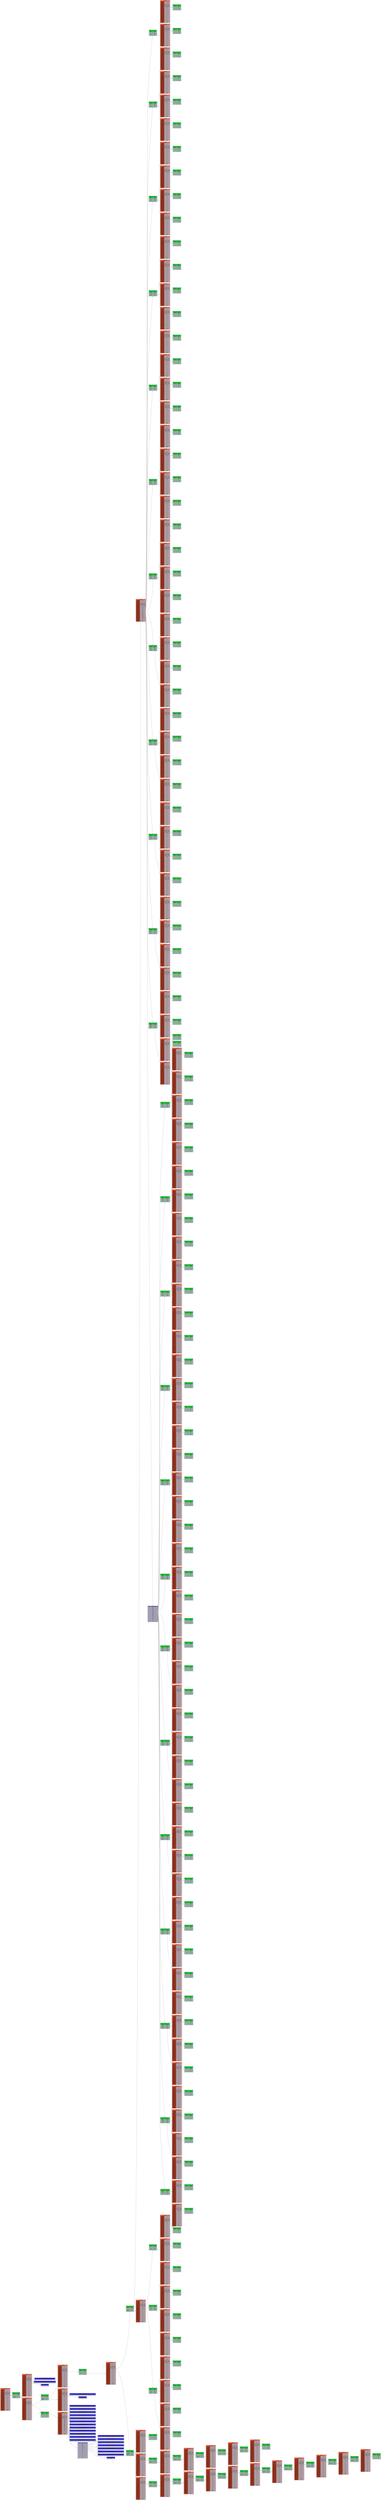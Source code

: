 digraph G{

    rankdir="LR" 
    inodo_0 [ shape=box3d  label=<
   <table bgcolor="#F25C3B" border='0' >    <tr> <td colspan='2'><b> Inodo 0</b></td></tr>
    <tr> <td bgcolor="#943622"> i_uid </td> <td bgcolor="#A3A2AE"> 1 </td>  </tr>
    <tr> <td bgcolor="#943622"> i_gid </td> <td bgcolor="#A3A2AE"> 1 </td>  </tr>
    <tr> <td bgcolor="#943622"> i_size </td><td bgcolor="#A3A2AE"> 0 </td> </tr>
    <tr> <td bgcolor="#943622"> i_atime </td> <td bgcolor="#A3A2AE"> 15/12/21 21:43 </td> </tr>
    <tr> <td bgcolor="#943622"> i_ctime </td> <td bgcolor="#A3A2AE"> 15/12/21 21:43 </td> </tr>
    <tr> <td bgcolor="#943622"> i_mtime </td> <td bgcolor="#A3A2AE"> 15/12/21 21:43 </td> </tr>
    <tr> <td bgcolor="#943622"> i_block_0 </td> <td bgcolor="#A3A2AE" port="f0"> 0 </td></tr>
    <tr> <td bgcolor="#943622"> i_block_1 </td> <td bgcolor="#A3A2AE" port="f1"> -1 </td></tr>
    <tr> <td bgcolor="#943622"> i_block_2 </td> <td bgcolor="#A3A2AE" port="f2"> -1 </td></tr>
    <tr> <td bgcolor="#943622"> i_block_3 </td> <td bgcolor="#A3A2AE" port="f3"> -1 </td></tr>
    <tr> <td bgcolor="#943622"> i_block_4 </td> <td bgcolor="#A3A2AE" port="f4"> -1 </td></tr>
    <tr> <td bgcolor="#943622"> i_block_5 </td> <td bgcolor="#A3A2AE" port="f5"> -1 </td></tr>
    <tr> <td bgcolor="#943622"> i_block_6 </td> <td bgcolor="#A3A2AE" port="f6"> -1 </td></tr>
    <tr> <td bgcolor="#943622"> i_block_7 </td> <td bgcolor="#A3A2AE" port="f7"> -1 </td></tr>
    <tr> <td bgcolor="#943622"> i_block_8 </td> <td bgcolor="#A3A2AE" port="f8"> -1 </td></tr>
    <tr> <td bgcolor="#943622"> i_block_9 </td> <td bgcolor="#A3A2AE" port="f9"> -1 </td></tr>
    <tr> <td bgcolor="#943622"> i_block_10 </td> <td bgcolor="#A3A2AE" port="f10"> -1 </td></tr>
    <tr> <td bgcolor="#943622"> i_block_11 </td> <td bgcolor="#A3A2AE" port="f11"> -1 </td></tr>
    <tr> <td bgcolor="#943622"> i_block_12 </td> <td bgcolor="#A3A2AE" port="f12"> -1 </td></tr>
    <tr> <td bgcolor="#943622"> i_block_13 </td> <td bgcolor="#A3A2AE" port="f13"> -1 </td></tr>
    <tr> <td bgcolor="#943622"> i_block_14 </td> <td bgcolor="#A3A2AE" port="f14"> -1 </td></tr>
    <tr> <td bgcolor="#943622"> i_type </td> <td bgcolor="#A3A2AE"> 0 </td>  </tr>
    <tr> <td bgcolor="#943622"> i_perm </td> <td bgcolor="#A3A2AE"> 664 </td>  </tr>
   </table>>]

    bloque_0 [shape=box3d  label=< 
   <table bgcolor="#14E350" border='0'>
    <tr> <td colspan='2'><b>Bloque de Carpeta 0</b></td></tr>
    <tr> <td bgcolor="#36BA15"> b_name </td> <td bgcolor="#36BA15"> b_inode </td></tr>
    <tr> <td bgcolor="#A3A2AE" > . </td> <td bgcolor="#A3A2AE"  port="f0"> 0 </td></tr>
    <tr> <td bgcolor="#A3A2AE" > .. </td> <td bgcolor="#A3A2AE"  port="f1"> 0 </td></tr>
    <tr> <td bgcolor="#A3A2AE" > users.txt </td> <td bgcolor="#A3A2AE"  port="f2"> 1 </td></tr>
    <tr> <td bgcolor="#A3A2AE" > home </td> <td bgcolor="#A3A2AE"  port="f3"> 2 </td></tr>
   </table>>]

    bloque_0:f2 -> inodo_1;
    bloque_0:f3 -> inodo_2;
    inodo_0:f0 -> bloque_0; 
    inodo_1 [ shape=box3d  label=<
   <table bgcolor="#F25C3B" border='0' >    <tr> <td colspan='2'><b> Inodo 1</b></td></tr>
    <tr> <td bgcolor="#943622"> i_uid </td> <td bgcolor="#A3A2AE"> 1 </td>  </tr>
    <tr> <td bgcolor="#943622"> i_gid </td> <td bgcolor="#A3A2AE"> 1 </td>  </tr>
    <tr> <td bgcolor="#943622"> i_size </td><td bgcolor="#A3A2AE"> 130 </td> </tr>
    <tr> <td bgcolor="#943622"> i_atime </td> <td bgcolor="#A3A2AE"> 15/12/21 21:04 </td> </tr>
    <tr> <td bgcolor="#943622"> i_ctime </td> <td bgcolor="#A3A2AE"> 15/12/21 21:43 </td> </tr>
    <tr> <td bgcolor="#943622"> i_mtime </td> <td bgcolor="#A3A2AE"> 15/12/21 21:50 </td> </tr>
    <tr> <td bgcolor="#943622"> i_block_0 </td> <td bgcolor="#A3A2AE" port="f0"> 1 </td></tr>
    <tr> <td bgcolor="#943622"> i_block_1 </td> <td bgcolor="#A3A2AE" port="f1"> 2 </td></tr>
    <tr> <td bgcolor="#943622"> i_block_2 </td> <td bgcolor="#A3A2AE" port="f2"> 3 </td></tr>
    <tr> <td bgcolor="#943622"> i_block_3 </td> <td bgcolor="#A3A2AE" port="f3"> -1 </td></tr>
    <tr> <td bgcolor="#943622"> i_block_4 </td> <td bgcolor="#A3A2AE" port="f4"> -1 </td></tr>
    <tr> <td bgcolor="#943622"> i_block_5 </td> <td bgcolor="#A3A2AE" port="f5"> -1 </td></tr>
    <tr> <td bgcolor="#943622"> i_block_6 </td> <td bgcolor="#A3A2AE" port="f6"> -1 </td></tr>
    <tr> <td bgcolor="#943622"> i_block_7 </td> <td bgcolor="#A3A2AE" port="f7"> -1 </td></tr>
    <tr> <td bgcolor="#943622"> i_block_8 </td> <td bgcolor="#A3A2AE" port="f8"> -1 </td></tr>
    <tr> <td bgcolor="#943622"> i_block_9 </td> <td bgcolor="#A3A2AE" port="f9"> -1 </td></tr>
    <tr> <td bgcolor="#943622"> i_block_10 </td> <td bgcolor="#A3A2AE" port="f10"> -1 </td></tr>
    <tr> <td bgcolor="#943622"> i_block_11 </td> <td bgcolor="#A3A2AE" port="f11"> -1 </td></tr>
    <tr> <td bgcolor="#943622"> i_block_12 </td> <td bgcolor="#A3A2AE" port="f12"> -1 </td></tr>
    <tr> <td bgcolor="#943622"> i_block_13 </td> <td bgcolor="#A3A2AE" port="f13"> -1 </td></tr>
    <tr> <td bgcolor="#943622"> i_block_14 </td> <td bgcolor="#A3A2AE" port="f14"> -1 </td></tr>
    <tr> <td bgcolor="#943622"> i_type </td> <td bgcolor="#A3A2AE"> 1 </td>  </tr>
    <tr> <td bgcolor="#943622"> i_perm </td> <td bgcolor="#A3A2AE"> 755 </td>  </tr>
   </table>>]

    bloque_1 [shape=box3d  label=< 
   <table border='0' bgcolor="#120BE8">
    <tr> <td> <b>Bloque de Archivo 1</b></td></tr>
    <tr> <td bgcolor="#A3A2AE"> 1,G,root
1,U,root,root,123
2,G,Archivos
0,G,SA
4,G,Comp
5,G,Gru </td></tr>
   </table>>]

    inodo_1:f0 -> bloque_1; 
    bloque_2 [shape=box3d  label=< 
   <table border='0' bgcolor="#120BE8">
    <tr> <td> <b>Bloque de Archivo 2</b></td></tr>
    <tr> <td bgcolor="#A3A2AE"> po1
2,U,root,user1,user1
3,U,Comp,user2,user2
0,U,Comp,user3,us </td></tr>
   </table>>]

    inodo_1:f1 -> bloque_2; 
    bloque_3 [shape=box3d  label=< 
   <table border='0' bgcolor="#120BE8">
    <tr> <td> <b>Bloque de Archivo 3</b></td></tr>
    <tr> <td bgcolor="#A3A2AE"> er3
 </td></tr>
   </table>>]

    inodo_1:f2 -> bloque_3; 
    inodo_2 [ shape=box3d  label=<
   <table bgcolor="#F25C3B" border='0' >    <tr> <td colspan='2'><b> Inodo 2</b></td></tr>
    <tr> <td bgcolor="#943622"> i_uid </td> <td bgcolor="#A3A2AE"> 1 </td>  </tr>
    <tr> <td bgcolor="#943622"> i_gid </td> <td bgcolor="#A3A2AE"> 1 </td>  </tr>
    <tr> <td bgcolor="#943622"> i_size </td><td bgcolor="#A3A2AE"> 0 </td> </tr>
    <tr> <td bgcolor="#943622"> i_atime </td> <td bgcolor="#A3A2AE"> 15/12/21 21:58 </td> </tr>
    <tr> <td bgcolor="#943622"> i_ctime </td> <td bgcolor="#A3A2AE"> 15/12/21 21:58 </td> </tr>
    <tr> <td bgcolor="#943622"> i_mtime </td> <td bgcolor="#A3A2AE"> 15/12/21 21:58 </td> </tr>
    <tr> <td bgcolor="#943622"> i_block_0 </td> <td bgcolor="#A3A2AE" port="f0"> 4 </td></tr>
    <tr> <td bgcolor="#943622"> i_block_1 </td> <td bgcolor="#A3A2AE" port="f1"> 42 </td></tr>
    <tr> <td bgcolor="#943622"> i_block_2 </td> <td bgcolor="#A3A2AE" port="f2"> -1 </td></tr>
    <tr> <td bgcolor="#943622"> i_block_3 </td> <td bgcolor="#A3A2AE" port="f3"> -1 </td></tr>
    <tr> <td bgcolor="#943622"> i_block_4 </td> <td bgcolor="#A3A2AE" port="f4"> -1 </td></tr>
    <tr> <td bgcolor="#943622"> i_block_5 </td> <td bgcolor="#A3A2AE" port="f5"> -1 </td></tr>
    <tr> <td bgcolor="#943622"> i_block_6 </td> <td bgcolor="#A3A2AE" port="f6"> -1 </td></tr>
    <tr> <td bgcolor="#943622"> i_block_7 </td> <td bgcolor="#A3A2AE" port="f7"> -1 </td></tr>
    <tr> <td bgcolor="#943622"> i_block_8 </td> <td bgcolor="#A3A2AE" port="f8"> -1 </td></tr>
    <tr> <td bgcolor="#943622"> i_block_9 </td> <td bgcolor="#A3A2AE" port="f9"> -1 </td></tr>
    <tr> <td bgcolor="#943622"> i_block_10 </td> <td bgcolor="#A3A2AE" port="f10"> -1 </td></tr>
    <tr> <td bgcolor="#943622"> i_block_11 </td> <td bgcolor="#A3A2AE" port="f11"> -1 </td></tr>
    <tr> <td bgcolor="#943622"> i_block_12 </td> <td bgcolor="#A3A2AE" port="f12"> -1 </td></tr>
    <tr> <td bgcolor="#943622"> i_block_13 </td> <td bgcolor="#A3A2AE" port="f13"> -1 </td></tr>
    <tr> <td bgcolor="#943622"> i_block_14 </td> <td bgcolor="#A3A2AE" port="f14"> -1 </td></tr>
    <tr> <td bgcolor="#943622"> i_type </td> <td bgcolor="#A3A2AE"> 0 </td>  </tr>
    <tr> <td bgcolor="#943622"> i_perm </td> <td bgcolor="#A3A2AE"> 664 </td>  </tr>
   </table>>]

    bloque_4 [shape=box3d  label=< 
   <table bgcolor="#14E350" border='0'>
    <tr> <td colspan='2'><b>Bloque de Carpeta 4</b></td></tr>
    <tr> <td bgcolor="#36BA15"> b_name </td> <td bgcolor="#36BA15"> b_inode </td></tr>
    <tr> <td bgcolor="#A3A2AE" > . </td> <td bgcolor="#A3A2AE"  port="f0"> 2 </td></tr>
    <tr> <td bgcolor="#A3A2AE" > .. </td> <td bgcolor="#A3A2AE"  port="f1"> 0 </td></tr>
    <tr> <td bgcolor="#A3A2AE" > archivos </td> <td bgcolor="#A3A2AE"  port="f2"> 3 </td></tr>
    <tr> <td bgcolor="#A3A2AE" > b1.txt </td> <td bgcolor="#A3A2AE"  port="f3"> 35 </td></tr>
   </table>>]

    bloque_4:f2 -> inodo_3;
    bloque_4:f3 -> inodo_35;
    inodo_2:f0 -> bloque_4; 
    bloque_42 [shape=box3d  label=< 
   <table bgcolor="#14E350" border='0'>
    <tr> <td colspan='2'><b>Bloque de Carpeta 42</b></td></tr>
    <tr> <td bgcolor="#36BA15"> b_name </td> <td bgcolor="#36BA15"> b_inode </td></tr>
    <tr> <td bgcolor="#A3A2AE" > ind.txt </td> <td bgcolor="#A3A2AE"  port="f0"> 36 </td></tr>
    <tr> <td bgcolor="#A3A2AE" >  </td> <td bgcolor="#A3A2AE"  port="f1"> -1 </td></tr>
    <tr> <td bgcolor="#A3A2AE" >  </td> <td bgcolor="#A3A2AE"  port="f2"> -1 </td></tr>
    <tr> <td bgcolor="#A3A2AE" >  </td> <td bgcolor="#A3A2AE"  port="f3"> -1 </td></tr>
   </table>>]

    bloque_42:f0 -> inodo_36;
    inodo_2:f1 -> bloque_42; 
    inodo_3 [ shape=box3d  label=<
   <table bgcolor="#F25C3B" border='0' >    <tr> <td colspan='2'><b> Inodo 3</b></td></tr>
    <tr> <td bgcolor="#943622"> i_uid </td> <td bgcolor="#A3A2AE"> 1 </td>  </tr>
    <tr> <td bgcolor="#943622"> i_gid </td> <td bgcolor="#A3A2AE"> 1 </td>  </tr>
    <tr> <td bgcolor="#943622"> i_size </td><td bgcolor="#A3A2AE"> 0 </td> </tr>
    <tr> <td bgcolor="#943622"> i_atime </td> <td bgcolor="#A3A2AE"> 15/12/21 21:58 </td> </tr>
    <tr> <td bgcolor="#943622"> i_ctime </td> <td bgcolor="#A3A2AE"> 15/12/21 21:58 </td> </tr>
    <tr> <td bgcolor="#943622"> i_mtime </td> <td bgcolor="#A3A2AE"> 15/12/21 21:58 </td> </tr>
    <tr> <td bgcolor="#943622"> i_block_0 </td> <td bgcolor="#A3A2AE" port="f0"> 5 </td></tr>
    <tr> <td bgcolor="#943622"> i_block_1 </td> <td bgcolor="#A3A2AE" port="f1"> -1 </td></tr>
    <tr> <td bgcolor="#943622"> i_block_2 </td> <td bgcolor="#A3A2AE" port="f2"> -1 </td></tr>
    <tr> <td bgcolor="#943622"> i_block_3 </td> <td bgcolor="#A3A2AE" port="f3"> -1 </td></tr>
    <tr> <td bgcolor="#943622"> i_block_4 </td> <td bgcolor="#A3A2AE" port="f4"> -1 </td></tr>
    <tr> <td bgcolor="#943622"> i_block_5 </td> <td bgcolor="#A3A2AE" port="f5"> -1 </td></tr>
    <tr> <td bgcolor="#943622"> i_block_6 </td> <td bgcolor="#A3A2AE" port="f6"> -1 </td></tr>
    <tr> <td bgcolor="#943622"> i_block_7 </td> <td bgcolor="#A3A2AE" port="f7"> -1 </td></tr>
    <tr> <td bgcolor="#943622"> i_block_8 </td> <td bgcolor="#A3A2AE" port="f8"> -1 </td></tr>
    <tr> <td bgcolor="#943622"> i_block_9 </td> <td bgcolor="#A3A2AE" port="f9"> -1 </td></tr>
    <tr> <td bgcolor="#943622"> i_block_10 </td> <td bgcolor="#A3A2AE" port="f10"> -1 </td></tr>
    <tr> <td bgcolor="#943622"> i_block_11 </td> <td bgcolor="#A3A2AE" port="f11"> -1 </td></tr>
    <tr> <td bgcolor="#943622"> i_block_12 </td> <td bgcolor="#A3A2AE" port="f12"> -1 </td></tr>
    <tr> <td bgcolor="#943622"> i_block_13 </td> <td bgcolor="#A3A2AE" port="f13"> -1 </td></tr>
    <tr> <td bgcolor="#943622"> i_block_14 </td> <td bgcolor="#A3A2AE" port="f14"> -1 </td></tr>
    <tr> <td bgcolor="#943622"> i_type </td> <td bgcolor="#A3A2AE"> 0 </td>  </tr>
    <tr> <td bgcolor="#943622"> i_perm </td> <td bgcolor="#A3A2AE"> 664 </td>  </tr>
   </table>>]

    bloque_5 [shape=box3d  label=< 
   <table bgcolor="#14E350" border='0'>
    <tr> <td colspan='2'><b>Bloque de Carpeta 5</b></td></tr>
    <tr> <td bgcolor="#36BA15"> b_name </td> <td bgcolor="#36BA15"> b_inode </td></tr>
    <tr> <td bgcolor="#A3A2AE" > . </td> <td bgcolor="#A3A2AE"  port="f0"> 3 </td></tr>
    <tr> <td bgcolor="#A3A2AE" > .. </td> <td bgcolor="#A3A2AE"  port="f1"> 2 </td></tr>
    <tr> <td bgcolor="#A3A2AE" > mia </td> <td bgcolor="#A3A2AE"  port="f2"> 4 </td></tr>
    <tr> <td bgcolor="#A3A2AE" >  </td> <td bgcolor="#A3A2AE"  port="f3"> -1 </td></tr>
   </table>>]

    bloque_5:f2 -> inodo_4;
    inodo_3:f0 -> bloque_5; 
    inodo_4 [ shape=box3d  label=<
   <table bgcolor="#F25C3B" border='0' >    <tr> <td colspan='2'><b> Inodo 4</b></td></tr>
    <tr> <td bgcolor="#943622"> i_uid </td> <td bgcolor="#A3A2AE"> 1 </td>  </tr>
    <tr> <td bgcolor="#943622"> i_gid </td> <td bgcolor="#A3A2AE"> 1 </td>  </tr>
    <tr> <td bgcolor="#943622"> i_size </td><td bgcolor="#A3A2AE"> 0 </td> </tr>
    <tr> <td bgcolor="#943622"> i_atime </td> <td bgcolor="#A3A2AE"> 15/12/21 21:58 </td> </tr>
    <tr> <td bgcolor="#943622"> i_ctime </td> <td bgcolor="#A3A2AE"> 15/12/21 21:58 </td> </tr>
    <tr> <td bgcolor="#943622"> i_mtime </td> <td bgcolor="#A3A2AE"> 15/12/21 21:58 </td> </tr>
    <tr> <td bgcolor="#943622"> i_block_0 </td> <td bgcolor="#A3A2AE" port="f0"> 6 </td></tr>
    <tr> <td bgcolor="#943622"> i_block_1 </td> <td bgcolor="#A3A2AE" port="f1"> 9 </td></tr>
    <tr> <td bgcolor="#943622"> i_block_2 </td> <td bgcolor="#A3A2AE" port="f2"> -1 </td></tr>
    <tr> <td bgcolor="#943622"> i_block_3 </td> <td bgcolor="#A3A2AE" port="f3"> -1 </td></tr>
    <tr> <td bgcolor="#943622"> i_block_4 </td> <td bgcolor="#A3A2AE" port="f4"> -1 </td></tr>
    <tr> <td bgcolor="#943622"> i_block_5 </td> <td bgcolor="#A3A2AE" port="f5"> -1 </td></tr>
    <tr> <td bgcolor="#943622"> i_block_6 </td> <td bgcolor="#A3A2AE" port="f6"> -1 </td></tr>
    <tr> <td bgcolor="#943622"> i_block_7 </td> <td bgcolor="#A3A2AE" port="f7"> -1 </td></tr>
    <tr> <td bgcolor="#943622"> i_block_8 </td> <td bgcolor="#A3A2AE" port="f8"> -1 </td></tr>
    <tr> <td bgcolor="#943622"> i_block_9 </td> <td bgcolor="#A3A2AE" port="f9"> -1 </td></tr>
    <tr> <td bgcolor="#943622"> i_block_10 </td> <td bgcolor="#A3A2AE" port="f10"> -1 </td></tr>
    <tr> <td bgcolor="#943622"> i_block_11 </td> <td bgcolor="#A3A2AE" port="f11"> -1 </td></tr>
    <tr> <td bgcolor="#943622"> i_block_12 </td> <td bgcolor="#A3A2AE" port="f12"> -1 </td></tr>
    <tr> <td bgcolor="#943622"> i_block_13 </td> <td bgcolor="#A3A2AE" port="f13"> -1 </td></tr>
    <tr> <td bgcolor="#943622"> i_block_14 </td> <td bgcolor="#A3A2AE" port="f14"> -1 </td></tr>
    <tr> <td bgcolor="#943622"> i_type </td> <td bgcolor="#A3A2AE"> 0 </td>  </tr>
    <tr> <td bgcolor="#943622"> i_perm </td> <td bgcolor="#A3A2AE"> 664 </td>  </tr>
   </table>>]

    bloque_6 [shape=box3d  label=< 
   <table bgcolor="#14E350" border='0'>
    <tr> <td colspan='2'><b>Bloque de Carpeta 6</b></td></tr>
    <tr> <td bgcolor="#36BA15"> b_name </td> <td bgcolor="#36BA15"> b_inode </td></tr>
    <tr> <td bgcolor="#A3A2AE" > . </td> <td bgcolor="#A3A2AE"  port="f0"> 4 </td></tr>
    <tr> <td bgcolor="#A3A2AE" > .. </td> <td bgcolor="#A3A2AE"  port="f1"> 3 </td></tr>
    <tr> <td bgcolor="#A3A2AE" > faseU </td> <td bgcolor="#A3A2AE"  port="f2"> 5 </td></tr>
    <tr> <td bgcolor="#A3A2AE" > carpeta2 </td> <td bgcolor="#A3A2AE"  port="f3"> 6 </td></tr>
   </table>>]

    bloque_6:f2 -> inodo_5;
    bloque_6:f3 -> inodo_6;
    inodo_4:f0 -> bloque_6; 
    bloque_9 [shape=box3d  label=< 
   <table bgcolor="#14E350" border='0'>
    <tr> <td colspan='2'><b>Bloque de Carpeta 9</b></td></tr>
    <tr> <td bgcolor="#36BA15"> b_name </td> <td bgcolor="#36BA15"> b_inode </td></tr>
    <tr> <td bgcolor="#A3A2AE" > z </td> <td bgcolor="#A3A2AE"  port="f0"> 7 </td></tr>
    <tr> <td bgcolor="#A3A2AE" > carpeta3 </td> <td bgcolor="#A3A2AE"  port="f1"> 8 </td></tr>
    <tr> <td bgcolor="#A3A2AE" > carpeta4 </td> <td bgcolor="#A3A2AE"  port="f2"> 14 </td></tr>
    <tr> <td bgcolor="#A3A2AE" >  </td> <td bgcolor="#A3A2AE"  port="f3"> -1 </td></tr>
   </table>>]

    bloque_9:f0 -> inodo_7;
    bloque_9:f1 -> inodo_8;
    bloque_9:f2 -> inodo_14;
    inodo_4:f1 -> bloque_9; 
    inodo_5 [ shape=box3d  label=<
   <table bgcolor="#F25C3B" border='0' >    <tr> <td colspan='2'><b> Inodo 5</b></td></tr>
    <tr> <td bgcolor="#943622"> i_uid </td> <td bgcolor="#A3A2AE"> 1 </td>  </tr>
    <tr> <td bgcolor="#943622"> i_gid </td> <td bgcolor="#A3A2AE"> 1 </td>  </tr>
    <tr> <td bgcolor="#943622"> i_size </td><td bgcolor="#A3A2AE"> 0 </td> </tr>
    <tr> <td bgcolor="#943622"> i_atime </td> <td bgcolor="#A3A2AE"> 15/12/21 21:58 </td> </tr>
    <tr> <td bgcolor="#943622"> i_ctime </td> <td bgcolor="#A3A2AE"> 15/12/21 21:58 </td> </tr>
    <tr> <td bgcolor="#943622"> i_mtime </td> <td bgcolor="#A3A2AE"> 15/12/21 21:58 </td> </tr>
    <tr> <td bgcolor="#943622"> i_block_0 </td> <td bgcolor="#A3A2AE" port="f0"> 7 </td></tr>
    <tr> <td bgcolor="#943622"> i_block_1 </td> <td bgcolor="#A3A2AE" port="f1"> 66 </td></tr>
    <tr> <td bgcolor="#943622"> i_block_2 </td> <td bgcolor="#A3A2AE" port="f2"> 71 </td></tr>
    <tr> <td bgcolor="#943622"> i_block_3 </td> <td bgcolor="#A3A2AE" port="f3"> 76 </td></tr>
    <tr> <td bgcolor="#943622"> i_block_4 </td> <td bgcolor="#A3A2AE" port="f4"> 81 </td></tr>
    <tr> <td bgcolor="#943622"> i_block_5 </td> <td bgcolor="#A3A2AE" port="f5"> 86 </td></tr>
    <tr> <td bgcolor="#943622"> i_block_6 </td> <td bgcolor="#A3A2AE" port="f6"> 91 </td></tr>
    <tr> <td bgcolor="#943622"> i_block_7 </td> <td bgcolor="#A3A2AE" port="f7"> 96 </td></tr>
    <tr> <td bgcolor="#943622"> i_block_8 </td> <td bgcolor="#A3A2AE" port="f8"> 101 </td></tr>
    <tr> <td bgcolor="#943622"> i_block_9 </td> <td bgcolor="#A3A2AE" port="f9"> 106 </td></tr>
    <tr> <td bgcolor="#943622"> i_block_10 </td> <td bgcolor="#A3A2AE" port="f10"> 111 </td></tr>
    <tr> <td bgcolor="#943622"> i_block_11 </td> <td bgcolor="#A3A2AE" port="f11"> 116 </td></tr>
    <tr> <td bgcolor="#943622"> i_block_12 </td> <td bgcolor="#A3A2AE" port="f12"> 121 </td></tr>
    <tr> <td bgcolor="#943622"> i_block_13 </td> <td bgcolor="#A3A2AE" port="f13"> -1 </td></tr>
    <tr> <td bgcolor="#943622"> i_block_14 </td> <td bgcolor="#A3A2AE" port="f14"> -1 </td></tr>
    <tr> <td bgcolor="#943622"> i_type </td> <td bgcolor="#A3A2AE"> 0 </td>  </tr>
    <tr> <td bgcolor="#943622"> i_perm </td> <td bgcolor="#A3A2AE"> 664 </td>  </tr>
   </table>>]

    bloque_7 [shape=box3d  label=< 
   <table bgcolor="#14E350" border='0'>
    <tr> <td colspan='2'><b>Bloque de Carpeta 7</b></td></tr>
    <tr> <td bgcolor="#36BA15"> b_name </td> <td bgcolor="#36BA15"> b_inode </td></tr>
    <tr> <td bgcolor="#A3A2AE" > . </td> <td bgcolor="#A3A2AE"  port="f0"> 5 </td></tr>
    <tr> <td bgcolor="#A3A2AE" > .. </td> <td bgcolor="#A3A2AE"  port="f1"> 4 </td></tr>
    <tr> <td bgcolor="#A3A2AE" > a1 </td> <td bgcolor="#A3A2AE"  port="f2"> 37 </td></tr>
    <tr> <td bgcolor="#A3A2AE" > a2 </td> <td bgcolor="#A3A2AE"  port="f3"> 38 </td></tr>
   </table>>]

    bloque_7:f2 -> inodo_37;
    bloque_7:f3 -> inodo_38;
    inodo_5:f0 -> bloque_7; 
    bloque_66 [shape=box3d  label=< 
   <table bgcolor="#14E350" border='0'>
    <tr> <td colspan='2'><b>Bloque de Carpeta 66</b></td></tr>
    <tr> <td bgcolor="#36BA15"> b_name </td> <td bgcolor="#36BA15"> b_inode </td></tr>
    <tr> <td bgcolor="#A3A2AE" > a3 </td> <td bgcolor="#A3A2AE"  port="f0"> 39 </td></tr>
    <tr> <td bgcolor="#A3A2AE" > a4 </td> <td bgcolor="#A3A2AE"  port="f1"> 40 </td></tr>
    <tr> <td bgcolor="#A3A2AE" > a5 </td> <td bgcolor="#A3A2AE"  port="f2"> 41 </td></tr>
    <tr> <td bgcolor="#A3A2AE" > a6 </td> <td bgcolor="#A3A2AE"  port="f3"> 42 </td></tr>
   </table>>]

    bloque_66:f0 -> inodo_39;
    bloque_66:f1 -> inodo_40;
    bloque_66:f2 -> inodo_41;
    bloque_66:f3 -> inodo_42;
    inodo_5:f1 -> bloque_66; 
    bloque_71 [shape=box3d  label=< 
   <table bgcolor="#14E350" border='0'>
    <tr> <td colspan='2'><b>Bloque de Carpeta 71</b></td></tr>
    <tr> <td bgcolor="#36BA15"> b_name </td> <td bgcolor="#36BA15"> b_inode </td></tr>
    <tr> <td bgcolor="#A3A2AE" > a7 </td> <td bgcolor="#A3A2AE"  port="f0"> 43 </td></tr>
    <tr> <td bgcolor="#A3A2AE" > a8 </td> <td bgcolor="#A3A2AE"  port="f1"> 44 </td></tr>
    <tr> <td bgcolor="#A3A2AE" > a9 </td> <td bgcolor="#A3A2AE"  port="f2"> 45 </td></tr>
    <tr> <td bgcolor="#A3A2AE" > a10 </td> <td bgcolor="#A3A2AE"  port="f3"> 46 </td></tr>
   </table>>]

    bloque_71:f0 -> inodo_43;
    bloque_71:f1 -> inodo_44;
    bloque_71:f2 -> inodo_45;
    bloque_71:f3 -> inodo_46;
    inodo_5:f2 -> bloque_71; 
    bloque_76 [shape=box3d  label=< 
   <table bgcolor="#14E350" border='0'>
    <tr> <td colspan='2'><b>Bloque de Carpeta 76</b></td></tr>
    <tr> <td bgcolor="#36BA15"> b_name </td> <td bgcolor="#36BA15"> b_inode </td></tr>
    <tr> <td bgcolor="#A3A2AE" > a11 </td> <td bgcolor="#A3A2AE"  port="f0"> 47 </td></tr>
    <tr> <td bgcolor="#A3A2AE" > a12 </td> <td bgcolor="#A3A2AE"  port="f1"> 48 </td></tr>
    <tr> <td bgcolor="#A3A2AE" > a13 </td> <td bgcolor="#A3A2AE"  port="f2"> 49 </td></tr>
    <tr> <td bgcolor="#A3A2AE" > a14 </td> <td bgcolor="#A3A2AE"  port="f3"> 50 </td></tr>
   </table>>]

    bloque_76:f0 -> inodo_47;
    bloque_76:f1 -> inodo_48;
    bloque_76:f2 -> inodo_49;
    bloque_76:f3 -> inodo_50;
    inodo_5:f3 -> bloque_76; 
    bloque_81 [shape=box3d  label=< 
   <table bgcolor="#14E350" border='0'>
    <tr> <td colspan='2'><b>Bloque de Carpeta 81</b></td></tr>
    <tr> <td bgcolor="#36BA15"> b_name </td> <td bgcolor="#36BA15"> b_inode </td></tr>
    <tr> <td bgcolor="#A3A2AE" > a15 </td> <td bgcolor="#A3A2AE"  port="f0"> 51 </td></tr>
    <tr> <td bgcolor="#A3A2AE" > a16 </td> <td bgcolor="#A3A2AE"  port="f1"> 52 </td></tr>
    <tr> <td bgcolor="#A3A2AE" > a17 </td> <td bgcolor="#A3A2AE"  port="f2"> 53 </td></tr>
    <tr> <td bgcolor="#A3A2AE" > a18 </td> <td bgcolor="#A3A2AE"  port="f3"> 54 </td></tr>
   </table>>]

    bloque_81:f0 -> inodo_51;
    bloque_81:f1 -> inodo_52;
    bloque_81:f2 -> inodo_53;
    bloque_81:f3 -> inodo_54;
    inodo_5:f4 -> bloque_81; 
    bloque_86 [shape=box3d  label=< 
   <table bgcolor="#14E350" border='0'>
    <tr> <td colspan='2'><b>Bloque de Carpeta 86</b></td></tr>
    <tr> <td bgcolor="#36BA15"> b_name </td> <td bgcolor="#36BA15"> b_inode </td></tr>
    <tr> <td bgcolor="#A3A2AE" > a19 </td> <td bgcolor="#A3A2AE"  port="f0"> 55 </td></tr>
    <tr> <td bgcolor="#A3A2AE" > a20 </td> <td bgcolor="#A3A2AE"  port="f1"> 56 </td></tr>
    <tr> <td bgcolor="#A3A2AE" > a21 </td> <td bgcolor="#A3A2AE"  port="f2"> 57 </td></tr>
    <tr> <td bgcolor="#A3A2AE" > a22 </td> <td bgcolor="#A3A2AE"  port="f3"> 58 </td></tr>
   </table>>]

    bloque_86:f0 -> inodo_55;
    bloque_86:f1 -> inodo_56;
    bloque_86:f2 -> inodo_57;
    bloque_86:f3 -> inodo_58;
    inodo_5:f5 -> bloque_86; 
    bloque_91 [shape=box3d  label=< 
   <table bgcolor="#14E350" border='0'>
    <tr> <td colspan='2'><b>Bloque de Carpeta 91</b></td></tr>
    <tr> <td bgcolor="#36BA15"> b_name </td> <td bgcolor="#36BA15"> b_inode </td></tr>
    <tr> <td bgcolor="#A3A2AE" > a23 </td> <td bgcolor="#A3A2AE"  port="f0"> 59 </td></tr>
    <tr> <td bgcolor="#A3A2AE" > a24 </td> <td bgcolor="#A3A2AE"  port="f1"> 60 </td></tr>
    <tr> <td bgcolor="#A3A2AE" > a25 </td> <td bgcolor="#A3A2AE"  port="f2"> 61 </td></tr>
    <tr> <td bgcolor="#A3A2AE" > a26 </td> <td bgcolor="#A3A2AE"  port="f3"> 62 </td></tr>
   </table>>]

    bloque_91:f0 -> inodo_59;
    bloque_91:f1 -> inodo_60;
    bloque_91:f2 -> inodo_61;
    bloque_91:f3 -> inodo_62;
    inodo_5:f6 -> bloque_91; 
    bloque_96 [shape=box3d  label=< 
   <table bgcolor="#14E350" border='0'>
    <tr> <td colspan='2'><b>Bloque de Carpeta 96</b></td></tr>
    <tr> <td bgcolor="#36BA15"> b_name </td> <td bgcolor="#36BA15"> b_inode </td></tr>
    <tr> <td bgcolor="#A3A2AE" > a27 </td> <td bgcolor="#A3A2AE"  port="f0"> 63 </td></tr>
    <tr> <td bgcolor="#A3A2AE" > a28 </td> <td bgcolor="#A3A2AE"  port="f1"> 64 </td></tr>
    <tr> <td bgcolor="#A3A2AE" > a29 </td> <td bgcolor="#A3A2AE"  port="f2"> 65 </td></tr>
    <tr> <td bgcolor="#A3A2AE" > a30 </td> <td bgcolor="#A3A2AE"  port="f3"> 66 </td></tr>
   </table>>]

    bloque_96:f0 -> inodo_63;
    bloque_96:f1 -> inodo_64;
    bloque_96:f2 -> inodo_65;
    bloque_96:f3 -> inodo_66;
    inodo_5:f7 -> bloque_96; 
    bloque_101 [shape=box3d  label=< 
   <table bgcolor="#14E350" border='0'>
    <tr> <td colspan='2'><b>Bloque de Carpeta 101</b></td></tr>
    <tr> <td bgcolor="#36BA15"> b_name </td> <td bgcolor="#36BA15"> b_inode </td></tr>
    <tr> <td bgcolor="#A3A2AE" > a31 </td> <td bgcolor="#A3A2AE"  port="f0"> 67 </td></tr>
    <tr> <td bgcolor="#A3A2AE" > a32 </td> <td bgcolor="#A3A2AE"  port="f1"> 68 </td></tr>
    <tr> <td bgcolor="#A3A2AE" > a33 </td> <td bgcolor="#A3A2AE"  port="f2"> 69 </td></tr>
    <tr> <td bgcolor="#A3A2AE" > a34 </td> <td bgcolor="#A3A2AE"  port="f3"> 70 </td></tr>
   </table>>]

    bloque_101:f0 -> inodo_67;
    bloque_101:f1 -> inodo_68;
    bloque_101:f2 -> inodo_69;
    bloque_101:f3 -> inodo_70;
    inodo_5:f8 -> bloque_101; 
    bloque_106 [shape=box3d  label=< 
   <table bgcolor="#14E350" border='0'>
    <tr> <td colspan='2'><b>Bloque de Carpeta 106</b></td></tr>
    <tr> <td bgcolor="#36BA15"> b_name </td> <td bgcolor="#36BA15"> b_inode </td></tr>
    <tr> <td bgcolor="#A3A2AE" > a35 </td> <td bgcolor="#A3A2AE"  port="f0"> 71 </td></tr>
    <tr> <td bgcolor="#A3A2AE" > a36 </td> <td bgcolor="#A3A2AE"  port="f1"> 72 </td></tr>
    <tr> <td bgcolor="#A3A2AE" > a37 </td> <td bgcolor="#A3A2AE"  port="f2"> 73 </td></tr>
    <tr> <td bgcolor="#A3A2AE" > a38 </td> <td bgcolor="#A3A2AE"  port="f3"> 74 </td></tr>
   </table>>]

    bloque_106:f0 -> inodo_71;
    bloque_106:f1 -> inodo_72;
    bloque_106:f2 -> inodo_73;
    bloque_106:f3 -> inodo_74;
    inodo_5:f9 -> bloque_106; 
    bloque_111 [shape=box3d  label=< 
   <table bgcolor="#14E350" border='0'>
    <tr> <td colspan='2'><b>Bloque de Carpeta 111</b></td></tr>
    <tr> <td bgcolor="#36BA15"> b_name </td> <td bgcolor="#36BA15"> b_inode </td></tr>
    <tr> <td bgcolor="#A3A2AE" > a39 </td> <td bgcolor="#A3A2AE"  port="f0"> 75 </td></tr>
    <tr> <td bgcolor="#A3A2AE" > a40 </td> <td bgcolor="#A3A2AE"  port="f1"> 76 </td></tr>
    <tr> <td bgcolor="#A3A2AE" > a41 </td> <td bgcolor="#A3A2AE"  port="f2"> 77 </td></tr>
    <tr> <td bgcolor="#A3A2AE" > a42 </td> <td bgcolor="#A3A2AE"  port="f3"> 78 </td></tr>
   </table>>]

    bloque_111:f0 -> inodo_75;
    bloque_111:f1 -> inodo_76;
    bloque_111:f2 -> inodo_77;
    bloque_111:f3 -> inodo_78;
    inodo_5:f10 -> bloque_111; 
    bloque_116 [shape=box3d  label=< 
   <table bgcolor="#14E350" border='0'>
    <tr> <td colspan='2'><b>Bloque de Carpeta 116</b></td></tr>
    <tr> <td bgcolor="#36BA15"> b_name </td> <td bgcolor="#36BA15"> b_inode </td></tr>
    <tr> <td bgcolor="#A3A2AE" > a43 </td> <td bgcolor="#A3A2AE"  port="f0"> 79 </td></tr>
    <tr> <td bgcolor="#A3A2AE" > a44 </td> <td bgcolor="#A3A2AE"  port="f1"> 80 </td></tr>
    <tr> <td bgcolor="#A3A2AE" > a45 </td> <td bgcolor="#A3A2AE"  port="f2"> 81 </td></tr>
    <tr> <td bgcolor="#A3A2AE" > a46 </td> <td bgcolor="#A3A2AE"  port="f3"> 82 </td></tr>
   </table>>]

    bloque_116:f0 -> inodo_79;
    bloque_116:f1 -> inodo_80;
    bloque_116:f2 -> inodo_81;
    bloque_116:f3 -> inodo_82;
    inodo_5:f11 -> bloque_116; 
    bloque_121 [shape=box3d  label=< 
   <table border='0' bgcolor="#8C89D8">
    <tr> <td> <b>Bloque de Apuntadores 121</b></td></tr>
    <tr> <td bgcolor="#A3A2AE" port="f0">122</td> </tr>
    <tr> <td bgcolor="#A3A2AE" port="f1">127</td> </tr>
    <tr> <td bgcolor="#A3A2AE" port="f2">132</td> </tr>
    <tr> <td bgcolor="#A3A2AE" port="f3">137</td> </tr>
    <tr> <td bgcolor="#A3A2AE" port="f4">142</td> </tr>
    <tr> <td bgcolor="#A3A2AE" port="f5">147</td> </tr>
    <tr> <td bgcolor="#A3A2AE" port="f6">152</td> </tr>
    <tr> <td bgcolor="#A3A2AE" port="f7">157</td> </tr>
    <tr> <td bgcolor="#A3A2AE" port="f8">162</td> </tr>
    <tr> <td bgcolor="#A3A2AE" port="f9">167</td> </tr>
    <tr> <td bgcolor="#A3A2AE" port="f10">172</td> </tr>
    <tr> <td bgcolor="#A3A2AE" port="f11">177</td> </tr>
    <tr> <td bgcolor="#A3A2AE" port="f12">182</td> </tr>
    <tr> <td bgcolor="#A3A2AE" port="f13">-1</td> </tr>
    <tr> <td bgcolor="#A3A2AE" port="f14">-1</td> </tr>
    <tr> <td bgcolor="#A3A2AE" port="f15">-1</td> </tr>
   </table>>]

    bloque_122 [shape=box3d  label=< 
   <table border='0' bgcolor="#14E350" >
    <tr> <td colspan='2'> <b>Bloque de Carpetas 122</b> </td></tr>
    <tr> <td bgcolor="#36BA15"> b_name </td> <td bgcolor="#36BA15"> b_inode </td></tr>
    <tr> <td bgcolor="#A3A2AE"> b1 </td> <td bgcolor="#A3A2AE" port="f0"> 83 </td></tr>
    <tr> <td bgcolor="#A3A2AE"> b2 </td> <td bgcolor="#A3A2AE" port="f1"> 84 </td></tr>
    <tr> <td bgcolor="#A3A2AE"> b3 </td> <td bgcolor="#A3A2AE" port="f2"> 85 </td></tr>
    <tr> <td bgcolor="#A3A2AE"> b4 </td> <td bgcolor="#A3A2AE" port="f3"> 86 </td></tr>
   </table>>]

    bloque_122:f0 -> inodo_83;
    bloque_122:f1 -> inodo_84;
    bloque_122:f2 -> inodo_85;
    bloque_122:f3 -> inodo_86;
    bloque_127 [shape=box3d  label=< 
   <table border='0' bgcolor="#14E350" >
    <tr> <td colspan='2'> <b>Bloque de Carpetas 127</b> </td></tr>
    <tr> <td bgcolor="#36BA15"> b_name </td> <td bgcolor="#36BA15"> b_inode </td></tr>
    <tr> <td bgcolor="#A3A2AE"> b5 </td> <td bgcolor="#A3A2AE" port="f0"> 87 </td></tr>
    <tr> <td bgcolor="#A3A2AE"> b6 </td> <td bgcolor="#A3A2AE" port="f1"> 88 </td></tr>
    <tr> <td bgcolor="#A3A2AE"> b7 </td> <td bgcolor="#A3A2AE" port="f2"> 89 </td></tr>
    <tr> <td bgcolor="#A3A2AE"> b8 </td> <td bgcolor="#A3A2AE" port="f3"> 90 </td></tr>
   </table>>]

    bloque_127:f0 -> inodo_87;
    bloque_127:f1 -> inodo_88;
    bloque_127:f2 -> inodo_89;
    bloque_127:f3 -> inodo_90;
    bloque_132 [shape=box3d  label=< 
   <table border='0' bgcolor="#14E350" >
    <tr> <td colspan='2'> <b>Bloque de Carpetas 132</b> </td></tr>
    <tr> <td bgcolor="#36BA15"> b_name </td> <td bgcolor="#36BA15"> b_inode </td></tr>
    <tr> <td bgcolor="#A3A2AE"> b9 </td> <td bgcolor="#A3A2AE" port="f0"> 91 </td></tr>
    <tr> <td bgcolor="#A3A2AE"> b10 </td> <td bgcolor="#A3A2AE" port="f1"> 92 </td></tr>
    <tr> <td bgcolor="#A3A2AE"> b11 </td> <td bgcolor="#A3A2AE" port="f2"> 93 </td></tr>
    <tr> <td bgcolor="#A3A2AE"> b12 </td> <td bgcolor="#A3A2AE" port="f3"> 94 </td></tr>
   </table>>]

    bloque_132:f0 -> inodo_91;
    bloque_132:f1 -> inodo_92;
    bloque_132:f2 -> inodo_93;
    bloque_132:f3 -> inodo_94;
    bloque_137 [shape=box3d  label=< 
   <table border='0' bgcolor="#14E350" >
    <tr> <td colspan='2'> <b>Bloque de Carpetas 137</b> </td></tr>
    <tr> <td bgcolor="#36BA15"> b_name </td> <td bgcolor="#36BA15"> b_inode </td></tr>
    <tr> <td bgcolor="#A3A2AE"> b13 </td> <td bgcolor="#A3A2AE" port="f0"> 95 </td></tr>
    <tr> <td bgcolor="#A3A2AE"> b14 </td> <td bgcolor="#A3A2AE" port="f1"> 96 </td></tr>
    <tr> <td bgcolor="#A3A2AE"> b15 </td> <td bgcolor="#A3A2AE" port="f2"> 97 </td></tr>
    <tr> <td bgcolor="#A3A2AE"> b16 </td> <td bgcolor="#A3A2AE" port="f3"> 98 </td></tr>
   </table>>]

    bloque_137:f0 -> inodo_95;
    bloque_137:f1 -> inodo_96;
    bloque_137:f2 -> inodo_97;
    bloque_137:f3 -> inodo_98;
    bloque_142 [shape=box3d  label=< 
   <table border='0' bgcolor="#14E350" >
    <tr> <td colspan='2'> <b>Bloque de Carpetas 142</b> </td></tr>
    <tr> <td bgcolor="#36BA15"> b_name </td> <td bgcolor="#36BA15"> b_inode </td></tr>
    <tr> <td bgcolor="#A3A2AE"> b17 </td> <td bgcolor="#A3A2AE" port="f0"> 99 </td></tr>
    <tr> <td bgcolor="#A3A2AE"> b18 </td> <td bgcolor="#A3A2AE" port="f1"> 100 </td></tr>
    <tr> <td bgcolor="#A3A2AE"> b19 </td> <td bgcolor="#A3A2AE" port="f2"> 101 </td></tr>
    <tr> <td bgcolor="#A3A2AE"> b20 </td> <td bgcolor="#A3A2AE" port="f3"> 102 </td></tr>
   </table>>]

    bloque_142:f0 -> inodo_99;
    bloque_142:f1 -> inodo_100;
    bloque_142:f2 -> inodo_101;
    bloque_142:f3 -> inodo_102;
    bloque_147 [shape=box3d  label=< 
   <table border='0' bgcolor="#14E350" >
    <tr> <td colspan='2'> <b>Bloque de Carpetas 147</b> </td></tr>
    <tr> <td bgcolor="#36BA15"> b_name </td> <td bgcolor="#36BA15"> b_inode </td></tr>
    <tr> <td bgcolor="#A3A2AE"> b21 </td> <td bgcolor="#A3A2AE" port="f0"> 103 </td></tr>
    <tr> <td bgcolor="#A3A2AE"> b22 </td> <td bgcolor="#A3A2AE" port="f1"> 104 </td></tr>
    <tr> <td bgcolor="#A3A2AE"> b23 </td> <td bgcolor="#A3A2AE" port="f2"> 105 </td></tr>
    <tr> <td bgcolor="#A3A2AE"> b24 </td> <td bgcolor="#A3A2AE" port="f3"> 106 </td></tr>
   </table>>]

    bloque_147:f0 -> inodo_103;
    bloque_147:f1 -> inodo_104;
    bloque_147:f2 -> inodo_105;
    bloque_147:f3 -> inodo_106;
    bloque_152 [shape=box3d  label=< 
   <table border='0' bgcolor="#14E350" >
    <tr> <td colspan='2'> <b>Bloque de Carpetas 152</b> </td></tr>
    <tr> <td bgcolor="#36BA15"> b_name </td> <td bgcolor="#36BA15"> b_inode </td></tr>
    <tr> <td bgcolor="#A3A2AE"> b25 </td> <td bgcolor="#A3A2AE" port="f0"> 107 </td></tr>
    <tr> <td bgcolor="#A3A2AE"> b26 </td> <td bgcolor="#A3A2AE" port="f1"> 108 </td></tr>
    <tr> <td bgcolor="#A3A2AE"> b27 </td> <td bgcolor="#A3A2AE" port="f2"> 109 </td></tr>
    <tr> <td bgcolor="#A3A2AE"> b28 </td> <td bgcolor="#A3A2AE" port="f3"> 110 </td></tr>
   </table>>]

    bloque_152:f0 -> inodo_107;
    bloque_152:f1 -> inodo_108;
    bloque_152:f2 -> inodo_109;
    bloque_152:f3 -> inodo_110;
    bloque_157 [shape=box3d  label=< 
   <table border='0' bgcolor="#14E350" >
    <tr> <td colspan='2'> <b>Bloque de Carpetas 157</b> </td></tr>
    <tr> <td bgcolor="#36BA15"> b_name </td> <td bgcolor="#36BA15"> b_inode </td></tr>
    <tr> <td bgcolor="#A3A2AE"> b29 </td> <td bgcolor="#A3A2AE" port="f0"> 111 </td></tr>
    <tr> <td bgcolor="#A3A2AE"> b30 </td> <td bgcolor="#A3A2AE" port="f1"> 112 </td></tr>
    <tr> <td bgcolor="#A3A2AE"> b31 </td> <td bgcolor="#A3A2AE" port="f2"> 113 </td></tr>
    <tr> <td bgcolor="#A3A2AE"> b32 </td> <td bgcolor="#A3A2AE" port="f3"> 114 </td></tr>
   </table>>]

    bloque_157:f0 -> inodo_111;
    bloque_157:f1 -> inodo_112;
    bloque_157:f2 -> inodo_113;
    bloque_157:f3 -> inodo_114;
    bloque_162 [shape=box3d  label=< 
   <table border='0' bgcolor="#14E350" >
    <tr> <td colspan='2'> <b>Bloque de Carpetas 162</b> </td></tr>
    <tr> <td bgcolor="#36BA15"> b_name </td> <td bgcolor="#36BA15"> b_inode </td></tr>
    <tr> <td bgcolor="#A3A2AE"> b33 </td> <td bgcolor="#A3A2AE" port="f0"> 115 </td></tr>
    <tr> <td bgcolor="#A3A2AE"> b34 </td> <td bgcolor="#A3A2AE" port="f1"> 116 </td></tr>
    <tr> <td bgcolor="#A3A2AE"> b35 </td> <td bgcolor="#A3A2AE" port="f2"> 117 </td></tr>
    <tr> <td bgcolor="#A3A2AE"> b36 </td> <td bgcolor="#A3A2AE" port="f3"> 118 </td></tr>
   </table>>]

    bloque_162:f0 -> inodo_115;
    bloque_162:f1 -> inodo_116;
    bloque_162:f2 -> inodo_117;
    bloque_162:f3 -> inodo_118;
    bloque_167 [shape=box3d  label=< 
   <table border='0' bgcolor="#14E350" >
    <tr> <td colspan='2'> <b>Bloque de Carpetas 167</b> </td></tr>
    <tr> <td bgcolor="#36BA15"> b_name </td> <td bgcolor="#36BA15"> b_inode </td></tr>
    <tr> <td bgcolor="#A3A2AE"> b37 </td> <td bgcolor="#A3A2AE" port="f0"> 119 </td></tr>
    <tr> <td bgcolor="#A3A2AE"> b38 </td> <td bgcolor="#A3A2AE" port="f1"> 120 </td></tr>
    <tr> <td bgcolor="#A3A2AE"> b39 </td> <td bgcolor="#A3A2AE" port="f2"> 121 </td></tr>
    <tr> <td bgcolor="#A3A2AE"> b40 </td> <td bgcolor="#A3A2AE" port="f3"> 122 </td></tr>
   </table>>]

    bloque_167:f0 -> inodo_119;
    bloque_167:f1 -> inodo_120;
    bloque_167:f2 -> inodo_121;
    bloque_167:f3 -> inodo_122;
    bloque_172 [shape=box3d  label=< 
   <table border='0' bgcolor="#14E350" >
    <tr> <td colspan='2'> <b>Bloque de Carpetas 172</b> </td></tr>
    <tr> <td bgcolor="#36BA15"> b_name </td> <td bgcolor="#36BA15"> b_inode </td></tr>
    <tr> <td bgcolor="#A3A2AE"> b41 </td> <td bgcolor="#A3A2AE" port="f0"> 123 </td></tr>
    <tr> <td bgcolor="#A3A2AE"> b42 </td> <td bgcolor="#A3A2AE" port="f1"> 124 </td></tr>
    <tr> <td bgcolor="#A3A2AE"> b43 </td> <td bgcolor="#A3A2AE" port="f2"> 125 </td></tr>
    <tr> <td bgcolor="#A3A2AE"> b44 </td> <td bgcolor="#A3A2AE" port="f3"> 126 </td></tr>
   </table>>]

    bloque_172:f0 -> inodo_123;
    bloque_172:f1 -> inodo_124;
    bloque_172:f2 -> inodo_125;
    bloque_172:f3 -> inodo_126;
    bloque_177 [shape=box3d  label=< 
   <table border='0' bgcolor="#14E350" >
    <tr> <td colspan='2'> <b>Bloque de Carpetas 177</b> </td></tr>
    <tr> <td bgcolor="#36BA15"> b_name </td> <td bgcolor="#36BA15"> b_inode </td></tr>
    <tr> <td bgcolor="#A3A2AE"> b45 </td> <td bgcolor="#A3A2AE" port="f0"> 127 </td></tr>
    <tr> <td bgcolor="#A3A2AE"> b46 </td> <td bgcolor="#A3A2AE" port="f1"> 128 </td></tr>
    <tr> <td bgcolor="#A3A2AE"> b47 </td> <td bgcolor="#A3A2AE" port="f2"> 129 </td></tr>
    <tr> <td bgcolor="#A3A2AE"> b48 </td> <td bgcolor="#A3A2AE" port="f3"> 130 </td></tr>
   </table>>]

    bloque_177:f0 -> inodo_127;
    bloque_177:f1 -> inodo_128;
    bloque_177:f2 -> inodo_129;
    bloque_177:f3 -> inodo_130;
    bloque_182 [shape=box3d  label=< 
   <table border='0' bgcolor="#14E350" >
    <tr> <td colspan='2'> <b>Bloque de Carpetas 182</b> </td></tr>
    <tr> <td bgcolor="#36BA15"> b_name </td> <td bgcolor="#36BA15"> b_inode </td></tr>
    <tr> <td bgcolor="#A3A2AE"> b49 </td> <td bgcolor="#A3A2AE" port="f0"> 131 </td></tr>
    <tr> <td bgcolor="#A3A2AE"> b50 </td> <td bgcolor="#A3A2AE" port="f1"> 132 </td></tr>
    <tr> <td bgcolor="#A3A2AE">  </td> <td bgcolor="#A3A2AE" port="f2"> -1 </td></tr>
    <tr> <td bgcolor="#A3A2AE">  </td> <td bgcolor="#A3A2AE" port="f3"> -1 </td></tr>
   </table>>]

    bloque_182:f0 -> inodo_131;
    bloque_182:f1 -> inodo_132;
    bloque_121:f0 -> bloque_122;
    bloque_121:f1 -> bloque_127;
    bloque_121:f2 -> bloque_132;
    bloque_121:f3 -> bloque_137;
    bloque_121:f4 -> bloque_142;
    bloque_121:f5 -> bloque_147;
    bloque_121:f6 -> bloque_152;
    bloque_121:f7 -> bloque_157;
    bloque_121:f8 -> bloque_162;
    bloque_121:f9 -> bloque_167;
    bloque_121:f10 -> bloque_172;
    bloque_121:f11 -> bloque_177;
    bloque_121:f12 -> bloque_182;
    inodo_5:f12 -> bloque_121; 
    inodo_6 [ shape=box3d  label=<
   <table bgcolor="#F25C3B" border='0' >    <tr> <td colspan='2'><b> Inodo 6</b></td></tr>
    <tr> <td bgcolor="#943622"> i_uid </td> <td bgcolor="#A3A2AE"> 1 </td>  </tr>
    <tr> <td bgcolor="#943622"> i_gid </td> <td bgcolor="#A3A2AE"> 1 </td>  </tr>
    <tr> <td bgcolor="#943622"> i_size </td><td bgcolor="#A3A2AE"> 0 </td> </tr>
    <tr> <td bgcolor="#943622"> i_atime </td> <td bgcolor="#A3A2AE"> 15/12/21 21:58 </td> </tr>
    <tr> <td bgcolor="#943622"> i_ctime </td> <td bgcolor="#A3A2AE"> 15/12/21 21:58 </td> </tr>
    <tr> <td bgcolor="#943622"> i_mtime </td> <td bgcolor="#A3A2AE"> 15/12/21 21:58 </td> </tr>
    <tr> <td bgcolor="#943622"> i_block_0 </td> <td bgcolor="#A3A2AE" port="f0"> 8 </td></tr>
    <tr> <td bgcolor="#943622"> i_block_1 </td> <td bgcolor="#A3A2AE" port="f1"> 30 </td></tr>
    <tr> <td bgcolor="#943622"> i_block_2 </td> <td bgcolor="#A3A2AE" port="f2"> 35 </td></tr>
    <tr> <td bgcolor="#943622"> i_block_3 </td> <td bgcolor="#A3A2AE" port="f3"> -1 </td></tr>
    <tr> <td bgcolor="#943622"> i_block_4 </td> <td bgcolor="#A3A2AE" port="f4"> -1 </td></tr>
    <tr> <td bgcolor="#943622"> i_block_5 </td> <td bgcolor="#A3A2AE" port="f5"> -1 </td></tr>
    <tr> <td bgcolor="#943622"> i_block_6 </td> <td bgcolor="#A3A2AE" port="f6"> -1 </td></tr>
    <tr> <td bgcolor="#943622"> i_block_7 </td> <td bgcolor="#A3A2AE" port="f7"> -1 </td></tr>
    <tr> <td bgcolor="#943622"> i_block_8 </td> <td bgcolor="#A3A2AE" port="f8"> -1 </td></tr>
    <tr> <td bgcolor="#943622"> i_block_9 </td> <td bgcolor="#A3A2AE" port="f9"> -1 </td></tr>
    <tr> <td bgcolor="#943622"> i_block_10 </td> <td bgcolor="#A3A2AE" port="f10"> -1 </td></tr>
    <tr> <td bgcolor="#943622"> i_block_11 </td> <td bgcolor="#A3A2AE" port="f11"> -1 </td></tr>
    <tr> <td bgcolor="#943622"> i_block_12 </td> <td bgcolor="#A3A2AE" port="f12"> -1 </td></tr>
    <tr> <td bgcolor="#943622"> i_block_13 </td> <td bgcolor="#A3A2AE" port="f13"> -1 </td></tr>
    <tr> <td bgcolor="#943622"> i_block_14 </td> <td bgcolor="#A3A2AE" port="f14"> -1 </td></tr>
    <tr> <td bgcolor="#943622"> i_type </td> <td bgcolor="#A3A2AE"> 0 </td>  </tr>
    <tr> <td bgcolor="#943622"> i_perm </td> <td bgcolor="#A3A2AE"> 664 </td>  </tr>
   </table>>]

    bloque_8 [shape=box3d  label=< 
   <table bgcolor="#14E350" border='0'>
    <tr> <td colspan='2'><b>Bloque de Carpeta 8</b></td></tr>
    <tr> <td bgcolor="#36BA15"> b_name </td> <td bgcolor="#36BA15"> b_inode </td></tr>
    <tr> <td bgcolor="#A3A2AE" > . </td> <td bgcolor="#A3A2AE"  port="f0"> 6 </td></tr>
    <tr> <td bgcolor="#A3A2AE" > .. </td> <td bgcolor="#A3A2AE"  port="f1"> 4 </td></tr>
    <tr> <td bgcolor="#A3A2AE" > a1 </td> <td bgcolor="#A3A2AE"  port="f2"> 25 </td></tr>
    <tr> <td bgcolor="#A3A2AE" > a2 </td> <td bgcolor="#A3A2AE"  port="f3"> 26 </td></tr>
   </table>>]

    bloque_8:f2 -> inodo_25;
    bloque_8:f3 -> inodo_26;
    inodo_6:f0 -> bloque_8; 
    bloque_30 [shape=box3d  label=< 
   <table bgcolor="#14E350" border='0'>
    <tr> <td colspan='2'><b>Bloque de Carpeta 30</b></td></tr>
    <tr> <td bgcolor="#36BA15"> b_name </td> <td bgcolor="#36BA15"> b_inode </td></tr>
    <tr> <td bgcolor="#A3A2AE" > a3 </td> <td bgcolor="#A3A2AE"  port="f0"> 27 </td></tr>
    <tr> <td bgcolor="#A3A2AE" > a4 </td> <td bgcolor="#A3A2AE"  port="f1"> 28 </td></tr>
    <tr> <td bgcolor="#A3A2AE" > a5 </td> <td bgcolor="#A3A2AE"  port="f2"> 29 </td></tr>
    <tr> <td bgcolor="#A3A2AE" > a6 </td> <td bgcolor="#A3A2AE"  port="f3"> 30 </td></tr>
   </table>>]

    bloque_30:f0 -> inodo_27;
    bloque_30:f1 -> inodo_28;
    bloque_30:f2 -> inodo_29;
    bloque_30:f3 -> inodo_30;
    inodo_6:f1 -> bloque_30; 
    bloque_35 [shape=box3d  label=< 
   <table bgcolor="#14E350" border='0'>
    <tr> <td colspan='2'><b>Bloque de Carpeta 35</b></td></tr>
    <tr> <td bgcolor="#36BA15"> b_name </td> <td bgcolor="#36BA15"> b_inode </td></tr>
    <tr> <td bgcolor="#A3A2AE" > a7 </td> <td bgcolor="#A3A2AE"  port="f0"> 31 </td></tr>
    <tr> <td bgcolor="#A3A2AE" > a8 </td> <td bgcolor="#A3A2AE"  port="f1"> 32 </td></tr>
    <tr> <td bgcolor="#A3A2AE" > a9 </td> <td bgcolor="#A3A2AE"  port="f2"> 33 </td></tr>
    <tr> <td bgcolor="#A3A2AE" > a10 </td> <td bgcolor="#A3A2AE"  port="f3"> 34 </td></tr>
   </table>>]

    bloque_35:f0 -> inodo_31;
    bloque_35:f1 -> inodo_32;
    bloque_35:f2 -> inodo_33;
    bloque_35:f3 -> inodo_34;
    inodo_6:f2 -> bloque_35; 
    inodo_7 [ shape=box3d  label=<
   <table bgcolor="#F25C3B" border='0' >    <tr> <td colspan='2'><b> Inodo 7</b></td></tr>
    <tr> <td bgcolor="#943622"> i_uid </td> <td bgcolor="#A3A2AE"> 1 </td>  </tr>
    <tr> <td bgcolor="#943622"> i_gid </td> <td bgcolor="#A3A2AE"> 1 </td>  </tr>
    <tr> <td bgcolor="#943622"> i_size </td><td bgcolor="#A3A2AE"> 0 </td> </tr>
    <tr> <td bgcolor="#943622"> i_atime </td> <td bgcolor="#A3A2AE"> 15/12/21 21:58 </td> </tr>
    <tr> <td bgcolor="#943622"> i_ctime </td> <td bgcolor="#A3A2AE"> 15/12/21 21:58 </td> </tr>
    <tr> <td bgcolor="#943622"> i_mtime </td> <td bgcolor="#A3A2AE"> 15/12/21 21:58 </td> </tr>
    <tr> <td bgcolor="#943622"> i_block_0 </td> <td bgcolor="#A3A2AE" port="f0"> 10 </td></tr>
    <tr> <td bgcolor="#943622"> i_block_1 </td> <td bgcolor="#A3A2AE" port="f1"> -1 </td></tr>
    <tr> <td bgcolor="#943622"> i_block_2 </td> <td bgcolor="#A3A2AE" port="f2"> -1 </td></tr>
    <tr> <td bgcolor="#943622"> i_block_3 </td> <td bgcolor="#A3A2AE" port="f3"> -1 </td></tr>
    <tr> <td bgcolor="#943622"> i_block_4 </td> <td bgcolor="#A3A2AE" port="f4"> -1 </td></tr>
    <tr> <td bgcolor="#943622"> i_block_5 </td> <td bgcolor="#A3A2AE" port="f5"> -1 </td></tr>
    <tr> <td bgcolor="#943622"> i_block_6 </td> <td bgcolor="#A3A2AE" port="f6"> -1 </td></tr>
    <tr> <td bgcolor="#943622"> i_block_7 </td> <td bgcolor="#A3A2AE" port="f7"> -1 </td></tr>
    <tr> <td bgcolor="#943622"> i_block_8 </td> <td bgcolor="#A3A2AE" port="f8"> -1 </td></tr>
    <tr> <td bgcolor="#943622"> i_block_9 </td> <td bgcolor="#A3A2AE" port="f9"> -1 </td></tr>
    <tr> <td bgcolor="#943622"> i_block_10 </td> <td bgcolor="#A3A2AE" port="f10"> -1 </td></tr>
    <tr> <td bgcolor="#943622"> i_block_11 </td> <td bgcolor="#A3A2AE" port="f11"> -1 </td></tr>
    <tr> <td bgcolor="#943622"> i_block_12 </td> <td bgcolor="#A3A2AE" port="f12"> -1 </td></tr>
    <tr> <td bgcolor="#943622"> i_block_13 </td> <td bgcolor="#A3A2AE" port="f13"> -1 </td></tr>
    <tr> <td bgcolor="#943622"> i_block_14 </td> <td bgcolor="#A3A2AE" port="f14"> -1 </td></tr>
    <tr> <td bgcolor="#943622"> i_type </td> <td bgcolor="#A3A2AE"> 0 </td>  </tr>
    <tr> <td bgcolor="#943622"> i_perm </td> <td bgcolor="#A3A2AE"> 664 </td>  </tr>
   </table>>]

    bloque_10 [shape=box3d  label=< 
   <table bgcolor="#14E350" border='0'>
    <tr> <td colspan='2'><b>Bloque de Carpeta 10</b></td></tr>
    <tr> <td bgcolor="#36BA15"> b_name </td> <td bgcolor="#36BA15"> b_inode </td></tr>
    <tr> <td bgcolor="#A3A2AE" > . </td> <td bgcolor="#A3A2AE"  port="f0"> 7 </td></tr>
    <tr> <td bgcolor="#A3A2AE" > .. </td> <td bgcolor="#A3A2AE"  port="f1"> 4 </td></tr>
    <tr> <td bgcolor="#A3A2AE" >  </td> <td bgcolor="#A3A2AE"  port="f2"> -1 </td></tr>
    <tr> <td bgcolor="#A3A2AE" >  </td> <td bgcolor="#A3A2AE"  port="f3"> -1 </td></tr>
   </table>>]

    inodo_7:f0 -> bloque_10; 
    inodo_8 [ shape=box3d  label=<
   <table bgcolor="#F25C3B" border='0' >    <tr> <td colspan='2'><b> Inodo 8</b></td></tr>
    <tr> <td bgcolor="#943622"> i_uid </td> <td bgcolor="#A3A2AE"> 1 </td>  </tr>
    <tr> <td bgcolor="#943622"> i_gid </td> <td bgcolor="#A3A2AE"> 1 </td>  </tr>
    <tr> <td bgcolor="#943622"> i_size </td><td bgcolor="#A3A2AE"> 0 </td> </tr>
    <tr> <td bgcolor="#943622"> i_atime </td> <td bgcolor="#A3A2AE"> 15/12/21 21:58 </td> </tr>
    <tr> <td bgcolor="#943622"> i_ctime </td> <td bgcolor="#A3A2AE"> 15/12/21 21:58 </td> </tr>
    <tr> <td bgcolor="#943622"> i_mtime </td> <td bgcolor="#A3A2AE"> 15/12/21 21:58 </td> </tr>
    <tr> <td bgcolor="#943622"> i_block_0 </td> <td bgcolor="#A3A2AE" port="f0"> 11 </td></tr>
    <tr> <td bgcolor="#943622"> i_block_1 </td> <td bgcolor="#A3A2AE" port="f1"> -1 </td></tr>
    <tr> <td bgcolor="#943622"> i_block_2 </td> <td bgcolor="#A3A2AE" port="f2"> -1 </td></tr>
    <tr> <td bgcolor="#943622"> i_block_3 </td> <td bgcolor="#A3A2AE" port="f3"> -1 </td></tr>
    <tr> <td bgcolor="#943622"> i_block_4 </td> <td bgcolor="#A3A2AE" port="f4"> -1 </td></tr>
    <tr> <td bgcolor="#943622"> i_block_5 </td> <td bgcolor="#A3A2AE" port="f5"> -1 </td></tr>
    <tr> <td bgcolor="#943622"> i_block_6 </td> <td bgcolor="#A3A2AE" port="f6"> -1 </td></tr>
    <tr> <td bgcolor="#943622"> i_block_7 </td> <td bgcolor="#A3A2AE" port="f7"> -1 </td></tr>
    <tr> <td bgcolor="#943622"> i_block_8 </td> <td bgcolor="#A3A2AE" port="f8"> -1 </td></tr>
    <tr> <td bgcolor="#943622"> i_block_9 </td> <td bgcolor="#A3A2AE" port="f9"> -1 </td></tr>
    <tr> <td bgcolor="#943622"> i_block_10 </td> <td bgcolor="#A3A2AE" port="f10"> -1 </td></tr>
    <tr> <td bgcolor="#943622"> i_block_11 </td> <td bgcolor="#A3A2AE" port="f11"> -1 </td></tr>
    <tr> <td bgcolor="#943622"> i_block_12 </td> <td bgcolor="#A3A2AE" port="f12"> -1 </td></tr>
    <tr> <td bgcolor="#943622"> i_block_13 </td> <td bgcolor="#A3A2AE" port="f13"> -1 </td></tr>
    <tr> <td bgcolor="#943622"> i_block_14 </td> <td bgcolor="#A3A2AE" port="f14"> -1 </td></tr>
    <tr> <td bgcolor="#943622"> i_type </td> <td bgcolor="#A3A2AE"> 0 </td>  </tr>
    <tr> <td bgcolor="#943622"> i_perm </td> <td bgcolor="#A3A2AE"> 664 </td>  </tr>
   </table>>]

    bloque_11 [shape=box3d  label=< 
   <table bgcolor="#14E350" border='0'>
    <tr> <td colspan='2'><b>Bloque de Carpeta 11</b></td></tr>
    <tr> <td bgcolor="#36BA15"> b_name </td> <td bgcolor="#36BA15"> b_inode </td></tr>
    <tr> <td bgcolor="#A3A2AE" > . </td> <td bgcolor="#A3A2AE"  port="f0"> 8 </td></tr>
    <tr> <td bgcolor="#A3A2AE" > .. </td> <td bgcolor="#A3A2AE"  port="f1"> 4 </td></tr>
    <tr> <td bgcolor="#A3A2AE" > carpeta7 </td> <td bgcolor="#A3A2AE"  port="f2"> 9 </td></tr>
    <tr> <td bgcolor="#A3A2AE" >  </td> <td bgcolor="#A3A2AE"  port="f3"> -1 </td></tr>
   </table>>]

    bloque_11:f2 -> inodo_9;
    inodo_8:f0 -> bloque_11; 
    inodo_9 [ shape=box3d  label=<
   <table bgcolor="#F25C3B" border='0' >    <tr> <td colspan='2'><b> Inodo 9</b></td></tr>
    <tr> <td bgcolor="#943622"> i_uid </td> <td bgcolor="#A3A2AE"> 1 </td>  </tr>
    <tr> <td bgcolor="#943622"> i_gid </td> <td bgcolor="#A3A2AE"> 1 </td>  </tr>
    <tr> <td bgcolor="#943622"> i_size </td><td bgcolor="#A3A2AE"> 0 </td> </tr>
    <tr> <td bgcolor="#943622"> i_atime </td> <td bgcolor="#A3A2AE"> 15/12/21 21:58 </td> </tr>
    <tr> <td bgcolor="#943622"> i_ctime </td> <td bgcolor="#A3A2AE"> 15/12/21 21:58 </td> </tr>
    <tr> <td bgcolor="#943622"> i_mtime </td> <td bgcolor="#A3A2AE"> 15/12/21 21:58 </td> </tr>
    <tr> <td bgcolor="#943622"> i_block_0 </td> <td bgcolor="#A3A2AE" port="f0"> 12 </td></tr>
    <tr> <td bgcolor="#943622"> i_block_1 </td> <td bgcolor="#A3A2AE" port="f1"> -1 </td></tr>
    <tr> <td bgcolor="#943622"> i_block_2 </td> <td bgcolor="#A3A2AE" port="f2"> -1 </td></tr>
    <tr> <td bgcolor="#943622"> i_block_3 </td> <td bgcolor="#A3A2AE" port="f3"> -1 </td></tr>
    <tr> <td bgcolor="#943622"> i_block_4 </td> <td bgcolor="#A3A2AE" port="f4"> -1 </td></tr>
    <tr> <td bgcolor="#943622"> i_block_5 </td> <td bgcolor="#A3A2AE" port="f5"> -1 </td></tr>
    <tr> <td bgcolor="#943622"> i_block_6 </td> <td bgcolor="#A3A2AE" port="f6"> -1 </td></tr>
    <tr> <td bgcolor="#943622"> i_block_7 </td> <td bgcolor="#A3A2AE" port="f7"> -1 </td></tr>
    <tr> <td bgcolor="#943622"> i_block_8 </td> <td bgcolor="#A3A2AE" port="f8"> -1 </td></tr>
    <tr> <td bgcolor="#943622"> i_block_9 </td> <td bgcolor="#A3A2AE" port="f9"> -1 </td></tr>
    <tr> <td bgcolor="#943622"> i_block_10 </td> <td bgcolor="#A3A2AE" port="f10"> -1 </td></tr>
    <tr> <td bgcolor="#943622"> i_block_11 </td> <td bgcolor="#A3A2AE" port="f11"> -1 </td></tr>
    <tr> <td bgcolor="#943622"> i_block_12 </td> <td bgcolor="#A3A2AE" port="f12"> -1 </td></tr>
    <tr> <td bgcolor="#943622"> i_block_13 </td> <td bgcolor="#A3A2AE" port="f13"> -1 </td></tr>
    <tr> <td bgcolor="#943622"> i_block_14 </td> <td bgcolor="#A3A2AE" port="f14"> -1 </td></tr>
    <tr> <td bgcolor="#943622"> i_type </td> <td bgcolor="#A3A2AE"> 0 </td>  </tr>
    <tr> <td bgcolor="#943622"> i_perm </td> <td bgcolor="#A3A2AE"> 664 </td>  </tr>
   </table>>]

    bloque_12 [shape=box3d  label=< 
   <table bgcolor="#14E350" border='0'>
    <tr> <td colspan='2'><b>Bloque de Carpeta 12</b></td></tr>
    <tr> <td bgcolor="#36BA15"> b_name </td> <td bgcolor="#36BA15"> b_inode </td></tr>
    <tr> <td bgcolor="#A3A2AE" > . </td> <td bgcolor="#A3A2AE"  port="f0"> 9 </td></tr>
    <tr> <td bgcolor="#A3A2AE" > .. </td> <td bgcolor="#A3A2AE"  port="f1"> 8 </td></tr>
    <tr> <td bgcolor="#A3A2AE" > carpeta8 </td> <td bgcolor="#A3A2AE"  port="f2"> 10 </td></tr>
    <tr> <td bgcolor="#A3A2AE" >  </td> <td bgcolor="#A3A2AE"  port="f3"> -1 </td></tr>
   </table>>]

    bloque_12:f2 -> inodo_10;
    inodo_9:f0 -> bloque_12; 
    inodo_10 [ shape=box3d  label=<
   <table bgcolor="#F25C3B" border='0' >    <tr> <td colspan='2'><b> Inodo 10</b></td></tr>
    <tr> <td bgcolor="#943622"> i_uid </td> <td bgcolor="#A3A2AE"> 1 </td>  </tr>
    <tr> <td bgcolor="#943622"> i_gid </td> <td bgcolor="#A3A2AE"> 1 </td>  </tr>
    <tr> <td bgcolor="#943622"> i_size </td><td bgcolor="#A3A2AE"> 0 </td> </tr>
    <tr> <td bgcolor="#943622"> i_atime </td> <td bgcolor="#A3A2AE"> 15/12/21 21:58 </td> </tr>
    <tr> <td bgcolor="#943622"> i_ctime </td> <td bgcolor="#A3A2AE"> 15/12/21 21:58 </td> </tr>
    <tr> <td bgcolor="#943622"> i_mtime </td> <td bgcolor="#A3A2AE"> 15/12/21 21:58 </td> </tr>
    <tr> <td bgcolor="#943622"> i_block_0 </td> <td bgcolor="#A3A2AE" port="f0"> 13 </td></tr>
    <tr> <td bgcolor="#943622"> i_block_1 </td> <td bgcolor="#A3A2AE" port="f1"> -1 </td></tr>
    <tr> <td bgcolor="#943622"> i_block_2 </td> <td bgcolor="#A3A2AE" port="f2"> -1 </td></tr>
    <tr> <td bgcolor="#943622"> i_block_3 </td> <td bgcolor="#A3A2AE" port="f3"> -1 </td></tr>
    <tr> <td bgcolor="#943622"> i_block_4 </td> <td bgcolor="#A3A2AE" port="f4"> -1 </td></tr>
    <tr> <td bgcolor="#943622"> i_block_5 </td> <td bgcolor="#A3A2AE" port="f5"> -1 </td></tr>
    <tr> <td bgcolor="#943622"> i_block_6 </td> <td bgcolor="#A3A2AE" port="f6"> -1 </td></tr>
    <tr> <td bgcolor="#943622"> i_block_7 </td> <td bgcolor="#A3A2AE" port="f7"> -1 </td></tr>
    <tr> <td bgcolor="#943622"> i_block_8 </td> <td bgcolor="#A3A2AE" port="f8"> -1 </td></tr>
    <tr> <td bgcolor="#943622"> i_block_9 </td> <td bgcolor="#A3A2AE" port="f9"> -1 </td></tr>
    <tr> <td bgcolor="#943622"> i_block_10 </td> <td bgcolor="#A3A2AE" port="f10"> -1 </td></tr>
    <tr> <td bgcolor="#943622"> i_block_11 </td> <td bgcolor="#A3A2AE" port="f11"> -1 </td></tr>
    <tr> <td bgcolor="#943622"> i_block_12 </td> <td bgcolor="#A3A2AE" port="f12"> -1 </td></tr>
    <tr> <td bgcolor="#943622"> i_block_13 </td> <td bgcolor="#A3A2AE" port="f13"> -1 </td></tr>
    <tr> <td bgcolor="#943622"> i_block_14 </td> <td bgcolor="#A3A2AE" port="f14"> -1 </td></tr>
    <tr> <td bgcolor="#943622"> i_type </td> <td bgcolor="#A3A2AE"> 0 </td>  </tr>
    <tr> <td bgcolor="#943622"> i_perm </td> <td bgcolor="#A3A2AE"> 664 </td>  </tr>
   </table>>]

    bloque_13 [shape=box3d  label=< 
   <table bgcolor="#14E350" border='0'>
    <tr> <td colspan='2'><b>Bloque de Carpeta 13</b></td></tr>
    <tr> <td bgcolor="#36BA15"> b_name </td> <td bgcolor="#36BA15"> b_inode </td></tr>
    <tr> <td bgcolor="#A3A2AE" > . </td> <td bgcolor="#A3A2AE"  port="f0"> 10 </td></tr>
    <tr> <td bgcolor="#A3A2AE" > .. </td> <td bgcolor="#A3A2AE"  port="f1"> 9 </td></tr>
    <tr> <td bgcolor="#A3A2AE" > carpeta9 </td> <td bgcolor="#A3A2AE"  port="f2"> 11 </td></tr>
    <tr> <td bgcolor="#A3A2AE" >  </td> <td bgcolor="#A3A2AE"  port="f3"> -1 </td></tr>
   </table>>]

    bloque_13:f2 -> inodo_11;
    inodo_10:f0 -> bloque_13; 
    inodo_11 [ shape=box3d  label=<
   <table bgcolor="#F25C3B" border='0' >    <tr> <td colspan='2'><b> Inodo 11</b></td></tr>
    <tr> <td bgcolor="#943622"> i_uid </td> <td bgcolor="#A3A2AE"> 1 </td>  </tr>
    <tr> <td bgcolor="#943622"> i_gid </td> <td bgcolor="#A3A2AE"> 1 </td>  </tr>
    <tr> <td bgcolor="#943622"> i_size </td><td bgcolor="#A3A2AE"> 0 </td> </tr>
    <tr> <td bgcolor="#943622"> i_atime </td> <td bgcolor="#A3A2AE"> 15/12/21 21:58 </td> </tr>
    <tr> <td bgcolor="#943622"> i_ctime </td> <td bgcolor="#A3A2AE"> 15/12/21 21:58 </td> </tr>
    <tr> <td bgcolor="#943622"> i_mtime </td> <td bgcolor="#A3A2AE"> 15/12/21 21:58 </td> </tr>
    <tr> <td bgcolor="#943622"> i_block_0 </td> <td bgcolor="#A3A2AE" port="f0"> 14 </td></tr>
    <tr> <td bgcolor="#943622"> i_block_1 </td> <td bgcolor="#A3A2AE" port="f1"> -1 </td></tr>
    <tr> <td bgcolor="#943622"> i_block_2 </td> <td bgcolor="#A3A2AE" port="f2"> -1 </td></tr>
    <tr> <td bgcolor="#943622"> i_block_3 </td> <td bgcolor="#A3A2AE" port="f3"> -1 </td></tr>
    <tr> <td bgcolor="#943622"> i_block_4 </td> <td bgcolor="#A3A2AE" port="f4"> -1 </td></tr>
    <tr> <td bgcolor="#943622"> i_block_5 </td> <td bgcolor="#A3A2AE" port="f5"> -1 </td></tr>
    <tr> <td bgcolor="#943622"> i_block_6 </td> <td bgcolor="#A3A2AE" port="f6"> -1 </td></tr>
    <tr> <td bgcolor="#943622"> i_block_7 </td> <td bgcolor="#A3A2AE" port="f7"> -1 </td></tr>
    <tr> <td bgcolor="#943622"> i_block_8 </td> <td bgcolor="#A3A2AE" port="f8"> -1 </td></tr>
    <tr> <td bgcolor="#943622"> i_block_9 </td> <td bgcolor="#A3A2AE" port="f9"> -1 </td></tr>
    <tr> <td bgcolor="#943622"> i_block_10 </td> <td bgcolor="#A3A2AE" port="f10"> -1 </td></tr>
    <tr> <td bgcolor="#943622"> i_block_11 </td> <td bgcolor="#A3A2AE" port="f11"> -1 </td></tr>
    <tr> <td bgcolor="#943622"> i_block_12 </td> <td bgcolor="#A3A2AE" port="f12"> -1 </td></tr>
    <tr> <td bgcolor="#943622"> i_block_13 </td> <td bgcolor="#A3A2AE" port="f13"> -1 </td></tr>
    <tr> <td bgcolor="#943622"> i_block_14 </td> <td bgcolor="#A3A2AE" port="f14"> -1 </td></tr>
    <tr> <td bgcolor="#943622"> i_type </td> <td bgcolor="#A3A2AE"> 0 </td>  </tr>
    <tr> <td bgcolor="#943622"> i_perm </td> <td bgcolor="#A3A2AE"> 664 </td>  </tr>
   </table>>]

    bloque_14 [shape=box3d  label=< 
   <table bgcolor="#14E350" border='0'>
    <tr> <td colspan='2'><b>Bloque de Carpeta 14</b></td></tr>
    <tr> <td bgcolor="#36BA15"> b_name </td> <td bgcolor="#36BA15"> b_inode </td></tr>
    <tr> <td bgcolor="#A3A2AE" > . </td> <td bgcolor="#A3A2AE"  port="f0"> 11 </td></tr>
    <tr> <td bgcolor="#A3A2AE" > .. </td> <td bgcolor="#A3A2AE"  port="f1"> 10 </td></tr>
    <tr> <td bgcolor="#A3A2AE" > carpeta10 </td> <td bgcolor="#A3A2AE"  port="f2"> 12 </td></tr>
    <tr> <td bgcolor="#A3A2AE" >  </td> <td bgcolor="#A3A2AE"  port="f3"> -1 </td></tr>
   </table>>]

    bloque_14:f2 -> inodo_12;
    inodo_11:f0 -> bloque_14; 
    inodo_12 [ shape=box3d  label=<
   <table bgcolor="#F25C3B" border='0' >    <tr> <td colspan='2'><b> Inodo 12</b></td></tr>
    <tr> <td bgcolor="#943622"> i_uid </td> <td bgcolor="#A3A2AE"> 1 </td>  </tr>
    <tr> <td bgcolor="#943622"> i_gid </td> <td bgcolor="#A3A2AE"> 1 </td>  </tr>
    <tr> <td bgcolor="#943622"> i_size </td><td bgcolor="#A3A2AE"> 0 </td> </tr>
    <tr> <td bgcolor="#943622"> i_atime </td> <td bgcolor="#A3A2AE"> 15/12/21 21:58 </td> </tr>
    <tr> <td bgcolor="#943622"> i_ctime </td> <td bgcolor="#A3A2AE"> 15/12/21 21:58 </td> </tr>
    <tr> <td bgcolor="#943622"> i_mtime </td> <td bgcolor="#A3A2AE"> 15/12/21 21:58 </td> </tr>
    <tr> <td bgcolor="#943622"> i_block_0 </td> <td bgcolor="#A3A2AE" port="f0"> 15 </td></tr>
    <tr> <td bgcolor="#943622"> i_block_1 </td> <td bgcolor="#A3A2AE" port="f1"> -1 </td></tr>
    <tr> <td bgcolor="#943622"> i_block_2 </td> <td bgcolor="#A3A2AE" port="f2"> -1 </td></tr>
    <tr> <td bgcolor="#943622"> i_block_3 </td> <td bgcolor="#A3A2AE" port="f3"> -1 </td></tr>
    <tr> <td bgcolor="#943622"> i_block_4 </td> <td bgcolor="#A3A2AE" port="f4"> -1 </td></tr>
    <tr> <td bgcolor="#943622"> i_block_5 </td> <td bgcolor="#A3A2AE" port="f5"> -1 </td></tr>
    <tr> <td bgcolor="#943622"> i_block_6 </td> <td bgcolor="#A3A2AE" port="f6"> -1 </td></tr>
    <tr> <td bgcolor="#943622"> i_block_7 </td> <td bgcolor="#A3A2AE" port="f7"> -1 </td></tr>
    <tr> <td bgcolor="#943622"> i_block_8 </td> <td bgcolor="#A3A2AE" port="f8"> -1 </td></tr>
    <tr> <td bgcolor="#943622"> i_block_9 </td> <td bgcolor="#A3A2AE" port="f9"> -1 </td></tr>
    <tr> <td bgcolor="#943622"> i_block_10 </td> <td bgcolor="#A3A2AE" port="f10"> -1 </td></tr>
    <tr> <td bgcolor="#943622"> i_block_11 </td> <td bgcolor="#A3A2AE" port="f11"> -1 </td></tr>
    <tr> <td bgcolor="#943622"> i_block_12 </td> <td bgcolor="#A3A2AE" port="f12"> -1 </td></tr>
    <tr> <td bgcolor="#943622"> i_block_13 </td> <td bgcolor="#A3A2AE" port="f13"> -1 </td></tr>
    <tr> <td bgcolor="#943622"> i_block_14 </td> <td bgcolor="#A3A2AE" port="f14"> -1 </td></tr>
    <tr> <td bgcolor="#943622"> i_type </td> <td bgcolor="#A3A2AE"> 0 </td>  </tr>
    <tr> <td bgcolor="#943622"> i_perm </td> <td bgcolor="#A3A2AE"> 664 </td>  </tr>
   </table>>]

    bloque_15 [shape=box3d  label=< 
   <table bgcolor="#14E350" border='0'>
    <tr> <td colspan='2'><b>Bloque de Carpeta 15</b></td></tr>
    <tr> <td bgcolor="#36BA15"> b_name </td> <td bgcolor="#36BA15"> b_inode </td></tr>
    <tr> <td bgcolor="#A3A2AE" > . </td> <td bgcolor="#A3A2AE"  port="f0"> 12 </td></tr>
    <tr> <td bgcolor="#A3A2AE" > .. </td> <td bgcolor="#A3A2AE"  port="f1"> 11 </td></tr>
    <tr> <td bgcolor="#A3A2AE" > carpeta11 </td> <td bgcolor="#A3A2AE"  port="f2"> 13 </td></tr>
    <tr> <td bgcolor="#A3A2AE" >  </td> <td bgcolor="#A3A2AE"  port="f3"> -1 </td></tr>
   </table>>]

    bloque_15:f2 -> inodo_13;
    inodo_12:f0 -> bloque_15; 
    inodo_13 [ shape=box3d  label=<
   <table bgcolor="#F25C3B" border='0' >    <tr> <td colspan='2'><b> Inodo 13</b></td></tr>
    <tr> <td bgcolor="#943622"> i_uid </td> <td bgcolor="#A3A2AE"> 1 </td>  </tr>
    <tr> <td bgcolor="#943622"> i_gid </td> <td bgcolor="#A3A2AE"> 1 </td>  </tr>
    <tr> <td bgcolor="#943622"> i_size </td><td bgcolor="#A3A2AE"> 0 </td> </tr>
    <tr> <td bgcolor="#943622"> i_atime </td> <td bgcolor="#A3A2AE"> 15/12/21 21:58 </td> </tr>
    <tr> <td bgcolor="#943622"> i_ctime </td> <td bgcolor="#A3A2AE"> 15/12/21 21:58 </td> </tr>
    <tr> <td bgcolor="#943622"> i_mtime </td> <td bgcolor="#A3A2AE"> 15/12/21 21:58 </td> </tr>
    <tr> <td bgcolor="#943622"> i_block_0 </td> <td bgcolor="#A3A2AE" port="f0"> 16 </td></tr>
    <tr> <td bgcolor="#943622"> i_block_1 </td> <td bgcolor="#A3A2AE" port="f1"> -1 </td></tr>
    <tr> <td bgcolor="#943622"> i_block_2 </td> <td bgcolor="#A3A2AE" port="f2"> -1 </td></tr>
    <tr> <td bgcolor="#943622"> i_block_3 </td> <td bgcolor="#A3A2AE" port="f3"> -1 </td></tr>
    <tr> <td bgcolor="#943622"> i_block_4 </td> <td bgcolor="#A3A2AE" port="f4"> -1 </td></tr>
    <tr> <td bgcolor="#943622"> i_block_5 </td> <td bgcolor="#A3A2AE" port="f5"> -1 </td></tr>
    <tr> <td bgcolor="#943622"> i_block_6 </td> <td bgcolor="#A3A2AE" port="f6"> -1 </td></tr>
    <tr> <td bgcolor="#943622"> i_block_7 </td> <td bgcolor="#A3A2AE" port="f7"> -1 </td></tr>
    <tr> <td bgcolor="#943622"> i_block_8 </td> <td bgcolor="#A3A2AE" port="f8"> -1 </td></tr>
    <tr> <td bgcolor="#943622"> i_block_9 </td> <td bgcolor="#A3A2AE" port="f9"> -1 </td></tr>
    <tr> <td bgcolor="#943622"> i_block_10 </td> <td bgcolor="#A3A2AE" port="f10"> -1 </td></tr>
    <tr> <td bgcolor="#943622"> i_block_11 </td> <td bgcolor="#A3A2AE" port="f11"> -1 </td></tr>
    <tr> <td bgcolor="#943622"> i_block_12 </td> <td bgcolor="#A3A2AE" port="f12"> -1 </td></tr>
    <tr> <td bgcolor="#943622"> i_block_13 </td> <td bgcolor="#A3A2AE" port="f13"> -1 </td></tr>
    <tr> <td bgcolor="#943622"> i_block_14 </td> <td bgcolor="#A3A2AE" port="f14"> -1 </td></tr>
    <tr> <td bgcolor="#943622"> i_type </td> <td bgcolor="#A3A2AE"> 0 </td>  </tr>
    <tr> <td bgcolor="#943622"> i_perm </td> <td bgcolor="#A3A2AE"> 664 </td>  </tr>
   </table>>]

    bloque_16 [shape=box3d  label=< 
   <table bgcolor="#14E350" border='0'>
    <tr> <td colspan='2'><b>Bloque de Carpeta 16</b></td></tr>
    <tr> <td bgcolor="#36BA15"> b_name </td> <td bgcolor="#36BA15"> b_inode </td></tr>
    <tr> <td bgcolor="#A3A2AE" > . </td> <td bgcolor="#A3A2AE"  port="f0"> 13 </td></tr>
    <tr> <td bgcolor="#A3A2AE" > .. </td> <td bgcolor="#A3A2AE"  port="f1"> 12 </td></tr>
    <tr> <td bgcolor="#A3A2AE" >  </td> <td bgcolor="#A3A2AE"  port="f2"> -1 </td></tr>
    <tr> <td bgcolor="#A3A2AE" >  </td> <td bgcolor="#A3A2AE"  port="f3"> -1 </td></tr>
   </table>>]

    inodo_13:f0 -> bloque_16; 
    inodo_14 [ shape=box3d  label=<
   <table bgcolor="#F25C3B" border='0' >    <tr> <td colspan='2'><b> Inodo 14</b></td></tr>
    <tr> <td bgcolor="#943622"> i_uid </td> <td bgcolor="#A3A2AE"> 1 </td>  </tr>
    <tr> <td bgcolor="#943622"> i_gid </td> <td bgcolor="#A3A2AE"> 1 </td>  </tr>
    <tr> <td bgcolor="#943622"> i_size </td><td bgcolor="#A3A2AE"> 0 </td> </tr>
    <tr> <td bgcolor="#943622"> i_atime </td> <td bgcolor="#A3A2AE"> 15/12/21 21:58 </td> </tr>
    <tr> <td bgcolor="#943622"> i_ctime </td> <td bgcolor="#A3A2AE"> 15/12/21 21:58 </td> </tr>
    <tr> <td bgcolor="#943622"> i_mtime </td> <td bgcolor="#A3A2AE"> 15/12/21 21:58 </td> </tr>
    <tr> <td bgcolor="#943622"> i_block_0 </td> <td bgcolor="#A3A2AE" port="f0"> 17 </td></tr>
    <tr> <td bgcolor="#943622"> i_block_1 </td> <td bgcolor="#A3A2AE" port="f1"> -1 </td></tr>
    <tr> <td bgcolor="#943622"> i_block_2 </td> <td bgcolor="#A3A2AE" port="f2"> -1 </td></tr>
    <tr> <td bgcolor="#943622"> i_block_3 </td> <td bgcolor="#A3A2AE" port="f3"> -1 </td></tr>
    <tr> <td bgcolor="#943622"> i_block_4 </td> <td bgcolor="#A3A2AE" port="f4"> -1 </td></tr>
    <tr> <td bgcolor="#943622"> i_block_5 </td> <td bgcolor="#A3A2AE" port="f5"> -1 </td></tr>
    <tr> <td bgcolor="#943622"> i_block_6 </td> <td bgcolor="#A3A2AE" port="f6"> -1 </td></tr>
    <tr> <td bgcolor="#943622"> i_block_7 </td> <td bgcolor="#A3A2AE" port="f7"> -1 </td></tr>
    <tr> <td bgcolor="#943622"> i_block_8 </td> <td bgcolor="#A3A2AE" port="f8"> -1 </td></tr>
    <tr> <td bgcolor="#943622"> i_block_9 </td> <td bgcolor="#A3A2AE" port="f9"> -1 </td></tr>
    <tr> <td bgcolor="#943622"> i_block_10 </td> <td bgcolor="#A3A2AE" port="f10"> -1 </td></tr>
    <tr> <td bgcolor="#943622"> i_block_11 </td> <td bgcolor="#A3A2AE" port="f11"> -1 </td></tr>
    <tr> <td bgcolor="#943622"> i_block_12 </td> <td bgcolor="#A3A2AE" port="f12"> -1 </td></tr>
    <tr> <td bgcolor="#943622"> i_block_13 </td> <td bgcolor="#A3A2AE" port="f13"> -1 </td></tr>
    <tr> <td bgcolor="#943622"> i_block_14 </td> <td bgcolor="#A3A2AE" port="f14"> -1 </td></tr>
    <tr> <td bgcolor="#943622"> i_type </td> <td bgcolor="#A3A2AE"> 0 </td>  </tr>
    <tr> <td bgcolor="#943622"> i_perm </td> <td bgcolor="#A3A2AE"> 664 </td>  </tr>
   </table>>]

    bloque_17 [shape=box3d  label=< 
   <table bgcolor="#14E350" border='0'>
    <tr> <td colspan='2'><b>Bloque de Carpeta 17</b></td></tr>
    <tr> <td bgcolor="#36BA15"> b_name </td> <td bgcolor="#36BA15"> b_inode </td></tr>
    <tr> <td bgcolor="#A3A2AE" > . </td> <td bgcolor="#A3A2AE"  port="f0"> 14 </td></tr>
    <tr> <td bgcolor="#A3A2AE" > .. </td> <td bgcolor="#A3A2AE"  port="f1"> 4 </td></tr>
    <tr> <td bgcolor="#A3A2AE" > carpeta7 </td> <td bgcolor="#A3A2AE"  port="f2"> 15 </td></tr>
    <tr> <td bgcolor="#A3A2AE" >  </td> <td bgcolor="#A3A2AE"  port="f3"> -1 </td></tr>
   </table>>]

    bloque_17:f2 -> inodo_15;
    inodo_14:f0 -> bloque_17; 
    inodo_15 [ shape=box3d  label=<
   <table bgcolor="#F25C3B" border='0' >    <tr> <td colspan='2'><b> Inodo 15</b></td></tr>
    <tr> <td bgcolor="#943622"> i_uid </td> <td bgcolor="#A3A2AE"> 1 </td>  </tr>
    <tr> <td bgcolor="#943622"> i_gid </td> <td bgcolor="#A3A2AE"> 1 </td>  </tr>
    <tr> <td bgcolor="#943622"> i_size </td><td bgcolor="#A3A2AE"> 0 </td> </tr>
    <tr> <td bgcolor="#943622"> i_atime </td> <td bgcolor="#A3A2AE"> 15/12/21 21:58 </td> </tr>
    <tr> <td bgcolor="#943622"> i_ctime </td> <td bgcolor="#A3A2AE"> 15/12/21 21:58 </td> </tr>
    <tr> <td bgcolor="#943622"> i_mtime </td> <td bgcolor="#A3A2AE"> 15/12/21 21:58 </td> </tr>
    <tr> <td bgcolor="#943622"> i_block_0 </td> <td bgcolor="#A3A2AE" port="f0"> 18 </td></tr>
    <tr> <td bgcolor="#943622"> i_block_1 </td> <td bgcolor="#A3A2AE" port="f1"> -1 </td></tr>
    <tr> <td bgcolor="#943622"> i_block_2 </td> <td bgcolor="#A3A2AE" port="f2"> -1 </td></tr>
    <tr> <td bgcolor="#943622"> i_block_3 </td> <td bgcolor="#A3A2AE" port="f3"> -1 </td></tr>
    <tr> <td bgcolor="#943622"> i_block_4 </td> <td bgcolor="#A3A2AE" port="f4"> -1 </td></tr>
    <tr> <td bgcolor="#943622"> i_block_5 </td> <td bgcolor="#A3A2AE" port="f5"> -1 </td></tr>
    <tr> <td bgcolor="#943622"> i_block_6 </td> <td bgcolor="#A3A2AE" port="f6"> -1 </td></tr>
    <tr> <td bgcolor="#943622"> i_block_7 </td> <td bgcolor="#A3A2AE" port="f7"> -1 </td></tr>
    <tr> <td bgcolor="#943622"> i_block_8 </td> <td bgcolor="#A3A2AE" port="f8"> -1 </td></tr>
    <tr> <td bgcolor="#943622"> i_block_9 </td> <td bgcolor="#A3A2AE" port="f9"> -1 </td></tr>
    <tr> <td bgcolor="#943622"> i_block_10 </td> <td bgcolor="#A3A2AE" port="f10"> -1 </td></tr>
    <tr> <td bgcolor="#943622"> i_block_11 </td> <td bgcolor="#A3A2AE" port="f11"> -1 </td></tr>
    <tr> <td bgcolor="#943622"> i_block_12 </td> <td bgcolor="#A3A2AE" port="f12"> -1 </td></tr>
    <tr> <td bgcolor="#943622"> i_block_13 </td> <td bgcolor="#A3A2AE" port="f13"> -1 </td></tr>
    <tr> <td bgcolor="#943622"> i_block_14 </td> <td bgcolor="#A3A2AE" port="f14"> -1 </td></tr>
    <tr> <td bgcolor="#943622"> i_type </td> <td bgcolor="#A3A2AE"> 0 </td>  </tr>
    <tr> <td bgcolor="#943622"> i_perm </td> <td bgcolor="#A3A2AE"> 664 </td>  </tr>
   </table>>]

    bloque_18 [shape=box3d  label=< 
   <table bgcolor="#14E350" border='0'>
    <tr> <td colspan='2'><b>Bloque de Carpeta 18</b></td></tr>
    <tr> <td bgcolor="#36BA15"> b_name </td> <td bgcolor="#36BA15"> b_inode </td></tr>
    <tr> <td bgcolor="#A3A2AE" > . </td> <td bgcolor="#A3A2AE"  port="f0"> 15 </td></tr>
    <tr> <td bgcolor="#A3A2AE" > .. </td> <td bgcolor="#A3A2AE"  port="f1"> 14 </td></tr>
    <tr> <td bgcolor="#A3A2AE" > carpeta8 </td> <td bgcolor="#A3A2AE"  port="f2"> 16 </td></tr>
    <tr> <td bgcolor="#A3A2AE" >  </td> <td bgcolor="#A3A2AE"  port="f3"> -1 </td></tr>
   </table>>]

    bloque_18:f2 -> inodo_16;
    inodo_15:f0 -> bloque_18; 
    inodo_16 [ shape=box3d  label=<
   <table bgcolor="#F25C3B" border='0' >    <tr> <td colspan='2'><b> Inodo 16</b></td></tr>
    <tr> <td bgcolor="#943622"> i_uid </td> <td bgcolor="#A3A2AE"> 1 </td>  </tr>
    <tr> <td bgcolor="#943622"> i_gid </td> <td bgcolor="#A3A2AE"> 1 </td>  </tr>
    <tr> <td bgcolor="#943622"> i_size </td><td bgcolor="#A3A2AE"> 0 </td> </tr>
    <tr> <td bgcolor="#943622"> i_atime </td> <td bgcolor="#A3A2AE"> 15/12/21 21:58 </td> </tr>
    <tr> <td bgcolor="#943622"> i_ctime </td> <td bgcolor="#A3A2AE"> 15/12/21 21:58 </td> </tr>
    <tr> <td bgcolor="#943622"> i_mtime </td> <td bgcolor="#A3A2AE"> 15/12/21 21:58 </td> </tr>
    <tr> <td bgcolor="#943622"> i_block_0 </td> <td bgcolor="#A3A2AE" port="f0"> 19 </td></tr>
    <tr> <td bgcolor="#943622"> i_block_1 </td> <td bgcolor="#A3A2AE" port="f1"> -1 </td></tr>
    <tr> <td bgcolor="#943622"> i_block_2 </td> <td bgcolor="#A3A2AE" port="f2"> -1 </td></tr>
    <tr> <td bgcolor="#943622"> i_block_3 </td> <td bgcolor="#A3A2AE" port="f3"> -1 </td></tr>
    <tr> <td bgcolor="#943622"> i_block_4 </td> <td bgcolor="#A3A2AE" port="f4"> -1 </td></tr>
    <tr> <td bgcolor="#943622"> i_block_5 </td> <td bgcolor="#A3A2AE" port="f5"> -1 </td></tr>
    <tr> <td bgcolor="#943622"> i_block_6 </td> <td bgcolor="#A3A2AE" port="f6"> -1 </td></tr>
    <tr> <td bgcolor="#943622"> i_block_7 </td> <td bgcolor="#A3A2AE" port="f7"> -1 </td></tr>
    <tr> <td bgcolor="#943622"> i_block_8 </td> <td bgcolor="#A3A2AE" port="f8"> -1 </td></tr>
    <tr> <td bgcolor="#943622"> i_block_9 </td> <td bgcolor="#A3A2AE" port="f9"> -1 </td></tr>
    <tr> <td bgcolor="#943622"> i_block_10 </td> <td bgcolor="#A3A2AE" port="f10"> -1 </td></tr>
    <tr> <td bgcolor="#943622"> i_block_11 </td> <td bgcolor="#A3A2AE" port="f11"> -1 </td></tr>
    <tr> <td bgcolor="#943622"> i_block_12 </td> <td bgcolor="#A3A2AE" port="f12"> -1 </td></tr>
    <tr> <td bgcolor="#943622"> i_block_13 </td> <td bgcolor="#A3A2AE" port="f13"> -1 </td></tr>
    <tr> <td bgcolor="#943622"> i_block_14 </td> <td bgcolor="#A3A2AE" port="f14"> -1 </td></tr>
    <tr> <td bgcolor="#943622"> i_type </td> <td bgcolor="#A3A2AE"> 0 </td>  </tr>
    <tr> <td bgcolor="#943622"> i_perm </td> <td bgcolor="#A3A2AE"> 664 </td>  </tr>
   </table>>]

    bloque_19 [shape=box3d  label=< 
   <table bgcolor="#14E350" border='0'>
    <tr> <td colspan='2'><b>Bloque de Carpeta 19</b></td></tr>
    <tr> <td bgcolor="#36BA15"> b_name </td> <td bgcolor="#36BA15"> b_inode </td></tr>
    <tr> <td bgcolor="#A3A2AE" > . </td> <td bgcolor="#A3A2AE"  port="f0"> 16 </td></tr>
    <tr> <td bgcolor="#A3A2AE" > .. </td> <td bgcolor="#A3A2AE"  port="f1"> 15 </td></tr>
    <tr> <td bgcolor="#A3A2AE" > carpeta9 </td> <td bgcolor="#A3A2AE"  port="f2"> 17 </td></tr>
    <tr> <td bgcolor="#A3A2AE" >  </td> <td bgcolor="#A3A2AE"  port="f3"> -1 </td></tr>
   </table>>]

    bloque_19:f2 -> inodo_17;
    inodo_16:f0 -> bloque_19; 
    inodo_17 [ shape=box3d  label=<
   <table bgcolor="#F25C3B" border='0' >    <tr> <td colspan='2'><b> Inodo 17</b></td></tr>
    <tr> <td bgcolor="#943622"> i_uid </td> <td bgcolor="#A3A2AE"> 1 </td>  </tr>
    <tr> <td bgcolor="#943622"> i_gid </td> <td bgcolor="#A3A2AE"> 1 </td>  </tr>
    <tr> <td bgcolor="#943622"> i_size </td><td bgcolor="#A3A2AE"> 0 </td> </tr>
    <tr> <td bgcolor="#943622"> i_atime </td> <td bgcolor="#A3A2AE"> 15/12/21 21:58 </td> </tr>
    <tr> <td bgcolor="#943622"> i_ctime </td> <td bgcolor="#A3A2AE"> 15/12/21 21:58 </td> </tr>
    <tr> <td bgcolor="#943622"> i_mtime </td> <td bgcolor="#A3A2AE"> 15/12/21 21:58 </td> </tr>
    <tr> <td bgcolor="#943622"> i_block_0 </td> <td bgcolor="#A3A2AE" port="f0"> 20 </td></tr>
    <tr> <td bgcolor="#943622"> i_block_1 </td> <td bgcolor="#A3A2AE" port="f1"> -1 </td></tr>
    <tr> <td bgcolor="#943622"> i_block_2 </td> <td bgcolor="#A3A2AE" port="f2"> -1 </td></tr>
    <tr> <td bgcolor="#943622"> i_block_3 </td> <td bgcolor="#A3A2AE" port="f3"> -1 </td></tr>
    <tr> <td bgcolor="#943622"> i_block_4 </td> <td bgcolor="#A3A2AE" port="f4"> -1 </td></tr>
    <tr> <td bgcolor="#943622"> i_block_5 </td> <td bgcolor="#A3A2AE" port="f5"> -1 </td></tr>
    <tr> <td bgcolor="#943622"> i_block_6 </td> <td bgcolor="#A3A2AE" port="f6"> -1 </td></tr>
    <tr> <td bgcolor="#943622"> i_block_7 </td> <td bgcolor="#A3A2AE" port="f7"> -1 </td></tr>
    <tr> <td bgcolor="#943622"> i_block_8 </td> <td bgcolor="#A3A2AE" port="f8"> -1 </td></tr>
    <tr> <td bgcolor="#943622"> i_block_9 </td> <td bgcolor="#A3A2AE" port="f9"> -1 </td></tr>
    <tr> <td bgcolor="#943622"> i_block_10 </td> <td bgcolor="#A3A2AE" port="f10"> -1 </td></tr>
    <tr> <td bgcolor="#943622"> i_block_11 </td> <td bgcolor="#A3A2AE" port="f11"> -1 </td></tr>
    <tr> <td bgcolor="#943622"> i_block_12 </td> <td bgcolor="#A3A2AE" port="f12"> -1 </td></tr>
    <tr> <td bgcolor="#943622"> i_block_13 </td> <td bgcolor="#A3A2AE" port="f13"> -1 </td></tr>
    <tr> <td bgcolor="#943622"> i_block_14 </td> <td bgcolor="#A3A2AE" port="f14"> -1 </td></tr>
    <tr> <td bgcolor="#943622"> i_type </td> <td bgcolor="#A3A2AE"> 0 </td>  </tr>
    <tr> <td bgcolor="#943622"> i_perm </td> <td bgcolor="#A3A2AE"> 664 </td>  </tr>
   </table>>]

    bloque_20 [shape=box3d  label=< 
   <table bgcolor="#14E350" border='0'>
    <tr> <td colspan='2'><b>Bloque de Carpeta 20</b></td></tr>
    <tr> <td bgcolor="#36BA15"> b_name </td> <td bgcolor="#36BA15"> b_inode </td></tr>
    <tr> <td bgcolor="#A3A2AE" > . </td> <td bgcolor="#A3A2AE"  port="f0"> 17 </td></tr>
    <tr> <td bgcolor="#A3A2AE" > .. </td> <td bgcolor="#A3A2AE"  port="f1"> 16 </td></tr>
    <tr> <td bgcolor="#A3A2AE" > carpeta10 </td> <td bgcolor="#A3A2AE"  port="f2"> 18 </td></tr>
    <tr> <td bgcolor="#A3A2AE" >  </td> <td bgcolor="#A3A2AE"  port="f3"> -1 </td></tr>
   </table>>]

    bloque_20:f2 -> inodo_18;
    inodo_17:f0 -> bloque_20; 
    inodo_18 [ shape=box3d  label=<
   <table bgcolor="#F25C3B" border='0' >    <tr> <td colspan='2'><b> Inodo 18</b></td></tr>
    <tr> <td bgcolor="#943622"> i_uid </td> <td bgcolor="#A3A2AE"> 1 </td>  </tr>
    <tr> <td bgcolor="#943622"> i_gid </td> <td bgcolor="#A3A2AE"> 1 </td>  </tr>
    <tr> <td bgcolor="#943622"> i_size </td><td bgcolor="#A3A2AE"> 0 </td> </tr>
    <tr> <td bgcolor="#943622"> i_atime </td> <td bgcolor="#A3A2AE"> 15/12/21 21:58 </td> </tr>
    <tr> <td bgcolor="#943622"> i_ctime </td> <td bgcolor="#A3A2AE"> 15/12/21 21:58 </td> </tr>
    <tr> <td bgcolor="#943622"> i_mtime </td> <td bgcolor="#A3A2AE"> 15/12/21 21:58 </td> </tr>
    <tr> <td bgcolor="#943622"> i_block_0 </td> <td bgcolor="#A3A2AE" port="f0"> 21 </td></tr>
    <tr> <td bgcolor="#943622"> i_block_1 </td> <td bgcolor="#A3A2AE" port="f1"> -1 </td></tr>
    <tr> <td bgcolor="#943622"> i_block_2 </td> <td bgcolor="#A3A2AE" port="f2"> -1 </td></tr>
    <tr> <td bgcolor="#943622"> i_block_3 </td> <td bgcolor="#A3A2AE" port="f3"> -1 </td></tr>
    <tr> <td bgcolor="#943622"> i_block_4 </td> <td bgcolor="#A3A2AE" port="f4"> -1 </td></tr>
    <tr> <td bgcolor="#943622"> i_block_5 </td> <td bgcolor="#A3A2AE" port="f5"> -1 </td></tr>
    <tr> <td bgcolor="#943622"> i_block_6 </td> <td bgcolor="#A3A2AE" port="f6"> -1 </td></tr>
    <tr> <td bgcolor="#943622"> i_block_7 </td> <td bgcolor="#A3A2AE" port="f7"> -1 </td></tr>
    <tr> <td bgcolor="#943622"> i_block_8 </td> <td bgcolor="#A3A2AE" port="f8"> -1 </td></tr>
    <tr> <td bgcolor="#943622"> i_block_9 </td> <td bgcolor="#A3A2AE" port="f9"> -1 </td></tr>
    <tr> <td bgcolor="#943622"> i_block_10 </td> <td bgcolor="#A3A2AE" port="f10"> -1 </td></tr>
    <tr> <td bgcolor="#943622"> i_block_11 </td> <td bgcolor="#A3A2AE" port="f11"> -1 </td></tr>
    <tr> <td bgcolor="#943622"> i_block_12 </td> <td bgcolor="#A3A2AE" port="f12"> -1 </td></tr>
    <tr> <td bgcolor="#943622"> i_block_13 </td> <td bgcolor="#A3A2AE" port="f13"> -1 </td></tr>
    <tr> <td bgcolor="#943622"> i_block_14 </td> <td bgcolor="#A3A2AE" port="f14"> -1 </td></tr>
    <tr> <td bgcolor="#943622"> i_type </td> <td bgcolor="#A3A2AE"> 0 </td>  </tr>
    <tr> <td bgcolor="#943622"> i_perm </td> <td bgcolor="#A3A2AE"> 664 </td>  </tr>
   </table>>]

    bloque_21 [shape=box3d  label=< 
   <table bgcolor="#14E350" border='0'>
    <tr> <td colspan='2'><b>Bloque de Carpeta 21</b></td></tr>
    <tr> <td bgcolor="#36BA15"> b_name </td> <td bgcolor="#36BA15"> b_inode </td></tr>
    <tr> <td bgcolor="#A3A2AE" > . </td> <td bgcolor="#A3A2AE"  port="f0"> 18 </td></tr>
    <tr> <td bgcolor="#A3A2AE" > .. </td> <td bgcolor="#A3A2AE"  port="f1"> 17 </td></tr>
    <tr> <td bgcolor="#A3A2AE" > carpeta11 </td> <td bgcolor="#A3A2AE"  port="f2"> 19 </td></tr>
    <tr> <td bgcolor="#A3A2AE" >  </td> <td bgcolor="#A3A2AE"  port="f3"> -1 </td></tr>
   </table>>]

    bloque_21:f2 -> inodo_19;
    inodo_18:f0 -> bloque_21; 
    inodo_19 [ shape=box3d  label=<
   <table bgcolor="#F25C3B" border='0' >    <tr> <td colspan='2'><b> Inodo 19</b></td></tr>
    <tr> <td bgcolor="#943622"> i_uid </td> <td bgcolor="#A3A2AE"> 1 </td>  </tr>
    <tr> <td bgcolor="#943622"> i_gid </td> <td bgcolor="#A3A2AE"> 1 </td>  </tr>
    <tr> <td bgcolor="#943622"> i_size </td><td bgcolor="#A3A2AE"> 0 </td> </tr>
    <tr> <td bgcolor="#943622"> i_atime </td> <td bgcolor="#A3A2AE"> 15/12/21 21:58 </td> </tr>
    <tr> <td bgcolor="#943622"> i_ctime </td> <td bgcolor="#A3A2AE"> 15/12/21 21:58 </td> </tr>
    <tr> <td bgcolor="#943622"> i_mtime </td> <td bgcolor="#A3A2AE"> 15/12/21 21:58 </td> </tr>
    <tr> <td bgcolor="#943622"> i_block_0 </td> <td bgcolor="#A3A2AE" port="f0"> 22 </td></tr>
    <tr> <td bgcolor="#943622"> i_block_1 </td> <td bgcolor="#A3A2AE" port="f1"> -1 </td></tr>
    <tr> <td bgcolor="#943622"> i_block_2 </td> <td bgcolor="#A3A2AE" port="f2"> -1 </td></tr>
    <tr> <td bgcolor="#943622"> i_block_3 </td> <td bgcolor="#A3A2AE" port="f3"> -1 </td></tr>
    <tr> <td bgcolor="#943622"> i_block_4 </td> <td bgcolor="#A3A2AE" port="f4"> -1 </td></tr>
    <tr> <td bgcolor="#943622"> i_block_5 </td> <td bgcolor="#A3A2AE" port="f5"> -1 </td></tr>
    <tr> <td bgcolor="#943622"> i_block_6 </td> <td bgcolor="#A3A2AE" port="f6"> -1 </td></tr>
    <tr> <td bgcolor="#943622"> i_block_7 </td> <td bgcolor="#A3A2AE" port="f7"> -1 </td></tr>
    <tr> <td bgcolor="#943622"> i_block_8 </td> <td bgcolor="#A3A2AE" port="f8"> -1 </td></tr>
    <tr> <td bgcolor="#943622"> i_block_9 </td> <td bgcolor="#A3A2AE" port="f9"> -1 </td></tr>
    <tr> <td bgcolor="#943622"> i_block_10 </td> <td bgcolor="#A3A2AE" port="f10"> -1 </td></tr>
    <tr> <td bgcolor="#943622"> i_block_11 </td> <td bgcolor="#A3A2AE" port="f11"> -1 </td></tr>
    <tr> <td bgcolor="#943622"> i_block_12 </td> <td bgcolor="#A3A2AE" port="f12"> -1 </td></tr>
    <tr> <td bgcolor="#943622"> i_block_13 </td> <td bgcolor="#A3A2AE" port="f13"> -1 </td></tr>
    <tr> <td bgcolor="#943622"> i_block_14 </td> <td bgcolor="#A3A2AE" port="f14"> -1 </td></tr>
    <tr> <td bgcolor="#943622"> i_type </td> <td bgcolor="#A3A2AE"> 0 </td>  </tr>
    <tr> <td bgcolor="#943622"> i_perm </td> <td bgcolor="#A3A2AE"> 664 </td>  </tr>
   </table>>]

    bloque_22 [shape=box3d  label=< 
   <table bgcolor="#14E350" border='0'>
    <tr> <td colspan='2'><b>Bloque de Carpeta 22</b></td></tr>
    <tr> <td bgcolor="#36BA15"> b_name </td> <td bgcolor="#36BA15"> b_inode </td></tr>
    <tr> <td bgcolor="#A3A2AE" > . </td> <td bgcolor="#A3A2AE"  port="f0"> 19 </td></tr>
    <tr> <td bgcolor="#A3A2AE" > .. </td> <td bgcolor="#A3A2AE"  port="f1"> 18 </td></tr>
    <tr> <td bgcolor="#A3A2AE" > carpeta7 </td> <td bgcolor="#A3A2AE"  port="f2"> 20 </td></tr>
    <tr> <td bgcolor="#A3A2AE" >  </td> <td bgcolor="#A3A2AE"  port="f3"> -1 </td></tr>
   </table>>]

    bloque_22:f2 -> inodo_20;
    inodo_19:f0 -> bloque_22; 
    inodo_20 [ shape=box3d  label=<
   <table bgcolor="#F25C3B" border='0' >    <tr> <td colspan='2'><b> Inodo 20</b></td></tr>
    <tr> <td bgcolor="#943622"> i_uid </td> <td bgcolor="#A3A2AE"> 1 </td>  </tr>
    <tr> <td bgcolor="#943622"> i_gid </td> <td bgcolor="#A3A2AE"> 1 </td>  </tr>
    <tr> <td bgcolor="#943622"> i_size </td><td bgcolor="#A3A2AE"> 0 </td> </tr>
    <tr> <td bgcolor="#943622"> i_atime </td> <td bgcolor="#A3A2AE"> 15/12/21 21:58 </td> </tr>
    <tr> <td bgcolor="#943622"> i_ctime </td> <td bgcolor="#A3A2AE"> 15/12/21 21:58 </td> </tr>
    <tr> <td bgcolor="#943622"> i_mtime </td> <td bgcolor="#A3A2AE"> 15/12/21 21:58 </td> </tr>
    <tr> <td bgcolor="#943622"> i_block_0 </td> <td bgcolor="#A3A2AE" port="f0"> 23 </td></tr>
    <tr> <td bgcolor="#943622"> i_block_1 </td> <td bgcolor="#A3A2AE" port="f1"> -1 </td></tr>
    <tr> <td bgcolor="#943622"> i_block_2 </td> <td bgcolor="#A3A2AE" port="f2"> -1 </td></tr>
    <tr> <td bgcolor="#943622"> i_block_3 </td> <td bgcolor="#A3A2AE" port="f3"> -1 </td></tr>
    <tr> <td bgcolor="#943622"> i_block_4 </td> <td bgcolor="#A3A2AE" port="f4"> -1 </td></tr>
    <tr> <td bgcolor="#943622"> i_block_5 </td> <td bgcolor="#A3A2AE" port="f5"> -1 </td></tr>
    <tr> <td bgcolor="#943622"> i_block_6 </td> <td bgcolor="#A3A2AE" port="f6"> -1 </td></tr>
    <tr> <td bgcolor="#943622"> i_block_7 </td> <td bgcolor="#A3A2AE" port="f7"> -1 </td></tr>
    <tr> <td bgcolor="#943622"> i_block_8 </td> <td bgcolor="#A3A2AE" port="f8"> -1 </td></tr>
    <tr> <td bgcolor="#943622"> i_block_9 </td> <td bgcolor="#A3A2AE" port="f9"> -1 </td></tr>
    <tr> <td bgcolor="#943622"> i_block_10 </td> <td bgcolor="#A3A2AE" port="f10"> -1 </td></tr>
    <tr> <td bgcolor="#943622"> i_block_11 </td> <td bgcolor="#A3A2AE" port="f11"> -1 </td></tr>
    <tr> <td bgcolor="#943622"> i_block_12 </td> <td bgcolor="#A3A2AE" port="f12"> -1 </td></tr>
    <tr> <td bgcolor="#943622"> i_block_13 </td> <td bgcolor="#A3A2AE" port="f13"> -1 </td></tr>
    <tr> <td bgcolor="#943622"> i_block_14 </td> <td bgcolor="#A3A2AE" port="f14"> -1 </td></tr>
    <tr> <td bgcolor="#943622"> i_type </td> <td bgcolor="#A3A2AE"> 0 </td>  </tr>
    <tr> <td bgcolor="#943622"> i_perm </td> <td bgcolor="#A3A2AE"> 664 </td>  </tr>
   </table>>]

    bloque_23 [shape=box3d  label=< 
   <table bgcolor="#14E350" border='0'>
    <tr> <td colspan='2'><b>Bloque de Carpeta 23</b></td></tr>
    <tr> <td bgcolor="#36BA15"> b_name </td> <td bgcolor="#36BA15"> b_inode </td></tr>
    <tr> <td bgcolor="#A3A2AE" > . </td> <td bgcolor="#A3A2AE"  port="f0"> 20 </td></tr>
    <tr> <td bgcolor="#A3A2AE" > .. </td> <td bgcolor="#A3A2AE"  port="f1"> 19 </td></tr>
    <tr> <td bgcolor="#A3A2AE" > carpeta8 </td> <td bgcolor="#A3A2AE"  port="f2"> 21 </td></tr>
    <tr> <td bgcolor="#A3A2AE" >  </td> <td bgcolor="#A3A2AE"  port="f3"> -1 </td></tr>
   </table>>]

    bloque_23:f2 -> inodo_21;
    inodo_20:f0 -> bloque_23; 
    inodo_21 [ shape=box3d  label=<
   <table bgcolor="#F25C3B" border='0' >    <tr> <td colspan='2'><b> Inodo 21</b></td></tr>
    <tr> <td bgcolor="#943622"> i_uid </td> <td bgcolor="#A3A2AE"> 1 </td>  </tr>
    <tr> <td bgcolor="#943622"> i_gid </td> <td bgcolor="#A3A2AE"> 1 </td>  </tr>
    <tr> <td bgcolor="#943622"> i_size </td><td bgcolor="#A3A2AE"> 0 </td> </tr>
    <tr> <td bgcolor="#943622"> i_atime </td> <td bgcolor="#A3A2AE"> 15/12/21 21:58 </td> </tr>
    <tr> <td bgcolor="#943622"> i_ctime </td> <td bgcolor="#A3A2AE"> 15/12/21 21:58 </td> </tr>
    <tr> <td bgcolor="#943622"> i_mtime </td> <td bgcolor="#A3A2AE"> 15/12/21 21:58 </td> </tr>
    <tr> <td bgcolor="#943622"> i_block_0 </td> <td bgcolor="#A3A2AE" port="f0"> 24 </td></tr>
    <tr> <td bgcolor="#943622"> i_block_1 </td> <td bgcolor="#A3A2AE" port="f1"> -1 </td></tr>
    <tr> <td bgcolor="#943622"> i_block_2 </td> <td bgcolor="#A3A2AE" port="f2"> -1 </td></tr>
    <tr> <td bgcolor="#943622"> i_block_3 </td> <td bgcolor="#A3A2AE" port="f3"> -1 </td></tr>
    <tr> <td bgcolor="#943622"> i_block_4 </td> <td bgcolor="#A3A2AE" port="f4"> -1 </td></tr>
    <tr> <td bgcolor="#943622"> i_block_5 </td> <td bgcolor="#A3A2AE" port="f5"> -1 </td></tr>
    <tr> <td bgcolor="#943622"> i_block_6 </td> <td bgcolor="#A3A2AE" port="f6"> -1 </td></tr>
    <tr> <td bgcolor="#943622"> i_block_7 </td> <td bgcolor="#A3A2AE" port="f7"> -1 </td></tr>
    <tr> <td bgcolor="#943622"> i_block_8 </td> <td bgcolor="#A3A2AE" port="f8"> -1 </td></tr>
    <tr> <td bgcolor="#943622"> i_block_9 </td> <td bgcolor="#A3A2AE" port="f9"> -1 </td></tr>
    <tr> <td bgcolor="#943622"> i_block_10 </td> <td bgcolor="#A3A2AE" port="f10"> -1 </td></tr>
    <tr> <td bgcolor="#943622"> i_block_11 </td> <td bgcolor="#A3A2AE" port="f11"> -1 </td></tr>
    <tr> <td bgcolor="#943622"> i_block_12 </td> <td bgcolor="#A3A2AE" port="f12"> -1 </td></tr>
    <tr> <td bgcolor="#943622"> i_block_13 </td> <td bgcolor="#A3A2AE" port="f13"> -1 </td></tr>
    <tr> <td bgcolor="#943622"> i_block_14 </td> <td bgcolor="#A3A2AE" port="f14"> -1 </td></tr>
    <tr> <td bgcolor="#943622"> i_type </td> <td bgcolor="#A3A2AE"> 0 </td>  </tr>
    <tr> <td bgcolor="#943622"> i_perm </td> <td bgcolor="#A3A2AE"> 664 </td>  </tr>
   </table>>]

    bloque_24 [shape=box3d  label=< 
   <table bgcolor="#14E350" border='0'>
    <tr> <td colspan='2'><b>Bloque de Carpeta 24</b></td></tr>
    <tr> <td bgcolor="#36BA15"> b_name </td> <td bgcolor="#36BA15"> b_inode </td></tr>
    <tr> <td bgcolor="#A3A2AE" > . </td> <td bgcolor="#A3A2AE"  port="f0"> 21 </td></tr>
    <tr> <td bgcolor="#A3A2AE" > .. </td> <td bgcolor="#A3A2AE"  port="f1"> 20 </td></tr>
    <tr> <td bgcolor="#A3A2AE" > carpeta9 </td> <td bgcolor="#A3A2AE"  port="f2"> 22 </td></tr>
    <tr> <td bgcolor="#A3A2AE" >  </td> <td bgcolor="#A3A2AE"  port="f3"> -1 </td></tr>
   </table>>]

    bloque_24:f2 -> inodo_22;
    inodo_21:f0 -> bloque_24; 
    inodo_22 [ shape=box3d  label=<
   <table bgcolor="#F25C3B" border='0' >    <tr> <td colspan='2'><b> Inodo 22</b></td></tr>
    <tr> <td bgcolor="#943622"> i_uid </td> <td bgcolor="#A3A2AE"> 1 </td>  </tr>
    <tr> <td bgcolor="#943622"> i_gid </td> <td bgcolor="#A3A2AE"> 1 </td>  </tr>
    <tr> <td bgcolor="#943622"> i_size </td><td bgcolor="#A3A2AE"> 0 </td> </tr>
    <tr> <td bgcolor="#943622"> i_atime </td> <td bgcolor="#A3A2AE"> 15/12/21 21:58 </td> </tr>
    <tr> <td bgcolor="#943622"> i_ctime </td> <td bgcolor="#A3A2AE"> 15/12/21 21:58 </td> </tr>
    <tr> <td bgcolor="#943622"> i_mtime </td> <td bgcolor="#A3A2AE"> 15/12/21 21:58 </td> </tr>
    <tr> <td bgcolor="#943622"> i_block_0 </td> <td bgcolor="#A3A2AE" port="f0"> 25 </td></tr>
    <tr> <td bgcolor="#943622"> i_block_1 </td> <td bgcolor="#A3A2AE" port="f1"> -1 </td></tr>
    <tr> <td bgcolor="#943622"> i_block_2 </td> <td bgcolor="#A3A2AE" port="f2"> -1 </td></tr>
    <tr> <td bgcolor="#943622"> i_block_3 </td> <td bgcolor="#A3A2AE" port="f3"> -1 </td></tr>
    <tr> <td bgcolor="#943622"> i_block_4 </td> <td bgcolor="#A3A2AE" port="f4"> -1 </td></tr>
    <tr> <td bgcolor="#943622"> i_block_5 </td> <td bgcolor="#A3A2AE" port="f5"> -1 </td></tr>
    <tr> <td bgcolor="#943622"> i_block_6 </td> <td bgcolor="#A3A2AE" port="f6"> -1 </td></tr>
    <tr> <td bgcolor="#943622"> i_block_7 </td> <td bgcolor="#A3A2AE" port="f7"> -1 </td></tr>
    <tr> <td bgcolor="#943622"> i_block_8 </td> <td bgcolor="#A3A2AE" port="f8"> -1 </td></tr>
    <tr> <td bgcolor="#943622"> i_block_9 </td> <td bgcolor="#A3A2AE" port="f9"> -1 </td></tr>
    <tr> <td bgcolor="#943622"> i_block_10 </td> <td bgcolor="#A3A2AE" port="f10"> -1 </td></tr>
    <tr> <td bgcolor="#943622"> i_block_11 </td> <td bgcolor="#A3A2AE" port="f11"> -1 </td></tr>
    <tr> <td bgcolor="#943622"> i_block_12 </td> <td bgcolor="#A3A2AE" port="f12"> -1 </td></tr>
    <tr> <td bgcolor="#943622"> i_block_13 </td> <td bgcolor="#A3A2AE" port="f13"> -1 </td></tr>
    <tr> <td bgcolor="#943622"> i_block_14 </td> <td bgcolor="#A3A2AE" port="f14"> -1 </td></tr>
    <tr> <td bgcolor="#943622"> i_type </td> <td bgcolor="#A3A2AE"> 0 </td>  </tr>
    <tr> <td bgcolor="#943622"> i_perm </td> <td bgcolor="#A3A2AE"> 664 </td>  </tr>
   </table>>]

    bloque_25 [shape=box3d  label=< 
   <table bgcolor="#14E350" border='0'>
    <tr> <td colspan='2'><b>Bloque de Carpeta 25</b></td></tr>
    <tr> <td bgcolor="#36BA15"> b_name </td> <td bgcolor="#36BA15"> b_inode </td></tr>
    <tr> <td bgcolor="#A3A2AE" > . </td> <td bgcolor="#A3A2AE"  port="f0"> 22 </td></tr>
    <tr> <td bgcolor="#A3A2AE" > .. </td> <td bgcolor="#A3A2AE"  port="f1"> 21 </td></tr>
    <tr> <td bgcolor="#A3A2AE" > carpeta10 </td> <td bgcolor="#A3A2AE"  port="f2"> 23 </td></tr>
    <tr> <td bgcolor="#A3A2AE" >  </td> <td bgcolor="#A3A2AE"  port="f3"> -1 </td></tr>
   </table>>]

    bloque_25:f2 -> inodo_23;
    inodo_22:f0 -> bloque_25; 
    inodo_23 [ shape=box3d  label=<
   <table bgcolor="#F25C3B" border='0' >    <tr> <td colspan='2'><b> Inodo 23</b></td></tr>
    <tr> <td bgcolor="#943622"> i_uid </td> <td bgcolor="#A3A2AE"> 1 </td>  </tr>
    <tr> <td bgcolor="#943622"> i_gid </td> <td bgcolor="#A3A2AE"> 1 </td>  </tr>
    <tr> <td bgcolor="#943622"> i_size </td><td bgcolor="#A3A2AE"> 0 </td> </tr>
    <tr> <td bgcolor="#943622"> i_atime </td> <td bgcolor="#A3A2AE"> 15/12/21 21:58 </td> </tr>
    <tr> <td bgcolor="#943622"> i_ctime </td> <td bgcolor="#A3A2AE"> 15/12/21 21:58 </td> </tr>
    <tr> <td bgcolor="#943622"> i_mtime </td> <td bgcolor="#A3A2AE"> 15/12/21 21:58 </td> </tr>
    <tr> <td bgcolor="#943622"> i_block_0 </td> <td bgcolor="#A3A2AE" port="f0"> 26 </td></tr>
    <tr> <td bgcolor="#943622"> i_block_1 </td> <td bgcolor="#A3A2AE" port="f1"> -1 </td></tr>
    <tr> <td bgcolor="#943622"> i_block_2 </td> <td bgcolor="#A3A2AE" port="f2"> -1 </td></tr>
    <tr> <td bgcolor="#943622"> i_block_3 </td> <td bgcolor="#A3A2AE" port="f3"> -1 </td></tr>
    <tr> <td bgcolor="#943622"> i_block_4 </td> <td bgcolor="#A3A2AE" port="f4"> -1 </td></tr>
    <tr> <td bgcolor="#943622"> i_block_5 </td> <td bgcolor="#A3A2AE" port="f5"> -1 </td></tr>
    <tr> <td bgcolor="#943622"> i_block_6 </td> <td bgcolor="#A3A2AE" port="f6"> -1 </td></tr>
    <tr> <td bgcolor="#943622"> i_block_7 </td> <td bgcolor="#A3A2AE" port="f7"> -1 </td></tr>
    <tr> <td bgcolor="#943622"> i_block_8 </td> <td bgcolor="#A3A2AE" port="f8"> -1 </td></tr>
    <tr> <td bgcolor="#943622"> i_block_9 </td> <td bgcolor="#A3A2AE" port="f9"> -1 </td></tr>
    <tr> <td bgcolor="#943622"> i_block_10 </td> <td bgcolor="#A3A2AE" port="f10"> -1 </td></tr>
    <tr> <td bgcolor="#943622"> i_block_11 </td> <td bgcolor="#A3A2AE" port="f11"> -1 </td></tr>
    <tr> <td bgcolor="#943622"> i_block_12 </td> <td bgcolor="#A3A2AE" port="f12"> -1 </td></tr>
    <tr> <td bgcolor="#943622"> i_block_13 </td> <td bgcolor="#A3A2AE" port="f13"> -1 </td></tr>
    <tr> <td bgcolor="#943622"> i_block_14 </td> <td bgcolor="#A3A2AE" port="f14"> -1 </td></tr>
    <tr> <td bgcolor="#943622"> i_type </td> <td bgcolor="#A3A2AE"> 0 </td>  </tr>
    <tr> <td bgcolor="#943622"> i_perm </td> <td bgcolor="#A3A2AE"> 664 </td>  </tr>
   </table>>]

    bloque_26 [shape=box3d  label=< 
   <table bgcolor="#14E350" border='0'>
    <tr> <td colspan='2'><b>Bloque de Carpeta 26</b></td></tr>
    <tr> <td bgcolor="#36BA15"> b_name </td> <td bgcolor="#36BA15"> b_inode </td></tr>
    <tr> <td bgcolor="#A3A2AE" > . </td> <td bgcolor="#A3A2AE"  port="f0"> 23 </td></tr>
    <tr> <td bgcolor="#A3A2AE" > .. </td> <td bgcolor="#A3A2AE"  port="f1"> 22 </td></tr>
    <tr> <td bgcolor="#A3A2AE" > carpeta11 </td> <td bgcolor="#A3A2AE"  port="f2"> 24 </td></tr>
    <tr> <td bgcolor="#A3A2AE" >  </td> <td bgcolor="#A3A2AE"  port="f3"> -1 </td></tr>
   </table>>]

    bloque_26:f2 -> inodo_24;
    inodo_23:f0 -> bloque_26; 
    inodo_24 [ shape=box3d  label=<
   <table bgcolor="#F25C3B" border='0' >    <tr> <td colspan='2'><b> Inodo 24</b></td></tr>
    <tr> <td bgcolor="#943622"> i_uid </td> <td bgcolor="#A3A2AE"> 1 </td>  </tr>
    <tr> <td bgcolor="#943622"> i_gid </td> <td bgcolor="#A3A2AE"> 1 </td>  </tr>
    <tr> <td bgcolor="#943622"> i_size </td><td bgcolor="#A3A2AE"> 0 </td> </tr>
    <tr> <td bgcolor="#943622"> i_atime </td> <td bgcolor="#A3A2AE"> 15/12/21 21:58 </td> </tr>
    <tr> <td bgcolor="#943622"> i_ctime </td> <td bgcolor="#A3A2AE"> 15/12/21 21:58 </td> </tr>
    <tr> <td bgcolor="#943622"> i_mtime </td> <td bgcolor="#A3A2AE"> 15/12/21 21:58 </td> </tr>
    <tr> <td bgcolor="#943622"> i_block_0 </td> <td bgcolor="#A3A2AE" port="f0"> 27 </td></tr>
    <tr> <td bgcolor="#943622"> i_block_1 </td> <td bgcolor="#A3A2AE" port="f1"> -1 </td></tr>
    <tr> <td bgcolor="#943622"> i_block_2 </td> <td bgcolor="#A3A2AE" port="f2"> -1 </td></tr>
    <tr> <td bgcolor="#943622"> i_block_3 </td> <td bgcolor="#A3A2AE" port="f3"> -1 </td></tr>
    <tr> <td bgcolor="#943622"> i_block_4 </td> <td bgcolor="#A3A2AE" port="f4"> -1 </td></tr>
    <tr> <td bgcolor="#943622"> i_block_5 </td> <td bgcolor="#A3A2AE" port="f5"> -1 </td></tr>
    <tr> <td bgcolor="#943622"> i_block_6 </td> <td bgcolor="#A3A2AE" port="f6"> -1 </td></tr>
    <tr> <td bgcolor="#943622"> i_block_7 </td> <td bgcolor="#A3A2AE" port="f7"> -1 </td></tr>
    <tr> <td bgcolor="#943622"> i_block_8 </td> <td bgcolor="#A3A2AE" port="f8"> -1 </td></tr>
    <tr> <td bgcolor="#943622"> i_block_9 </td> <td bgcolor="#A3A2AE" port="f9"> -1 </td></tr>
    <tr> <td bgcolor="#943622"> i_block_10 </td> <td bgcolor="#A3A2AE" port="f10"> -1 </td></tr>
    <tr> <td bgcolor="#943622"> i_block_11 </td> <td bgcolor="#A3A2AE" port="f11"> -1 </td></tr>
    <tr> <td bgcolor="#943622"> i_block_12 </td> <td bgcolor="#A3A2AE" port="f12"> -1 </td></tr>
    <tr> <td bgcolor="#943622"> i_block_13 </td> <td bgcolor="#A3A2AE" port="f13"> -1 </td></tr>
    <tr> <td bgcolor="#943622"> i_block_14 </td> <td bgcolor="#A3A2AE" port="f14"> -1 </td></tr>
    <tr> <td bgcolor="#943622"> i_type </td> <td bgcolor="#A3A2AE"> 0 </td>  </tr>
    <tr> <td bgcolor="#943622"> i_perm </td> <td bgcolor="#A3A2AE"> 664 </td>  </tr>
   </table>>]

    bloque_27 [shape=box3d  label=< 
   <table bgcolor="#14E350" border='0'>
    <tr> <td colspan='2'><b>Bloque de Carpeta 27</b></td></tr>
    <tr> <td bgcolor="#36BA15"> b_name </td> <td bgcolor="#36BA15"> b_inode </td></tr>
    <tr> <td bgcolor="#A3A2AE" > . </td> <td bgcolor="#A3A2AE"  port="f0"> 24 </td></tr>
    <tr> <td bgcolor="#A3A2AE" > .. </td> <td bgcolor="#A3A2AE"  port="f1"> 23 </td></tr>
    <tr> <td bgcolor="#A3A2AE" >  </td> <td bgcolor="#A3A2AE"  port="f2"> -1 </td></tr>
    <tr> <td bgcolor="#A3A2AE" >  </td> <td bgcolor="#A3A2AE"  port="f3"> -1 </td></tr>
   </table>>]

    inodo_24:f0 -> bloque_27; 
    inodo_25 [ shape=box3d  label=<
   <table bgcolor="#F25C3B" border='0' >    <tr> <td colspan='2'><b> Inodo 25</b></td></tr>
    <tr> <td bgcolor="#943622"> i_uid </td> <td bgcolor="#A3A2AE"> 1 </td>  </tr>
    <tr> <td bgcolor="#943622"> i_gid </td> <td bgcolor="#A3A2AE"> 1 </td>  </tr>
    <tr> <td bgcolor="#943622"> i_size </td><td bgcolor="#A3A2AE"> 0 </td> </tr>
    <tr> <td bgcolor="#943622"> i_atime </td> <td bgcolor="#A3A2AE"> 15/12/21 21:58 </td> </tr>
    <tr> <td bgcolor="#943622"> i_ctime </td> <td bgcolor="#A3A2AE"> 15/12/21 21:58 </td> </tr>
    <tr> <td bgcolor="#943622"> i_mtime </td> <td bgcolor="#A3A2AE"> 15/12/21 21:58 </td> </tr>
    <tr> <td bgcolor="#943622"> i_block_0 </td> <td bgcolor="#A3A2AE" port="f0"> 28 </td></tr>
    <tr> <td bgcolor="#943622"> i_block_1 </td> <td bgcolor="#A3A2AE" port="f1"> -1 </td></tr>
    <tr> <td bgcolor="#943622"> i_block_2 </td> <td bgcolor="#A3A2AE" port="f2"> -1 </td></tr>
    <tr> <td bgcolor="#943622"> i_block_3 </td> <td bgcolor="#A3A2AE" port="f3"> -1 </td></tr>
    <tr> <td bgcolor="#943622"> i_block_4 </td> <td bgcolor="#A3A2AE" port="f4"> -1 </td></tr>
    <tr> <td bgcolor="#943622"> i_block_5 </td> <td bgcolor="#A3A2AE" port="f5"> -1 </td></tr>
    <tr> <td bgcolor="#943622"> i_block_6 </td> <td bgcolor="#A3A2AE" port="f6"> -1 </td></tr>
    <tr> <td bgcolor="#943622"> i_block_7 </td> <td bgcolor="#A3A2AE" port="f7"> -1 </td></tr>
    <tr> <td bgcolor="#943622"> i_block_8 </td> <td bgcolor="#A3A2AE" port="f8"> -1 </td></tr>
    <tr> <td bgcolor="#943622"> i_block_9 </td> <td bgcolor="#A3A2AE" port="f9"> -1 </td></tr>
    <tr> <td bgcolor="#943622"> i_block_10 </td> <td bgcolor="#A3A2AE" port="f10"> -1 </td></tr>
    <tr> <td bgcolor="#943622"> i_block_11 </td> <td bgcolor="#A3A2AE" port="f11"> -1 </td></tr>
    <tr> <td bgcolor="#943622"> i_block_12 </td> <td bgcolor="#A3A2AE" port="f12"> -1 </td></tr>
    <tr> <td bgcolor="#943622"> i_block_13 </td> <td bgcolor="#A3A2AE" port="f13"> -1 </td></tr>
    <tr> <td bgcolor="#943622"> i_block_14 </td> <td bgcolor="#A3A2AE" port="f14"> -1 </td></tr>
    <tr> <td bgcolor="#943622"> i_type </td> <td bgcolor="#A3A2AE"> 0 </td>  </tr>
    <tr> <td bgcolor="#943622"> i_perm </td> <td bgcolor="#A3A2AE"> 664 </td>  </tr>
   </table>>]

    bloque_28 [shape=box3d  label=< 
   <table bgcolor="#14E350" border='0'>
    <tr> <td colspan='2'><b>Bloque de Carpeta 28</b></td></tr>
    <tr> <td bgcolor="#36BA15"> b_name </td> <td bgcolor="#36BA15"> b_inode </td></tr>
    <tr> <td bgcolor="#A3A2AE" > . </td> <td bgcolor="#A3A2AE"  port="f0"> 25 </td></tr>
    <tr> <td bgcolor="#A3A2AE" > .. </td> <td bgcolor="#A3A2AE"  port="f1"> 6 </td></tr>
    <tr> <td bgcolor="#A3A2AE" >  </td> <td bgcolor="#A3A2AE"  port="f2"> -1 </td></tr>
    <tr> <td bgcolor="#A3A2AE" >  </td> <td bgcolor="#A3A2AE"  port="f3"> -1 </td></tr>
   </table>>]

    inodo_25:f0 -> bloque_28; 
    inodo_26 [ shape=box3d  label=<
   <table bgcolor="#F25C3B" border='0' >    <tr> <td colspan='2'><b> Inodo 26</b></td></tr>
    <tr> <td bgcolor="#943622"> i_uid </td> <td bgcolor="#A3A2AE"> 1 </td>  </tr>
    <tr> <td bgcolor="#943622"> i_gid </td> <td bgcolor="#A3A2AE"> 1 </td>  </tr>
    <tr> <td bgcolor="#943622"> i_size </td><td bgcolor="#A3A2AE"> 0 </td> </tr>
    <tr> <td bgcolor="#943622"> i_atime </td> <td bgcolor="#A3A2AE"> 15/12/21 21:58 </td> </tr>
    <tr> <td bgcolor="#943622"> i_ctime </td> <td bgcolor="#A3A2AE"> 15/12/21 21:58 </td> </tr>
    <tr> <td bgcolor="#943622"> i_mtime </td> <td bgcolor="#A3A2AE"> 15/12/21 21:58 </td> </tr>
    <tr> <td bgcolor="#943622"> i_block_0 </td> <td bgcolor="#A3A2AE" port="f0"> 29 </td></tr>
    <tr> <td bgcolor="#943622"> i_block_1 </td> <td bgcolor="#A3A2AE" port="f1"> -1 </td></tr>
    <tr> <td bgcolor="#943622"> i_block_2 </td> <td bgcolor="#A3A2AE" port="f2"> -1 </td></tr>
    <tr> <td bgcolor="#943622"> i_block_3 </td> <td bgcolor="#A3A2AE" port="f3"> -1 </td></tr>
    <tr> <td bgcolor="#943622"> i_block_4 </td> <td bgcolor="#A3A2AE" port="f4"> -1 </td></tr>
    <tr> <td bgcolor="#943622"> i_block_5 </td> <td bgcolor="#A3A2AE" port="f5"> -1 </td></tr>
    <tr> <td bgcolor="#943622"> i_block_6 </td> <td bgcolor="#A3A2AE" port="f6"> -1 </td></tr>
    <tr> <td bgcolor="#943622"> i_block_7 </td> <td bgcolor="#A3A2AE" port="f7"> -1 </td></tr>
    <tr> <td bgcolor="#943622"> i_block_8 </td> <td bgcolor="#A3A2AE" port="f8"> -1 </td></tr>
    <tr> <td bgcolor="#943622"> i_block_9 </td> <td bgcolor="#A3A2AE" port="f9"> -1 </td></tr>
    <tr> <td bgcolor="#943622"> i_block_10 </td> <td bgcolor="#A3A2AE" port="f10"> -1 </td></tr>
    <tr> <td bgcolor="#943622"> i_block_11 </td> <td bgcolor="#A3A2AE" port="f11"> -1 </td></tr>
    <tr> <td bgcolor="#943622"> i_block_12 </td> <td bgcolor="#A3A2AE" port="f12"> -1 </td></tr>
    <tr> <td bgcolor="#943622"> i_block_13 </td> <td bgcolor="#A3A2AE" port="f13"> -1 </td></tr>
    <tr> <td bgcolor="#943622"> i_block_14 </td> <td bgcolor="#A3A2AE" port="f14"> -1 </td></tr>
    <tr> <td bgcolor="#943622"> i_type </td> <td bgcolor="#A3A2AE"> 0 </td>  </tr>
    <tr> <td bgcolor="#943622"> i_perm </td> <td bgcolor="#A3A2AE"> 664 </td>  </tr>
   </table>>]

    bloque_29 [shape=box3d  label=< 
   <table bgcolor="#14E350" border='0'>
    <tr> <td colspan='2'><b>Bloque de Carpeta 29</b></td></tr>
    <tr> <td bgcolor="#36BA15"> b_name </td> <td bgcolor="#36BA15"> b_inode </td></tr>
    <tr> <td bgcolor="#A3A2AE" > . </td> <td bgcolor="#A3A2AE"  port="f0"> 26 </td></tr>
    <tr> <td bgcolor="#A3A2AE" > .. </td> <td bgcolor="#A3A2AE"  port="f1"> 6 </td></tr>
    <tr> <td bgcolor="#A3A2AE" >  </td> <td bgcolor="#A3A2AE"  port="f2"> -1 </td></tr>
    <tr> <td bgcolor="#A3A2AE" >  </td> <td bgcolor="#A3A2AE"  port="f3"> -1 </td></tr>
   </table>>]

    inodo_26:f0 -> bloque_29; 
    inodo_27 [ shape=box3d  label=<
   <table bgcolor="#F25C3B" border='0' >    <tr> <td colspan='2'><b> Inodo 27</b></td></tr>
    <tr> <td bgcolor="#943622"> i_uid </td> <td bgcolor="#A3A2AE"> 1 </td>  </tr>
    <tr> <td bgcolor="#943622"> i_gid </td> <td bgcolor="#A3A2AE"> 1 </td>  </tr>
    <tr> <td bgcolor="#943622"> i_size </td><td bgcolor="#A3A2AE"> 0 </td> </tr>
    <tr> <td bgcolor="#943622"> i_atime </td> <td bgcolor="#A3A2AE"> 15/12/21 21:58 </td> </tr>
    <tr> <td bgcolor="#943622"> i_ctime </td> <td bgcolor="#A3A2AE"> 15/12/21 21:58 </td> </tr>
    <tr> <td bgcolor="#943622"> i_mtime </td> <td bgcolor="#A3A2AE"> 15/12/21 21:58 </td> </tr>
    <tr> <td bgcolor="#943622"> i_block_0 </td> <td bgcolor="#A3A2AE" port="f0"> 31 </td></tr>
    <tr> <td bgcolor="#943622"> i_block_1 </td> <td bgcolor="#A3A2AE" port="f1"> -1 </td></tr>
    <tr> <td bgcolor="#943622"> i_block_2 </td> <td bgcolor="#A3A2AE" port="f2"> -1 </td></tr>
    <tr> <td bgcolor="#943622"> i_block_3 </td> <td bgcolor="#A3A2AE" port="f3"> -1 </td></tr>
    <tr> <td bgcolor="#943622"> i_block_4 </td> <td bgcolor="#A3A2AE" port="f4"> -1 </td></tr>
    <tr> <td bgcolor="#943622"> i_block_5 </td> <td bgcolor="#A3A2AE" port="f5"> -1 </td></tr>
    <tr> <td bgcolor="#943622"> i_block_6 </td> <td bgcolor="#A3A2AE" port="f6"> -1 </td></tr>
    <tr> <td bgcolor="#943622"> i_block_7 </td> <td bgcolor="#A3A2AE" port="f7"> -1 </td></tr>
    <tr> <td bgcolor="#943622"> i_block_8 </td> <td bgcolor="#A3A2AE" port="f8"> -1 </td></tr>
    <tr> <td bgcolor="#943622"> i_block_9 </td> <td bgcolor="#A3A2AE" port="f9"> -1 </td></tr>
    <tr> <td bgcolor="#943622"> i_block_10 </td> <td bgcolor="#A3A2AE" port="f10"> -1 </td></tr>
    <tr> <td bgcolor="#943622"> i_block_11 </td> <td bgcolor="#A3A2AE" port="f11"> -1 </td></tr>
    <tr> <td bgcolor="#943622"> i_block_12 </td> <td bgcolor="#A3A2AE" port="f12"> -1 </td></tr>
    <tr> <td bgcolor="#943622"> i_block_13 </td> <td bgcolor="#A3A2AE" port="f13"> -1 </td></tr>
    <tr> <td bgcolor="#943622"> i_block_14 </td> <td bgcolor="#A3A2AE" port="f14"> -1 </td></tr>
    <tr> <td bgcolor="#943622"> i_type </td> <td bgcolor="#A3A2AE"> 0 </td>  </tr>
    <tr> <td bgcolor="#943622"> i_perm </td> <td bgcolor="#A3A2AE"> 664 </td>  </tr>
   </table>>]

    bloque_31 [shape=box3d  label=< 
   <table bgcolor="#14E350" border='0'>
    <tr> <td colspan='2'><b>Bloque de Carpeta 31</b></td></tr>
    <tr> <td bgcolor="#36BA15"> b_name </td> <td bgcolor="#36BA15"> b_inode </td></tr>
    <tr> <td bgcolor="#A3A2AE" > . </td> <td bgcolor="#A3A2AE"  port="f0"> 27 </td></tr>
    <tr> <td bgcolor="#A3A2AE" > .. </td> <td bgcolor="#A3A2AE"  port="f1"> 6 </td></tr>
    <tr> <td bgcolor="#A3A2AE" >  </td> <td bgcolor="#A3A2AE"  port="f2"> -1 </td></tr>
    <tr> <td bgcolor="#A3A2AE" >  </td> <td bgcolor="#A3A2AE"  port="f3"> -1 </td></tr>
   </table>>]

    inodo_27:f0 -> bloque_31; 
    inodo_28 [ shape=box3d  label=<
   <table bgcolor="#F25C3B" border='0' >    <tr> <td colspan='2'><b> Inodo 28</b></td></tr>
    <tr> <td bgcolor="#943622"> i_uid </td> <td bgcolor="#A3A2AE"> 1 </td>  </tr>
    <tr> <td bgcolor="#943622"> i_gid </td> <td bgcolor="#A3A2AE"> 1 </td>  </tr>
    <tr> <td bgcolor="#943622"> i_size </td><td bgcolor="#A3A2AE"> 0 </td> </tr>
    <tr> <td bgcolor="#943622"> i_atime </td> <td bgcolor="#A3A2AE"> 15/12/21 21:58 </td> </tr>
    <tr> <td bgcolor="#943622"> i_ctime </td> <td bgcolor="#A3A2AE"> 15/12/21 21:58 </td> </tr>
    <tr> <td bgcolor="#943622"> i_mtime </td> <td bgcolor="#A3A2AE"> 15/12/21 21:58 </td> </tr>
    <tr> <td bgcolor="#943622"> i_block_0 </td> <td bgcolor="#A3A2AE" port="f0"> 32 </td></tr>
    <tr> <td bgcolor="#943622"> i_block_1 </td> <td bgcolor="#A3A2AE" port="f1"> -1 </td></tr>
    <tr> <td bgcolor="#943622"> i_block_2 </td> <td bgcolor="#A3A2AE" port="f2"> -1 </td></tr>
    <tr> <td bgcolor="#943622"> i_block_3 </td> <td bgcolor="#A3A2AE" port="f3"> -1 </td></tr>
    <tr> <td bgcolor="#943622"> i_block_4 </td> <td bgcolor="#A3A2AE" port="f4"> -1 </td></tr>
    <tr> <td bgcolor="#943622"> i_block_5 </td> <td bgcolor="#A3A2AE" port="f5"> -1 </td></tr>
    <tr> <td bgcolor="#943622"> i_block_6 </td> <td bgcolor="#A3A2AE" port="f6"> -1 </td></tr>
    <tr> <td bgcolor="#943622"> i_block_7 </td> <td bgcolor="#A3A2AE" port="f7"> -1 </td></tr>
    <tr> <td bgcolor="#943622"> i_block_8 </td> <td bgcolor="#A3A2AE" port="f8"> -1 </td></tr>
    <tr> <td bgcolor="#943622"> i_block_9 </td> <td bgcolor="#A3A2AE" port="f9"> -1 </td></tr>
    <tr> <td bgcolor="#943622"> i_block_10 </td> <td bgcolor="#A3A2AE" port="f10"> -1 </td></tr>
    <tr> <td bgcolor="#943622"> i_block_11 </td> <td bgcolor="#A3A2AE" port="f11"> -1 </td></tr>
    <tr> <td bgcolor="#943622"> i_block_12 </td> <td bgcolor="#A3A2AE" port="f12"> -1 </td></tr>
    <tr> <td bgcolor="#943622"> i_block_13 </td> <td bgcolor="#A3A2AE" port="f13"> -1 </td></tr>
    <tr> <td bgcolor="#943622"> i_block_14 </td> <td bgcolor="#A3A2AE" port="f14"> -1 </td></tr>
    <tr> <td bgcolor="#943622"> i_type </td> <td bgcolor="#A3A2AE"> 0 </td>  </tr>
    <tr> <td bgcolor="#943622"> i_perm </td> <td bgcolor="#A3A2AE"> 664 </td>  </tr>
   </table>>]

    bloque_32 [shape=box3d  label=< 
   <table bgcolor="#14E350" border='0'>
    <tr> <td colspan='2'><b>Bloque de Carpeta 32</b></td></tr>
    <tr> <td bgcolor="#36BA15"> b_name </td> <td bgcolor="#36BA15"> b_inode </td></tr>
    <tr> <td bgcolor="#A3A2AE" > . </td> <td bgcolor="#A3A2AE"  port="f0"> 28 </td></tr>
    <tr> <td bgcolor="#A3A2AE" > .. </td> <td bgcolor="#A3A2AE"  port="f1"> 6 </td></tr>
    <tr> <td bgcolor="#A3A2AE" >  </td> <td bgcolor="#A3A2AE"  port="f2"> -1 </td></tr>
    <tr> <td bgcolor="#A3A2AE" >  </td> <td bgcolor="#A3A2AE"  port="f3"> -1 </td></tr>
   </table>>]

    inodo_28:f0 -> bloque_32; 
    inodo_29 [ shape=box3d  label=<
   <table bgcolor="#F25C3B" border='0' >    <tr> <td colspan='2'><b> Inodo 29</b></td></tr>
    <tr> <td bgcolor="#943622"> i_uid </td> <td bgcolor="#A3A2AE"> 1 </td>  </tr>
    <tr> <td bgcolor="#943622"> i_gid </td> <td bgcolor="#A3A2AE"> 1 </td>  </tr>
    <tr> <td bgcolor="#943622"> i_size </td><td bgcolor="#A3A2AE"> 0 </td> </tr>
    <tr> <td bgcolor="#943622"> i_atime </td> <td bgcolor="#A3A2AE"> 15/12/21 21:58 </td> </tr>
    <tr> <td bgcolor="#943622"> i_ctime </td> <td bgcolor="#A3A2AE"> 15/12/21 21:58 </td> </tr>
    <tr> <td bgcolor="#943622"> i_mtime </td> <td bgcolor="#A3A2AE"> 15/12/21 21:58 </td> </tr>
    <tr> <td bgcolor="#943622"> i_block_0 </td> <td bgcolor="#A3A2AE" port="f0"> 33 </td></tr>
    <tr> <td bgcolor="#943622"> i_block_1 </td> <td bgcolor="#A3A2AE" port="f1"> -1 </td></tr>
    <tr> <td bgcolor="#943622"> i_block_2 </td> <td bgcolor="#A3A2AE" port="f2"> -1 </td></tr>
    <tr> <td bgcolor="#943622"> i_block_3 </td> <td bgcolor="#A3A2AE" port="f3"> -1 </td></tr>
    <tr> <td bgcolor="#943622"> i_block_4 </td> <td bgcolor="#A3A2AE" port="f4"> -1 </td></tr>
    <tr> <td bgcolor="#943622"> i_block_5 </td> <td bgcolor="#A3A2AE" port="f5"> -1 </td></tr>
    <tr> <td bgcolor="#943622"> i_block_6 </td> <td bgcolor="#A3A2AE" port="f6"> -1 </td></tr>
    <tr> <td bgcolor="#943622"> i_block_7 </td> <td bgcolor="#A3A2AE" port="f7"> -1 </td></tr>
    <tr> <td bgcolor="#943622"> i_block_8 </td> <td bgcolor="#A3A2AE" port="f8"> -1 </td></tr>
    <tr> <td bgcolor="#943622"> i_block_9 </td> <td bgcolor="#A3A2AE" port="f9"> -1 </td></tr>
    <tr> <td bgcolor="#943622"> i_block_10 </td> <td bgcolor="#A3A2AE" port="f10"> -1 </td></tr>
    <tr> <td bgcolor="#943622"> i_block_11 </td> <td bgcolor="#A3A2AE" port="f11"> -1 </td></tr>
    <tr> <td bgcolor="#943622"> i_block_12 </td> <td bgcolor="#A3A2AE" port="f12"> -1 </td></tr>
    <tr> <td bgcolor="#943622"> i_block_13 </td> <td bgcolor="#A3A2AE" port="f13"> -1 </td></tr>
    <tr> <td bgcolor="#943622"> i_block_14 </td> <td bgcolor="#A3A2AE" port="f14"> -1 </td></tr>
    <tr> <td bgcolor="#943622"> i_type </td> <td bgcolor="#A3A2AE"> 0 </td>  </tr>
    <tr> <td bgcolor="#943622"> i_perm </td> <td bgcolor="#A3A2AE"> 664 </td>  </tr>
   </table>>]

    bloque_33 [shape=box3d  label=< 
   <table bgcolor="#14E350" border='0'>
    <tr> <td colspan='2'><b>Bloque de Carpeta 33</b></td></tr>
    <tr> <td bgcolor="#36BA15"> b_name </td> <td bgcolor="#36BA15"> b_inode </td></tr>
    <tr> <td bgcolor="#A3A2AE" > . </td> <td bgcolor="#A3A2AE"  port="f0"> 29 </td></tr>
    <tr> <td bgcolor="#A3A2AE" > .. </td> <td bgcolor="#A3A2AE"  port="f1"> 6 </td></tr>
    <tr> <td bgcolor="#A3A2AE" >  </td> <td bgcolor="#A3A2AE"  port="f2"> -1 </td></tr>
    <tr> <td bgcolor="#A3A2AE" >  </td> <td bgcolor="#A3A2AE"  port="f3"> -1 </td></tr>
   </table>>]

    inodo_29:f0 -> bloque_33; 
    inodo_30 [ shape=box3d  label=<
   <table bgcolor="#F25C3B" border='0' >    <tr> <td colspan='2'><b> Inodo 30</b></td></tr>
    <tr> <td bgcolor="#943622"> i_uid </td> <td bgcolor="#A3A2AE"> 1 </td>  </tr>
    <tr> <td bgcolor="#943622"> i_gid </td> <td bgcolor="#A3A2AE"> 1 </td>  </tr>
    <tr> <td bgcolor="#943622"> i_size </td><td bgcolor="#A3A2AE"> 0 </td> </tr>
    <tr> <td bgcolor="#943622"> i_atime </td> <td bgcolor="#A3A2AE"> 15/12/21 21:58 </td> </tr>
    <tr> <td bgcolor="#943622"> i_ctime </td> <td bgcolor="#A3A2AE"> 15/12/21 21:58 </td> </tr>
    <tr> <td bgcolor="#943622"> i_mtime </td> <td bgcolor="#A3A2AE"> 15/12/21 21:58 </td> </tr>
    <tr> <td bgcolor="#943622"> i_block_0 </td> <td bgcolor="#A3A2AE" port="f0"> 34 </td></tr>
    <tr> <td bgcolor="#943622"> i_block_1 </td> <td bgcolor="#A3A2AE" port="f1"> -1 </td></tr>
    <tr> <td bgcolor="#943622"> i_block_2 </td> <td bgcolor="#A3A2AE" port="f2"> -1 </td></tr>
    <tr> <td bgcolor="#943622"> i_block_3 </td> <td bgcolor="#A3A2AE" port="f3"> -1 </td></tr>
    <tr> <td bgcolor="#943622"> i_block_4 </td> <td bgcolor="#A3A2AE" port="f4"> -1 </td></tr>
    <tr> <td bgcolor="#943622"> i_block_5 </td> <td bgcolor="#A3A2AE" port="f5"> -1 </td></tr>
    <tr> <td bgcolor="#943622"> i_block_6 </td> <td bgcolor="#A3A2AE" port="f6"> -1 </td></tr>
    <tr> <td bgcolor="#943622"> i_block_7 </td> <td bgcolor="#A3A2AE" port="f7"> -1 </td></tr>
    <tr> <td bgcolor="#943622"> i_block_8 </td> <td bgcolor="#A3A2AE" port="f8"> -1 </td></tr>
    <tr> <td bgcolor="#943622"> i_block_9 </td> <td bgcolor="#A3A2AE" port="f9"> -1 </td></tr>
    <tr> <td bgcolor="#943622"> i_block_10 </td> <td bgcolor="#A3A2AE" port="f10"> -1 </td></tr>
    <tr> <td bgcolor="#943622"> i_block_11 </td> <td bgcolor="#A3A2AE" port="f11"> -1 </td></tr>
    <tr> <td bgcolor="#943622"> i_block_12 </td> <td bgcolor="#A3A2AE" port="f12"> -1 </td></tr>
    <tr> <td bgcolor="#943622"> i_block_13 </td> <td bgcolor="#A3A2AE" port="f13"> -1 </td></tr>
    <tr> <td bgcolor="#943622"> i_block_14 </td> <td bgcolor="#A3A2AE" port="f14"> -1 </td></tr>
    <tr> <td bgcolor="#943622"> i_type </td> <td bgcolor="#A3A2AE"> 0 </td>  </tr>
    <tr> <td bgcolor="#943622"> i_perm </td> <td bgcolor="#A3A2AE"> 664 </td>  </tr>
   </table>>]

    bloque_34 [shape=box3d  label=< 
   <table bgcolor="#14E350" border='0'>
    <tr> <td colspan='2'><b>Bloque de Carpeta 34</b></td></tr>
    <tr> <td bgcolor="#36BA15"> b_name </td> <td bgcolor="#36BA15"> b_inode </td></tr>
    <tr> <td bgcolor="#A3A2AE" > . </td> <td bgcolor="#A3A2AE"  port="f0"> 30 </td></tr>
    <tr> <td bgcolor="#A3A2AE" > .. </td> <td bgcolor="#A3A2AE"  port="f1"> 6 </td></tr>
    <tr> <td bgcolor="#A3A2AE" >  </td> <td bgcolor="#A3A2AE"  port="f2"> -1 </td></tr>
    <tr> <td bgcolor="#A3A2AE" >  </td> <td bgcolor="#A3A2AE"  port="f3"> -1 </td></tr>
   </table>>]

    inodo_30:f0 -> bloque_34; 
    inodo_31 [ shape=box3d  label=<
   <table bgcolor="#F25C3B" border='0' >    <tr> <td colspan='2'><b> Inodo 31</b></td></tr>
    <tr> <td bgcolor="#943622"> i_uid </td> <td bgcolor="#A3A2AE"> 1 </td>  </tr>
    <tr> <td bgcolor="#943622"> i_gid </td> <td bgcolor="#A3A2AE"> 1 </td>  </tr>
    <tr> <td bgcolor="#943622"> i_size </td><td bgcolor="#A3A2AE"> 0 </td> </tr>
    <tr> <td bgcolor="#943622"> i_atime </td> <td bgcolor="#A3A2AE"> 15/12/21 21:58 </td> </tr>
    <tr> <td bgcolor="#943622"> i_ctime </td> <td bgcolor="#A3A2AE"> 15/12/21 21:58 </td> </tr>
    <tr> <td bgcolor="#943622"> i_mtime </td> <td bgcolor="#A3A2AE"> 15/12/21 21:58 </td> </tr>
    <tr> <td bgcolor="#943622"> i_block_0 </td> <td bgcolor="#A3A2AE" port="f0"> 36 </td></tr>
    <tr> <td bgcolor="#943622"> i_block_1 </td> <td bgcolor="#A3A2AE" port="f1"> -1 </td></tr>
    <tr> <td bgcolor="#943622"> i_block_2 </td> <td bgcolor="#A3A2AE" port="f2"> -1 </td></tr>
    <tr> <td bgcolor="#943622"> i_block_3 </td> <td bgcolor="#A3A2AE" port="f3"> -1 </td></tr>
    <tr> <td bgcolor="#943622"> i_block_4 </td> <td bgcolor="#A3A2AE" port="f4"> -1 </td></tr>
    <tr> <td bgcolor="#943622"> i_block_5 </td> <td bgcolor="#A3A2AE" port="f5"> -1 </td></tr>
    <tr> <td bgcolor="#943622"> i_block_6 </td> <td bgcolor="#A3A2AE" port="f6"> -1 </td></tr>
    <tr> <td bgcolor="#943622"> i_block_7 </td> <td bgcolor="#A3A2AE" port="f7"> -1 </td></tr>
    <tr> <td bgcolor="#943622"> i_block_8 </td> <td bgcolor="#A3A2AE" port="f8"> -1 </td></tr>
    <tr> <td bgcolor="#943622"> i_block_9 </td> <td bgcolor="#A3A2AE" port="f9"> -1 </td></tr>
    <tr> <td bgcolor="#943622"> i_block_10 </td> <td bgcolor="#A3A2AE" port="f10"> -1 </td></tr>
    <tr> <td bgcolor="#943622"> i_block_11 </td> <td bgcolor="#A3A2AE" port="f11"> -1 </td></tr>
    <tr> <td bgcolor="#943622"> i_block_12 </td> <td bgcolor="#A3A2AE" port="f12"> -1 </td></tr>
    <tr> <td bgcolor="#943622"> i_block_13 </td> <td bgcolor="#A3A2AE" port="f13"> -1 </td></tr>
    <tr> <td bgcolor="#943622"> i_block_14 </td> <td bgcolor="#A3A2AE" port="f14"> -1 </td></tr>
    <tr> <td bgcolor="#943622"> i_type </td> <td bgcolor="#A3A2AE"> 0 </td>  </tr>
    <tr> <td bgcolor="#943622"> i_perm </td> <td bgcolor="#A3A2AE"> 664 </td>  </tr>
   </table>>]

    bloque_36 [shape=box3d  label=< 
   <table bgcolor="#14E350" border='0'>
    <tr> <td colspan='2'><b>Bloque de Carpeta 36</b></td></tr>
    <tr> <td bgcolor="#36BA15"> b_name </td> <td bgcolor="#36BA15"> b_inode </td></tr>
    <tr> <td bgcolor="#A3A2AE" > . </td> <td bgcolor="#A3A2AE"  port="f0"> 31 </td></tr>
    <tr> <td bgcolor="#A3A2AE" > .. </td> <td bgcolor="#A3A2AE"  port="f1"> 6 </td></tr>
    <tr> <td bgcolor="#A3A2AE" >  </td> <td bgcolor="#A3A2AE"  port="f2"> -1 </td></tr>
    <tr> <td bgcolor="#A3A2AE" >  </td> <td bgcolor="#A3A2AE"  port="f3"> -1 </td></tr>
   </table>>]

    inodo_31:f0 -> bloque_36; 
    inodo_32 [ shape=box3d  label=<
   <table bgcolor="#F25C3B" border='0' >    <tr> <td colspan='2'><b> Inodo 32</b></td></tr>
    <tr> <td bgcolor="#943622"> i_uid </td> <td bgcolor="#A3A2AE"> 1 </td>  </tr>
    <tr> <td bgcolor="#943622"> i_gid </td> <td bgcolor="#A3A2AE"> 1 </td>  </tr>
    <tr> <td bgcolor="#943622"> i_size </td><td bgcolor="#A3A2AE"> 0 </td> </tr>
    <tr> <td bgcolor="#943622"> i_atime </td> <td bgcolor="#A3A2AE"> 15/12/21 21:58 </td> </tr>
    <tr> <td bgcolor="#943622"> i_ctime </td> <td bgcolor="#A3A2AE"> 15/12/21 21:58 </td> </tr>
    <tr> <td bgcolor="#943622"> i_mtime </td> <td bgcolor="#A3A2AE"> 15/12/21 21:58 </td> </tr>
    <tr> <td bgcolor="#943622"> i_block_0 </td> <td bgcolor="#A3A2AE" port="f0"> 37 </td></tr>
    <tr> <td bgcolor="#943622"> i_block_1 </td> <td bgcolor="#A3A2AE" port="f1"> -1 </td></tr>
    <tr> <td bgcolor="#943622"> i_block_2 </td> <td bgcolor="#A3A2AE" port="f2"> -1 </td></tr>
    <tr> <td bgcolor="#943622"> i_block_3 </td> <td bgcolor="#A3A2AE" port="f3"> -1 </td></tr>
    <tr> <td bgcolor="#943622"> i_block_4 </td> <td bgcolor="#A3A2AE" port="f4"> -1 </td></tr>
    <tr> <td bgcolor="#943622"> i_block_5 </td> <td bgcolor="#A3A2AE" port="f5"> -1 </td></tr>
    <tr> <td bgcolor="#943622"> i_block_6 </td> <td bgcolor="#A3A2AE" port="f6"> -1 </td></tr>
    <tr> <td bgcolor="#943622"> i_block_7 </td> <td bgcolor="#A3A2AE" port="f7"> -1 </td></tr>
    <tr> <td bgcolor="#943622"> i_block_8 </td> <td bgcolor="#A3A2AE" port="f8"> -1 </td></tr>
    <tr> <td bgcolor="#943622"> i_block_9 </td> <td bgcolor="#A3A2AE" port="f9"> -1 </td></tr>
    <tr> <td bgcolor="#943622"> i_block_10 </td> <td bgcolor="#A3A2AE" port="f10"> -1 </td></tr>
    <tr> <td bgcolor="#943622"> i_block_11 </td> <td bgcolor="#A3A2AE" port="f11"> -1 </td></tr>
    <tr> <td bgcolor="#943622"> i_block_12 </td> <td bgcolor="#A3A2AE" port="f12"> -1 </td></tr>
    <tr> <td bgcolor="#943622"> i_block_13 </td> <td bgcolor="#A3A2AE" port="f13"> -1 </td></tr>
    <tr> <td bgcolor="#943622"> i_block_14 </td> <td bgcolor="#A3A2AE" port="f14"> -1 </td></tr>
    <tr> <td bgcolor="#943622"> i_type </td> <td bgcolor="#A3A2AE"> 0 </td>  </tr>
    <tr> <td bgcolor="#943622"> i_perm </td> <td bgcolor="#A3A2AE"> 664 </td>  </tr>
   </table>>]

    bloque_37 [shape=box3d  label=< 
   <table bgcolor="#14E350" border='0'>
    <tr> <td colspan='2'><b>Bloque de Carpeta 37</b></td></tr>
    <tr> <td bgcolor="#36BA15"> b_name </td> <td bgcolor="#36BA15"> b_inode </td></tr>
    <tr> <td bgcolor="#A3A2AE" > . </td> <td bgcolor="#A3A2AE"  port="f0"> 32 </td></tr>
    <tr> <td bgcolor="#A3A2AE" > .. </td> <td bgcolor="#A3A2AE"  port="f1"> 6 </td></tr>
    <tr> <td bgcolor="#A3A2AE" >  </td> <td bgcolor="#A3A2AE"  port="f2"> -1 </td></tr>
    <tr> <td bgcolor="#A3A2AE" >  </td> <td bgcolor="#A3A2AE"  port="f3"> -1 </td></tr>
   </table>>]

    inodo_32:f0 -> bloque_37; 
    inodo_33 [ shape=box3d  label=<
   <table bgcolor="#F25C3B" border='0' >    <tr> <td colspan='2'><b> Inodo 33</b></td></tr>
    <tr> <td bgcolor="#943622"> i_uid </td> <td bgcolor="#A3A2AE"> 1 </td>  </tr>
    <tr> <td bgcolor="#943622"> i_gid </td> <td bgcolor="#A3A2AE"> 1 </td>  </tr>
    <tr> <td bgcolor="#943622"> i_size </td><td bgcolor="#A3A2AE"> 0 </td> </tr>
    <tr> <td bgcolor="#943622"> i_atime </td> <td bgcolor="#A3A2AE"> 15/12/21 21:58 </td> </tr>
    <tr> <td bgcolor="#943622"> i_ctime </td> <td bgcolor="#A3A2AE"> 15/12/21 21:58 </td> </tr>
    <tr> <td bgcolor="#943622"> i_mtime </td> <td bgcolor="#A3A2AE"> 15/12/21 21:58 </td> </tr>
    <tr> <td bgcolor="#943622"> i_block_0 </td> <td bgcolor="#A3A2AE" port="f0"> 38 </td></tr>
    <tr> <td bgcolor="#943622"> i_block_1 </td> <td bgcolor="#A3A2AE" port="f1"> -1 </td></tr>
    <tr> <td bgcolor="#943622"> i_block_2 </td> <td bgcolor="#A3A2AE" port="f2"> -1 </td></tr>
    <tr> <td bgcolor="#943622"> i_block_3 </td> <td bgcolor="#A3A2AE" port="f3"> -1 </td></tr>
    <tr> <td bgcolor="#943622"> i_block_4 </td> <td bgcolor="#A3A2AE" port="f4"> -1 </td></tr>
    <tr> <td bgcolor="#943622"> i_block_5 </td> <td bgcolor="#A3A2AE" port="f5"> -1 </td></tr>
    <tr> <td bgcolor="#943622"> i_block_6 </td> <td bgcolor="#A3A2AE" port="f6"> -1 </td></tr>
    <tr> <td bgcolor="#943622"> i_block_7 </td> <td bgcolor="#A3A2AE" port="f7"> -1 </td></tr>
    <tr> <td bgcolor="#943622"> i_block_8 </td> <td bgcolor="#A3A2AE" port="f8"> -1 </td></tr>
    <tr> <td bgcolor="#943622"> i_block_9 </td> <td bgcolor="#A3A2AE" port="f9"> -1 </td></tr>
    <tr> <td bgcolor="#943622"> i_block_10 </td> <td bgcolor="#A3A2AE" port="f10"> -1 </td></tr>
    <tr> <td bgcolor="#943622"> i_block_11 </td> <td bgcolor="#A3A2AE" port="f11"> -1 </td></tr>
    <tr> <td bgcolor="#943622"> i_block_12 </td> <td bgcolor="#A3A2AE" port="f12"> -1 </td></tr>
    <tr> <td bgcolor="#943622"> i_block_13 </td> <td bgcolor="#A3A2AE" port="f13"> -1 </td></tr>
    <tr> <td bgcolor="#943622"> i_block_14 </td> <td bgcolor="#A3A2AE" port="f14"> -1 </td></tr>
    <tr> <td bgcolor="#943622"> i_type </td> <td bgcolor="#A3A2AE"> 0 </td>  </tr>
    <tr> <td bgcolor="#943622"> i_perm </td> <td bgcolor="#A3A2AE"> 664 </td>  </tr>
   </table>>]

    bloque_38 [shape=box3d  label=< 
   <table bgcolor="#14E350" border='0'>
    <tr> <td colspan='2'><b>Bloque de Carpeta 38</b></td></tr>
    <tr> <td bgcolor="#36BA15"> b_name </td> <td bgcolor="#36BA15"> b_inode </td></tr>
    <tr> <td bgcolor="#A3A2AE" > . </td> <td bgcolor="#A3A2AE"  port="f0"> 33 </td></tr>
    <tr> <td bgcolor="#A3A2AE" > .. </td> <td bgcolor="#A3A2AE"  port="f1"> 6 </td></tr>
    <tr> <td bgcolor="#A3A2AE" >  </td> <td bgcolor="#A3A2AE"  port="f2"> -1 </td></tr>
    <tr> <td bgcolor="#A3A2AE" >  </td> <td bgcolor="#A3A2AE"  port="f3"> -1 </td></tr>
   </table>>]

    inodo_33:f0 -> bloque_38; 
    inodo_34 [ shape=box3d  label=<
   <table bgcolor="#F25C3B" border='0' >    <tr> <td colspan='2'><b> Inodo 34</b></td></tr>
    <tr> <td bgcolor="#943622"> i_uid </td> <td bgcolor="#A3A2AE"> 1 </td>  </tr>
    <tr> <td bgcolor="#943622"> i_gid </td> <td bgcolor="#A3A2AE"> 1 </td>  </tr>
    <tr> <td bgcolor="#943622"> i_size </td><td bgcolor="#A3A2AE"> 0 </td> </tr>
    <tr> <td bgcolor="#943622"> i_atime </td> <td bgcolor="#A3A2AE"> 15/12/21 21:58 </td> </tr>
    <tr> <td bgcolor="#943622"> i_ctime </td> <td bgcolor="#A3A2AE"> 15/12/21 21:58 </td> </tr>
    <tr> <td bgcolor="#943622"> i_mtime </td> <td bgcolor="#A3A2AE"> 15/12/21 21:58 </td> </tr>
    <tr> <td bgcolor="#943622"> i_block_0 </td> <td bgcolor="#A3A2AE" port="f0"> 39 </td></tr>
    <tr> <td bgcolor="#943622"> i_block_1 </td> <td bgcolor="#A3A2AE" port="f1"> -1 </td></tr>
    <tr> <td bgcolor="#943622"> i_block_2 </td> <td bgcolor="#A3A2AE" port="f2"> -1 </td></tr>
    <tr> <td bgcolor="#943622"> i_block_3 </td> <td bgcolor="#A3A2AE" port="f3"> -1 </td></tr>
    <tr> <td bgcolor="#943622"> i_block_4 </td> <td bgcolor="#A3A2AE" port="f4"> -1 </td></tr>
    <tr> <td bgcolor="#943622"> i_block_5 </td> <td bgcolor="#A3A2AE" port="f5"> -1 </td></tr>
    <tr> <td bgcolor="#943622"> i_block_6 </td> <td bgcolor="#A3A2AE" port="f6"> -1 </td></tr>
    <tr> <td bgcolor="#943622"> i_block_7 </td> <td bgcolor="#A3A2AE" port="f7"> -1 </td></tr>
    <tr> <td bgcolor="#943622"> i_block_8 </td> <td bgcolor="#A3A2AE" port="f8"> -1 </td></tr>
    <tr> <td bgcolor="#943622"> i_block_9 </td> <td bgcolor="#A3A2AE" port="f9"> -1 </td></tr>
    <tr> <td bgcolor="#943622"> i_block_10 </td> <td bgcolor="#A3A2AE" port="f10"> -1 </td></tr>
    <tr> <td bgcolor="#943622"> i_block_11 </td> <td bgcolor="#A3A2AE" port="f11"> -1 </td></tr>
    <tr> <td bgcolor="#943622"> i_block_12 </td> <td bgcolor="#A3A2AE" port="f12"> -1 </td></tr>
    <tr> <td bgcolor="#943622"> i_block_13 </td> <td bgcolor="#A3A2AE" port="f13"> -1 </td></tr>
    <tr> <td bgcolor="#943622"> i_block_14 </td> <td bgcolor="#A3A2AE" port="f14"> -1 </td></tr>
    <tr> <td bgcolor="#943622"> i_type </td> <td bgcolor="#A3A2AE"> 0 </td>  </tr>
    <tr> <td bgcolor="#943622"> i_perm </td> <td bgcolor="#A3A2AE"> 664 </td>  </tr>
   </table>>]

    bloque_39 [shape=box3d  label=< 
   <table bgcolor="#14E350" border='0'>
    <tr> <td colspan='2'><b>Bloque de Carpeta 39</b></td></tr>
    <tr> <td bgcolor="#36BA15"> b_name </td> <td bgcolor="#36BA15"> b_inode </td></tr>
    <tr> <td bgcolor="#A3A2AE" > . </td> <td bgcolor="#A3A2AE"  port="f0"> 34 </td></tr>
    <tr> <td bgcolor="#A3A2AE" > .. </td> <td bgcolor="#A3A2AE"  port="f1"> 6 </td></tr>
    <tr> <td bgcolor="#A3A2AE" >  </td> <td bgcolor="#A3A2AE"  port="f2"> -1 </td></tr>
    <tr> <td bgcolor="#A3A2AE" >  </td> <td bgcolor="#A3A2AE"  port="f3"> -1 </td></tr>
   </table>>]

    inodo_34:f0 -> bloque_39; 
    inodo_35 [ shape=box3d  label=<
   <table bgcolor="#F25C3B" border='0' >    <tr> <td colspan='2'><b> Inodo 35</b></td></tr>
    <tr> <td bgcolor="#943622"> i_uid </td> <td bgcolor="#A3A2AE"> 1 </td>  </tr>
    <tr> <td bgcolor="#943622"> i_gid </td> <td bgcolor="#A3A2AE"> 1 </td>  </tr>
    <tr> <td bgcolor="#943622"> i_size </td><td bgcolor="#A3A2AE"> 75 </td> </tr>
    <tr> <td bgcolor="#943622"> i_atime </td> <td bgcolor="#A3A2AE"> 15/12/21 21:04 </td> </tr>
    <tr> <td bgcolor="#943622"> i_ctime </td> <td bgcolor="#A3A2AE"> 15/12/21 21:04 </td> </tr>
    <tr> <td bgcolor="#943622"> i_mtime </td> <td bgcolor="#A3A2AE"> 15/12/21 21:04 </td> </tr>
    <tr> <td bgcolor="#943622"> i_block_0 </td> <td bgcolor="#A3A2AE" port="f0"> 40 </td></tr>
    <tr> <td bgcolor="#943622"> i_block_1 </td> <td bgcolor="#A3A2AE" port="f1"> 41 </td></tr>
    <tr> <td bgcolor="#943622"> i_block_2 </td> <td bgcolor="#A3A2AE" port="f2"> -1 </td></tr>
    <tr> <td bgcolor="#943622"> i_block_3 </td> <td bgcolor="#A3A2AE" port="f3"> -1 </td></tr>
    <tr> <td bgcolor="#943622"> i_block_4 </td> <td bgcolor="#A3A2AE" port="f4"> -1 </td></tr>
    <tr> <td bgcolor="#943622"> i_block_5 </td> <td bgcolor="#A3A2AE" port="f5"> -1 </td></tr>
    <tr> <td bgcolor="#943622"> i_block_6 </td> <td bgcolor="#A3A2AE" port="f6"> -1 </td></tr>
    <tr> <td bgcolor="#943622"> i_block_7 </td> <td bgcolor="#A3A2AE" port="f7"> -1 </td></tr>
    <tr> <td bgcolor="#943622"> i_block_8 </td> <td bgcolor="#A3A2AE" port="f8"> -1 </td></tr>
    <tr> <td bgcolor="#943622"> i_block_9 </td> <td bgcolor="#A3A2AE" port="f9"> -1 </td></tr>
    <tr> <td bgcolor="#943622"> i_block_10 </td> <td bgcolor="#A3A2AE" port="f10"> -1 </td></tr>
    <tr> <td bgcolor="#943622"> i_block_11 </td> <td bgcolor="#A3A2AE" port="f11"> -1 </td></tr>
    <tr> <td bgcolor="#943622"> i_block_12 </td> <td bgcolor="#A3A2AE" port="f12"> -1 </td></tr>
    <tr> <td bgcolor="#943622"> i_block_13 </td> <td bgcolor="#A3A2AE" port="f13"> -1 </td></tr>
    <tr> <td bgcolor="#943622"> i_block_14 </td> <td bgcolor="#A3A2AE" port="f14"> -1 </td></tr>
    <tr> <td bgcolor="#943622"> i_type </td> <td bgcolor="#A3A2AE"> 1 </td>  </tr>
    <tr> <td bgcolor="#943622"> i_perm </td> <td bgcolor="#A3A2AE"> 664 </td>  </tr>
   </table>>]

    bloque_40 [shape=box3d  label=< 
   <table border='0' bgcolor="#120BE8">
    <tr> <td> <b>Bloque de Archivo 40</b></td></tr>
    <tr> <td bgcolor="#A3A2AE"> 012345678901234567890123456789012345678901234567890123456789012 </td></tr>
   </table>>]

    inodo_35:f0 -> bloque_40; 
    bloque_41 [shape=box3d  label=< 
   <table border='0' bgcolor="#120BE8">
    <tr> <td> <b>Bloque de Archivo 41</b></td></tr>
    <tr> <td bgcolor="#A3A2AE"> 345678901234 </td></tr>
   </table>>]

    inodo_35:f1 -> bloque_41; 
    inodo_36 [ shape=box3d  label=<
   <table bgcolor="#F25C3B" border='0' >    <tr> <td colspan='2'><b> Inodo 36</b></td></tr>
    <tr> <td bgcolor="#943622"> i_uid </td> <td bgcolor="#A3A2AE"> 1 </td>  </tr>
    <tr> <td bgcolor="#943622"> i_gid </td> <td bgcolor="#A3A2AE"> 1 </td>  </tr>
    <tr> <td bgcolor="#943622"> i_size </td><td bgcolor="#A3A2AE"> 0 </td> </tr>
    <tr> <td bgcolor="#943622"> i_atime </td> <td bgcolor="#A3A2AE"> 15/12/21 21:04 </td> </tr>
    <tr> <td bgcolor="#943622"> i_ctime </td> <td bgcolor="#A3A2AE"> 15/12/21 21:04 </td> </tr>
    <tr> <td bgcolor="#943622"> i_mtime </td> <td bgcolor="#A3A2AE"> 15/12/21 21:04 </td> </tr>
    <tr> <td bgcolor="#943622"> i_block_0 </td> <td bgcolor="#A3A2AE" port="f0"> 43 </td></tr>
    <tr> <td bgcolor="#943622"> i_block_1 </td> <td bgcolor="#A3A2AE" port="f1"> 44 </td></tr>
    <tr> <td bgcolor="#943622"> i_block_2 </td> <td bgcolor="#A3A2AE" port="f2"> 45 </td></tr>
    <tr> <td bgcolor="#943622"> i_block_3 </td> <td bgcolor="#A3A2AE" port="f3"> 46 </td></tr>
    <tr> <td bgcolor="#943622"> i_block_4 </td> <td bgcolor="#A3A2AE" port="f4"> 47 </td></tr>
    <tr> <td bgcolor="#943622"> i_block_5 </td> <td bgcolor="#A3A2AE" port="f5"> 48 </td></tr>
    <tr> <td bgcolor="#943622"> i_block_6 </td> <td bgcolor="#A3A2AE" port="f6"> 49 </td></tr>
    <tr> <td bgcolor="#943622"> i_block_7 </td> <td bgcolor="#A3A2AE" port="f7"> 50 </td></tr>
    <tr> <td bgcolor="#943622"> i_block_8 </td> <td bgcolor="#A3A2AE" port="f8"> 51 </td></tr>
    <tr> <td bgcolor="#943622"> i_block_9 </td> <td bgcolor="#A3A2AE" port="f9"> 52 </td></tr>
    <tr> <td bgcolor="#943622"> i_block_10 </td> <td bgcolor="#A3A2AE" port="f10"> 53 </td></tr>
    <tr> <td bgcolor="#943622"> i_block_11 </td> <td bgcolor="#A3A2AE" port="f11"> 54 </td></tr>
    <tr> <td bgcolor="#943622"> i_block_12 </td> <td bgcolor="#A3A2AE" port="f12"> 55 </td></tr>
    <tr> <td bgcolor="#943622"> i_block_13 </td> <td bgcolor="#A3A2AE" port="f13"> -1 </td></tr>
    <tr> <td bgcolor="#943622"> i_block_14 </td> <td bgcolor="#A3A2AE" port="f14"> -1 </td></tr>
    <tr> <td bgcolor="#943622"> i_type </td> <td bgcolor="#A3A2AE"> 1 </td>  </tr>
    <tr> <td bgcolor="#943622"> i_perm </td> <td bgcolor="#A3A2AE"> 664 </td>  </tr>
   </table>>]

    bloque_43 [shape=box3d  label=< 
   <table border='0' bgcolor="#120BE8">
    <tr> <td> <b>Bloque de Archivo 43</b></td></tr>
    <tr> <td bgcolor="#A3A2AE"> 012345678901234567890123456789012345678901234567890123456789012 </td></tr>
   </table>>]

    inodo_36:f0 -> bloque_43; 
    bloque_44 [shape=box3d  label=< 
   <table border='0' bgcolor="#120BE8">
    <tr> <td> <b>Bloque de Archivo 44</b></td></tr>
    <tr> <td bgcolor="#A3A2AE"> 345678901234567890123456789012345678901234567890123456789012345 </td></tr>
   </table>>]

    inodo_36:f1 -> bloque_44; 
    bloque_45 [shape=box3d  label=< 
   <table border='0' bgcolor="#120BE8">
    <tr> <td> <b>Bloque de Archivo 45</b></td></tr>
    <tr> <td bgcolor="#A3A2AE"> 678901234567890123456789012345678901234567890123456789012345678 </td></tr>
   </table>>]

    inodo_36:f2 -> bloque_45; 
    bloque_46 [shape=box3d  label=< 
   <table border='0' bgcolor="#120BE8">
    <tr> <td> <b>Bloque de Archivo 46</b></td></tr>
    <tr> <td bgcolor="#A3A2AE"> 901234567890123456789012345678901234567890123456789012345678901 </td></tr>
   </table>>]

    inodo_36:f3 -> bloque_46; 
    bloque_47 [shape=box3d  label=< 
   <table border='0' bgcolor="#120BE8">
    <tr> <td> <b>Bloque de Archivo 47</b></td></tr>
    <tr> <td bgcolor="#A3A2AE"> 234567890123456789012345678901234567890123456789012345678901234 </td></tr>
   </table>>]

    inodo_36:f4 -> bloque_47; 
    bloque_48 [shape=box3d  label=< 
   <table border='0' bgcolor="#120BE8">
    <tr> <td> <b>Bloque de Archivo 48</b></td></tr>
    <tr> <td bgcolor="#A3A2AE"> 567890123456789012345678901234567890123456789012345678901234567 </td></tr>
   </table>>]

    inodo_36:f5 -> bloque_48; 
    bloque_49 [shape=box3d  label=< 
   <table border='0' bgcolor="#120BE8">
    <tr> <td> <b>Bloque de Archivo 49</b></td></tr>
    <tr> <td bgcolor="#A3A2AE"> 890123456789012345678901234567890123456789012345678901234567890 </td></tr>
   </table>>]

    inodo_36:f6 -> bloque_49; 
    bloque_50 [shape=box3d  label=< 
   <table border='0' bgcolor="#120BE8">
    <tr> <td> <b>Bloque de Archivo 50</b></td></tr>
    <tr> <td bgcolor="#A3A2AE"> 123456789012345678901234567890123456789012345678901234567890123 </td></tr>
   </table>>]

    inodo_36:f7 -> bloque_50; 
    bloque_51 [shape=box3d  label=< 
   <table border='0' bgcolor="#120BE8">
    <tr> <td> <b>Bloque de Archivo 51</b></td></tr>
    <tr> <td bgcolor="#A3A2AE"> 456789012345678901234567890123456789012345678901234567890123456 </td></tr>
   </table>>]

    inodo_36:f8 -> bloque_51; 
    bloque_52 [shape=box3d  label=< 
   <table border='0' bgcolor="#120BE8">
    <tr> <td> <b>Bloque de Archivo 52</b></td></tr>
    <tr> <td bgcolor="#A3A2AE"> 789012345678901234567890123456789012345678901234567890123456789 </td></tr>
   </table>>]

    inodo_36:f9 -> bloque_52; 
    bloque_53 [shape=box3d  label=< 
   <table border='0' bgcolor="#120BE8">
    <tr> <td> <b>Bloque de Archivo 53</b></td></tr>
    <tr> <td bgcolor="#A3A2AE"> 012345678901234567890123456789012345678901234567890123456789012 </td></tr>
   </table>>]

    inodo_36:f10 -> bloque_53; 
    bloque_54 [shape=box3d  label=< 
   <table border='0' bgcolor="#120BE8">
    <tr> <td> <b>Bloque de Archivo 54</b></td></tr>
    <tr> <td bgcolor="#A3A2AE"> 345678901234567890123456789012345678901234567890123456789012345 </td></tr>
   </table>>]

    inodo_36:f11 -> bloque_54; 
    bloque_55 [shape=box3d  label=< 
   <table border='0' bgcolor="#8C89D8">
    <tr> <td> <b>Bloque de Apuntadores 55</b></td></tr>
    <tr> <td bgcolor="#A3A2AE" port="f0">56</td> </tr>
    <tr> <td bgcolor="#A3A2AE" port="f1">57</td> </tr>
    <tr> <td bgcolor="#A3A2AE" port="f2">58</td> </tr>
    <tr> <td bgcolor="#A3A2AE" port="f3">59</td> </tr>
    <tr> <td bgcolor="#A3A2AE" port="f4">60</td> </tr>
    <tr> <td bgcolor="#A3A2AE" port="f5">61</td> </tr>
    <tr> <td bgcolor="#A3A2AE" port="f6">62</td> </tr>
    <tr> <td bgcolor="#A3A2AE" port="f7">63</td> </tr>
    <tr> <td bgcolor="#A3A2AE" port="f8">-1</td> </tr>
    <tr> <td bgcolor="#A3A2AE" port="f9">-1</td> </tr>
    <tr> <td bgcolor="#A3A2AE" port="f10">-1</td> </tr>
    <tr> <td bgcolor="#A3A2AE" port="f11">-1</td> </tr>
    <tr> <td bgcolor="#A3A2AE" port="f12">-1</td> </tr>
    <tr> <td bgcolor="#A3A2AE" port="f13">-1</td> </tr>
    <tr> <td bgcolor="#A3A2AE" port="f14">-1</td> </tr>
    <tr> <td bgcolor="#A3A2AE" port="f15">-1</td> </tr>
   </table>>]

    bloque_56 [shape=box3d  label=< 
   <table border='0' bgcolor="#120BE8">
    <tr> <td> <b>Bloque de Archivo 56</b></td></tr>
    <tr> <td bgcolor="#A3A2AE"> 678901234567890123456789012345678901234567890123456789012345678 </td></tr>
   </table>>]

    bloque_57 [shape=box3d  label=< 
   <table border='0' bgcolor="#120BE8">
    <tr> <td> <b>Bloque de Archivo 57</b></td></tr>
    <tr> <td bgcolor="#A3A2AE"> 901234567890123456789012345678901234567890123456789012345678901 </td></tr>
   </table>>]

    bloque_58 [shape=box3d  label=< 
   <table border='0' bgcolor="#120BE8">
    <tr> <td> <b>Bloque de Archivo 58</b></td></tr>
    <tr> <td bgcolor="#A3A2AE"> 234567890123456789012345678901234567890123456789012345678901234 </td></tr>
   </table>>]

    bloque_59 [shape=box3d  label=< 
   <table border='0' bgcolor="#120BE8">
    <tr> <td> <b>Bloque de Archivo 59</b></td></tr>
    <tr> <td bgcolor="#A3A2AE"> 567890123456789012345678901234567890123456789012345678901234567 </td></tr>
   </table>>]

    bloque_60 [shape=box3d  label=< 
   <table border='0' bgcolor="#120BE8">
    <tr> <td> <b>Bloque de Archivo 60</b></td></tr>
    <tr> <td bgcolor="#A3A2AE"> 890123456789012345678901234567890123456789012345678901234567890 </td></tr>
   </table>>]

    bloque_61 [shape=box3d  label=< 
   <table border='0' bgcolor="#120BE8">
    <tr> <td> <b>Bloque de Archivo 61</b></td></tr>
    <tr> <td bgcolor="#A3A2AE"> 123456789012345678901234567890123456789012345678901234567890123 </td></tr>
   </table>>]

    bloque_62 [shape=box3d  label=< 
   <table border='0' bgcolor="#120BE8">
    <tr> <td> <b>Bloque de Archivo 62</b></td></tr>
    <tr> <td bgcolor="#A3A2AE"> 456789012345678901234567890123456789012345678901234567890123456 </td></tr>
   </table>>]

    bloque_63 [shape=box3d  label=< 
   <table border='0' bgcolor="#120BE8">
    <tr> <td> <b>Bloque de Archivo 63</b></td></tr>
    <tr> <td bgcolor="#A3A2AE"> 789 </td></tr>
   </table>>]

    bloque_55:f0 -> bloque_56;
    bloque_55:f1 -> bloque_57;
    bloque_55:f2 -> bloque_58;
    bloque_55:f3 -> bloque_59;
    bloque_55:f4 -> bloque_60;
    bloque_55:f5 -> bloque_61;
    bloque_55:f6 -> bloque_62;
    bloque_55:f7 -> bloque_63;
    inodo_36:f12 -> bloque_55; 
    inodo_37 [ shape=box3d  label=<
   <table bgcolor="#F25C3B" border='0' >    <tr> <td colspan='2'><b> Inodo 37</b></td></tr>
    <tr> <td bgcolor="#943622"> i_uid </td> <td bgcolor="#A3A2AE"> 1 </td>  </tr>
    <tr> <td bgcolor="#943622"> i_gid </td> <td bgcolor="#A3A2AE"> 1 </td>  </tr>
    <tr> <td bgcolor="#943622"> i_size </td><td bgcolor="#A3A2AE"> 0 </td> </tr>
    <tr> <td bgcolor="#943622"> i_atime </td> <td bgcolor="#A3A2AE"> 15/12/21 21:29 </td> </tr>
    <tr> <td bgcolor="#943622"> i_ctime </td> <td bgcolor="#A3A2AE"> 15/12/21 21:29 </td> </tr>
    <tr> <td bgcolor="#943622"> i_mtime </td> <td bgcolor="#A3A2AE"> 15/12/21 21:29 </td> </tr>
    <tr> <td bgcolor="#943622"> i_block_0 </td> <td bgcolor="#A3A2AE" port="f0"> 64 </td></tr>
    <tr> <td bgcolor="#943622"> i_block_1 </td> <td bgcolor="#A3A2AE" port="f1"> -1 </td></tr>
    <tr> <td bgcolor="#943622"> i_block_2 </td> <td bgcolor="#A3A2AE" port="f2"> -1 </td></tr>
    <tr> <td bgcolor="#943622"> i_block_3 </td> <td bgcolor="#A3A2AE" port="f3"> -1 </td></tr>
    <tr> <td bgcolor="#943622"> i_block_4 </td> <td bgcolor="#A3A2AE" port="f4"> -1 </td></tr>
    <tr> <td bgcolor="#943622"> i_block_5 </td> <td bgcolor="#A3A2AE" port="f5"> -1 </td></tr>
    <tr> <td bgcolor="#943622"> i_block_6 </td> <td bgcolor="#A3A2AE" port="f6"> -1 </td></tr>
    <tr> <td bgcolor="#943622"> i_block_7 </td> <td bgcolor="#A3A2AE" port="f7"> -1 </td></tr>
    <tr> <td bgcolor="#943622"> i_block_8 </td> <td bgcolor="#A3A2AE" port="f8"> -1 </td></tr>
    <tr> <td bgcolor="#943622"> i_block_9 </td> <td bgcolor="#A3A2AE" port="f9"> -1 </td></tr>
    <tr> <td bgcolor="#943622"> i_block_10 </td> <td bgcolor="#A3A2AE" port="f10"> -1 </td></tr>
    <tr> <td bgcolor="#943622"> i_block_11 </td> <td bgcolor="#A3A2AE" port="f11"> -1 </td></tr>
    <tr> <td bgcolor="#943622"> i_block_12 </td> <td bgcolor="#A3A2AE" port="f12"> -1 </td></tr>
    <tr> <td bgcolor="#943622"> i_block_13 </td> <td bgcolor="#A3A2AE" port="f13"> -1 </td></tr>
    <tr> <td bgcolor="#943622"> i_block_14 </td> <td bgcolor="#A3A2AE" port="f14"> -1 </td></tr>
    <tr> <td bgcolor="#943622"> i_type </td> <td bgcolor="#A3A2AE"> 0 </td>  </tr>
    <tr> <td bgcolor="#943622"> i_perm </td> <td bgcolor="#A3A2AE"> 664 </td>  </tr>
   </table>>]

    bloque_64 [shape=box3d  label=< 
   <table bgcolor="#14E350" border='0'>
    <tr> <td colspan='2'><b>Bloque de Carpeta 64</b></td></tr>
    <tr> <td bgcolor="#36BA15"> b_name </td> <td bgcolor="#36BA15"> b_inode </td></tr>
    <tr> <td bgcolor="#A3A2AE" > . </td> <td bgcolor="#A3A2AE"  port="f0"> 37 </td></tr>
    <tr> <td bgcolor="#A3A2AE" > .. </td> <td bgcolor="#A3A2AE"  port="f1"> 5 </td></tr>
    <tr> <td bgcolor="#A3A2AE" >  </td> <td bgcolor="#A3A2AE"  port="f2"> -1 </td></tr>
    <tr> <td bgcolor="#A3A2AE" >  </td> <td bgcolor="#A3A2AE"  port="f3"> -1 </td></tr>
   </table>>]

    inodo_37:f0 -> bloque_64; 
    inodo_38 [ shape=box3d  label=<
   <table bgcolor="#F25C3B" border='0' >    <tr> <td colspan='2'><b> Inodo 38</b></td></tr>
    <tr> <td bgcolor="#943622"> i_uid </td> <td bgcolor="#A3A2AE"> 1 </td>  </tr>
    <tr> <td bgcolor="#943622"> i_gid </td> <td bgcolor="#A3A2AE"> 1 </td>  </tr>
    <tr> <td bgcolor="#943622"> i_size </td><td bgcolor="#A3A2AE"> 0 </td> </tr>
    <tr> <td bgcolor="#943622"> i_atime </td> <td bgcolor="#A3A2AE"> 15/12/21 21:29 </td> </tr>
    <tr> <td bgcolor="#943622"> i_ctime </td> <td bgcolor="#A3A2AE"> 15/12/21 21:29 </td> </tr>
    <tr> <td bgcolor="#943622"> i_mtime </td> <td bgcolor="#A3A2AE"> 15/12/21 21:29 </td> </tr>
    <tr> <td bgcolor="#943622"> i_block_0 </td> <td bgcolor="#A3A2AE" port="f0"> 65 </td></tr>
    <tr> <td bgcolor="#943622"> i_block_1 </td> <td bgcolor="#A3A2AE" port="f1"> -1 </td></tr>
    <tr> <td bgcolor="#943622"> i_block_2 </td> <td bgcolor="#A3A2AE" port="f2"> -1 </td></tr>
    <tr> <td bgcolor="#943622"> i_block_3 </td> <td bgcolor="#A3A2AE" port="f3"> -1 </td></tr>
    <tr> <td bgcolor="#943622"> i_block_4 </td> <td bgcolor="#A3A2AE" port="f4"> -1 </td></tr>
    <tr> <td bgcolor="#943622"> i_block_5 </td> <td bgcolor="#A3A2AE" port="f5"> -1 </td></tr>
    <tr> <td bgcolor="#943622"> i_block_6 </td> <td bgcolor="#A3A2AE" port="f6"> -1 </td></tr>
    <tr> <td bgcolor="#943622"> i_block_7 </td> <td bgcolor="#A3A2AE" port="f7"> -1 </td></tr>
    <tr> <td bgcolor="#943622"> i_block_8 </td> <td bgcolor="#A3A2AE" port="f8"> -1 </td></tr>
    <tr> <td bgcolor="#943622"> i_block_9 </td> <td bgcolor="#A3A2AE" port="f9"> -1 </td></tr>
    <tr> <td bgcolor="#943622"> i_block_10 </td> <td bgcolor="#A3A2AE" port="f10"> -1 </td></tr>
    <tr> <td bgcolor="#943622"> i_block_11 </td> <td bgcolor="#A3A2AE" port="f11"> -1 </td></tr>
    <tr> <td bgcolor="#943622"> i_block_12 </td> <td bgcolor="#A3A2AE" port="f12"> -1 </td></tr>
    <tr> <td bgcolor="#943622"> i_block_13 </td> <td bgcolor="#A3A2AE" port="f13"> -1 </td></tr>
    <tr> <td bgcolor="#943622"> i_block_14 </td> <td bgcolor="#A3A2AE" port="f14"> -1 </td></tr>
    <tr> <td bgcolor="#943622"> i_type </td> <td bgcolor="#A3A2AE"> 0 </td>  </tr>
    <tr> <td bgcolor="#943622"> i_perm </td> <td bgcolor="#A3A2AE"> 664 </td>  </tr>
   </table>>]

    bloque_65 [shape=box3d  label=< 
   <table bgcolor="#14E350" border='0'>
    <tr> <td colspan='2'><b>Bloque de Carpeta 65</b></td></tr>
    <tr> <td bgcolor="#36BA15"> b_name </td> <td bgcolor="#36BA15"> b_inode </td></tr>
    <tr> <td bgcolor="#A3A2AE" > . </td> <td bgcolor="#A3A2AE"  port="f0"> 38 </td></tr>
    <tr> <td bgcolor="#A3A2AE" > .. </td> <td bgcolor="#A3A2AE"  port="f1"> 5 </td></tr>
    <tr> <td bgcolor="#A3A2AE" >  </td> <td bgcolor="#A3A2AE"  port="f2"> -1 </td></tr>
    <tr> <td bgcolor="#A3A2AE" >  </td> <td bgcolor="#A3A2AE"  port="f3"> -1 </td></tr>
   </table>>]

    inodo_38:f0 -> bloque_65; 
    inodo_39 [ shape=box3d  label=<
   <table bgcolor="#F25C3B" border='0' >    <tr> <td colspan='2'><b> Inodo 39</b></td></tr>
    <tr> <td bgcolor="#943622"> i_uid </td> <td bgcolor="#A3A2AE"> 1 </td>  </tr>
    <tr> <td bgcolor="#943622"> i_gid </td> <td bgcolor="#A3A2AE"> 1 </td>  </tr>
    <tr> <td bgcolor="#943622"> i_size </td><td bgcolor="#A3A2AE"> 0 </td> </tr>
    <tr> <td bgcolor="#943622"> i_atime </td> <td bgcolor="#A3A2AE"> 15/12/21 21:29 </td> </tr>
    <tr> <td bgcolor="#943622"> i_ctime </td> <td bgcolor="#A3A2AE"> 15/12/21 21:29 </td> </tr>
    <tr> <td bgcolor="#943622"> i_mtime </td> <td bgcolor="#A3A2AE"> 15/12/21 21:29 </td> </tr>
    <tr> <td bgcolor="#943622"> i_block_0 </td> <td bgcolor="#A3A2AE" port="f0"> 67 </td></tr>
    <tr> <td bgcolor="#943622"> i_block_1 </td> <td bgcolor="#A3A2AE" port="f1"> -1 </td></tr>
    <tr> <td bgcolor="#943622"> i_block_2 </td> <td bgcolor="#A3A2AE" port="f2"> -1 </td></tr>
    <tr> <td bgcolor="#943622"> i_block_3 </td> <td bgcolor="#A3A2AE" port="f3"> -1 </td></tr>
    <tr> <td bgcolor="#943622"> i_block_4 </td> <td bgcolor="#A3A2AE" port="f4"> -1 </td></tr>
    <tr> <td bgcolor="#943622"> i_block_5 </td> <td bgcolor="#A3A2AE" port="f5"> -1 </td></tr>
    <tr> <td bgcolor="#943622"> i_block_6 </td> <td bgcolor="#A3A2AE" port="f6"> -1 </td></tr>
    <tr> <td bgcolor="#943622"> i_block_7 </td> <td bgcolor="#A3A2AE" port="f7"> -1 </td></tr>
    <tr> <td bgcolor="#943622"> i_block_8 </td> <td bgcolor="#A3A2AE" port="f8"> -1 </td></tr>
    <tr> <td bgcolor="#943622"> i_block_9 </td> <td bgcolor="#A3A2AE" port="f9"> -1 </td></tr>
    <tr> <td bgcolor="#943622"> i_block_10 </td> <td bgcolor="#A3A2AE" port="f10"> -1 </td></tr>
    <tr> <td bgcolor="#943622"> i_block_11 </td> <td bgcolor="#A3A2AE" port="f11"> -1 </td></tr>
    <tr> <td bgcolor="#943622"> i_block_12 </td> <td bgcolor="#A3A2AE" port="f12"> -1 </td></tr>
    <tr> <td bgcolor="#943622"> i_block_13 </td> <td bgcolor="#A3A2AE" port="f13"> -1 </td></tr>
    <tr> <td bgcolor="#943622"> i_block_14 </td> <td bgcolor="#A3A2AE" port="f14"> -1 </td></tr>
    <tr> <td bgcolor="#943622"> i_type </td> <td bgcolor="#A3A2AE"> 0 </td>  </tr>
    <tr> <td bgcolor="#943622"> i_perm </td> <td bgcolor="#A3A2AE"> 664 </td>  </tr>
   </table>>]

    bloque_67 [shape=box3d  label=< 
   <table bgcolor="#14E350" border='0'>
    <tr> <td colspan='2'><b>Bloque de Carpeta 67</b></td></tr>
    <tr> <td bgcolor="#36BA15"> b_name </td> <td bgcolor="#36BA15"> b_inode </td></tr>
    <tr> <td bgcolor="#A3A2AE" > . </td> <td bgcolor="#A3A2AE"  port="f0"> 39 </td></tr>
    <tr> <td bgcolor="#A3A2AE" > .. </td> <td bgcolor="#A3A2AE"  port="f1"> 5 </td></tr>
    <tr> <td bgcolor="#A3A2AE" >  </td> <td bgcolor="#A3A2AE"  port="f2"> -1 </td></tr>
    <tr> <td bgcolor="#A3A2AE" >  </td> <td bgcolor="#A3A2AE"  port="f3"> -1 </td></tr>
   </table>>]

    inodo_39:f0 -> bloque_67; 
    inodo_40 [ shape=box3d  label=<
   <table bgcolor="#F25C3B" border='0' >    <tr> <td colspan='2'><b> Inodo 40</b></td></tr>
    <tr> <td bgcolor="#943622"> i_uid </td> <td bgcolor="#A3A2AE"> 1 </td>  </tr>
    <tr> <td bgcolor="#943622"> i_gid </td> <td bgcolor="#A3A2AE"> 1 </td>  </tr>
    <tr> <td bgcolor="#943622"> i_size </td><td bgcolor="#A3A2AE"> 0 </td> </tr>
    <tr> <td bgcolor="#943622"> i_atime </td> <td bgcolor="#A3A2AE"> 15/12/21 21:29 </td> </tr>
    <tr> <td bgcolor="#943622"> i_ctime </td> <td bgcolor="#A3A2AE"> 15/12/21 21:29 </td> </tr>
    <tr> <td bgcolor="#943622"> i_mtime </td> <td bgcolor="#A3A2AE"> 15/12/21 21:29 </td> </tr>
    <tr> <td bgcolor="#943622"> i_block_0 </td> <td bgcolor="#A3A2AE" port="f0"> 68 </td></tr>
    <tr> <td bgcolor="#943622"> i_block_1 </td> <td bgcolor="#A3A2AE" port="f1"> -1 </td></tr>
    <tr> <td bgcolor="#943622"> i_block_2 </td> <td bgcolor="#A3A2AE" port="f2"> -1 </td></tr>
    <tr> <td bgcolor="#943622"> i_block_3 </td> <td bgcolor="#A3A2AE" port="f3"> -1 </td></tr>
    <tr> <td bgcolor="#943622"> i_block_4 </td> <td bgcolor="#A3A2AE" port="f4"> -1 </td></tr>
    <tr> <td bgcolor="#943622"> i_block_5 </td> <td bgcolor="#A3A2AE" port="f5"> -1 </td></tr>
    <tr> <td bgcolor="#943622"> i_block_6 </td> <td bgcolor="#A3A2AE" port="f6"> -1 </td></tr>
    <tr> <td bgcolor="#943622"> i_block_7 </td> <td bgcolor="#A3A2AE" port="f7"> -1 </td></tr>
    <tr> <td bgcolor="#943622"> i_block_8 </td> <td bgcolor="#A3A2AE" port="f8"> -1 </td></tr>
    <tr> <td bgcolor="#943622"> i_block_9 </td> <td bgcolor="#A3A2AE" port="f9"> -1 </td></tr>
    <tr> <td bgcolor="#943622"> i_block_10 </td> <td bgcolor="#A3A2AE" port="f10"> -1 </td></tr>
    <tr> <td bgcolor="#943622"> i_block_11 </td> <td bgcolor="#A3A2AE" port="f11"> -1 </td></tr>
    <tr> <td bgcolor="#943622"> i_block_12 </td> <td bgcolor="#A3A2AE" port="f12"> -1 </td></tr>
    <tr> <td bgcolor="#943622"> i_block_13 </td> <td bgcolor="#A3A2AE" port="f13"> -1 </td></tr>
    <tr> <td bgcolor="#943622"> i_block_14 </td> <td bgcolor="#A3A2AE" port="f14"> -1 </td></tr>
    <tr> <td bgcolor="#943622"> i_type </td> <td bgcolor="#A3A2AE"> 0 </td>  </tr>
    <tr> <td bgcolor="#943622"> i_perm </td> <td bgcolor="#A3A2AE"> 664 </td>  </tr>
   </table>>]

    bloque_68 [shape=box3d  label=< 
   <table bgcolor="#14E350" border='0'>
    <tr> <td colspan='2'><b>Bloque de Carpeta 68</b></td></tr>
    <tr> <td bgcolor="#36BA15"> b_name </td> <td bgcolor="#36BA15"> b_inode </td></tr>
    <tr> <td bgcolor="#A3A2AE" > . </td> <td bgcolor="#A3A2AE"  port="f0"> 40 </td></tr>
    <tr> <td bgcolor="#A3A2AE" > .. </td> <td bgcolor="#A3A2AE"  port="f1"> 5 </td></tr>
    <tr> <td bgcolor="#A3A2AE" >  </td> <td bgcolor="#A3A2AE"  port="f2"> -1 </td></tr>
    <tr> <td bgcolor="#A3A2AE" >  </td> <td bgcolor="#A3A2AE"  port="f3"> -1 </td></tr>
   </table>>]

    inodo_40:f0 -> bloque_68; 
    inodo_41 [ shape=box3d  label=<
   <table bgcolor="#F25C3B" border='0' >    <tr> <td colspan='2'><b> Inodo 41</b></td></tr>
    <tr> <td bgcolor="#943622"> i_uid </td> <td bgcolor="#A3A2AE"> 1 </td>  </tr>
    <tr> <td bgcolor="#943622"> i_gid </td> <td bgcolor="#A3A2AE"> 1 </td>  </tr>
    <tr> <td bgcolor="#943622"> i_size </td><td bgcolor="#A3A2AE"> 0 </td> </tr>
    <tr> <td bgcolor="#943622"> i_atime </td> <td bgcolor="#A3A2AE"> 15/12/21 21:29 </td> </tr>
    <tr> <td bgcolor="#943622"> i_ctime </td> <td bgcolor="#A3A2AE"> 15/12/21 21:29 </td> </tr>
    <tr> <td bgcolor="#943622"> i_mtime </td> <td bgcolor="#A3A2AE"> 15/12/21 21:29 </td> </tr>
    <tr> <td bgcolor="#943622"> i_block_0 </td> <td bgcolor="#A3A2AE" port="f0"> 69 </td></tr>
    <tr> <td bgcolor="#943622"> i_block_1 </td> <td bgcolor="#A3A2AE" port="f1"> -1 </td></tr>
    <tr> <td bgcolor="#943622"> i_block_2 </td> <td bgcolor="#A3A2AE" port="f2"> -1 </td></tr>
    <tr> <td bgcolor="#943622"> i_block_3 </td> <td bgcolor="#A3A2AE" port="f3"> -1 </td></tr>
    <tr> <td bgcolor="#943622"> i_block_4 </td> <td bgcolor="#A3A2AE" port="f4"> -1 </td></tr>
    <tr> <td bgcolor="#943622"> i_block_5 </td> <td bgcolor="#A3A2AE" port="f5"> -1 </td></tr>
    <tr> <td bgcolor="#943622"> i_block_6 </td> <td bgcolor="#A3A2AE" port="f6"> -1 </td></tr>
    <tr> <td bgcolor="#943622"> i_block_7 </td> <td bgcolor="#A3A2AE" port="f7"> -1 </td></tr>
    <tr> <td bgcolor="#943622"> i_block_8 </td> <td bgcolor="#A3A2AE" port="f8"> -1 </td></tr>
    <tr> <td bgcolor="#943622"> i_block_9 </td> <td bgcolor="#A3A2AE" port="f9"> -1 </td></tr>
    <tr> <td bgcolor="#943622"> i_block_10 </td> <td bgcolor="#A3A2AE" port="f10"> -1 </td></tr>
    <tr> <td bgcolor="#943622"> i_block_11 </td> <td bgcolor="#A3A2AE" port="f11"> -1 </td></tr>
    <tr> <td bgcolor="#943622"> i_block_12 </td> <td bgcolor="#A3A2AE" port="f12"> -1 </td></tr>
    <tr> <td bgcolor="#943622"> i_block_13 </td> <td bgcolor="#A3A2AE" port="f13"> -1 </td></tr>
    <tr> <td bgcolor="#943622"> i_block_14 </td> <td bgcolor="#A3A2AE" port="f14"> -1 </td></tr>
    <tr> <td bgcolor="#943622"> i_type </td> <td bgcolor="#A3A2AE"> 0 </td>  </tr>
    <tr> <td bgcolor="#943622"> i_perm </td> <td bgcolor="#A3A2AE"> 664 </td>  </tr>
   </table>>]

    bloque_69 [shape=box3d  label=< 
   <table bgcolor="#14E350" border='0'>
    <tr> <td colspan='2'><b>Bloque de Carpeta 69</b></td></tr>
    <tr> <td bgcolor="#36BA15"> b_name </td> <td bgcolor="#36BA15"> b_inode </td></tr>
    <tr> <td bgcolor="#A3A2AE" > . </td> <td bgcolor="#A3A2AE"  port="f0"> 41 </td></tr>
    <tr> <td bgcolor="#A3A2AE" > .. </td> <td bgcolor="#A3A2AE"  port="f1"> 5 </td></tr>
    <tr> <td bgcolor="#A3A2AE" >  </td> <td bgcolor="#A3A2AE"  port="f2"> -1 </td></tr>
    <tr> <td bgcolor="#A3A2AE" >  </td> <td bgcolor="#A3A2AE"  port="f3"> -1 </td></tr>
   </table>>]

    inodo_41:f0 -> bloque_69; 
    inodo_42 [ shape=box3d  label=<
   <table bgcolor="#F25C3B" border='0' >    <tr> <td colspan='2'><b> Inodo 42</b></td></tr>
    <tr> <td bgcolor="#943622"> i_uid </td> <td bgcolor="#A3A2AE"> 1 </td>  </tr>
    <tr> <td bgcolor="#943622"> i_gid </td> <td bgcolor="#A3A2AE"> 1 </td>  </tr>
    <tr> <td bgcolor="#943622"> i_size </td><td bgcolor="#A3A2AE"> 0 </td> </tr>
    <tr> <td bgcolor="#943622"> i_atime </td> <td bgcolor="#A3A2AE"> 15/12/21 21:29 </td> </tr>
    <tr> <td bgcolor="#943622"> i_ctime </td> <td bgcolor="#A3A2AE"> 15/12/21 21:29 </td> </tr>
    <tr> <td bgcolor="#943622"> i_mtime </td> <td bgcolor="#A3A2AE"> 15/12/21 21:29 </td> </tr>
    <tr> <td bgcolor="#943622"> i_block_0 </td> <td bgcolor="#A3A2AE" port="f0"> 70 </td></tr>
    <tr> <td bgcolor="#943622"> i_block_1 </td> <td bgcolor="#A3A2AE" port="f1"> -1 </td></tr>
    <tr> <td bgcolor="#943622"> i_block_2 </td> <td bgcolor="#A3A2AE" port="f2"> -1 </td></tr>
    <tr> <td bgcolor="#943622"> i_block_3 </td> <td bgcolor="#A3A2AE" port="f3"> -1 </td></tr>
    <tr> <td bgcolor="#943622"> i_block_4 </td> <td bgcolor="#A3A2AE" port="f4"> -1 </td></tr>
    <tr> <td bgcolor="#943622"> i_block_5 </td> <td bgcolor="#A3A2AE" port="f5"> -1 </td></tr>
    <tr> <td bgcolor="#943622"> i_block_6 </td> <td bgcolor="#A3A2AE" port="f6"> -1 </td></tr>
    <tr> <td bgcolor="#943622"> i_block_7 </td> <td bgcolor="#A3A2AE" port="f7"> -1 </td></tr>
    <tr> <td bgcolor="#943622"> i_block_8 </td> <td bgcolor="#A3A2AE" port="f8"> -1 </td></tr>
    <tr> <td bgcolor="#943622"> i_block_9 </td> <td bgcolor="#A3A2AE" port="f9"> -1 </td></tr>
    <tr> <td bgcolor="#943622"> i_block_10 </td> <td bgcolor="#A3A2AE" port="f10"> -1 </td></tr>
    <tr> <td bgcolor="#943622"> i_block_11 </td> <td bgcolor="#A3A2AE" port="f11"> -1 </td></tr>
    <tr> <td bgcolor="#943622"> i_block_12 </td> <td bgcolor="#A3A2AE" port="f12"> -1 </td></tr>
    <tr> <td bgcolor="#943622"> i_block_13 </td> <td bgcolor="#A3A2AE" port="f13"> -1 </td></tr>
    <tr> <td bgcolor="#943622"> i_block_14 </td> <td bgcolor="#A3A2AE" port="f14"> -1 </td></tr>
    <tr> <td bgcolor="#943622"> i_type </td> <td bgcolor="#A3A2AE"> 0 </td>  </tr>
    <tr> <td bgcolor="#943622"> i_perm </td> <td bgcolor="#A3A2AE"> 664 </td>  </tr>
   </table>>]

    bloque_70 [shape=box3d  label=< 
   <table bgcolor="#14E350" border='0'>
    <tr> <td colspan='2'><b>Bloque de Carpeta 70</b></td></tr>
    <tr> <td bgcolor="#36BA15"> b_name </td> <td bgcolor="#36BA15"> b_inode </td></tr>
    <tr> <td bgcolor="#A3A2AE" > . </td> <td bgcolor="#A3A2AE"  port="f0"> 42 </td></tr>
    <tr> <td bgcolor="#A3A2AE" > .. </td> <td bgcolor="#A3A2AE"  port="f1"> 5 </td></tr>
    <tr> <td bgcolor="#A3A2AE" >  </td> <td bgcolor="#A3A2AE"  port="f2"> -1 </td></tr>
    <tr> <td bgcolor="#A3A2AE" >  </td> <td bgcolor="#A3A2AE"  port="f3"> -1 </td></tr>
   </table>>]

    inodo_42:f0 -> bloque_70; 
    inodo_43 [ shape=box3d  label=<
   <table bgcolor="#F25C3B" border='0' >    <tr> <td colspan='2'><b> Inodo 43</b></td></tr>
    <tr> <td bgcolor="#943622"> i_uid </td> <td bgcolor="#A3A2AE"> 1 </td>  </tr>
    <tr> <td bgcolor="#943622"> i_gid </td> <td bgcolor="#A3A2AE"> 1 </td>  </tr>
    <tr> <td bgcolor="#943622"> i_size </td><td bgcolor="#A3A2AE"> 0 </td> </tr>
    <tr> <td bgcolor="#943622"> i_atime </td> <td bgcolor="#A3A2AE"> 15/12/21 21:29 </td> </tr>
    <tr> <td bgcolor="#943622"> i_ctime </td> <td bgcolor="#A3A2AE"> 15/12/21 21:29 </td> </tr>
    <tr> <td bgcolor="#943622"> i_mtime </td> <td bgcolor="#A3A2AE"> 15/12/21 21:29 </td> </tr>
    <tr> <td bgcolor="#943622"> i_block_0 </td> <td bgcolor="#A3A2AE" port="f0"> 72 </td></tr>
    <tr> <td bgcolor="#943622"> i_block_1 </td> <td bgcolor="#A3A2AE" port="f1"> -1 </td></tr>
    <tr> <td bgcolor="#943622"> i_block_2 </td> <td bgcolor="#A3A2AE" port="f2"> -1 </td></tr>
    <tr> <td bgcolor="#943622"> i_block_3 </td> <td bgcolor="#A3A2AE" port="f3"> -1 </td></tr>
    <tr> <td bgcolor="#943622"> i_block_4 </td> <td bgcolor="#A3A2AE" port="f4"> -1 </td></tr>
    <tr> <td bgcolor="#943622"> i_block_5 </td> <td bgcolor="#A3A2AE" port="f5"> -1 </td></tr>
    <tr> <td bgcolor="#943622"> i_block_6 </td> <td bgcolor="#A3A2AE" port="f6"> -1 </td></tr>
    <tr> <td bgcolor="#943622"> i_block_7 </td> <td bgcolor="#A3A2AE" port="f7"> -1 </td></tr>
    <tr> <td bgcolor="#943622"> i_block_8 </td> <td bgcolor="#A3A2AE" port="f8"> -1 </td></tr>
    <tr> <td bgcolor="#943622"> i_block_9 </td> <td bgcolor="#A3A2AE" port="f9"> -1 </td></tr>
    <tr> <td bgcolor="#943622"> i_block_10 </td> <td bgcolor="#A3A2AE" port="f10"> -1 </td></tr>
    <tr> <td bgcolor="#943622"> i_block_11 </td> <td bgcolor="#A3A2AE" port="f11"> -1 </td></tr>
    <tr> <td bgcolor="#943622"> i_block_12 </td> <td bgcolor="#A3A2AE" port="f12"> -1 </td></tr>
    <tr> <td bgcolor="#943622"> i_block_13 </td> <td bgcolor="#A3A2AE" port="f13"> -1 </td></tr>
    <tr> <td bgcolor="#943622"> i_block_14 </td> <td bgcolor="#A3A2AE" port="f14"> -1 </td></tr>
    <tr> <td bgcolor="#943622"> i_type </td> <td bgcolor="#A3A2AE"> 0 </td>  </tr>
    <tr> <td bgcolor="#943622"> i_perm </td> <td bgcolor="#A3A2AE"> 664 </td>  </tr>
   </table>>]

    bloque_72 [shape=box3d  label=< 
   <table bgcolor="#14E350" border='0'>
    <tr> <td colspan='2'><b>Bloque de Carpeta 72</b></td></tr>
    <tr> <td bgcolor="#36BA15"> b_name </td> <td bgcolor="#36BA15"> b_inode </td></tr>
    <tr> <td bgcolor="#A3A2AE" > . </td> <td bgcolor="#A3A2AE"  port="f0"> 43 </td></tr>
    <tr> <td bgcolor="#A3A2AE" > .. </td> <td bgcolor="#A3A2AE"  port="f1"> 5 </td></tr>
    <tr> <td bgcolor="#A3A2AE" >  </td> <td bgcolor="#A3A2AE"  port="f2"> -1 </td></tr>
    <tr> <td bgcolor="#A3A2AE" >  </td> <td bgcolor="#A3A2AE"  port="f3"> -1 </td></tr>
   </table>>]

    inodo_43:f0 -> bloque_72; 
    inodo_44 [ shape=box3d  label=<
   <table bgcolor="#F25C3B" border='0' >    <tr> <td colspan='2'><b> Inodo 44</b></td></tr>
    <tr> <td bgcolor="#943622"> i_uid </td> <td bgcolor="#A3A2AE"> 1 </td>  </tr>
    <tr> <td bgcolor="#943622"> i_gid </td> <td bgcolor="#A3A2AE"> 1 </td>  </tr>
    <tr> <td bgcolor="#943622"> i_size </td><td bgcolor="#A3A2AE"> 0 </td> </tr>
    <tr> <td bgcolor="#943622"> i_atime </td> <td bgcolor="#A3A2AE"> 15/12/21 21:29 </td> </tr>
    <tr> <td bgcolor="#943622"> i_ctime </td> <td bgcolor="#A3A2AE"> 15/12/21 21:29 </td> </tr>
    <tr> <td bgcolor="#943622"> i_mtime </td> <td bgcolor="#A3A2AE"> 15/12/21 21:29 </td> </tr>
    <tr> <td bgcolor="#943622"> i_block_0 </td> <td bgcolor="#A3A2AE" port="f0"> 73 </td></tr>
    <tr> <td bgcolor="#943622"> i_block_1 </td> <td bgcolor="#A3A2AE" port="f1"> -1 </td></tr>
    <tr> <td bgcolor="#943622"> i_block_2 </td> <td bgcolor="#A3A2AE" port="f2"> -1 </td></tr>
    <tr> <td bgcolor="#943622"> i_block_3 </td> <td bgcolor="#A3A2AE" port="f3"> -1 </td></tr>
    <tr> <td bgcolor="#943622"> i_block_4 </td> <td bgcolor="#A3A2AE" port="f4"> -1 </td></tr>
    <tr> <td bgcolor="#943622"> i_block_5 </td> <td bgcolor="#A3A2AE" port="f5"> -1 </td></tr>
    <tr> <td bgcolor="#943622"> i_block_6 </td> <td bgcolor="#A3A2AE" port="f6"> -1 </td></tr>
    <tr> <td bgcolor="#943622"> i_block_7 </td> <td bgcolor="#A3A2AE" port="f7"> -1 </td></tr>
    <tr> <td bgcolor="#943622"> i_block_8 </td> <td bgcolor="#A3A2AE" port="f8"> -1 </td></tr>
    <tr> <td bgcolor="#943622"> i_block_9 </td> <td bgcolor="#A3A2AE" port="f9"> -1 </td></tr>
    <tr> <td bgcolor="#943622"> i_block_10 </td> <td bgcolor="#A3A2AE" port="f10"> -1 </td></tr>
    <tr> <td bgcolor="#943622"> i_block_11 </td> <td bgcolor="#A3A2AE" port="f11"> -1 </td></tr>
    <tr> <td bgcolor="#943622"> i_block_12 </td> <td bgcolor="#A3A2AE" port="f12"> -1 </td></tr>
    <tr> <td bgcolor="#943622"> i_block_13 </td> <td bgcolor="#A3A2AE" port="f13"> -1 </td></tr>
    <tr> <td bgcolor="#943622"> i_block_14 </td> <td bgcolor="#A3A2AE" port="f14"> -1 </td></tr>
    <tr> <td bgcolor="#943622"> i_type </td> <td bgcolor="#A3A2AE"> 0 </td>  </tr>
    <tr> <td bgcolor="#943622"> i_perm </td> <td bgcolor="#A3A2AE"> 664 </td>  </tr>
   </table>>]

    bloque_73 [shape=box3d  label=< 
   <table bgcolor="#14E350" border='0'>
    <tr> <td colspan='2'><b>Bloque de Carpeta 73</b></td></tr>
    <tr> <td bgcolor="#36BA15"> b_name </td> <td bgcolor="#36BA15"> b_inode </td></tr>
    <tr> <td bgcolor="#A3A2AE" > . </td> <td bgcolor="#A3A2AE"  port="f0"> 44 </td></tr>
    <tr> <td bgcolor="#A3A2AE" > .. </td> <td bgcolor="#A3A2AE"  port="f1"> 5 </td></tr>
    <tr> <td bgcolor="#A3A2AE" >  </td> <td bgcolor="#A3A2AE"  port="f2"> -1 </td></tr>
    <tr> <td bgcolor="#A3A2AE" >  </td> <td bgcolor="#A3A2AE"  port="f3"> -1 </td></tr>
   </table>>]

    inodo_44:f0 -> bloque_73; 
    inodo_45 [ shape=box3d  label=<
   <table bgcolor="#F25C3B" border='0' >    <tr> <td colspan='2'><b> Inodo 45</b></td></tr>
    <tr> <td bgcolor="#943622"> i_uid </td> <td bgcolor="#A3A2AE"> 1 </td>  </tr>
    <tr> <td bgcolor="#943622"> i_gid </td> <td bgcolor="#A3A2AE"> 1 </td>  </tr>
    <tr> <td bgcolor="#943622"> i_size </td><td bgcolor="#A3A2AE"> 0 </td> </tr>
    <tr> <td bgcolor="#943622"> i_atime </td> <td bgcolor="#A3A2AE"> 15/12/21 21:29 </td> </tr>
    <tr> <td bgcolor="#943622"> i_ctime </td> <td bgcolor="#A3A2AE"> 15/12/21 21:29 </td> </tr>
    <tr> <td bgcolor="#943622"> i_mtime </td> <td bgcolor="#A3A2AE"> 15/12/21 21:29 </td> </tr>
    <tr> <td bgcolor="#943622"> i_block_0 </td> <td bgcolor="#A3A2AE" port="f0"> 74 </td></tr>
    <tr> <td bgcolor="#943622"> i_block_1 </td> <td bgcolor="#A3A2AE" port="f1"> -1 </td></tr>
    <tr> <td bgcolor="#943622"> i_block_2 </td> <td bgcolor="#A3A2AE" port="f2"> -1 </td></tr>
    <tr> <td bgcolor="#943622"> i_block_3 </td> <td bgcolor="#A3A2AE" port="f3"> -1 </td></tr>
    <tr> <td bgcolor="#943622"> i_block_4 </td> <td bgcolor="#A3A2AE" port="f4"> -1 </td></tr>
    <tr> <td bgcolor="#943622"> i_block_5 </td> <td bgcolor="#A3A2AE" port="f5"> -1 </td></tr>
    <tr> <td bgcolor="#943622"> i_block_6 </td> <td bgcolor="#A3A2AE" port="f6"> -1 </td></tr>
    <tr> <td bgcolor="#943622"> i_block_7 </td> <td bgcolor="#A3A2AE" port="f7"> -1 </td></tr>
    <tr> <td bgcolor="#943622"> i_block_8 </td> <td bgcolor="#A3A2AE" port="f8"> -1 </td></tr>
    <tr> <td bgcolor="#943622"> i_block_9 </td> <td bgcolor="#A3A2AE" port="f9"> -1 </td></tr>
    <tr> <td bgcolor="#943622"> i_block_10 </td> <td bgcolor="#A3A2AE" port="f10"> -1 </td></tr>
    <tr> <td bgcolor="#943622"> i_block_11 </td> <td bgcolor="#A3A2AE" port="f11"> -1 </td></tr>
    <tr> <td bgcolor="#943622"> i_block_12 </td> <td bgcolor="#A3A2AE" port="f12"> -1 </td></tr>
    <tr> <td bgcolor="#943622"> i_block_13 </td> <td bgcolor="#A3A2AE" port="f13"> -1 </td></tr>
    <tr> <td bgcolor="#943622"> i_block_14 </td> <td bgcolor="#A3A2AE" port="f14"> -1 </td></tr>
    <tr> <td bgcolor="#943622"> i_type </td> <td bgcolor="#A3A2AE"> 0 </td>  </tr>
    <tr> <td bgcolor="#943622"> i_perm </td> <td bgcolor="#A3A2AE"> 664 </td>  </tr>
   </table>>]

    bloque_74 [shape=box3d  label=< 
   <table bgcolor="#14E350" border='0'>
    <tr> <td colspan='2'><b>Bloque de Carpeta 74</b></td></tr>
    <tr> <td bgcolor="#36BA15"> b_name </td> <td bgcolor="#36BA15"> b_inode </td></tr>
    <tr> <td bgcolor="#A3A2AE" > . </td> <td bgcolor="#A3A2AE"  port="f0"> 45 </td></tr>
    <tr> <td bgcolor="#A3A2AE" > .. </td> <td bgcolor="#A3A2AE"  port="f1"> 5 </td></tr>
    <tr> <td bgcolor="#A3A2AE" >  </td> <td bgcolor="#A3A2AE"  port="f2"> -1 </td></tr>
    <tr> <td bgcolor="#A3A2AE" >  </td> <td bgcolor="#A3A2AE"  port="f3"> -1 </td></tr>
   </table>>]

    inodo_45:f0 -> bloque_74; 
    inodo_46 [ shape=box3d  label=<
   <table bgcolor="#F25C3B" border='0' >    <tr> <td colspan='2'><b> Inodo 46</b></td></tr>
    <tr> <td bgcolor="#943622"> i_uid </td> <td bgcolor="#A3A2AE"> 1 </td>  </tr>
    <tr> <td bgcolor="#943622"> i_gid </td> <td bgcolor="#A3A2AE"> 1 </td>  </tr>
    <tr> <td bgcolor="#943622"> i_size </td><td bgcolor="#A3A2AE"> 0 </td> </tr>
    <tr> <td bgcolor="#943622"> i_atime </td> <td bgcolor="#A3A2AE"> 15/12/21 21:29 </td> </tr>
    <tr> <td bgcolor="#943622"> i_ctime </td> <td bgcolor="#A3A2AE"> 15/12/21 21:29 </td> </tr>
    <tr> <td bgcolor="#943622"> i_mtime </td> <td bgcolor="#A3A2AE"> 15/12/21 21:29 </td> </tr>
    <tr> <td bgcolor="#943622"> i_block_0 </td> <td bgcolor="#A3A2AE" port="f0"> 75 </td></tr>
    <tr> <td bgcolor="#943622"> i_block_1 </td> <td bgcolor="#A3A2AE" port="f1"> -1 </td></tr>
    <tr> <td bgcolor="#943622"> i_block_2 </td> <td bgcolor="#A3A2AE" port="f2"> -1 </td></tr>
    <tr> <td bgcolor="#943622"> i_block_3 </td> <td bgcolor="#A3A2AE" port="f3"> -1 </td></tr>
    <tr> <td bgcolor="#943622"> i_block_4 </td> <td bgcolor="#A3A2AE" port="f4"> -1 </td></tr>
    <tr> <td bgcolor="#943622"> i_block_5 </td> <td bgcolor="#A3A2AE" port="f5"> -1 </td></tr>
    <tr> <td bgcolor="#943622"> i_block_6 </td> <td bgcolor="#A3A2AE" port="f6"> -1 </td></tr>
    <tr> <td bgcolor="#943622"> i_block_7 </td> <td bgcolor="#A3A2AE" port="f7"> -1 </td></tr>
    <tr> <td bgcolor="#943622"> i_block_8 </td> <td bgcolor="#A3A2AE" port="f8"> -1 </td></tr>
    <tr> <td bgcolor="#943622"> i_block_9 </td> <td bgcolor="#A3A2AE" port="f9"> -1 </td></tr>
    <tr> <td bgcolor="#943622"> i_block_10 </td> <td bgcolor="#A3A2AE" port="f10"> -1 </td></tr>
    <tr> <td bgcolor="#943622"> i_block_11 </td> <td bgcolor="#A3A2AE" port="f11"> -1 </td></tr>
    <tr> <td bgcolor="#943622"> i_block_12 </td> <td bgcolor="#A3A2AE" port="f12"> -1 </td></tr>
    <tr> <td bgcolor="#943622"> i_block_13 </td> <td bgcolor="#A3A2AE" port="f13"> -1 </td></tr>
    <tr> <td bgcolor="#943622"> i_block_14 </td> <td bgcolor="#A3A2AE" port="f14"> -1 </td></tr>
    <tr> <td bgcolor="#943622"> i_type </td> <td bgcolor="#A3A2AE"> 0 </td>  </tr>
    <tr> <td bgcolor="#943622"> i_perm </td> <td bgcolor="#A3A2AE"> 664 </td>  </tr>
   </table>>]

    bloque_75 [shape=box3d  label=< 
   <table bgcolor="#14E350" border='0'>
    <tr> <td colspan='2'><b>Bloque de Carpeta 75</b></td></tr>
    <tr> <td bgcolor="#36BA15"> b_name </td> <td bgcolor="#36BA15"> b_inode </td></tr>
    <tr> <td bgcolor="#A3A2AE" > . </td> <td bgcolor="#A3A2AE"  port="f0"> 46 </td></tr>
    <tr> <td bgcolor="#A3A2AE" > .. </td> <td bgcolor="#A3A2AE"  port="f1"> 5 </td></tr>
    <tr> <td bgcolor="#A3A2AE" >  </td> <td bgcolor="#A3A2AE"  port="f2"> -1 </td></tr>
    <tr> <td bgcolor="#A3A2AE" >  </td> <td bgcolor="#A3A2AE"  port="f3"> -1 </td></tr>
   </table>>]

    inodo_46:f0 -> bloque_75; 
    inodo_47 [ shape=box3d  label=<
   <table bgcolor="#F25C3B" border='0' >    <tr> <td colspan='2'><b> Inodo 47</b></td></tr>
    <tr> <td bgcolor="#943622"> i_uid </td> <td bgcolor="#A3A2AE"> 1 </td>  </tr>
    <tr> <td bgcolor="#943622"> i_gid </td> <td bgcolor="#A3A2AE"> 1 </td>  </tr>
    <tr> <td bgcolor="#943622"> i_size </td><td bgcolor="#A3A2AE"> 0 </td> </tr>
    <tr> <td bgcolor="#943622"> i_atime </td> <td bgcolor="#A3A2AE"> 15/12/21 21:29 </td> </tr>
    <tr> <td bgcolor="#943622"> i_ctime </td> <td bgcolor="#A3A2AE"> 15/12/21 21:29 </td> </tr>
    <tr> <td bgcolor="#943622"> i_mtime </td> <td bgcolor="#A3A2AE"> 15/12/21 21:29 </td> </tr>
    <tr> <td bgcolor="#943622"> i_block_0 </td> <td bgcolor="#A3A2AE" port="f0"> 77 </td></tr>
    <tr> <td bgcolor="#943622"> i_block_1 </td> <td bgcolor="#A3A2AE" port="f1"> -1 </td></tr>
    <tr> <td bgcolor="#943622"> i_block_2 </td> <td bgcolor="#A3A2AE" port="f2"> -1 </td></tr>
    <tr> <td bgcolor="#943622"> i_block_3 </td> <td bgcolor="#A3A2AE" port="f3"> -1 </td></tr>
    <tr> <td bgcolor="#943622"> i_block_4 </td> <td bgcolor="#A3A2AE" port="f4"> -1 </td></tr>
    <tr> <td bgcolor="#943622"> i_block_5 </td> <td bgcolor="#A3A2AE" port="f5"> -1 </td></tr>
    <tr> <td bgcolor="#943622"> i_block_6 </td> <td bgcolor="#A3A2AE" port="f6"> -1 </td></tr>
    <tr> <td bgcolor="#943622"> i_block_7 </td> <td bgcolor="#A3A2AE" port="f7"> -1 </td></tr>
    <tr> <td bgcolor="#943622"> i_block_8 </td> <td bgcolor="#A3A2AE" port="f8"> -1 </td></tr>
    <tr> <td bgcolor="#943622"> i_block_9 </td> <td bgcolor="#A3A2AE" port="f9"> -1 </td></tr>
    <tr> <td bgcolor="#943622"> i_block_10 </td> <td bgcolor="#A3A2AE" port="f10"> -1 </td></tr>
    <tr> <td bgcolor="#943622"> i_block_11 </td> <td bgcolor="#A3A2AE" port="f11"> -1 </td></tr>
    <tr> <td bgcolor="#943622"> i_block_12 </td> <td bgcolor="#A3A2AE" port="f12"> -1 </td></tr>
    <tr> <td bgcolor="#943622"> i_block_13 </td> <td bgcolor="#A3A2AE" port="f13"> -1 </td></tr>
    <tr> <td bgcolor="#943622"> i_block_14 </td> <td bgcolor="#A3A2AE" port="f14"> -1 </td></tr>
    <tr> <td bgcolor="#943622"> i_type </td> <td bgcolor="#A3A2AE"> 0 </td>  </tr>
    <tr> <td bgcolor="#943622"> i_perm </td> <td bgcolor="#A3A2AE"> 664 </td>  </tr>
   </table>>]

    bloque_77 [shape=box3d  label=< 
   <table bgcolor="#14E350" border='0'>
    <tr> <td colspan='2'><b>Bloque de Carpeta 77</b></td></tr>
    <tr> <td bgcolor="#36BA15"> b_name </td> <td bgcolor="#36BA15"> b_inode </td></tr>
    <tr> <td bgcolor="#A3A2AE" > . </td> <td bgcolor="#A3A2AE"  port="f0"> 47 </td></tr>
    <tr> <td bgcolor="#A3A2AE" > .. </td> <td bgcolor="#A3A2AE"  port="f1"> 5 </td></tr>
    <tr> <td bgcolor="#A3A2AE" >  </td> <td bgcolor="#A3A2AE"  port="f2"> -1 </td></tr>
    <tr> <td bgcolor="#A3A2AE" >  </td> <td bgcolor="#A3A2AE"  port="f3"> -1 </td></tr>
   </table>>]

    inodo_47:f0 -> bloque_77; 
    inodo_48 [ shape=box3d  label=<
   <table bgcolor="#F25C3B" border='0' >    <tr> <td colspan='2'><b> Inodo 48</b></td></tr>
    <tr> <td bgcolor="#943622"> i_uid </td> <td bgcolor="#A3A2AE"> 1 </td>  </tr>
    <tr> <td bgcolor="#943622"> i_gid </td> <td bgcolor="#A3A2AE"> 1 </td>  </tr>
    <tr> <td bgcolor="#943622"> i_size </td><td bgcolor="#A3A2AE"> 0 </td> </tr>
    <tr> <td bgcolor="#943622"> i_atime </td> <td bgcolor="#A3A2AE"> 15/12/21 21:29 </td> </tr>
    <tr> <td bgcolor="#943622"> i_ctime </td> <td bgcolor="#A3A2AE"> 15/12/21 21:29 </td> </tr>
    <tr> <td bgcolor="#943622"> i_mtime </td> <td bgcolor="#A3A2AE"> 15/12/21 21:29 </td> </tr>
    <tr> <td bgcolor="#943622"> i_block_0 </td> <td bgcolor="#A3A2AE" port="f0"> 78 </td></tr>
    <tr> <td bgcolor="#943622"> i_block_1 </td> <td bgcolor="#A3A2AE" port="f1"> -1 </td></tr>
    <tr> <td bgcolor="#943622"> i_block_2 </td> <td bgcolor="#A3A2AE" port="f2"> -1 </td></tr>
    <tr> <td bgcolor="#943622"> i_block_3 </td> <td bgcolor="#A3A2AE" port="f3"> -1 </td></tr>
    <tr> <td bgcolor="#943622"> i_block_4 </td> <td bgcolor="#A3A2AE" port="f4"> -1 </td></tr>
    <tr> <td bgcolor="#943622"> i_block_5 </td> <td bgcolor="#A3A2AE" port="f5"> -1 </td></tr>
    <tr> <td bgcolor="#943622"> i_block_6 </td> <td bgcolor="#A3A2AE" port="f6"> -1 </td></tr>
    <tr> <td bgcolor="#943622"> i_block_7 </td> <td bgcolor="#A3A2AE" port="f7"> -1 </td></tr>
    <tr> <td bgcolor="#943622"> i_block_8 </td> <td bgcolor="#A3A2AE" port="f8"> -1 </td></tr>
    <tr> <td bgcolor="#943622"> i_block_9 </td> <td bgcolor="#A3A2AE" port="f9"> -1 </td></tr>
    <tr> <td bgcolor="#943622"> i_block_10 </td> <td bgcolor="#A3A2AE" port="f10"> -1 </td></tr>
    <tr> <td bgcolor="#943622"> i_block_11 </td> <td bgcolor="#A3A2AE" port="f11"> -1 </td></tr>
    <tr> <td bgcolor="#943622"> i_block_12 </td> <td bgcolor="#A3A2AE" port="f12"> -1 </td></tr>
    <tr> <td bgcolor="#943622"> i_block_13 </td> <td bgcolor="#A3A2AE" port="f13"> -1 </td></tr>
    <tr> <td bgcolor="#943622"> i_block_14 </td> <td bgcolor="#A3A2AE" port="f14"> -1 </td></tr>
    <tr> <td bgcolor="#943622"> i_type </td> <td bgcolor="#A3A2AE"> 0 </td>  </tr>
    <tr> <td bgcolor="#943622"> i_perm </td> <td bgcolor="#A3A2AE"> 664 </td>  </tr>
   </table>>]

    bloque_78 [shape=box3d  label=< 
   <table bgcolor="#14E350" border='0'>
    <tr> <td colspan='2'><b>Bloque de Carpeta 78</b></td></tr>
    <tr> <td bgcolor="#36BA15"> b_name </td> <td bgcolor="#36BA15"> b_inode </td></tr>
    <tr> <td bgcolor="#A3A2AE" > . </td> <td bgcolor="#A3A2AE"  port="f0"> 48 </td></tr>
    <tr> <td bgcolor="#A3A2AE" > .. </td> <td bgcolor="#A3A2AE"  port="f1"> 5 </td></tr>
    <tr> <td bgcolor="#A3A2AE" >  </td> <td bgcolor="#A3A2AE"  port="f2"> -1 </td></tr>
    <tr> <td bgcolor="#A3A2AE" >  </td> <td bgcolor="#A3A2AE"  port="f3"> -1 </td></tr>
   </table>>]

    inodo_48:f0 -> bloque_78; 
    inodo_49 [ shape=box3d  label=<
   <table bgcolor="#F25C3B" border='0' >    <tr> <td colspan='2'><b> Inodo 49</b></td></tr>
    <tr> <td bgcolor="#943622"> i_uid </td> <td bgcolor="#A3A2AE"> 1 </td>  </tr>
    <tr> <td bgcolor="#943622"> i_gid </td> <td bgcolor="#A3A2AE"> 1 </td>  </tr>
    <tr> <td bgcolor="#943622"> i_size </td><td bgcolor="#A3A2AE"> 0 </td> </tr>
    <tr> <td bgcolor="#943622"> i_atime </td> <td bgcolor="#A3A2AE"> 15/12/21 21:29 </td> </tr>
    <tr> <td bgcolor="#943622"> i_ctime </td> <td bgcolor="#A3A2AE"> 15/12/21 21:29 </td> </tr>
    <tr> <td bgcolor="#943622"> i_mtime </td> <td bgcolor="#A3A2AE"> 15/12/21 21:29 </td> </tr>
    <tr> <td bgcolor="#943622"> i_block_0 </td> <td bgcolor="#A3A2AE" port="f0"> 79 </td></tr>
    <tr> <td bgcolor="#943622"> i_block_1 </td> <td bgcolor="#A3A2AE" port="f1"> -1 </td></tr>
    <tr> <td bgcolor="#943622"> i_block_2 </td> <td bgcolor="#A3A2AE" port="f2"> -1 </td></tr>
    <tr> <td bgcolor="#943622"> i_block_3 </td> <td bgcolor="#A3A2AE" port="f3"> -1 </td></tr>
    <tr> <td bgcolor="#943622"> i_block_4 </td> <td bgcolor="#A3A2AE" port="f4"> -1 </td></tr>
    <tr> <td bgcolor="#943622"> i_block_5 </td> <td bgcolor="#A3A2AE" port="f5"> -1 </td></tr>
    <tr> <td bgcolor="#943622"> i_block_6 </td> <td bgcolor="#A3A2AE" port="f6"> -1 </td></tr>
    <tr> <td bgcolor="#943622"> i_block_7 </td> <td bgcolor="#A3A2AE" port="f7"> -1 </td></tr>
    <tr> <td bgcolor="#943622"> i_block_8 </td> <td bgcolor="#A3A2AE" port="f8"> -1 </td></tr>
    <tr> <td bgcolor="#943622"> i_block_9 </td> <td bgcolor="#A3A2AE" port="f9"> -1 </td></tr>
    <tr> <td bgcolor="#943622"> i_block_10 </td> <td bgcolor="#A3A2AE" port="f10"> -1 </td></tr>
    <tr> <td bgcolor="#943622"> i_block_11 </td> <td bgcolor="#A3A2AE" port="f11"> -1 </td></tr>
    <tr> <td bgcolor="#943622"> i_block_12 </td> <td bgcolor="#A3A2AE" port="f12"> -1 </td></tr>
    <tr> <td bgcolor="#943622"> i_block_13 </td> <td bgcolor="#A3A2AE" port="f13"> -1 </td></tr>
    <tr> <td bgcolor="#943622"> i_block_14 </td> <td bgcolor="#A3A2AE" port="f14"> -1 </td></tr>
    <tr> <td bgcolor="#943622"> i_type </td> <td bgcolor="#A3A2AE"> 0 </td>  </tr>
    <tr> <td bgcolor="#943622"> i_perm </td> <td bgcolor="#A3A2AE"> 664 </td>  </tr>
   </table>>]

    bloque_79 [shape=box3d  label=< 
   <table bgcolor="#14E350" border='0'>
    <tr> <td colspan='2'><b>Bloque de Carpeta 79</b></td></tr>
    <tr> <td bgcolor="#36BA15"> b_name </td> <td bgcolor="#36BA15"> b_inode </td></tr>
    <tr> <td bgcolor="#A3A2AE" > . </td> <td bgcolor="#A3A2AE"  port="f0"> 49 </td></tr>
    <tr> <td bgcolor="#A3A2AE" > .. </td> <td bgcolor="#A3A2AE"  port="f1"> 5 </td></tr>
    <tr> <td bgcolor="#A3A2AE" >  </td> <td bgcolor="#A3A2AE"  port="f2"> -1 </td></tr>
    <tr> <td bgcolor="#A3A2AE" >  </td> <td bgcolor="#A3A2AE"  port="f3"> -1 </td></tr>
   </table>>]

    inodo_49:f0 -> bloque_79; 
    inodo_50 [ shape=box3d  label=<
   <table bgcolor="#F25C3B" border='0' >    <tr> <td colspan='2'><b> Inodo 50</b></td></tr>
    <tr> <td bgcolor="#943622"> i_uid </td> <td bgcolor="#A3A2AE"> 1 </td>  </tr>
    <tr> <td bgcolor="#943622"> i_gid </td> <td bgcolor="#A3A2AE"> 1 </td>  </tr>
    <tr> <td bgcolor="#943622"> i_size </td><td bgcolor="#A3A2AE"> 0 </td> </tr>
    <tr> <td bgcolor="#943622"> i_atime </td> <td bgcolor="#A3A2AE"> 15/12/21 21:29 </td> </tr>
    <tr> <td bgcolor="#943622"> i_ctime </td> <td bgcolor="#A3A2AE"> 15/12/21 21:29 </td> </tr>
    <tr> <td bgcolor="#943622"> i_mtime </td> <td bgcolor="#A3A2AE"> 15/12/21 21:29 </td> </tr>
    <tr> <td bgcolor="#943622"> i_block_0 </td> <td bgcolor="#A3A2AE" port="f0"> 80 </td></tr>
    <tr> <td bgcolor="#943622"> i_block_1 </td> <td bgcolor="#A3A2AE" port="f1"> -1 </td></tr>
    <tr> <td bgcolor="#943622"> i_block_2 </td> <td bgcolor="#A3A2AE" port="f2"> -1 </td></tr>
    <tr> <td bgcolor="#943622"> i_block_3 </td> <td bgcolor="#A3A2AE" port="f3"> -1 </td></tr>
    <tr> <td bgcolor="#943622"> i_block_4 </td> <td bgcolor="#A3A2AE" port="f4"> -1 </td></tr>
    <tr> <td bgcolor="#943622"> i_block_5 </td> <td bgcolor="#A3A2AE" port="f5"> -1 </td></tr>
    <tr> <td bgcolor="#943622"> i_block_6 </td> <td bgcolor="#A3A2AE" port="f6"> -1 </td></tr>
    <tr> <td bgcolor="#943622"> i_block_7 </td> <td bgcolor="#A3A2AE" port="f7"> -1 </td></tr>
    <tr> <td bgcolor="#943622"> i_block_8 </td> <td bgcolor="#A3A2AE" port="f8"> -1 </td></tr>
    <tr> <td bgcolor="#943622"> i_block_9 </td> <td bgcolor="#A3A2AE" port="f9"> -1 </td></tr>
    <tr> <td bgcolor="#943622"> i_block_10 </td> <td bgcolor="#A3A2AE" port="f10"> -1 </td></tr>
    <tr> <td bgcolor="#943622"> i_block_11 </td> <td bgcolor="#A3A2AE" port="f11"> -1 </td></tr>
    <tr> <td bgcolor="#943622"> i_block_12 </td> <td bgcolor="#A3A2AE" port="f12"> -1 </td></tr>
    <tr> <td bgcolor="#943622"> i_block_13 </td> <td bgcolor="#A3A2AE" port="f13"> -1 </td></tr>
    <tr> <td bgcolor="#943622"> i_block_14 </td> <td bgcolor="#A3A2AE" port="f14"> -1 </td></tr>
    <tr> <td bgcolor="#943622"> i_type </td> <td bgcolor="#A3A2AE"> 0 </td>  </tr>
    <tr> <td bgcolor="#943622"> i_perm </td> <td bgcolor="#A3A2AE"> 664 </td>  </tr>
   </table>>]

    bloque_80 [shape=box3d  label=< 
   <table bgcolor="#14E350" border='0'>
    <tr> <td colspan='2'><b>Bloque de Carpeta 80</b></td></tr>
    <tr> <td bgcolor="#36BA15"> b_name </td> <td bgcolor="#36BA15"> b_inode </td></tr>
    <tr> <td bgcolor="#A3A2AE" > . </td> <td bgcolor="#A3A2AE"  port="f0"> 50 </td></tr>
    <tr> <td bgcolor="#A3A2AE" > .. </td> <td bgcolor="#A3A2AE"  port="f1"> 5 </td></tr>
    <tr> <td bgcolor="#A3A2AE" >  </td> <td bgcolor="#A3A2AE"  port="f2"> -1 </td></tr>
    <tr> <td bgcolor="#A3A2AE" >  </td> <td bgcolor="#A3A2AE"  port="f3"> -1 </td></tr>
   </table>>]

    inodo_50:f0 -> bloque_80; 
    inodo_51 [ shape=box3d  label=<
   <table bgcolor="#F25C3B" border='0' >    <tr> <td colspan='2'><b> Inodo 51</b></td></tr>
    <tr> <td bgcolor="#943622"> i_uid </td> <td bgcolor="#A3A2AE"> 1 </td>  </tr>
    <tr> <td bgcolor="#943622"> i_gid </td> <td bgcolor="#A3A2AE"> 1 </td>  </tr>
    <tr> <td bgcolor="#943622"> i_size </td><td bgcolor="#A3A2AE"> 0 </td> </tr>
    <tr> <td bgcolor="#943622"> i_atime </td> <td bgcolor="#A3A2AE"> 15/12/21 21:29 </td> </tr>
    <tr> <td bgcolor="#943622"> i_ctime </td> <td bgcolor="#A3A2AE"> 15/12/21 21:29 </td> </tr>
    <tr> <td bgcolor="#943622"> i_mtime </td> <td bgcolor="#A3A2AE"> 15/12/21 21:29 </td> </tr>
    <tr> <td bgcolor="#943622"> i_block_0 </td> <td bgcolor="#A3A2AE" port="f0"> 82 </td></tr>
    <tr> <td bgcolor="#943622"> i_block_1 </td> <td bgcolor="#A3A2AE" port="f1"> -1 </td></tr>
    <tr> <td bgcolor="#943622"> i_block_2 </td> <td bgcolor="#A3A2AE" port="f2"> -1 </td></tr>
    <tr> <td bgcolor="#943622"> i_block_3 </td> <td bgcolor="#A3A2AE" port="f3"> -1 </td></tr>
    <tr> <td bgcolor="#943622"> i_block_4 </td> <td bgcolor="#A3A2AE" port="f4"> -1 </td></tr>
    <tr> <td bgcolor="#943622"> i_block_5 </td> <td bgcolor="#A3A2AE" port="f5"> -1 </td></tr>
    <tr> <td bgcolor="#943622"> i_block_6 </td> <td bgcolor="#A3A2AE" port="f6"> -1 </td></tr>
    <tr> <td bgcolor="#943622"> i_block_7 </td> <td bgcolor="#A3A2AE" port="f7"> -1 </td></tr>
    <tr> <td bgcolor="#943622"> i_block_8 </td> <td bgcolor="#A3A2AE" port="f8"> -1 </td></tr>
    <tr> <td bgcolor="#943622"> i_block_9 </td> <td bgcolor="#A3A2AE" port="f9"> -1 </td></tr>
    <tr> <td bgcolor="#943622"> i_block_10 </td> <td bgcolor="#A3A2AE" port="f10"> -1 </td></tr>
    <tr> <td bgcolor="#943622"> i_block_11 </td> <td bgcolor="#A3A2AE" port="f11"> -1 </td></tr>
    <tr> <td bgcolor="#943622"> i_block_12 </td> <td bgcolor="#A3A2AE" port="f12"> -1 </td></tr>
    <tr> <td bgcolor="#943622"> i_block_13 </td> <td bgcolor="#A3A2AE" port="f13"> -1 </td></tr>
    <tr> <td bgcolor="#943622"> i_block_14 </td> <td bgcolor="#A3A2AE" port="f14"> -1 </td></tr>
    <tr> <td bgcolor="#943622"> i_type </td> <td bgcolor="#A3A2AE"> 0 </td>  </tr>
    <tr> <td bgcolor="#943622"> i_perm </td> <td bgcolor="#A3A2AE"> 664 </td>  </tr>
   </table>>]

    bloque_82 [shape=box3d  label=< 
   <table bgcolor="#14E350" border='0'>
    <tr> <td colspan='2'><b>Bloque de Carpeta 82</b></td></tr>
    <tr> <td bgcolor="#36BA15"> b_name </td> <td bgcolor="#36BA15"> b_inode </td></tr>
    <tr> <td bgcolor="#A3A2AE" > . </td> <td bgcolor="#A3A2AE"  port="f0"> 51 </td></tr>
    <tr> <td bgcolor="#A3A2AE" > .. </td> <td bgcolor="#A3A2AE"  port="f1"> 5 </td></tr>
    <tr> <td bgcolor="#A3A2AE" >  </td> <td bgcolor="#A3A2AE"  port="f2"> -1 </td></tr>
    <tr> <td bgcolor="#A3A2AE" >  </td> <td bgcolor="#A3A2AE"  port="f3"> -1 </td></tr>
   </table>>]

    inodo_51:f0 -> bloque_82; 
    inodo_52 [ shape=box3d  label=<
   <table bgcolor="#F25C3B" border='0' >    <tr> <td colspan='2'><b> Inodo 52</b></td></tr>
    <tr> <td bgcolor="#943622"> i_uid </td> <td bgcolor="#A3A2AE"> 1 </td>  </tr>
    <tr> <td bgcolor="#943622"> i_gid </td> <td bgcolor="#A3A2AE"> 1 </td>  </tr>
    <tr> <td bgcolor="#943622"> i_size </td><td bgcolor="#A3A2AE"> 0 </td> </tr>
    <tr> <td bgcolor="#943622"> i_atime </td> <td bgcolor="#A3A2AE"> 15/12/21 21:29 </td> </tr>
    <tr> <td bgcolor="#943622"> i_ctime </td> <td bgcolor="#A3A2AE"> 15/12/21 21:29 </td> </tr>
    <tr> <td bgcolor="#943622"> i_mtime </td> <td bgcolor="#A3A2AE"> 15/12/21 21:29 </td> </tr>
    <tr> <td bgcolor="#943622"> i_block_0 </td> <td bgcolor="#A3A2AE" port="f0"> 83 </td></tr>
    <tr> <td bgcolor="#943622"> i_block_1 </td> <td bgcolor="#A3A2AE" port="f1"> -1 </td></tr>
    <tr> <td bgcolor="#943622"> i_block_2 </td> <td bgcolor="#A3A2AE" port="f2"> -1 </td></tr>
    <tr> <td bgcolor="#943622"> i_block_3 </td> <td bgcolor="#A3A2AE" port="f3"> -1 </td></tr>
    <tr> <td bgcolor="#943622"> i_block_4 </td> <td bgcolor="#A3A2AE" port="f4"> -1 </td></tr>
    <tr> <td bgcolor="#943622"> i_block_5 </td> <td bgcolor="#A3A2AE" port="f5"> -1 </td></tr>
    <tr> <td bgcolor="#943622"> i_block_6 </td> <td bgcolor="#A3A2AE" port="f6"> -1 </td></tr>
    <tr> <td bgcolor="#943622"> i_block_7 </td> <td bgcolor="#A3A2AE" port="f7"> -1 </td></tr>
    <tr> <td bgcolor="#943622"> i_block_8 </td> <td bgcolor="#A3A2AE" port="f8"> -1 </td></tr>
    <tr> <td bgcolor="#943622"> i_block_9 </td> <td bgcolor="#A3A2AE" port="f9"> -1 </td></tr>
    <tr> <td bgcolor="#943622"> i_block_10 </td> <td bgcolor="#A3A2AE" port="f10"> -1 </td></tr>
    <tr> <td bgcolor="#943622"> i_block_11 </td> <td bgcolor="#A3A2AE" port="f11"> -1 </td></tr>
    <tr> <td bgcolor="#943622"> i_block_12 </td> <td bgcolor="#A3A2AE" port="f12"> -1 </td></tr>
    <tr> <td bgcolor="#943622"> i_block_13 </td> <td bgcolor="#A3A2AE" port="f13"> -1 </td></tr>
    <tr> <td bgcolor="#943622"> i_block_14 </td> <td bgcolor="#A3A2AE" port="f14"> -1 </td></tr>
    <tr> <td bgcolor="#943622"> i_type </td> <td bgcolor="#A3A2AE"> 0 </td>  </tr>
    <tr> <td bgcolor="#943622"> i_perm </td> <td bgcolor="#A3A2AE"> 664 </td>  </tr>
   </table>>]

    bloque_83 [shape=box3d  label=< 
   <table bgcolor="#14E350" border='0'>
    <tr> <td colspan='2'><b>Bloque de Carpeta 83</b></td></tr>
    <tr> <td bgcolor="#36BA15"> b_name </td> <td bgcolor="#36BA15"> b_inode </td></tr>
    <tr> <td bgcolor="#A3A2AE" > . </td> <td bgcolor="#A3A2AE"  port="f0"> 52 </td></tr>
    <tr> <td bgcolor="#A3A2AE" > .. </td> <td bgcolor="#A3A2AE"  port="f1"> 5 </td></tr>
    <tr> <td bgcolor="#A3A2AE" >  </td> <td bgcolor="#A3A2AE"  port="f2"> -1 </td></tr>
    <tr> <td bgcolor="#A3A2AE" >  </td> <td bgcolor="#A3A2AE"  port="f3"> -1 </td></tr>
   </table>>]

    inodo_52:f0 -> bloque_83; 
    inodo_53 [ shape=box3d  label=<
   <table bgcolor="#F25C3B" border='0' >    <tr> <td colspan='2'><b> Inodo 53</b></td></tr>
    <tr> <td bgcolor="#943622"> i_uid </td> <td bgcolor="#A3A2AE"> 1 </td>  </tr>
    <tr> <td bgcolor="#943622"> i_gid </td> <td bgcolor="#A3A2AE"> 1 </td>  </tr>
    <tr> <td bgcolor="#943622"> i_size </td><td bgcolor="#A3A2AE"> 0 </td> </tr>
    <tr> <td bgcolor="#943622"> i_atime </td> <td bgcolor="#A3A2AE"> 15/12/21 21:29 </td> </tr>
    <tr> <td bgcolor="#943622"> i_ctime </td> <td bgcolor="#A3A2AE"> 15/12/21 21:29 </td> </tr>
    <tr> <td bgcolor="#943622"> i_mtime </td> <td bgcolor="#A3A2AE"> 15/12/21 21:29 </td> </tr>
    <tr> <td bgcolor="#943622"> i_block_0 </td> <td bgcolor="#A3A2AE" port="f0"> 84 </td></tr>
    <tr> <td bgcolor="#943622"> i_block_1 </td> <td bgcolor="#A3A2AE" port="f1"> -1 </td></tr>
    <tr> <td bgcolor="#943622"> i_block_2 </td> <td bgcolor="#A3A2AE" port="f2"> -1 </td></tr>
    <tr> <td bgcolor="#943622"> i_block_3 </td> <td bgcolor="#A3A2AE" port="f3"> -1 </td></tr>
    <tr> <td bgcolor="#943622"> i_block_4 </td> <td bgcolor="#A3A2AE" port="f4"> -1 </td></tr>
    <tr> <td bgcolor="#943622"> i_block_5 </td> <td bgcolor="#A3A2AE" port="f5"> -1 </td></tr>
    <tr> <td bgcolor="#943622"> i_block_6 </td> <td bgcolor="#A3A2AE" port="f6"> -1 </td></tr>
    <tr> <td bgcolor="#943622"> i_block_7 </td> <td bgcolor="#A3A2AE" port="f7"> -1 </td></tr>
    <tr> <td bgcolor="#943622"> i_block_8 </td> <td bgcolor="#A3A2AE" port="f8"> -1 </td></tr>
    <tr> <td bgcolor="#943622"> i_block_9 </td> <td bgcolor="#A3A2AE" port="f9"> -1 </td></tr>
    <tr> <td bgcolor="#943622"> i_block_10 </td> <td bgcolor="#A3A2AE" port="f10"> -1 </td></tr>
    <tr> <td bgcolor="#943622"> i_block_11 </td> <td bgcolor="#A3A2AE" port="f11"> -1 </td></tr>
    <tr> <td bgcolor="#943622"> i_block_12 </td> <td bgcolor="#A3A2AE" port="f12"> -1 </td></tr>
    <tr> <td bgcolor="#943622"> i_block_13 </td> <td bgcolor="#A3A2AE" port="f13"> -1 </td></tr>
    <tr> <td bgcolor="#943622"> i_block_14 </td> <td bgcolor="#A3A2AE" port="f14"> -1 </td></tr>
    <tr> <td bgcolor="#943622"> i_type </td> <td bgcolor="#A3A2AE"> 0 </td>  </tr>
    <tr> <td bgcolor="#943622"> i_perm </td> <td bgcolor="#A3A2AE"> 664 </td>  </tr>
   </table>>]

    bloque_84 [shape=box3d  label=< 
   <table bgcolor="#14E350" border='0'>
    <tr> <td colspan='2'><b>Bloque de Carpeta 84</b></td></tr>
    <tr> <td bgcolor="#36BA15"> b_name </td> <td bgcolor="#36BA15"> b_inode </td></tr>
    <tr> <td bgcolor="#A3A2AE" > . </td> <td bgcolor="#A3A2AE"  port="f0"> 53 </td></tr>
    <tr> <td bgcolor="#A3A2AE" > .. </td> <td bgcolor="#A3A2AE"  port="f1"> 5 </td></tr>
    <tr> <td bgcolor="#A3A2AE" >  </td> <td bgcolor="#A3A2AE"  port="f2"> -1 </td></tr>
    <tr> <td bgcolor="#A3A2AE" >  </td> <td bgcolor="#A3A2AE"  port="f3"> -1 </td></tr>
   </table>>]

    inodo_53:f0 -> bloque_84; 
    inodo_54 [ shape=box3d  label=<
   <table bgcolor="#F25C3B" border='0' >    <tr> <td colspan='2'><b> Inodo 54</b></td></tr>
    <tr> <td bgcolor="#943622"> i_uid </td> <td bgcolor="#A3A2AE"> 1 </td>  </tr>
    <tr> <td bgcolor="#943622"> i_gid </td> <td bgcolor="#A3A2AE"> 1 </td>  </tr>
    <tr> <td bgcolor="#943622"> i_size </td><td bgcolor="#A3A2AE"> 0 </td> </tr>
    <tr> <td bgcolor="#943622"> i_atime </td> <td bgcolor="#A3A2AE"> 15/12/21 21:29 </td> </tr>
    <tr> <td bgcolor="#943622"> i_ctime </td> <td bgcolor="#A3A2AE"> 15/12/21 21:29 </td> </tr>
    <tr> <td bgcolor="#943622"> i_mtime </td> <td bgcolor="#A3A2AE"> 15/12/21 21:29 </td> </tr>
    <tr> <td bgcolor="#943622"> i_block_0 </td> <td bgcolor="#A3A2AE" port="f0"> 85 </td></tr>
    <tr> <td bgcolor="#943622"> i_block_1 </td> <td bgcolor="#A3A2AE" port="f1"> -1 </td></tr>
    <tr> <td bgcolor="#943622"> i_block_2 </td> <td bgcolor="#A3A2AE" port="f2"> -1 </td></tr>
    <tr> <td bgcolor="#943622"> i_block_3 </td> <td bgcolor="#A3A2AE" port="f3"> -1 </td></tr>
    <tr> <td bgcolor="#943622"> i_block_4 </td> <td bgcolor="#A3A2AE" port="f4"> -1 </td></tr>
    <tr> <td bgcolor="#943622"> i_block_5 </td> <td bgcolor="#A3A2AE" port="f5"> -1 </td></tr>
    <tr> <td bgcolor="#943622"> i_block_6 </td> <td bgcolor="#A3A2AE" port="f6"> -1 </td></tr>
    <tr> <td bgcolor="#943622"> i_block_7 </td> <td bgcolor="#A3A2AE" port="f7"> -1 </td></tr>
    <tr> <td bgcolor="#943622"> i_block_8 </td> <td bgcolor="#A3A2AE" port="f8"> -1 </td></tr>
    <tr> <td bgcolor="#943622"> i_block_9 </td> <td bgcolor="#A3A2AE" port="f9"> -1 </td></tr>
    <tr> <td bgcolor="#943622"> i_block_10 </td> <td bgcolor="#A3A2AE" port="f10"> -1 </td></tr>
    <tr> <td bgcolor="#943622"> i_block_11 </td> <td bgcolor="#A3A2AE" port="f11"> -1 </td></tr>
    <tr> <td bgcolor="#943622"> i_block_12 </td> <td bgcolor="#A3A2AE" port="f12"> -1 </td></tr>
    <tr> <td bgcolor="#943622"> i_block_13 </td> <td bgcolor="#A3A2AE" port="f13"> -1 </td></tr>
    <tr> <td bgcolor="#943622"> i_block_14 </td> <td bgcolor="#A3A2AE" port="f14"> -1 </td></tr>
    <tr> <td bgcolor="#943622"> i_type </td> <td bgcolor="#A3A2AE"> 0 </td>  </tr>
    <tr> <td bgcolor="#943622"> i_perm </td> <td bgcolor="#A3A2AE"> 664 </td>  </tr>
   </table>>]

    bloque_85 [shape=box3d  label=< 
   <table bgcolor="#14E350" border='0'>
    <tr> <td colspan='2'><b>Bloque de Carpeta 85</b></td></tr>
    <tr> <td bgcolor="#36BA15"> b_name </td> <td bgcolor="#36BA15"> b_inode </td></tr>
    <tr> <td bgcolor="#A3A2AE" > . </td> <td bgcolor="#A3A2AE"  port="f0"> 54 </td></tr>
    <tr> <td bgcolor="#A3A2AE" > .. </td> <td bgcolor="#A3A2AE"  port="f1"> 5 </td></tr>
    <tr> <td bgcolor="#A3A2AE" >  </td> <td bgcolor="#A3A2AE"  port="f2"> -1 </td></tr>
    <tr> <td bgcolor="#A3A2AE" >  </td> <td bgcolor="#A3A2AE"  port="f3"> -1 </td></tr>
   </table>>]

    inodo_54:f0 -> bloque_85; 
    inodo_55 [ shape=box3d  label=<
   <table bgcolor="#F25C3B" border='0' >    <tr> <td colspan='2'><b> Inodo 55</b></td></tr>
    <tr> <td bgcolor="#943622"> i_uid </td> <td bgcolor="#A3A2AE"> 1 </td>  </tr>
    <tr> <td bgcolor="#943622"> i_gid </td> <td bgcolor="#A3A2AE"> 1 </td>  </tr>
    <tr> <td bgcolor="#943622"> i_size </td><td bgcolor="#A3A2AE"> 0 </td> </tr>
    <tr> <td bgcolor="#943622"> i_atime </td> <td bgcolor="#A3A2AE"> 15/12/21 21:29 </td> </tr>
    <tr> <td bgcolor="#943622"> i_ctime </td> <td bgcolor="#A3A2AE"> 15/12/21 21:29 </td> </tr>
    <tr> <td bgcolor="#943622"> i_mtime </td> <td bgcolor="#A3A2AE"> 15/12/21 21:29 </td> </tr>
    <tr> <td bgcolor="#943622"> i_block_0 </td> <td bgcolor="#A3A2AE" port="f0"> 87 </td></tr>
    <tr> <td bgcolor="#943622"> i_block_1 </td> <td bgcolor="#A3A2AE" port="f1"> -1 </td></tr>
    <tr> <td bgcolor="#943622"> i_block_2 </td> <td bgcolor="#A3A2AE" port="f2"> -1 </td></tr>
    <tr> <td bgcolor="#943622"> i_block_3 </td> <td bgcolor="#A3A2AE" port="f3"> -1 </td></tr>
    <tr> <td bgcolor="#943622"> i_block_4 </td> <td bgcolor="#A3A2AE" port="f4"> -1 </td></tr>
    <tr> <td bgcolor="#943622"> i_block_5 </td> <td bgcolor="#A3A2AE" port="f5"> -1 </td></tr>
    <tr> <td bgcolor="#943622"> i_block_6 </td> <td bgcolor="#A3A2AE" port="f6"> -1 </td></tr>
    <tr> <td bgcolor="#943622"> i_block_7 </td> <td bgcolor="#A3A2AE" port="f7"> -1 </td></tr>
    <tr> <td bgcolor="#943622"> i_block_8 </td> <td bgcolor="#A3A2AE" port="f8"> -1 </td></tr>
    <tr> <td bgcolor="#943622"> i_block_9 </td> <td bgcolor="#A3A2AE" port="f9"> -1 </td></tr>
    <tr> <td bgcolor="#943622"> i_block_10 </td> <td bgcolor="#A3A2AE" port="f10"> -1 </td></tr>
    <tr> <td bgcolor="#943622"> i_block_11 </td> <td bgcolor="#A3A2AE" port="f11"> -1 </td></tr>
    <tr> <td bgcolor="#943622"> i_block_12 </td> <td bgcolor="#A3A2AE" port="f12"> -1 </td></tr>
    <tr> <td bgcolor="#943622"> i_block_13 </td> <td bgcolor="#A3A2AE" port="f13"> -1 </td></tr>
    <tr> <td bgcolor="#943622"> i_block_14 </td> <td bgcolor="#A3A2AE" port="f14"> -1 </td></tr>
    <tr> <td bgcolor="#943622"> i_type </td> <td bgcolor="#A3A2AE"> 0 </td>  </tr>
    <tr> <td bgcolor="#943622"> i_perm </td> <td bgcolor="#A3A2AE"> 664 </td>  </tr>
   </table>>]

    bloque_87 [shape=box3d  label=< 
   <table bgcolor="#14E350" border='0'>
    <tr> <td colspan='2'><b>Bloque de Carpeta 87</b></td></tr>
    <tr> <td bgcolor="#36BA15"> b_name </td> <td bgcolor="#36BA15"> b_inode </td></tr>
    <tr> <td bgcolor="#A3A2AE" > . </td> <td bgcolor="#A3A2AE"  port="f0"> 55 </td></tr>
    <tr> <td bgcolor="#A3A2AE" > .. </td> <td bgcolor="#A3A2AE"  port="f1"> 5 </td></tr>
    <tr> <td bgcolor="#A3A2AE" >  </td> <td bgcolor="#A3A2AE"  port="f2"> -1 </td></tr>
    <tr> <td bgcolor="#A3A2AE" >  </td> <td bgcolor="#A3A2AE"  port="f3"> -1 </td></tr>
   </table>>]

    inodo_55:f0 -> bloque_87; 
    inodo_56 [ shape=box3d  label=<
   <table bgcolor="#F25C3B" border='0' >    <tr> <td colspan='2'><b> Inodo 56</b></td></tr>
    <tr> <td bgcolor="#943622"> i_uid </td> <td bgcolor="#A3A2AE"> 1 </td>  </tr>
    <tr> <td bgcolor="#943622"> i_gid </td> <td bgcolor="#A3A2AE"> 1 </td>  </tr>
    <tr> <td bgcolor="#943622"> i_size </td><td bgcolor="#A3A2AE"> 0 </td> </tr>
    <tr> <td bgcolor="#943622"> i_atime </td> <td bgcolor="#A3A2AE"> 15/12/21 21:29 </td> </tr>
    <tr> <td bgcolor="#943622"> i_ctime </td> <td bgcolor="#A3A2AE"> 15/12/21 21:29 </td> </tr>
    <tr> <td bgcolor="#943622"> i_mtime </td> <td bgcolor="#A3A2AE"> 15/12/21 21:29 </td> </tr>
    <tr> <td bgcolor="#943622"> i_block_0 </td> <td bgcolor="#A3A2AE" port="f0"> 88 </td></tr>
    <tr> <td bgcolor="#943622"> i_block_1 </td> <td bgcolor="#A3A2AE" port="f1"> -1 </td></tr>
    <tr> <td bgcolor="#943622"> i_block_2 </td> <td bgcolor="#A3A2AE" port="f2"> -1 </td></tr>
    <tr> <td bgcolor="#943622"> i_block_3 </td> <td bgcolor="#A3A2AE" port="f3"> -1 </td></tr>
    <tr> <td bgcolor="#943622"> i_block_4 </td> <td bgcolor="#A3A2AE" port="f4"> -1 </td></tr>
    <tr> <td bgcolor="#943622"> i_block_5 </td> <td bgcolor="#A3A2AE" port="f5"> -1 </td></tr>
    <tr> <td bgcolor="#943622"> i_block_6 </td> <td bgcolor="#A3A2AE" port="f6"> -1 </td></tr>
    <tr> <td bgcolor="#943622"> i_block_7 </td> <td bgcolor="#A3A2AE" port="f7"> -1 </td></tr>
    <tr> <td bgcolor="#943622"> i_block_8 </td> <td bgcolor="#A3A2AE" port="f8"> -1 </td></tr>
    <tr> <td bgcolor="#943622"> i_block_9 </td> <td bgcolor="#A3A2AE" port="f9"> -1 </td></tr>
    <tr> <td bgcolor="#943622"> i_block_10 </td> <td bgcolor="#A3A2AE" port="f10"> -1 </td></tr>
    <tr> <td bgcolor="#943622"> i_block_11 </td> <td bgcolor="#A3A2AE" port="f11"> -1 </td></tr>
    <tr> <td bgcolor="#943622"> i_block_12 </td> <td bgcolor="#A3A2AE" port="f12"> -1 </td></tr>
    <tr> <td bgcolor="#943622"> i_block_13 </td> <td bgcolor="#A3A2AE" port="f13"> -1 </td></tr>
    <tr> <td bgcolor="#943622"> i_block_14 </td> <td bgcolor="#A3A2AE" port="f14"> -1 </td></tr>
    <tr> <td bgcolor="#943622"> i_type </td> <td bgcolor="#A3A2AE"> 0 </td>  </tr>
    <tr> <td bgcolor="#943622"> i_perm </td> <td bgcolor="#A3A2AE"> 664 </td>  </tr>
   </table>>]

    bloque_88 [shape=box3d  label=< 
   <table bgcolor="#14E350" border='0'>
    <tr> <td colspan='2'><b>Bloque de Carpeta 88</b></td></tr>
    <tr> <td bgcolor="#36BA15"> b_name </td> <td bgcolor="#36BA15"> b_inode </td></tr>
    <tr> <td bgcolor="#A3A2AE" > . </td> <td bgcolor="#A3A2AE"  port="f0"> 56 </td></tr>
    <tr> <td bgcolor="#A3A2AE" > .. </td> <td bgcolor="#A3A2AE"  port="f1"> 5 </td></tr>
    <tr> <td bgcolor="#A3A2AE" >  </td> <td bgcolor="#A3A2AE"  port="f2"> -1 </td></tr>
    <tr> <td bgcolor="#A3A2AE" >  </td> <td bgcolor="#A3A2AE"  port="f3"> -1 </td></tr>
   </table>>]

    inodo_56:f0 -> bloque_88; 
    inodo_57 [ shape=box3d  label=<
   <table bgcolor="#F25C3B" border='0' >    <tr> <td colspan='2'><b> Inodo 57</b></td></tr>
    <tr> <td bgcolor="#943622"> i_uid </td> <td bgcolor="#A3A2AE"> 1 </td>  </tr>
    <tr> <td bgcolor="#943622"> i_gid </td> <td bgcolor="#A3A2AE"> 1 </td>  </tr>
    <tr> <td bgcolor="#943622"> i_size </td><td bgcolor="#A3A2AE"> 0 </td> </tr>
    <tr> <td bgcolor="#943622"> i_atime </td> <td bgcolor="#A3A2AE"> 15/12/21 21:29 </td> </tr>
    <tr> <td bgcolor="#943622"> i_ctime </td> <td bgcolor="#A3A2AE"> 15/12/21 21:29 </td> </tr>
    <tr> <td bgcolor="#943622"> i_mtime </td> <td bgcolor="#A3A2AE"> 15/12/21 21:29 </td> </tr>
    <tr> <td bgcolor="#943622"> i_block_0 </td> <td bgcolor="#A3A2AE" port="f0"> 89 </td></tr>
    <tr> <td bgcolor="#943622"> i_block_1 </td> <td bgcolor="#A3A2AE" port="f1"> -1 </td></tr>
    <tr> <td bgcolor="#943622"> i_block_2 </td> <td bgcolor="#A3A2AE" port="f2"> -1 </td></tr>
    <tr> <td bgcolor="#943622"> i_block_3 </td> <td bgcolor="#A3A2AE" port="f3"> -1 </td></tr>
    <tr> <td bgcolor="#943622"> i_block_4 </td> <td bgcolor="#A3A2AE" port="f4"> -1 </td></tr>
    <tr> <td bgcolor="#943622"> i_block_5 </td> <td bgcolor="#A3A2AE" port="f5"> -1 </td></tr>
    <tr> <td bgcolor="#943622"> i_block_6 </td> <td bgcolor="#A3A2AE" port="f6"> -1 </td></tr>
    <tr> <td bgcolor="#943622"> i_block_7 </td> <td bgcolor="#A3A2AE" port="f7"> -1 </td></tr>
    <tr> <td bgcolor="#943622"> i_block_8 </td> <td bgcolor="#A3A2AE" port="f8"> -1 </td></tr>
    <tr> <td bgcolor="#943622"> i_block_9 </td> <td bgcolor="#A3A2AE" port="f9"> -1 </td></tr>
    <tr> <td bgcolor="#943622"> i_block_10 </td> <td bgcolor="#A3A2AE" port="f10"> -1 </td></tr>
    <tr> <td bgcolor="#943622"> i_block_11 </td> <td bgcolor="#A3A2AE" port="f11"> -1 </td></tr>
    <tr> <td bgcolor="#943622"> i_block_12 </td> <td bgcolor="#A3A2AE" port="f12"> -1 </td></tr>
    <tr> <td bgcolor="#943622"> i_block_13 </td> <td bgcolor="#A3A2AE" port="f13"> -1 </td></tr>
    <tr> <td bgcolor="#943622"> i_block_14 </td> <td bgcolor="#A3A2AE" port="f14"> -1 </td></tr>
    <tr> <td bgcolor="#943622"> i_type </td> <td bgcolor="#A3A2AE"> 0 </td>  </tr>
    <tr> <td bgcolor="#943622"> i_perm </td> <td bgcolor="#A3A2AE"> 664 </td>  </tr>
   </table>>]

    bloque_89 [shape=box3d  label=< 
   <table bgcolor="#14E350" border='0'>
    <tr> <td colspan='2'><b>Bloque de Carpeta 89</b></td></tr>
    <tr> <td bgcolor="#36BA15"> b_name </td> <td bgcolor="#36BA15"> b_inode </td></tr>
    <tr> <td bgcolor="#A3A2AE" > . </td> <td bgcolor="#A3A2AE"  port="f0"> 57 </td></tr>
    <tr> <td bgcolor="#A3A2AE" > .. </td> <td bgcolor="#A3A2AE"  port="f1"> 5 </td></tr>
    <tr> <td bgcolor="#A3A2AE" >  </td> <td bgcolor="#A3A2AE"  port="f2"> -1 </td></tr>
    <tr> <td bgcolor="#A3A2AE" >  </td> <td bgcolor="#A3A2AE"  port="f3"> -1 </td></tr>
   </table>>]

    inodo_57:f0 -> bloque_89; 
    inodo_58 [ shape=box3d  label=<
   <table bgcolor="#F25C3B" border='0' >    <tr> <td colspan='2'><b> Inodo 58</b></td></tr>
    <tr> <td bgcolor="#943622"> i_uid </td> <td bgcolor="#A3A2AE"> 1 </td>  </tr>
    <tr> <td bgcolor="#943622"> i_gid </td> <td bgcolor="#A3A2AE"> 1 </td>  </tr>
    <tr> <td bgcolor="#943622"> i_size </td><td bgcolor="#A3A2AE"> 0 </td> </tr>
    <tr> <td bgcolor="#943622"> i_atime </td> <td bgcolor="#A3A2AE"> 15/12/21 21:29 </td> </tr>
    <tr> <td bgcolor="#943622"> i_ctime </td> <td bgcolor="#A3A2AE"> 15/12/21 21:29 </td> </tr>
    <tr> <td bgcolor="#943622"> i_mtime </td> <td bgcolor="#A3A2AE"> 15/12/21 21:29 </td> </tr>
    <tr> <td bgcolor="#943622"> i_block_0 </td> <td bgcolor="#A3A2AE" port="f0"> 90 </td></tr>
    <tr> <td bgcolor="#943622"> i_block_1 </td> <td bgcolor="#A3A2AE" port="f1"> -1 </td></tr>
    <tr> <td bgcolor="#943622"> i_block_2 </td> <td bgcolor="#A3A2AE" port="f2"> -1 </td></tr>
    <tr> <td bgcolor="#943622"> i_block_3 </td> <td bgcolor="#A3A2AE" port="f3"> -1 </td></tr>
    <tr> <td bgcolor="#943622"> i_block_4 </td> <td bgcolor="#A3A2AE" port="f4"> -1 </td></tr>
    <tr> <td bgcolor="#943622"> i_block_5 </td> <td bgcolor="#A3A2AE" port="f5"> -1 </td></tr>
    <tr> <td bgcolor="#943622"> i_block_6 </td> <td bgcolor="#A3A2AE" port="f6"> -1 </td></tr>
    <tr> <td bgcolor="#943622"> i_block_7 </td> <td bgcolor="#A3A2AE" port="f7"> -1 </td></tr>
    <tr> <td bgcolor="#943622"> i_block_8 </td> <td bgcolor="#A3A2AE" port="f8"> -1 </td></tr>
    <tr> <td bgcolor="#943622"> i_block_9 </td> <td bgcolor="#A3A2AE" port="f9"> -1 </td></tr>
    <tr> <td bgcolor="#943622"> i_block_10 </td> <td bgcolor="#A3A2AE" port="f10"> -1 </td></tr>
    <tr> <td bgcolor="#943622"> i_block_11 </td> <td bgcolor="#A3A2AE" port="f11"> -1 </td></tr>
    <tr> <td bgcolor="#943622"> i_block_12 </td> <td bgcolor="#A3A2AE" port="f12"> -1 </td></tr>
    <tr> <td bgcolor="#943622"> i_block_13 </td> <td bgcolor="#A3A2AE" port="f13"> -1 </td></tr>
    <tr> <td bgcolor="#943622"> i_block_14 </td> <td bgcolor="#A3A2AE" port="f14"> -1 </td></tr>
    <tr> <td bgcolor="#943622"> i_type </td> <td bgcolor="#A3A2AE"> 0 </td>  </tr>
    <tr> <td bgcolor="#943622"> i_perm </td> <td bgcolor="#A3A2AE"> 664 </td>  </tr>
   </table>>]

    bloque_90 [shape=box3d  label=< 
   <table bgcolor="#14E350" border='0'>
    <tr> <td colspan='2'><b>Bloque de Carpeta 90</b></td></tr>
    <tr> <td bgcolor="#36BA15"> b_name </td> <td bgcolor="#36BA15"> b_inode </td></tr>
    <tr> <td bgcolor="#A3A2AE" > . </td> <td bgcolor="#A3A2AE"  port="f0"> 58 </td></tr>
    <tr> <td bgcolor="#A3A2AE" > .. </td> <td bgcolor="#A3A2AE"  port="f1"> 5 </td></tr>
    <tr> <td bgcolor="#A3A2AE" >  </td> <td bgcolor="#A3A2AE"  port="f2"> -1 </td></tr>
    <tr> <td bgcolor="#A3A2AE" >  </td> <td bgcolor="#A3A2AE"  port="f3"> -1 </td></tr>
   </table>>]

    inodo_58:f0 -> bloque_90; 
    inodo_59 [ shape=box3d  label=<
   <table bgcolor="#F25C3B" border='0' >    <tr> <td colspan='2'><b> Inodo 59</b></td></tr>
    <tr> <td bgcolor="#943622"> i_uid </td> <td bgcolor="#A3A2AE"> 1 </td>  </tr>
    <tr> <td bgcolor="#943622"> i_gid </td> <td bgcolor="#A3A2AE"> 1 </td>  </tr>
    <tr> <td bgcolor="#943622"> i_size </td><td bgcolor="#A3A2AE"> 0 </td> </tr>
    <tr> <td bgcolor="#943622"> i_atime </td> <td bgcolor="#A3A2AE"> 15/12/21 21:29 </td> </tr>
    <tr> <td bgcolor="#943622"> i_ctime </td> <td bgcolor="#A3A2AE"> 15/12/21 21:29 </td> </tr>
    <tr> <td bgcolor="#943622"> i_mtime </td> <td bgcolor="#A3A2AE"> 15/12/21 21:29 </td> </tr>
    <tr> <td bgcolor="#943622"> i_block_0 </td> <td bgcolor="#A3A2AE" port="f0"> 92 </td></tr>
    <tr> <td bgcolor="#943622"> i_block_1 </td> <td bgcolor="#A3A2AE" port="f1"> -1 </td></tr>
    <tr> <td bgcolor="#943622"> i_block_2 </td> <td bgcolor="#A3A2AE" port="f2"> -1 </td></tr>
    <tr> <td bgcolor="#943622"> i_block_3 </td> <td bgcolor="#A3A2AE" port="f3"> -1 </td></tr>
    <tr> <td bgcolor="#943622"> i_block_4 </td> <td bgcolor="#A3A2AE" port="f4"> -1 </td></tr>
    <tr> <td bgcolor="#943622"> i_block_5 </td> <td bgcolor="#A3A2AE" port="f5"> -1 </td></tr>
    <tr> <td bgcolor="#943622"> i_block_6 </td> <td bgcolor="#A3A2AE" port="f6"> -1 </td></tr>
    <tr> <td bgcolor="#943622"> i_block_7 </td> <td bgcolor="#A3A2AE" port="f7"> -1 </td></tr>
    <tr> <td bgcolor="#943622"> i_block_8 </td> <td bgcolor="#A3A2AE" port="f8"> -1 </td></tr>
    <tr> <td bgcolor="#943622"> i_block_9 </td> <td bgcolor="#A3A2AE" port="f9"> -1 </td></tr>
    <tr> <td bgcolor="#943622"> i_block_10 </td> <td bgcolor="#A3A2AE" port="f10"> -1 </td></tr>
    <tr> <td bgcolor="#943622"> i_block_11 </td> <td bgcolor="#A3A2AE" port="f11"> -1 </td></tr>
    <tr> <td bgcolor="#943622"> i_block_12 </td> <td bgcolor="#A3A2AE" port="f12"> -1 </td></tr>
    <tr> <td bgcolor="#943622"> i_block_13 </td> <td bgcolor="#A3A2AE" port="f13"> -1 </td></tr>
    <tr> <td bgcolor="#943622"> i_block_14 </td> <td bgcolor="#A3A2AE" port="f14"> -1 </td></tr>
    <tr> <td bgcolor="#943622"> i_type </td> <td bgcolor="#A3A2AE"> 0 </td>  </tr>
    <tr> <td bgcolor="#943622"> i_perm </td> <td bgcolor="#A3A2AE"> 664 </td>  </tr>
   </table>>]

    bloque_92 [shape=box3d  label=< 
   <table bgcolor="#14E350" border='0'>
    <tr> <td colspan='2'><b>Bloque de Carpeta 92</b></td></tr>
    <tr> <td bgcolor="#36BA15"> b_name </td> <td bgcolor="#36BA15"> b_inode </td></tr>
    <tr> <td bgcolor="#A3A2AE" > . </td> <td bgcolor="#A3A2AE"  port="f0"> 59 </td></tr>
    <tr> <td bgcolor="#A3A2AE" > .. </td> <td bgcolor="#A3A2AE"  port="f1"> 5 </td></tr>
    <tr> <td bgcolor="#A3A2AE" >  </td> <td bgcolor="#A3A2AE"  port="f2"> -1 </td></tr>
    <tr> <td bgcolor="#A3A2AE" >  </td> <td bgcolor="#A3A2AE"  port="f3"> -1 </td></tr>
   </table>>]

    inodo_59:f0 -> bloque_92; 
    inodo_60 [ shape=box3d  label=<
   <table bgcolor="#F25C3B" border='0' >    <tr> <td colspan='2'><b> Inodo 60</b></td></tr>
    <tr> <td bgcolor="#943622"> i_uid </td> <td bgcolor="#A3A2AE"> 1 </td>  </tr>
    <tr> <td bgcolor="#943622"> i_gid </td> <td bgcolor="#A3A2AE"> 1 </td>  </tr>
    <tr> <td bgcolor="#943622"> i_size </td><td bgcolor="#A3A2AE"> 0 </td> </tr>
    <tr> <td bgcolor="#943622"> i_atime </td> <td bgcolor="#A3A2AE"> 15/12/21 21:29 </td> </tr>
    <tr> <td bgcolor="#943622"> i_ctime </td> <td bgcolor="#A3A2AE"> 15/12/21 21:29 </td> </tr>
    <tr> <td bgcolor="#943622"> i_mtime </td> <td bgcolor="#A3A2AE"> 15/12/21 21:29 </td> </tr>
    <tr> <td bgcolor="#943622"> i_block_0 </td> <td bgcolor="#A3A2AE" port="f0"> 93 </td></tr>
    <tr> <td bgcolor="#943622"> i_block_1 </td> <td bgcolor="#A3A2AE" port="f1"> -1 </td></tr>
    <tr> <td bgcolor="#943622"> i_block_2 </td> <td bgcolor="#A3A2AE" port="f2"> -1 </td></tr>
    <tr> <td bgcolor="#943622"> i_block_3 </td> <td bgcolor="#A3A2AE" port="f3"> -1 </td></tr>
    <tr> <td bgcolor="#943622"> i_block_4 </td> <td bgcolor="#A3A2AE" port="f4"> -1 </td></tr>
    <tr> <td bgcolor="#943622"> i_block_5 </td> <td bgcolor="#A3A2AE" port="f5"> -1 </td></tr>
    <tr> <td bgcolor="#943622"> i_block_6 </td> <td bgcolor="#A3A2AE" port="f6"> -1 </td></tr>
    <tr> <td bgcolor="#943622"> i_block_7 </td> <td bgcolor="#A3A2AE" port="f7"> -1 </td></tr>
    <tr> <td bgcolor="#943622"> i_block_8 </td> <td bgcolor="#A3A2AE" port="f8"> -1 </td></tr>
    <tr> <td bgcolor="#943622"> i_block_9 </td> <td bgcolor="#A3A2AE" port="f9"> -1 </td></tr>
    <tr> <td bgcolor="#943622"> i_block_10 </td> <td bgcolor="#A3A2AE" port="f10"> -1 </td></tr>
    <tr> <td bgcolor="#943622"> i_block_11 </td> <td bgcolor="#A3A2AE" port="f11"> -1 </td></tr>
    <tr> <td bgcolor="#943622"> i_block_12 </td> <td bgcolor="#A3A2AE" port="f12"> -1 </td></tr>
    <tr> <td bgcolor="#943622"> i_block_13 </td> <td bgcolor="#A3A2AE" port="f13"> -1 </td></tr>
    <tr> <td bgcolor="#943622"> i_block_14 </td> <td bgcolor="#A3A2AE" port="f14"> -1 </td></tr>
    <tr> <td bgcolor="#943622"> i_type </td> <td bgcolor="#A3A2AE"> 0 </td>  </tr>
    <tr> <td bgcolor="#943622"> i_perm </td> <td bgcolor="#A3A2AE"> 664 </td>  </tr>
   </table>>]

    bloque_93 [shape=box3d  label=< 
   <table bgcolor="#14E350" border='0'>
    <tr> <td colspan='2'><b>Bloque de Carpeta 93</b></td></tr>
    <tr> <td bgcolor="#36BA15"> b_name </td> <td bgcolor="#36BA15"> b_inode </td></tr>
    <tr> <td bgcolor="#A3A2AE" > . </td> <td bgcolor="#A3A2AE"  port="f0"> 60 </td></tr>
    <tr> <td bgcolor="#A3A2AE" > .. </td> <td bgcolor="#A3A2AE"  port="f1"> 5 </td></tr>
    <tr> <td bgcolor="#A3A2AE" >  </td> <td bgcolor="#A3A2AE"  port="f2"> -1 </td></tr>
    <tr> <td bgcolor="#A3A2AE" >  </td> <td bgcolor="#A3A2AE"  port="f3"> -1 </td></tr>
   </table>>]

    inodo_60:f0 -> bloque_93; 
    inodo_61 [ shape=box3d  label=<
   <table bgcolor="#F25C3B" border='0' >    <tr> <td colspan='2'><b> Inodo 61</b></td></tr>
    <tr> <td bgcolor="#943622"> i_uid </td> <td bgcolor="#A3A2AE"> 1 </td>  </tr>
    <tr> <td bgcolor="#943622"> i_gid </td> <td bgcolor="#A3A2AE"> 1 </td>  </tr>
    <tr> <td bgcolor="#943622"> i_size </td><td bgcolor="#A3A2AE"> 0 </td> </tr>
    <tr> <td bgcolor="#943622"> i_atime </td> <td bgcolor="#A3A2AE"> 15/12/21 21:29 </td> </tr>
    <tr> <td bgcolor="#943622"> i_ctime </td> <td bgcolor="#A3A2AE"> 15/12/21 21:29 </td> </tr>
    <tr> <td bgcolor="#943622"> i_mtime </td> <td bgcolor="#A3A2AE"> 15/12/21 21:29 </td> </tr>
    <tr> <td bgcolor="#943622"> i_block_0 </td> <td bgcolor="#A3A2AE" port="f0"> 94 </td></tr>
    <tr> <td bgcolor="#943622"> i_block_1 </td> <td bgcolor="#A3A2AE" port="f1"> -1 </td></tr>
    <tr> <td bgcolor="#943622"> i_block_2 </td> <td bgcolor="#A3A2AE" port="f2"> -1 </td></tr>
    <tr> <td bgcolor="#943622"> i_block_3 </td> <td bgcolor="#A3A2AE" port="f3"> -1 </td></tr>
    <tr> <td bgcolor="#943622"> i_block_4 </td> <td bgcolor="#A3A2AE" port="f4"> -1 </td></tr>
    <tr> <td bgcolor="#943622"> i_block_5 </td> <td bgcolor="#A3A2AE" port="f5"> -1 </td></tr>
    <tr> <td bgcolor="#943622"> i_block_6 </td> <td bgcolor="#A3A2AE" port="f6"> -1 </td></tr>
    <tr> <td bgcolor="#943622"> i_block_7 </td> <td bgcolor="#A3A2AE" port="f7"> -1 </td></tr>
    <tr> <td bgcolor="#943622"> i_block_8 </td> <td bgcolor="#A3A2AE" port="f8"> -1 </td></tr>
    <tr> <td bgcolor="#943622"> i_block_9 </td> <td bgcolor="#A3A2AE" port="f9"> -1 </td></tr>
    <tr> <td bgcolor="#943622"> i_block_10 </td> <td bgcolor="#A3A2AE" port="f10"> -1 </td></tr>
    <tr> <td bgcolor="#943622"> i_block_11 </td> <td bgcolor="#A3A2AE" port="f11"> -1 </td></tr>
    <tr> <td bgcolor="#943622"> i_block_12 </td> <td bgcolor="#A3A2AE" port="f12"> -1 </td></tr>
    <tr> <td bgcolor="#943622"> i_block_13 </td> <td bgcolor="#A3A2AE" port="f13"> -1 </td></tr>
    <tr> <td bgcolor="#943622"> i_block_14 </td> <td bgcolor="#A3A2AE" port="f14"> -1 </td></tr>
    <tr> <td bgcolor="#943622"> i_type </td> <td bgcolor="#A3A2AE"> 0 </td>  </tr>
    <tr> <td bgcolor="#943622"> i_perm </td> <td bgcolor="#A3A2AE"> 664 </td>  </tr>
   </table>>]

    bloque_94 [shape=box3d  label=< 
   <table bgcolor="#14E350" border='0'>
    <tr> <td colspan='2'><b>Bloque de Carpeta 94</b></td></tr>
    <tr> <td bgcolor="#36BA15"> b_name </td> <td bgcolor="#36BA15"> b_inode </td></tr>
    <tr> <td bgcolor="#A3A2AE" > . </td> <td bgcolor="#A3A2AE"  port="f0"> 61 </td></tr>
    <tr> <td bgcolor="#A3A2AE" > .. </td> <td bgcolor="#A3A2AE"  port="f1"> 5 </td></tr>
    <tr> <td bgcolor="#A3A2AE" >  </td> <td bgcolor="#A3A2AE"  port="f2"> -1 </td></tr>
    <tr> <td bgcolor="#A3A2AE" >  </td> <td bgcolor="#A3A2AE"  port="f3"> -1 </td></tr>
   </table>>]

    inodo_61:f0 -> bloque_94; 
    inodo_62 [ shape=box3d  label=<
   <table bgcolor="#F25C3B" border='0' >    <tr> <td colspan='2'><b> Inodo 62</b></td></tr>
    <tr> <td bgcolor="#943622"> i_uid </td> <td bgcolor="#A3A2AE"> 1 </td>  </tr>
    <tr> <td bgcolor="#943622"> i_gid </td> <td bgcolor="#A3A2AE"> 1 </td>  </tr>
    <tr> <td bgcolor="#943622"> i_size </td><td bgcolor="#A3A2AE"> 0 </td> </tr>
    <tr> <td bgcolor="#943622"> i_atime </td> <td bgcolor="#A3A2AE"> 15/12/21 21:29 </td> </tr>
    <tr> <td bgcolor="#943622"> i_ctime </td> <td bgcolor="#A3A2AE"> 15/12/21 21:29 </td> </tr>
    <tr> <td bgcolor="#943622"> i_mtime </td> <td bgcolor="#A3A2AE"> 15/12/21 21:29 </td> </tr>
    <tr> <td bgcolor="#943622"> i_block_0 </td> <td bgcolor="#A3A2AE" port="f0"> 95 </td></tr>
    <tr> <td bgcolor="#943622"> i_block_1 </td> <td bgcolor="#A3A2AE" port="f1"> -1 </td></tr>
    <tr> <td bgcolor="#943622"> i_block_2 </td> <td bgcolor="#A3A2AE" port="f2"> -1 </td></tr>
    <tr> <td bgcolor="#943622"> i_block_3 </td> <td bgcolor="#A3A2AE" port="f3"> -1 </td></tr>
    <tr> <td bgcolor="#943622"> i_block_4 </td> <td bgcolor="#A3A2AE" port="f4"> -1 </td></tr>
    <tr> <td bgcolor="#943622"> i_block_5 </td> <td bgcolor="#A3A2AE" port="f5"> -1 </td></tr>
    <tr> <td bgcolor="#943622"> i_block_6 </td> <td bgcolor="#A3A2AE" port="f6"> -1 </td></tr>
    <tr> <td bgcolor="#943622"> i_block_7 </td> <td bgcolor="#A3A2AE" port="f7"> -1 </td></tr>
    <tr> <td bgcolor="#943622"> i_block_8 </td> <td bgcolor="#A3A2AE" port="f8"> -1 </td></tr>
    <tr> <td bgcolor="#943622"> i_block_9 </td> <td bgcolor="#A3A2AE" port="f9"> -1 </td></tr>
    <tr> <td bgcolor="#943622"> i_block_10 </td> <td bgcolor="#A3A2AE" port="f10"> -1 </td></tr>
    <tr> <td bgcolor="#943622"> i_block_11 </td> <td bgcolor="#A3A2AE" port="f11"> -1 </td></tr>
    <tr> <td bgcolor="#943622"> i_block_12 </td> <td bgcolor="#A3A2AE" port="f12"> -1 </td></tr>
    <tr> <td bgcolor="#943622"> i_block_13 </td> <td bgcolor="#A3A2AE" port="f13"> -1 </td></tr>
    <tr> <td bgcolor="#943622"> i_block_14 </td> <td bgcolor="#A3A2AE" port="f14"> -1 </td></tr>
    <tr> <td bgcolor="#943622"> i_type </td> <td bgcolor="#A3A2AE"> 0 </td>  </tr>
    <tr> <td bgcolor="#943622"> i_perm </td> <td bgcolor="#A3A2AE"> 664 </td>  </tr>
   </table>>]

    bloque_95 [shape=box3d  label=< 
   <table bgcolor="#14E350" border='0'>
    <tr> <td colspan='2'><b>Bloque de Carpeta 95</b></td></tr>
    <tr> <td bgcolor="#36BA15"> b_name </td> <td bgcolor="#36BA15"> b_inode </td></tr>
    <tr> <td bgcolor="#A3A2AE" > . </td> <td bgcolor="#A3A2AE"  port="f0"> 62 </td></tr>
    <tr> <td bgcolor="#A3A2AE" > .. </td> <td bgcolor="#A3A2AE"  port="f1"> 5 </td></tr>
    <tr> <td bgcolor="#A3A2AE" >  </td> <td bgcolor="#A3A2AE"  port="f2"> -1 </td></tr>
    <tr> <td bgcolor="#A3A2AE" >  </td> <td bgcolor="#A3A2AE"  port="f3"> -1 </td></tr>
   </table>>]

    inodo_62:f0 -> bloque_95; 
    inodo_63 [ shape=box3d  label=<
   <table bgcolor="#F25C3B" border='0' >    <tr> <td colspan='2'><b> Inodo 63</b></td></tr>
    <tr> <td bgcolor="#943622"> i_uid </td> <td bgcolor="#A3A2AE"> 1 </td>  </tr>
    <tr> <td bgcolor="#943622"> i_gid </td> <td bgcolor="#A3A2AE"> 1 </td>  </tr>
    <tr> <td bgcolor="#943622"> i_size </td><td bgcolor="#A3A2AE"> 0 </td> </tr>
    <tr> <td bgcolor="#943622"> i_atime </td> <td bgcolor="#A3A2AE"> 15/12/21 21:29 </td> </tr>
    <tr> <td bgcolor="#943622"> i_ctime </td> <td bgcolor="#A3A2AE"> 15/12/21 21:29 </td> </tr>
    <tr> <td bgcolor="#943622"> i_mtime </td> <td bgcolor="#A3A2AE"> 15/12/21 21:29 </td> </tr>
    <tr> <td bgcolor="#943622"> i_block_0 </td> <td bgcolor="#A3A2AE" port="f0"> 97 </td></tr>
    <tr> <td bgcolor="#943622"> i_block_1 </td> <td bgcolor="#A3A2AE" port="f1"> -1 </td></tr>
    <tr> <td bgcolor="#943622"> i_block_2 </td> <td bgcolor="#A3A2AE" port="f2"> -1 </td></tr>
    <tr> <td bgcolor="#943622"> i_block_3 </td> <td bgcolor="#A3A2AE" port="f3"> -1 </td></tr>
    <tr> <td bgcolor="#943622"> i_block_4 </td> <td bgcolor="#A3A2AE" port="f4"> -1 </td></tr>
    <tr> <td bgcolor="#943622"> i_block_5 </td> <td bgcolor="#A3A2AE" port="f5"> -1 </td></tr>
    <tr> <td bgcolor="#943622"> i_block_6 </td> <td bgcolor="#A3A2AE" port="f6"> -1 </td></tr>
    <tr> <td bgcolor="#943622"> i_block_7 </td> <td bgcolor="#A3A2AE" port="f7"> -1 </td></tr>
    <tr> <td bgcolor="#943622"> i_block_8 </td> <td bgcolor="#A3A2AE" port="f8"> -1 </td></tr>
    <tr> <td bgcolor="#943622"> i_block_9 </td> <td bgcolor="#A3A2AE" port="f9"> -1 </td></tr>
    <tr> <td bgcolor="#943622"> i_block_10 </td> <td bgcolor="#A3A2AE" port="f10"> -1 </td></tr>
    <tr> <td bgcolor="#943622"> i_block_11 </td> <td bgcolor="#A3A2AE" port="f11"> -1 </td></tr>
    <tr> <td bgcolor="#943622"> i_block_12 </td> <td bgcolor="#A3A2AE" port="f12"> -1 </td></tr>
    <tr> <td bgcolor="#943622"> i_block_13 </td> <td bgcolor="#A3A2AE" port="f13"> -1 </td></tr>
    <tr> <td bgcolor="#943622"> i_block_14 </td> <td bgcolor="#A3A2AE" port="f14"> -1 </td></tr>
    <tr> <td bgcolor="#943622"> i_type </td> <td bgcolor="#A3A2AE"> 0 </td>  </tr>
    <tr> <td bgcolor="#943622"> i_perm </td> <td bgcolor="#A3A2AE"> 664 </td>  </tr>
   </table>>]

    bloque_97 [shape=box3d  label=< 
   <table bgcolor="#14E350" border='0'>
    <tr> <td colspan='2'><b>Bloque de Carpeta 97</b></td></tr>
    <tr> <td bgcolor="#36BA15"> b_name </td> <td bgcolor="#36BA15"> b_inode </td></tr>
    <tr> <td bgcolor="#A3A2AE" > . </td> <td bgcolor="#A3A2AE"  port="f0"> 63 </td></tr>
    <tr> <td bgcolor="#A3A2AE" > .. </td> <td bgcolor="#A3A2AE"  port="f1"> 5 </td></tr>
    <tr> <td bgcolor="#A3A2AE" >  </td> <td bgcolor="#A3A2AE"  port="f2"> -1 </td></tr>
    <tr> <td bgcolor="#A3A2AE" >  </td> <td bgcolor="#A3A2AE"  port="f3"> -1 </td></tr>
   </table>>]

    inodo_63:f0 -> bloque_97; 
    inodo_64 [ shape=box3d  label=<
   <table bgcolor="#F25C3B" border='0' >    <tr> <td colspan='2'><b> Inodo 64</b></td></tr>
    <tr> <td bgcolor="#943622"> i_uid </td> <td bgcolor="#A3A2AE"> 1 </td>  </tr>
    <tr> <td bgcolor="#943622"> i_gid </td> <td bgcolor="#A3A2AE"> 1 </td>  </tr>
    <tr> <td bgcolor="#943622"> i_size </td><td bgcolor="#A3A2AE"> 0 </td> </tr>
    <tr> <td bgcolor="#943622"> i_atime </td> <td bgcolor="#A3A2AE"> 15/12/21 21:29 </td> </tr>
    <tr> <td bgcolor="#943622"> i_ctime </td> <td bgcolor="#A3A2AE"> 15/12/21 21:29 </td> </tr>
    <tr> <td bgcolor="#943622"> i_mtime </td> <td bgcolor="#A3A2AE"> 15/12/21 21:29 </td> </tr>
    <tr> <td bgcolor="#943622"> i_block_0 </td> <td bgcolor="#A3A2AE" port="f0"> 98 </td></tr>
    <tr> <td bgcolor="#943622"> i_block_1 </td> <td bgcolor="#A3A2AE" port="f1"> -1 </td></tr>
    <tr> <td bgcolor="#943622"> i_block_2 </td> <td bgcolor="#A3A2AE" port="f2"> -1 </td></tr>
    <tr> <td bgcolor="#943622"> i_block_3 </td> <td bgcolor="#A3A2AE" port="f3"> -1 </td></tr>
    <tr> <td bgcolor="#943622"> i_block_4 </td> <td bgcolor="#A3A2AE" port="f4"> -1 </td></tr>
    <tr> <td bgcolor="#943622"> i_block_5 </td> <td bgcolor="#A3A2AE" port="f5"> -1 </td></tr>
    <tr> <td bgcolor="#943622"> i_block_6 </td> <td bgcolor="#A3A2AE" port="f6"> -1 </td></tr>
    <tr> <td bgcolor="#943622"> i_block_7 </td> <td bgcolor="#A3A2AE" port="f7"> -1 </td></tr>
    <tr> <td bgcolor="#943622"> i_block_8 </td> <td bgcolor="#A3A2AE" port="f8"> -1 </td></tr>
    <tr> <td bgcolor="#943622"> i_block_9 </td> <td bgcolor="#A3A2AE" port="f9"> -1 </td></tr>
    <tr> <td bgcolor="#943622"> i_block_10 </td> <td bgcolor="#A3A2AE" port="f10"> -1 </td></tr>
    <tr> <td bgcolor="#943622"> i_block_11 </td> <td bgcolor="#A3A2AE" port="f11"> -1 </td></tr>
    <tr> <td bgcolor="#943622"> i_block_12 </td> <td bgcolor="#A3A2AE" port="f12"> -1 </td></tr>
    <tr> <td bgcolor="#943622"> i_block_13 </td> <td bgcolor="#A3A2AE" port="f13"> -1 </td></tr>
    <tr> <td bgcolor="#943622"> i_block_14 </td> <td bgcolor="#A3A2AE" port="f14"> -1 </td></tr>
    <tr> <td bgcolor="#943622"> i_type </td> <td bgcolor="#A3A2AE"> 0 </td>  </tr>
    <tr> <td bgcolor="#943622"> i_perm </td> <td bgcolor="#A3A2AE"> 664 </td>  </tr>
   </table>>]

    bloque_98 [shape=box3d  label=< 
   <table bgcolor="#14E350" border='0'>
    <tr> <td colspan='2'><b>Bloque de Carpeta 98</b></td></tr>
    <tr> <td bgcolor="#36BA15"> b_name </td> <td bgcolor="#36BA15"> b_inode </td></tr>
    <tr> <td bgcolor="#A3A2AE" > . </td> <td bgcolor="#A3A2AE"  port="f0"> 64 </td></tr>
    <tr> <td bgcolor="#A3A2AE" > .. </td> <td bgcolor="#A3A2AE"  port="f1"> 5 </td></tr>
    <tr> <td bgcolor="#A3A2AE" >  </td> <td bgcolor="#A3A2AE"  port="f2"> -1 </td></tr>
    <tr> <td bgcolor="#A3A2AE" >  </td> <td bgcolor="#A3A2AE"  port="f3"> -1 </td></tr>
   </table>>]

    inodo_64:f0 -> bloque_98; 
    inodo_65 [ shape=box3d  label=<
   <table bgcolor="#F25C3B" border='0' >    <tr> <td colspan='2'><b> Inodo 65</b></td></tr>
    <tr> <td bgcolor="#943622"> i_uid </td> <td bgcolor="#A3A2AE"> 1 </td>  </tr>
    <tr> <td bgcolor="#943622"> i_gid </td> <td bgcolor="#A3A2AE"> 1 </td>  </tr>
    <tr> <td bgcolor="#943622"> i_size </td><td bgcolor="#A3A2AE"> 0 </td> </tr>
    <tr> <td bgcolor="#943622"> i_atime </td> <td bgcolor="#A3A2AE"> 15/12/21 21:29 </td> </tr>
    <tr> <td bgcolor="#943622"> i_ctime </td> <td bgcolor="#A3A2AE"> 15/12/21 21:29 </td> </tr>
    <tr> <td bgcolor="#943622"> i_mtime </td> <td bgcolor="#A3A2AE"> 15/12/21 21:29 </td> </tr>
    <tr> <td bgcolor="#943622"> i_block_0 </td> <td bgcolor="#A3A2AE" port="f0"> 99 </td></tr>
    <tr> <td bgcolor="#943622"> i_block_1 </td> <td bgcolor="#A3A2AE" port="f1"> -1 </td></tr>
    <tr> <td bgcolor="#943622"> i_block_2 </td> <td bgcolor="#A3A2AE" port="f2"> -1 </td></tr>
    <tr> <td bgcolor="#943622"> i_block_3 </td> <td bgcolor="#A3A2AE" port="f3"> -1 </td></tr>
    <tr> <td bgcolor="#943622"> i_block_4 </td> <td bgcolor="#A3A2AE" port="f4"> -1 </td></tr>
    <tr> <td bgcolor="#943622"> i_block_5 </td> <td bgcolor="#A3A2AE" port="f5"> -1 </td></tr>
    <tr> <td bgcolor="#943622"> i_block_6 </td> <td bgcolor="#A3A2AE" port="f6"> -1 </td></tr>
    <tr> <td bgcolor="#943622"> i_block_7 </td> <td bgcolor="#A3A2AE" port="f7"> -1 </td></tr>
    <tr> <td bgcolor="#943622"> i_block_8 </td> <td bgcolor="#A3A2AE" port="f8"> -1 </td></tr>
    <tr> <td bgcolor="#943622"> i_block_9 </td> <td bgcolor="#A3A2AE" port="f9"> -1 </td></tr>
    <tr> <td bgcolor="#943622"> i_block_10 </td> <td bgcolor="#A3A2AE" port="f10"> -1 </td></tr>
    <tr> <td bgcolor="#943622"> i_block_11 </td> <td bgcolor="#A3A2AE" port="f11"> -1 </td></tr>
    <tr> <td bgcolor="#943622"> i_block_12 </td> <td bgcolor="#A3A2AE" port="f12"> -1 </td></tr>
    <tr> <td bgcolor="#943622"> i_block_13 </td> <td bgcolor="#A3A2AE" port="f13"> -1 </td></tr>
    <tr> <td bgcolor="#943622"> i_block_14 </td> <td bgcolor="#A3A2AE" port="f14"> -1 </td></tr>
    <tr> <td bgcolor="#943622"> i_type </td> <td bgcolor="#A3A2AE"> 0 </td>  </tr>
    <tr> <td bgcolor="#943622"> i_perm </td> <td bgcolor="#A3A2AE"> 664 </td>  </tr>
   </table>>]

    bloque_99 [shape=box3d  label=< 
   <table bgcolor="#14E350" border='0'>
    <tr> <td colspan='2'><b>Bloque de Carpeta 99</b></td></tr>
    <tr> <td bgcolor="#36BA15"> b_name </td> <td bgcolor="#36BA15"> b_inode </td></tr>
    <tr> <td bgcolor="#A3A2AE" > . </td> <td bgcolor="#A3A2AE"  port="f0"> 65 </td></tr>
    <tr> <td bgcolor="#A3A2AE" > .. </td> <td bgcolor="#A3A2AE"  port="f1"> 5 </td></tr>
    <tr> <td bgcolor="#A3A2AE" >  </td> <td bgcolor="#A3A2AE"  port="f2"> -1 </td></tr>
    <tr> <td bgcolor="#A3A2AE" >  </td> <td bgcolor="#A3A2AE"  port="f3"> -1 </td></tr>
   </table>>]

    inodo_65:f0 -> bloque_99; 
    inodo_66 [ shape=box3d  label=<
   <table bgcolor="#F25C3B" border='0' >    <tr> <td colspan='2'><b> Inodo 66</b></td></tr>
    <tr> <td bgcolor="#943622"> i_uid </td> <td bgcolor="#A3A2AE"> 1 </td>  </tr>
    <tr> <td bgcolor="#943622"> i_gid </td> <td bgcolor="#A3A2AE"> 1 </td>  </tr>
    <tr> <td bgcolor="#943622"> i_size </td><td bgcolor="#A3A2AE"> 0 </td> </tr>
    <tr> <td bgcolor="#943622"> i_atime </td> <td bgcolor="#A3A2AE"> 15/12/21 21:29 </td> </tr>
    <tr> <td bgcolor="#943622"> i_ctime </td> <td bgcolor="#A3A2AE"> 15/12/21 21:29 </td> </tr>
    <tr> <td bgcolor="#943622"> i_mtime </td> <td bgcolor="#A3A2AE"> 15/12/21 21:29 </td> </tr>
    <tr> <td bgcolor="#943622"> i_block_0 </td> <td bgcolor="#A3A2AE" port="f0"> 100 </td></tr>
    <tr> <td bgcolor="#943622"> i_block_1 </td> <td bgcolor="#A3A2AE" port="f1"> -1 </td></tr>
    <tr> <td bgcolor="#943622"> i_block_2 </td> <td bgcolor="#A3A2AE" port="f2"> -1 </td></tr>
    <tr> <td bgcolor="#943622"> i_block_3 </td> <td bgcolor="#A3A2AE" port="f3"> -1 </td></tr>
    <tr> <td bgcolor="#943622"> i_block_4 </td> <td bgcolor="#A3A2AE" port="f4"> -1 </td></tr>
    <tr> <td bgcolor="#943622"> i_block_5 </td> <td bgcolor="#A3A2AE" port="f5"> -1 </td></tr>
    <tr> <td bgcolor="#943622"> i_block_6 </td> <td bgcolor="#A3A2AE" port="f6"> -1 </td></tr>
    <tr> <td bgcolor="#943622"> i_block_7 </td> <td bgcolor="#A3A2AE" port="f7"> -1 </td></tr>
    <tr> <td bgcolor="#943622"> i_block_8 </td> <td bgcolor="#A3A2AE" port="f8"> -1 </td></tr>
    <tr> <td bgcolor="#943622"> i_block_9 </td> <td bgcolor="#A3A2AE" port="f9"> -1 </td></tr>
    <tr> <td bgcolor="#943622"> i_block_10 </td> <td bgcolor="#A3A2AE" port="f10"> -1 </td></tr>
    <tr> <td bgcolor="#943622"> i_block_11 </td> <td bgcolor="#A3A2AE" port="f11"> -1 </td></tr>
    <tr> <td bgcolor="#943622"> i_block_12 </td> <td bgcolor="#A3A2AE" port="f12"> -1 </td></tr>
    <tr> <td bgcolor="#943622"> i_block_13 </td> <td bgcolor="#A3A2AE" port="f13"> -1 </td></tr>
    <tr> <td bgcolor="#943622"> i_block_14 </td> <td bgcolor="#A3A2AE" port="f14"> -1 </td></tr>
    <tr> <td bgcolor="#943622"> i_type </td> <td bgcolor="#A3A2AE"> 0 </td>  </tr>
    <tr> <td bgcolor="#943622"> i_perm </td> <td bgcolor="#A3A2AE"> 664 </td>  </tr>
   </table>>]

    bloque_100 [shape=box3d  label=< 
   <table bgcolor="#14E350" border='0'>
    <tr> <td colspan='2'><b>Bloque de Carpeta 100</b></td></tr>
    <tr> <td bgcolor="#36BA15"> b_name </td> <td bgcolor="#36BA15"> b_inode </td></tr>
    <tr> <td bgcolor="#A3A2AE" > . </td> <td bgcolor="#A3A2AE"  port="f0"> 66 </td></tr>
    <tr> <td bgcolor="#A3A2AE" > .. </td> <td bgcolor="#A3A2AE"  port="f1"> 5 </td></tr>
    <tr> <td bgcolor="#A3A2AE" >  </td> <td bgcolor="#A3A2AE"  port="f2"> -1 </td></tr>
    <tr> <td bgcolor="#A3A2AE" >  </td> <td bgcolor="#A3A2AE"  port="f3"> -1 </td></tr>
   </table>>]

    inodo_66:f0 -> bloque_100; 
    inodo_67 [ shape=box3d  label=<
   <table bgcolor="#F25C3B" border='0' >    <tr> <td colspan='2'><b> Inodo 67</b></td></tr>
    <tr> <td bgcolor="#943622"> i_uid </td> <td bgcolor="#A3A2AE"> 1 </td>  </tr>
    <tr> <td bgcolor="#943622"> i_gid </td> <td bgcolor="#A3A2AE"> 1 </td>  </tr>
    <tr> <td bgcolor="#943622"> i_size </td><td bgcolor="#A3A2AE"> 0 </td> </tr>
    <tr> <td bgcolor="#943622"> i_atime </td> <td bgcolor="#A3A2AE"> 15/12/21 21:29 </td> </tr>
    <tr> <td bgcolor="#943622"> i_ctime </td> <td bgcolor="#A3A2AE"> 15/12/21 21:29 </td> </tr>
    <tr> <td bgcolor="#943622"> i_mtime </td> <td bgcolor="#A3A2AE"> 15/12/21 21:29 </td> </tr>
    <tr> <td bgcolor="#943622"> i_block_0 </td> <td bgcolor="#A3A2AE" port="f0"> 102 </td></tr>
    <tr> <td bgcolor="#943622"> i_block_1 </td> <td bgcolor="#A3A2AE" port="f1"> -1 </td></tr>
    <tr> <td bgcolor="#943622"> i_block_2 </td> <td bgcolor="#A3A2AE" port="f2"> -1 </td></tr>
    <tr> <td bgcolor="#943622"> i_block_3 </td> <td bgcolor="#A3A2AE" port="f3"> -1 </td></tr>
    <tr> <td bgcolor="#943622"> i_block_4 </td> <td bgcolor="#A3A2AE" port="f4"> -1 </td></tr>
    <tr> <td bgcolor="#943622"> i_block_5 </td> <td bgcolor="#A3A2AE" port="f5"> -1 </td></tr>
    <tr> <td bgcolor="#943622"> i_block_6 </td> <td bgcolor="#A3A2AE" port="f6"> -1 </td></tr>
    <tr> <td bgcolor="#943622"> i_block_7 </td> <td bgcolor="#A3A2AE" port="f7"> -1 </td></tr>
    <tr> <td bgcolor="#943622"> i_block_8 </td> <td bgcolor="#A3A2AE" port="f8"> -1 </td></tr>
    <tr> <td bgcolor="#943622"> i_block_9 </td> <td bgcolor="#A3A2AE" port="f9"> -1 </td></tr>
    <tr> <td bgcolor="#943622"> i_block_10 </td> <td bgcolor="#A3A2AE" port="f10"> -1 </td></tr>
    <tr> <td bgcolor="#943622"> i_block_11 </td> <td bgcolor="#A3A2AE" port="f11"> -1 </td></tr>
    <tr> <td bgcolor="#943622"> i_block_12 </td> <td bgcolor="#A3A2AE" port="f12"> -1 </td></tr>
    <tr> <td bgcolor="#943622"> i_block_13 </td> <td bgcolor="#A3A2AE" port="f13"> -1 </td></tr>
    <tr> <td bgcolor="#943622"> i_block_14 </td> <td bgcolor="#A3A2AE" port="f14"> -1 </td></tr>
    <tr> <td bgcolor="#943622"> i_type </td> <td bgcolor="#A3A2AE"> 0 </td>  </tr>
    <tr> <td bgcolor="#943622"> i_perm </td> <td bgcolor="#A3A2AE"> 664 </td>  </tr>
   </table>>]

    bloque_102 [shape=box3d  label=< 
   <table bgcolor="#14E350" border='0'>
    <tr> <td colspan='2'><b>Bloque de Carpeta 102</b></td></tr>
    <tr> <td bgcolor="#36BA15"> b_name </td> <td bgcolor="#36BA15"> b_inode </td></tr>
    <tr> <td bgcolor="#A3A2AE" > . </td> <td bgcolor="#A3A2AE"  port="f0"> 67 </td></tr>
    <tr> <td bgcolor="#A3A2AE" > .. </td> <td bgcolor="#A3A2AE"  port="f1"> 5 </td></tr>
    <tr> <td bgcolor="#A3A2AE" >  </td> <td bgcolor="#A3A2AE"  port="f2"> -1 </td></tr>
    <tr> <td bgcolor="#A3A2AE" >  </td> <td bgcolor="#A3A2AE"  port="f3"> -1 </td></tr>
   </table>>]

    inodo_67:f0 -> bloque_102; 
    inodo_68 [ shape=box3d  label=<
   <table bgcolor="#F25C3B" border='0' >    <tr> <td colspan='2'><b> Inodo 68</b></td></tr>
    <tr> <td bgcolor="#943622"> i_uid </td> <td bgcolor="#A3A2AE"> 1 </td>  </tr>
    <tr> <td bgcolor="#943622"> i_gid </td> <td bgcolor="#A3A2AE"> 1 </td>  </tr>
    <tr> <td bgcolor="#943622"> i_size </td><td bgcolor="#A3A2AE"> 0 </td> </tr>
    <tr> <td bgcolor="#943622"> i_atime </td> <td bgcolor="#A3A2AE"> 15/12/21 21:29 </td> </tr>
    <tr> <td bgcolor="#943622"> i_ctime </td> <td bgcolor="#A3A2AE"> 15/12/21 21:29 </td> </tr>
    <tr> <td bgcolor="#943622"> i_mtime </td> <td bgcolor="#A3A2AE"> 15/12/21 21:29 </td> </tr>
    <tr> <td bgcolor="#943622"> i_block_0 </td> <td bgcolor="#A3A2AE" port="f0"> 103 </td></tr>
    <tr> <td bgcolor="#943622"> i_block_1 </td> <td bgcolor="#A3A2AE" port="f1"> -1 </td></tr>
    <tr> <td bgcolor="#943622"> i_block_2 </td> <td bgcolor="#A3A2AE" port="f2"> -1 </td></tr>
    <tr> <td bgcolor="#943622"> i_block_3 </td> <td bgcolor="#A3A2AE" port="f3"> -1 </td></tr>
    <tr> <td bgcolor="#943622"> i_block_4 </td> <td bgcolor="#A3A2AE" port="f4"> -1 </td></tr>
    <tr> <td bgcolor="#943622"> i_block_5 </td> <td bgcolor="#A3A2AE" port="f5"> -1 </td></tr>
    <tr> <td bgcolor="#943622"> i_block_6 </td> <td bgcolor="#A3A2AE" port="f6"> -1 </td></tr>
    <tr> <td bgcolor="#943622"> i_block_7 </td> <td bgcolor="#A3A2AE" port="f7"> -1 </td></tr>
    <tr> <td bgcolor="#943622"> i_block_8 </td> <td bgcolor="#A3A2AE" port="f8"> -1 </td></tr>
    <tr> <td bgcolor="#943622"> i_block_9 </td> <td bgcolor="#A3A2AE" port="f9"> -1 </td></tr>
    <tr> <td bgcolor="#943622"> i_block_10 </td> <td bgcolor="#A3A2AE" port="f10"> -1 </td></tr>
    <tr> <td bgcolor="#943622"> i_block_11 </td> <td bgcolor="#A3A2AE" port="f11"> -1 </td></tr>
    <tr> <td bgcolor="#943622"> i_block_12 </td> <td bgcolor="#A3A2AE" port="f12"> -1 </td></tr>
    <tr> <td bgcolor="#943622"> i_block_13 </td> <td bgcolor="#A3A2AE" port="f13"> -1 </td></tr>
    <tr> <td bgcolor="#943622"> i_block_14 </td> <td bgcolor="#A3A2AE" port="f14"> -1 </td></tr>
    <tr> <td bgcolor="#943622"> i_type </td> <td bgcolor="#A3A2AE"> 0 </td>  </tr>
    <tr> <td bgcolor="#943622"> i_perm </td> <td bgcolor="#A3A2AE"> 664 </td>  </tr>
   </table>>]

    bloque_103 [shape=box3d  label=< 
   <table bgcolor="#14E350" border='0'>
    <tr> <td colspan='2'><b>Bloque de Carpeta 103</b></td></tr>
    <tr> <td bgcolor="#36BA15"> b_name </td> <td bgcolor="#36BA15"> b_inode </td></tr>
    <tr> <td bgcolor="#A3A2AE" > . </td> <td bgcolor="#A3A2AE"  port="f0"> 68 </td></tr>
    <tr> <td bgcolor="#A3A2AE" > .. </td> <td bgcolor="#A3A2AE"  port="f1"> 5 </td></tr>
    <tr> <td bgcolor="#A3A2AE" >  </td> <td bgcolor="#A3A2AE"  port="f2"> -1 </td></tr>
    <tr> <td bgcolor="#A3A2AE" >  </td> <td bgcolor="#A3A2AE"  port="f3"> -1 </td></tr>
   </table>>]

    inodo_68:f0 -> bloque_103; 
    inodo_69 [ shape=box3d  label=<
   <table bgcolor="#F25C3B" border='0' >    <tr> <td colspan='2'><b> Inodo 69</b></td></tr>
    <tr> <td bgcolor="#943622"> i_uid </td> <td bgcolor="#A3A2AE"> 1 </td>  </tr>
    <tr> <td bgcolor="#943622"> i_gid </td> <td bgcolor="#A3A2AE"> 1 </td>  </tr>
    <tr> <td bgcolor="#943622"> i_size </td><td bgcolor="#A3A2AE"> 0 </td> </tr>
    <tr> <td bgcolor="#943622"> i_atime </td> <td bgcolor="#A3A2AE"> 15/12/21 21:29 </td> </tr>
    <tr> <td bgcolor="#943622"> i_ctime </td> <td bgcolor="#A3A2AE"> 15/12/21 21:29 </td> </tr>
    <tr> <td bgcolor="#943622"> i_mtime </td> <td bgcolor="#A3A2AE"> 15/12/21 21:29 </td> </tr>
    <tr> <td bgcolor="#943622"> i_block_0 </td> <td bgcolor="#A3A2AE" port="f0"> 104 </td></tr>
    <tr> <td bgcolor="#943622"> i_block_1 </td> <td bgcolor="#A3A2AE" port="f1"> -1 </td></tr>
    <tr> <td bgcolor="#943622"> i_block_2 </td> <td bgcolor="#A3A2AE" port="f2"> -1 </td></tr>
    <tr> <td bgcolor="#943622"> i_block_3 </td> <td bgcolor="#A3A2AE" port="f3"> -1 </td></tr>
    <tr> <td bgcolor="#943622"> i_block_4 </td> <td bgcolor="#A3A2AE" port="f4"> -1 </td></tr>
    <tr> <td bgcolor="#943622"> i_block_5 </td> <td bgcolor="#A3A2AE" port="f5"> -1 </td></tr>
    <tr> <td bgcolor="#943622"> i_block_6 </td> <td bgcolor="#A3A2AE" port="f6"> -1 </td></tr>
    <tr> <td bgcolor="#943622"> i_block_7 </td> <td bgcolor="#A3A2AE" port="f7"> -1 </td></tr>
    <tr> <td bgcolor="#943622"> i_block_8 </td> <td bgcolor="#A3A2AE" port="f8"> -1 </td></tr>
    <tr> <td bgcolor="#943622"> i_block_9 </td> <td bgcolor="#A3A2AE" port="f9"> -1 </td></tr>
    <tr> <td bgcolor="#943622"> i_block_10 </td> <td bgcolor="#A3A2AE" port="f10"> -1 </td></tr>
    <tr> <td bgcolor="#943622"> i_block_11 </td> <td bgcolor="#A3A2AE" port="f11"> -1 </td></tr>
    <tr> <td bgcolor="#943622"> i_block_12 </td> <td bgcolor="#A3A2AE" port="f12"> -1 </td></tr>
    <tr> <td bgcolor="#943622"> i_block_13 </td> <td bgcolor="#A3A2AE" port="f13"> -1 </td></tr>
    <tr> <td bgcolor="#943622"> i_block_14 </td> <td bgcolor="#A3A2AE" port="f14"> -1 </td></tr>
    <tr> <td bgcolor="#943622"> i_type </td> <td bgcolor="#A3A2AE"> 0 </td>  </tr>
    <tr> <td bgcolor="#943622"> i_perm </td> <td bgcolor="#A3A2AE"> 664 </td>  </tr>
   </table>>]

    bloque_104 [shape=box3d  label=< 
   <table bgcolor="#14E350" border='0'>
    <tr> <td colspan='2'><b>Bloque de Carpeta 104</b></td></tr>
    <tr> <td bgcolor="#36BA15"> b_name </td> <td bgcolor="#36BA15"> b_inode </td></tr>
    <tr> <td bgcolor="#A3A2AE" > . </td> <td bgcolor="#A3A2AE"  port="f0"> 69 </td></tr>
    <tr> <td bgcolor="#A3A2AE" > .. </td> <td bgcolor="#A3A2AE"  port="f1"> 5 </td></tr>
    <tr> <td bgcolor="#A3A2AE" >  </td> <td bgcolor="#A3A2AE"  port="f2"> -1 </td></tr>
    <tr> <td bgcolor="#A3A2AE" >  </td> <td bgcolor="#A3A2AE"  port="f3"> -1 </td></tr>
   </table>>]

    inodo_69:f0 -> bloque_104; 
    inodo_70 [ shape=box3d  label=<
   <table bgcolor="#F25C3B" border='0' >    <tr> <td colspan='2'><b> Inodo 70</b></td></tr>
    <tr> <td bgcolor="#943622"> i_uid </td> <td bgcolor="#A3A2AE"> 1 </td>  </tr>
    <tr> <td bgcolor="#943622"> i_gid </td> <td bgcolor="#A3A2AE"> 1 </td>  </tr>
    <tr> <td bgcolor="#943622"> i_size </td><td bgcolor="#A3A2AE"> 0 </td> </tr>
    <tr> <td bgcolor="#943622"> i_atime </td> <td bgcolor="#A3A2AE"> 15/12/21 21:29 </td> </tr>
    <tr> <td bgcolor="#943622"> i_ctime </td> <td bgcolor="#A3A2AE"> 15/12/21 21:29 </td> </tr>
    <tr> <td bgcolor="#943622"> i_mtime </td> <td bgcolor="#A3A2AE"> 15/12/21 21:29 </td> </tr>
    <tr> <td bgcolor="#943622"> i_block_0 </td> <td bgcolor="#A3A2AE" port="f0"> 105 </td></tr>
    <tr> <td bgcolor="#943622"> i_block_1 </td> <td bgcolor="#A3A2AE" port="f1"> -1 </td></tr>
    <tr> <td bgcolor="#943622"> i_block_2 </td> <td bgcolor="#A3A2AE" port="f2"> -1 </td></tr>
    <tr> <td bgcolor="#943622"> i_block_3 </td> <td bgcolor="#A3A2AE" port="f3"> -1 </td></tr>
    <tr> <td bgcolor="#943622"> i_block_4 </td> <td bgcolor="#A3A2AE" port="f4"> -1 </td></tr>
    <tr> <td bgcolor="#943622"> i_block_5 </td> <td bgcolor="#A3A2AE" port="f5"> -1 </td></tr>
    <tr> <td bgcolor="#943622"> i_block_6 </td> <td bgcolor="#A3A2AE" port="f6"> -1 </td></tr>
    <tr> <td bgcolor="#943622"> i_block_7 </td> <td bgcolor="#A3A2AE" port="f7"> -1 </td></tr>
    <tr> <td bgcolor="#943622"> i_block_8 </td> <td bgcolor="#A3A2AE" port="f8"> -1 </td></tr>
    <tr> <td bgcolor="#943622"> i_block_9 </td> <td bgcolor="#A3A2AE" port="f9"> -1 </td></tr>
    <tr> <td bgcolor="#943622"> i_block_10 </td> <td bgcolor="#A3A2AE" port="f10"> -1 </td></tr>
    <tr> <td bgcolor="#943622"> i_block_11 </td> <td bgcolor="#A3A2AE" port="f11"> -1 </td></tr>
    <tr> <td bgcolor="#943622"> i_block_12 </td> <td bgcolor="#A3A2AE" port="f12"> -1 </td></tr>
    <tr> <td bgcolor="#943622"> i_block_13 </td> <td bgcolor="#A3A2AE" port="f13"> -1 </td></tr>
    <tr> <td bgcolor="#943622"> i_block_14 </td> <td bgcolor="#A3A2AE" port="f14"> -1 </td></tr>
    <tr> <td bgcolor="#943622"> i_type </td> <td bgcolor="#A3A2AE"> 0 </td>  </tr>
    <tr> <td bgcolor="#943622"> i_perm </td> <td bgcolor="#A3A2AE"> 664 </td>  </tr>
   </table>>]

    bloque_105 [shape=box3d  label=< 
   <table bgcolor="#14E350" border='0'>
    <tr> <td colspan='2'><b>Bloque de Carpeta 105</b></td></tr>
    <tr> <td bgcolor="#36BA15"> b_name </td> <td bgcolor="#36BA15"> b_inode </td></tr>
    <tr> <td bgcolor="#A3A2AE" > . </td> <td bgcolor="#A3A2AE"  port="f0"> 70 </td></tr>
    <tr> <td bgcolor="#A3A2AE" > .. </td> <td bgcolor="#A3A2AE"  port="f1"> 5 </td></tr>
    <tr> <td bgcolor="#A3A2AE" >  </td> <td bgcolor="#A3A2AE"  port="f2"> -1 </td></tr>
    <tr> <td bgcolor="#A3A2AE" >  </td> <td bgcolor="#A3A2AE"  port="f3"> -1 </td></tr>
   </table>>]

    inodo_70:f0 -> bloque_105; 
    inodo_71 [ shape=box3d  label=<
   <table bgcolor="#F25C3B" border='0' >    <tr> <td colspan='2'><b> Inodo 71</b></td></tr>
    <tr> <td bgcolor="#943622"> i_uid </td> <td bgcolor="#A3A2AE"> 1 </td>  </tr>
    <tr> <td bgcolor="#943622"> i_gid </td> <td bgcolor="#A3A2AE"> 1 </td>  </tr>
    <tr> <td bgcolor="#943622"> i_size </td><td bgcolor="#A3A2AE"> 0 </td> </tr>
    <tr> <td bgcolor="#943622"> i_atime </td> <td bgcolor="#A3A2AE"> 15/12/21 21:29 </td> </tr>
    <tr> <td bgcolor="#943622"> i_ctime </td> <td bgcolor="#A3A2AE"> 15/12/21 21:29 </td> </tr>
    <tr> <td bgcolor="#943622"> i_mtime </td> <td bgcolor="#A3A2AE"> 15/12/21 21:29 </td> </tr>
    <tr> <td bgcolor="#943622"> i_block_0 </td> <td bgcolor="#A3A2AE" port="f0"> 107 </td></tr>
    <tr> <td bgcolor="#943622"> i_block_1 </td> <td bgcolor="#A3A2AE" port="f1"> -1 </td></tr>
    <tr> <td bgcolor="#943622"> i_block_2 </td> <td bgcolor="#A3A2AE" port="f2"> -1 </td></tr>
    <tr> <td bgcolor="#943622"> i_block_3 </td> <td bgcolor="#A3A2AE" port="f3"> -1 </td></tr>
    <tr> <td bgcolor="#943622"> i_block_4 </td> <td bgcolor="#A3A2AE" port="f4"> -1 </td></tr>
    <tr> <td bgcolor="#943622"> i_block_5 </td> <td bgcolor="#A3A2AE" port="f5"> -1 </td></tr>
    <tr> <td bgcolor="#943622"> i_block_6 </td> <td bgcolor="#A3A2AE" port="f6"> -1 </td></tr>
    <tr> <td bgcolor="#943622"> i_block_7 </td> <td bgcolor="#A3A2AE" port="f7"> -1 </td></tr>
    <tr> <td bgcolor="#943622"> i_block_8 </td> <td bgcolor="#A3A2AE" port="f8"> -1 </td></tr>
    <tr> <td bgcolor="#943622"> i_block_9 </td> <td bgcolor="#A3A2AE" port="f9"> -1 </td></tr>
    <tr> <td bgcolor="#943622"> i_block_10 </td> <td bgcolor="#A3A2AE" port="f10"> -1 </td></tr>
    <tr> <td bgcolor="#943622"> i_block_11 </td> <td bgcolor="#A3A2AE" port="f11"> -1 </td></tr>
    <tr> <td bgcolor="#943622"> i_block_12 </td> <td bgcolor="#A3A2AE" port="f12"> -1 </td></tr>
    <tr> <td bgcolor="#943622"> i_block_13 </td> <td bgcolor="#A3A2AE" port="f13"> -1 </td></tr>
    <tr> <td bgcolor="#943622"> i_block_14 </td> <td bgcolor="#A3A2AE" port="f14"> -1 </td></tr>
    <tr> <td bgcolor="#943622"> i_type </td> <td bgcolor="#A3A2AE"> 0 </td>  </tr>
    <tr> <td bgcolor="#943622"> i_perm </td> <td bgcolor="#A3A2AE"> 664 </td>  </tr>
   </table>>]

    bloque_107 [shape=box3d  label=< 
   <table bgcolor="#14E350" border='0'>
    <tr> <td colspan='2'><b>Bloque de Carpeta 107</b></td></tr>
    <tr> <td bgcolor="#36BA15"> b_name </td> <td bgcolor="#36BA15"> b_inode </td></tr>
    <tr> <td bgcolor="#A3A2AE" > . </td> <td bgcolor="#A3A2AE"  port="f0"> 71 </td></tr>
    <tr> <td bgcolor="#A3A2AE" > .. </td> <td bgcolor="#A3A2AE"  port="f1"> 5 </td></tr>
    <tr> <td bgcolor="#A3A2AE" >  </td> <td bgcolor="#A3A2AE"  port="f2"> -1 </td></tr>
    <tr> <td bgcolor="#A3A2AE" >  </td> <td bgcolor="#A3A2AE"  port="f3"> -1 </td></tr>
   </table>>]

    inodo_71:f0 -> bloque_107; 
    inodo_72 [ shape=box3d  label=<
   <table bgcolor="#F25C3B" border='0' >    <tr> <td colspan='2'><b> Inodo 72</b></td></tr>
    <tr> <td bgcolor="#943622"> i_uid </td> <td bgcolor="#A3A2AE"> 1 </td>  </tr>
    <tr> <td bgcolor="#943622"> i_gid </td> <td bgcolor="#A3A2AE"> 1 </td>  </tr>
    <tr> <td bgcolor="#943622"> i_size </td><td bgcolor="#A3A2AE"> 0 </td> </tr>
    <tr> <td bgcolor="#943622"> i_atime </td> <td bgcolor="#A3A2AE"> 15/12/21 21:29 </td> </tr>
    <tr> <td bgcolor="#943622"> i_ctime </td> <td bgcolor="#A3A2AE"> 15/12/21 21:29 </td> </tr>
    <tr> <td bgcolor="#943622"> i_mtime </td> <td bgcolor="#A3A2AE"> 15/12/21 21:29 </td> </tr>
    <tr> <td bgcolor="#943622"> i_block_0 </td> <td bgcolor="#A3A2AE" port="f0"> 108 </td></tr>
    <tr> <td bgcolor="#943622"> i_block_1 </td> <td bgcolor="#A3A2AE" port="f1"> -1 </td></tr>
    <tr> <td bgcolor="#943622"> i_block_2 </td> <td bgcolor="#A3A2AE" port="f2"> -1 </td></tr>
    <tr> <td bgcolor="#943622"> i_block_3 </td> <td bgcolor="#A3A2AE" port="f3"> -1 </td></tr>
    <tr> <td bgcolor="#943622"> i_block_4 </td> <td bgcolor="#A3A2AE" port="f4"> -1 </td></tr>
    <tr> <td bgcolor="#943622"> i_block_5 </td> <td bgcolor="#A3A2AE" port="f5"> -1 </td></tr>
    <tr> <td bgcolor="#943622"> i_block_6 </td> <td bgcolor="#A3A2AE" port="f6"> -1 </td></tr>
    <tr> <td bgcolor="#943622"> i_block_7 </td> <td bgcolor="#A3A2AE" port="f7"> -1 </td></tr>
    <tr> <td bgcolor="#943622"> i_block_8 </td> <td bgcolor="#A3A2AE" port="f8"> -1 </td></tr>
    <tr> <td bgcolor="#943622"> i_block_9 </td> <td bgcolor="#A3A2AE" port="f9"> -1 </td></tr>
    <tr> <td bgcolor="#943622"> i_block_10 </td> <td bgcolor="#A3A2AE" port="f10"> -1 </td></tr>
    <tr> <td bgcolor="#943622"> i_block_11 </td> <td bgcolor="#A3A2AE" port="f11"> -1 </td></tr>
    <tr> <td bgcolor="#943622"> i_block_12 </td> <td bgcolor="#A3A2AE" port="f12"> -1 </td></tr>
    <tr> <td bgcolor="#943622"> i_block_13 </td> <td bgcolor="#A3A2AE" port="f13"> -1 </td></tr>
    <tr> <td bgcolor="#943622"> i_block_14 </td> <td bgcolor="#A3A2AE" port="f14"> -1 </td></tr>
    <tr> <td bgcolor="#943622"> i_type </td> <td bgcolor="#A3A2AE"> 0 </td>  </tr>
    <tr> <td bgcolor="#943622"> i_perm </td> <td bgcolor="#A3A2AE"> 664 </td>  </tr>
   </table>>]

    bloque_108 [shape=box3d  label=< 
   <table bgcolor="#14E350" border='0'>
    <tr> <td colspan='2'><b>Bloque de Carpeta 108</b></td></tr>
    <tr> <td bgcolor="#36BA15"> b_name </td> <td bgcolor="#36BA15"> b_inode </td></tr>
    <tr> <td bgcolor="#A3A2AE" > . </td> <td bgcolor="#A3A2AE"  port="f0"> 72 </td></tr>
    <tr> <td bgcolor="#A3A2AE" > .. </td> <td bgcolor="#A3A2AE"  port="f1"> 5 </td></tr>
    <tr> <td bgcolor="#A3A2AE" >  </td> <td bgcolor="#A3A2AE"  port="f2"> -1 </td></tr>
    <tr> <td bgcolor="#A3A2AE" >  </td> <td bgcolor="#A3A2AE"  port="f3"> -1 </td></tr>
   </table>>]

    inodo_72:f0 -> bloque_108; 
    inodo_73 [ shape=box3d  label=<
   <table bgcolor="#F25C3B" border='0' >    <tr> <td colspan='2'><b> Inodo 73</b></td></tr>
    <tr> <td bgcolor="#943622"> i_uid </td> <td bgcolor="#A3A2AE"> 1 </td>  </tr>
    <tr> <td bgcolor="#943622"> i_gid </td> <td bgcolor="#A3A2AE"> 1 </td>  </tr>
    <tr> <td bgcolor="#943622"> i_size </td><td bgcolor="#A3A2AE"> 0 </td> </tr>
    <tr> <td bgcolor="#943622"> i_atime </td> <td bgcolor="#A3A2AE"> 15/12/21 21:29 </td> </tr>
    <tr> <td bgcolor="#943622"> i_ctime </td> <td bgcolor="#A3A2AE"> 15/12/21 21:29 </td> </tr>
    <tr> <td bgcolor="#943622"> i_mtime </td> <td bgcolor="#A3A2AE"> 15/12/21 21:29 </td> </tr>
    <tr> <td bgcolor="#943622"> i_block_0 </td> <td bgcolor="#A3A2AE" port="f0"> 109 </td></tr>
    <tr> <td bgcolor="#943622"> i_block_1 </td> <td bgcolor="#A3A2AE" port="f1"> -1 </td></tr>
    <tr> <td bgcolor="#943622"> i_block_2 </td> <td bgcolor="#A3A2AE" port="f2"> -1 </td></tr>
    <tr> <td bgcolor="#943622"> i_block_3 </td> <td bgcolor="#A3A2AE" port="f3"> -1 </td></tr>
    <tr> <td bgcolor="#943622"> i_block_4 </td> <td bgcolor="#A3A2AE" port="f4"> -1 </td></tr>
    <tr> <td bgcolor="#943622"> i_block_5 </td> <td bgcolor="#A3A2AE" port="f5"> -1 </td></tr>
    <tr> <td bgcolor="#943622"> i_block_6 </td> <td bgcolor="#A3A2AE" port="f6"> -1 </td></tr>
    <tr> <td bgcolor="#943622"> i_block_7 </td> <td bgcolor="#A3A2AE" port="f7"> -1 </td></tr>
    <tr> <td bgcolor="#943622"> i_block_8 </td> <td bgcolor="#A3A2AE" port="f8"> -1 </td></tr>
    <tr> <td bgcolor="#943622"> i_block_9 </td> <td bgcolor="#A3A2AE" port="f9"> -1 </td></tr>
    <tr> <td bgcolor="#943622"> i_block_10 </td> <td bgcolor="#A3A2AE" port="f10"> -1 </td></tr>
    <tr> <td bgcolor="#943622"> i_block_11 </td> <td bgcolor="#A3A2AE" port="f11"> -1 </td></tr>
    <tr> <td bgcolor="#943622"> i_block_12 </td> <td bgcolor="#A3A2AE" port="f12"> -1 </td></tr>
    <tr> <td bgcolor="#943622"> i_block_13 </td> <td bgcolor="#A3A2AE" port="f13"> -1 </td></tr>
    <tr> <td bgcolor="#943622"> i_block_14 </td> <td bgcolor="#A3A2AE" port="f14"> -1 </td></tr>
    <tr> <td bgcolor="#943622"> i_type </td> <td bgcolor="#A3A2AE"> 0 </td>  </tr>
    <tr> <td bgcolor="#943622"> i_perm </td> <td bgcolor="#A3A2AE"> 664 </td>  </tr>
   </table>>]

    bloque_109 [shape=box3d  label=< 
   <table bgcolor="#14E350" border='0'>
    <tr> <td colspan='2'><b>Bloque de Carpeta 109</b></td></tr>
    <tr> <td bgcolor="#36BA15"> b_name </td> <td bgcolor="#36BA15"> b_inode </td></tr>
    <tr> <td bgcolor="#A3A2AE" > . </td> <td bgcolor="#A3A2AE"  port="f0"> 73 </td></tr>
    <tr> <td bgcolor="#A3A2AE" > .. </td> <td bgcolor="#A3A2AE"  port="f1"> 5 </td></tr>
    <tr> <td bgcolor="#A3A2AE" >  </td> <td bgcolor="#A3A2AE"  port="f2"> -1 </td></tr>
    <tr> <td bgcolor="#A3A2AE" >  </td> <td bgcolor="#A3A2AE"  port="f3"> -1 </td></tr>
   </table>>]

    inodo_73:f0 -> bloque_109; 
    inodo_74 [ shape=box3d  label=<
   <table bgcolor="#F25C3B" border='0' >    <tr> <td colspan='2'><b> Inodo 74</b></td></tr>
    <tr> <td bgcolor="#943622"> i_uid </td> <td bgcolor="#A3A2AE"> 1 </td>  </tr>
    <tr> <td bgcolor="#943622"> i_gid </td> <td bgcolor="#A3A2AE"> 1 </td>  </tr>
    <tr> <td bgcolor="#943622"> i_size </td><td bgcolor="#A3A2AE"> 0 </td> </tr>
    <tr> <td bgcolor="#943622"> i_atime </td> <td bgcolor="#A3A2AE"> 15/12/21 21:29 </td> </tr>
    <tr> <td bgcolor="#943622"> i_ctime </td> <td bgcolor="#A3A2AE"> 15/12/21 21:29 </td> </tr>
    <tr> <td bgcolor="#943622"> i_mtime </td> <td bgcolor="#A3A2AE"> 15/12/21 21:29 </td> </tr>
    <tr> <td bgcolor="#943622"> i_block_0 </td> <td bgcolor="#A3A2AE" port="f0"> 110 </td></tr>
    <tr> <td bgcolor="#943622"> i_block_1 </td> <td bgcolor="#A3A2AE" port="f1"> -1 </td></tr>
    <tr> <td bgcolor="#943622"> i_block_2 </td> <td bgcolor="#A3A2AE" port="f2"> -1 </td></tr>
    <tr> <td bgcolor="#943622"> i_block_3 </td> <td bgcolor="#A3A2AE" port="f3"> -1 </td></tr>
    <tr> <td bgcolor="#943622"> i_block_4 </td> <td bgcolor="#A3A2AE" port="f4"> -1 </td></tr>
    <tr> <td bgcolor="#943622"> i_block_5 </td> <td bgcolor="#A3A2AE" port="f5"> -1 </td></tr>
    <tr> <td bgcolor="#943622"> i_block_6 </td> <td bgcolor="#A3A2AE" port="f6"> -1 </td></tr>
    <tr> <td bgcolor="#943622"> i_block_7 </td> <td bgcolor="#A3A2AE" port="f7"> -1 </td></tr>
    <tr> <td bgcolor="#943622"> i_block_8 </td> <td bgcolor="#A3A2AE" port="f8"> -1 </td></tr>
    <tr> <td bgcolor="#943622"> i_block_9 </td> <td bgcolor="#A3A2AE" port="f9"> -1 </td></tr>
    <tr> <td bgcolor="#943622"> i_block_10 </td> <td bgcolor="#A3A2AE" port="f10"> -1 </td></tr>
    <tr> <td bgcolor="#943622"> i_block_11 </td> <td bgcolor="#A3A2AE" port="f11"> -1 </td></tr>
    <tr> <td bgcolor="#943622"> i_block_12 </td> <td bgcolor="#A3A2AE" port="f12"> -1 </td></tr>
    <tr> <td bgcolor="#943622"> i_block_13 </td> <td bgcolor="#A3A2AE" port="f13"> -1 </td></tr>
    <tr> <td bgcolor="#943622"> i_block_14 </td> <td bgcolor="#A3A2AE" port="f14"> -1 </td></tr>
    <tr> <td bgcolor="#943622"> i_type </td> <td bgcolor="#A3A2AE"> 0 </td>  </tr>
    <tr> <td bgcolor="#943622"> i_perm </td> <td bgcolor="#A3A2AE"> 664 </td>  </tr>
   </table>>]

    bloque_110 [shape=box3d  label=< 
   <table bgcolor="#14E350" border='0'>
    <tr> <td colspan='2'><b>Bloque de Carpeta 110</b></td></tr>
    <tr> <td bgcolor="#36BA15"> b_name </td> <td bgcolor="#36BA15"> b_inode </td></tr>
    <tr> <td bgcolor="#A3A2AE" > . </td> <td bgcolor="#A3A2AE"  port="f0"> 74 </td></tr>
    <tr> <td bgcolor="#A3A2AE" > .. </td> <td bgcolor="#A3A2AE"  port="f1"> 5 </td></tr>
    <tr> <td bgcolor="#A3A2AE" >  </td> <td bgcolor="#A3A2AE"  port="f2"> -1 </td></tr>
    <tr> <td bgcolor="#A3A2AE" >  </td> <td bgcolor="#A3A2AE"  port="f3"> -1 </td></tr>
   </table>>]

    inodo_74:f0 -> bloque_110; 
    inodo_75 [ shape=box3d  label=<
   <table bgcolor="#F25C3B" border='0' >    <tr> <td colspan='2'><b> Inodo 75</b></td></tr>
    <tr> <td bgcolor="#943622"> i_uid </td> <td bgcolor="#A3A2AE"> 1 </td>  </tr>
    <tr> <td bgcolor="#943622"> i_gid </td> <td bgcolor="#A3A2AE"> 1 </td>  </tr>
    <tr> <td bgcolor="#943622"> i_size </td><td bgcolor="#A3A2AE"> 0 </td> </tr>
    <tr> <td bgcolor="#943622"> i_atime </td> <td bgcolor="#A3A2AE"> 15/12/21 21:29 </td> </tr>
    <tr> <td bgcolor="#943622"> i_ctime </td> <td bgcolor="#A3A2AE"> 15/12/21 21:29 </td> </tr>
    <tr> <td bgcolor="#943622"> i_mtime </td> <td bgcolor="#A3A2AE"> 15/12/21 21:29 </td> </tr>
    <tr> <td bgcolor="#943622"> i_block_0 </td> <td bgcolor="#A3A2AE" port="f0"> 112 </td></tr>
    <tr> <td bgcolor="#943622"> i_block_1 </td> <td bgcolor="#A3A2AE" port="f1"> -1 </td></tr>
    <tr> <td bgcolor="#943622"> i_block_2 </td> <td bgcolor="#A3A2AE" port="f2"> -1 </td></tr>
    <tr> <td bgcolor="#943622"> i_block_3 </td> <td bgcolor="#A3A2AE" port="f3"> -1 </td></tr>
    <tr> <td bgcolor="#943622"> i_block_4 </td> <td bgcolor="#A3A2AE" port="f4"> -1 </td></tr>
    <tr> <td bgcolor="#943622"> i_block_5 </td> <td bgcolor="#A3A2AE" port="f5"> -1 </td></tr>
    <tr> <td bgcolor="#943622"> i_block_6 </td> <td bgcolor="#A3A2AE" port="f6"> -1 </td></tr>
    <tr> <td bgcolor="#943622"> i_block_7 </td> <td bgcolor="#A3A2AE" port="f7"> -1 </td></tr>
    <tr> <td bgcolor="#943622"> i_block_8 </td> <td bgcolor="#A3A2AE" port="f8"> -1 </td></tr>
    <tr> <td bgcolor="#943622"> i_block_9 </td> <td bgcolor="#A3A2AE" port="f9"> -1 </td></tr>
    <tr> <td bgcolor="#943622"> i_block_10 </td> <td bgcolor="#A3A2AE" port="f10"> -1 </td></tr>
    <tr> <td bgcolor="#943622"> i_block_11 </td> <td bgcolor="#A3A2AE" port="f11"> -1 </td></tr>
    <tr> <td bgcolor="#943622"> i_block_12 </td> <td bgcolor="#A3A2AE" port="f12"> -1 </td></tr>
    <tr> <td bgcolor="#943622"> i_block_13 </td> <td bgcolor="#A3A2AE" port="f13"> -1 </td></tr>
    <tr> <td bgcolor="#943622"> i_block_14 </td> <td bgcolor="#A3A2AE" port="f14"> -1 </td></tr>
    <tr> <td bgcolor="#943622"> i_type </td> <td bgcolor="#A3A2AE"> 0 </td>  </tr>
    <tr> <td bgcolor="#943622"> i_perm </td> <td bgcolor="#A3A2AE"> 664 </td>  </tr>
   </table>>]

    bloque_112 [shape=box3d  label=< 
   <table bgcolor="#14E350" border='0'>
    <tr> <td colspan='2'><b>Bloque de Carpeta 112</b></td></tr>
    <tr> <td bgcolor="#36BA15"> b_name </td> <td bgcolor="#36BA15"> b_inode </td></tr>
    <tr> <td bgcolor="#A3A2AE" > . </td> <td bgcolor="#A3A2AE"  port="f0"> 75 </td></tr>
    <tr> <td bgcolor="#A3A2AE" > .. </td> <td bgcolor="#A3A2AE"  port="f1"> 5 </td></tr>
    <tr> <td bgcolor="#A3A2AE" >  </td> <td bgcolor="#A3A2AE"  port="f2"> -1 </td></tr>
    <tr> <td bgcolor="#A3A2AE" >  </td> <td bgcolor="#A3A2AE"  port="f3"> -1 </td></tr>
   </table>>]

    inodo_75:f0 -> bloque_112; 
    inodo_76 [ shape=box3d  label=<
   <table bgcolor="#F25C3B" border='0' >    <tr> <td colspan='2'><b> Inodo 76</b></td></tr>
    <tr> <td bgcolor="#943622"> i_uid </td> <td bgcolor="#A3A2AE"> 1 </td>  </tr>
    <tr> <td bgcolor="#943622"> i_gid </td> <td bgcolor="#A3A2AE"> 1 </td>  </tr>
    <tr> <td bgcolor="#943622"> i_size </td><td bgcolor="#A3A2AE"> 0 </td> </tr>
    <tr> <td bgcolor="#943622"> i_atime </td> <td bgcolor="#A3A2AE"> 15/12/21 21:29 </td> </tr>
    <tr> <td bgcolor="#943622"> i_ctime </td> <td bgcolor="#A3A2AE"> 15/12/21 21:29 </td> </tr>
    <tr> <td bgcolor="#943622"> i_mtime </td> <td bgcolor="#A3A2AE"> 15/12/21 21:29 </td> </tr>
    <tr> <td bgcolor="#943622"> i_block_0 </td> <td bgcolor="#A3A2AE" port="f0"> 113 </td></tr>
    <tr> <td bgcolor="#943622"> i_block_1 </td> <td bgcolor="#A3A2AE" port="f1"> -1 </td></tr>
    <tr> <td bgcolor="#943622"> i_block_2 </td> <td bgcolor="#A3A2AE" port="f2"> -1 </td></tr>
    <tr> <td bgcolor="#943622"> i_block_3 </td> <td bgcolor="#A3A2AE" port="f3"> -1 </td></tr>
    <tr> <td bgcolor="#943622"> i_block_4 </td> <td bgcolor="#A3A2AE" port="f4"> -1 </td></tr>
    <tr> <td bgcolor="#943622"> i_block_5 </td> <td bgcolor="#A3A2AE" port="f5"> -1 </td></tr>
    <tr> <td bgcolor="#943622"> i_block_6 </td> <td bgcolor="#A3A2AE" port="f6"> -1 </td></tr>
    <tr> <td bgcolor="#943622"> i_block_7 </td> <td bgcolor="#A3A2AE" port="f7"> -1 </td></tr>
    <tr> <td bgcolor="#943622"> i_block_8 </td> <td bgcolor="#A3A2AE" port="f8"> -1 </td></tr>
    <tr> <td bgcolor="#943622"> i_block_9 </td> <td bgcolor="#A3A2AE" port="f9"> -1 </td></tr>
    <tr> <td bgcolor="#943622"> i_block_10 </td> <td bgcolor="#A3A2AE" port="f10"> -1 </td></tr>
    <tr> <td bgcolor="#943622"> i_block_11 </td> <td bgcolor="#A3A2AE" port="f11"> -1 </td></tr>
    <tr> <td bgcolor="#943622"> i_block_12 </td> <td bgcolor="#A3A2AE" port="f12"> -1 </td></tr>
    <tr> <td bgcolor="#943622"> i_block_13 </td> <td bgcolor="#A3A2AE" port="f13"> -1 </td></tr>
    <tr> <td bgcolor="#943622"> i_block_14 </td> <td bgcolor="#A3A2AE" port="f14"> -1 </td></tr>
    <tr> <td bgcolor="#943622"> i_type </td> <td bgcolor="#A3A2AE"> 0 </td>  </tr>
    <tr> <td bgcolor="#943622"> i_perm </td> <td bgcolor="#A3A2AE"> 664 </td>  </tr>
   </table>>]

    bloque_113 [shape=box3d  label=< 
   <table bgcolor="#14E350" border='0'>
    <tr> <td colspan='2'><b>Bloque de Carpeta 113</b></td></tr>
    <tr> <td bgcolor="#36BA15"> b_name </td> <td bgcolor="#36BA15"> b_inode </td></tr>
    <tr> <td bgcolor="#A3A2AE" > . </td> <td bgcolor="#A3A2AE"  port="f0"> 76 </td></tr>
    <tr> <td bgcolor="#A3A2AE" > .. </td> <td bgcolor="#A3A2AE"  port="f1"> 5 </td></tr>
    <tr> <td bgcolor="#A3A2AE" >  </td> <td bgcolor="#A3A2AE"  port="f2"> -1 </td></tr>
    <tr> <td bgcolor="#A3A2AE" >  </td> <td bgcolor="#A3A2AE"  port="f3"> -1 </td></tr>
   </table>>]

    inodo_76:f0 -> bloque_113; 
    inodo_77 [ shape=box3d  label=<
   <table bgcolor="#F25C3B" border='0' >    <tr> <td colspan='2'><b> Inodo 77</b></td></tr>
    <tr> <td bgcolor="#943622"> i_uid </td> <td bgcolor="#A3A2AE"> 1 </td>  </tr>
    <tr> <td bgcolor="#943622"> i_gid </td> <td bgcolor="#A3A2AE"> 1 </td>  </tr>
    <tr> <td bgcolor="#943622"> i_size </td><td bgcolor="#A3A2AE"> 0 </td> </tr>
    <tr> <td bgcolor="#943622"> i_atime </td> <td bgcolor="#A3A2AE"> 15/12/21 21:29 </td> </tr>
    <tr> <td bgcolor="#943622"> i_ctime </td> <td bgcolor="#A3A2AE"> 15/12/21 21:29 </td> </tr>
    <tr> <td bgcolor="#943622"> i_mtime </td> <td bgcolor="#A3A2AE"> 15/12/21 21:29 </td> </tr>
    <tr> <td bgcolor="#943622"> i_block_0 </td> <td bgcolor="#A3A2AE" port="f0"> 114 </td></tr>
    <tr> <td bgcolor="#943622"> i_block_1 </td> <td bgcolor="#A3A2AE" port="f1"> -1 </td></tr>
    <tr> <td bgcolor="#943622"> i_block_2 </td> <td bgcolor="#A3A2AE" port="f2"> -1 </td></tr>
    <tr> <td bgcolor="#943622"> i_block_3 </td> <td bgcolor="#A3A2AE" port="f3"> -1 </td></tr>
    <tr> <td bgcolor="#943622"> i_block_4 </td> <td bgcolor="#A3A2AE" port="f4"> -1 </td></tr>
    <tr> <td bgcolor="#943622"> i_block_5 </td> <td bgcolor="#A3A2AE" port="f5"> -1 </td></tr>
    <tr> <td bgcolor="#943622"> i_block_6 </td> <td bgcolor="#A3A2AE" port="f6"> -1 </td></tr>
    <tr> <td bgcolor="#943622"> i_block_7 </td> <td bgcolor="#A3A2AE" port="f7"> -1 </td></tr>
    <tr> <td bgcolor="#943622"> i_block_8 </td> <td bgcolor="#A3A2AE" port="f8"> -1 </td></tr>
    <tr> <td bgcolor="#943622"> i_block_9 </td> <td bgcolor="#A3A2AE" port="f9"> -1 </td></tr>
    <tr> <td bgcolor="#943622"> i_block_10 </td> <td bgcolor="#A3A2AE" port="f10"> -1 </td></tr>
    <tr> <td bgcolor="#943622"> i_block_11 </td> <td bgcolor="#A3A2AE" port="f11"> -1 </td></tr>
    <tr> <td bgcolor="#943622"> i_block_12 </td> <td bgcolor="#A3A2AE" port="f12"> -1 </td></tr>
    <tr> <td bgcolor="#943622"> i_block_13 </td> <td bgcolor="#A3A2AE" port="f13"> -1 </td></tr>
    <tr> <td bgcolor="#943622"> i_block_14 </td> <td bgcolor="#A3A2AE" port="f14"> -1 </td></tr>
    <tr> <td bgcolor="#943622"> i_type </td> <td bgcolor="#A3A2AE"> 0 </td>  </tr>
    <tr> <td bgcolor="#943622"> i_perm </td> <td bgcolor="#A3A2AE"> 664 </td>  </tr>
   </table>>]

    bloque_114 [shape=box3d  label=< 
   <table bgcolor="#14E350" border='0'>
    <tr> <td colspan='2'><b>Bloque de Carpeta 114</b></td></tr>
    <tr> <td bgcolor="#36BA15"> b_name </td> <td bgcolor="#36BA15"> b_inode </td></tr>
    <tr> <td bgcolor="#A3A2AE" > . </td> <td bgcolor="#A3A2AE"  port="f0"> 77 </td></tr>
    <tr> <td bgcolor="#A3A2AE" > .. </td> <td bgcolor="#A3A2AE"  port="f1"> 5 </td></tr>
    <tr> <td bgcolor="#A3A2AE" >  </td> <td bgcolor="#A3A2AE"  port="f2"> -1 </td></tr>
    <tr> <td bgcolor="#A3A2AE" >  </td> <td bgcolor="#A3A2AE"  port="f3"> -1 </td></tr>
   </table>>]

    inodo_77:f0 -> bloque_114; 
    inodo_78 [ shape=box3d  label=<
   <table bgcolor="#F25C3B" border='0' >    <tr> <td colspan='2'><b> Inodo 78</b></td></tr>
    <tr> <td bgcolor="#943622"> i_uid </td> <td bgcolor="#A3A2AE"> 1 </td>  </tr>
    <tr> <td bgcolor="#943622"> i_gid </td> <td bgcolor="#A3A2AE"> 1 </td>  </tr>
    <tr> <td bgcolor="#943622"> i_size </td><td bgcolor="#A3A2AE"> 0 </td> </tr>
    <tr> <td bgcolor="#943622"> i_atime </td> <td bgcolor="#A3A2AE"> 15/12/21 21:29 </td> </tr>
    <tr> <td bgcolor="#943622"> i_ctime </td> <td bgcolor="#A3A2AE"> 15/12/21 21:29 </td> </tr>
    <tr> <td bgcolor="#943622"> i_mtime </td> <td bgcolor="#A3A2AE"> 15/12/21 21:29 </td> </tr>
    <tr> <td bgcolor="#943622"> i_block_0 </td> <td bgcolor="#A3A2AE" port="f0"> 115 </td></tr>
    <tr> <td bgcolor="#943622"> i_block_1 </td> <td bgcolor="#A3A2AE" port="f1"> -1 </td></tr>
    <tr> <td bgcolor="#943622"> i_block_2 </td> <td bgcolor="#A3A2AE" port="f2"> -1 </td></tr>
    <tr> <td bgcolor="#943622"> i_block_3 </td> <td bgcolor="#A3A2AE" port="f3"> -1 </td></tr>
    <tr> <td bgcolor="#943622"> i_block_4 </td> <td bgcolor="#A3A2AE" port="f4"> -1 </td></tr>
    <tr> <td bgcolor="#943622"> i_block_5 </td> <td bgcolor="#A3A2AE" port="f5"> -1 </td></tr>
    <tr> <td bgcolor="#943622"> i_block_6 </td> <td bgcolor="#A3A2AE" port="f6"> -1 </td></tr>
    <tr> <td bgcolor="#943622"> i_block_7 </td> <td bgcolor="#A3A2AE" port="f7"> -1 </td></tr>
    <tr> <td bgcolor="#943622"> i_block_8 </td> <td bgcolor="#A3A2AE" port="f8"> -1 </td></tr>
    <tr> <td bgcolor="#943622"> i_block_9 </td> <td bgcolor="#A3A2AE" port="f9"> -1 </td></tr>
    <tr> <td bgcolor="#943622"> i_block_10 </td> <td bgcolor="#A3A2AE" port="f10"> -1 </td></tr>
    <tr> <td bgcolor="#943622"> i_block_11 </td> <td bgcolor="#A3A2AE" port="f11"> -1 </td></tr>
    <tr> <td bgcolor="#943622"> i_block_12 </td> <td bgcolor="#A3A2AE" port="f12"> -1 </td></tr>
    <tr> <td bgcolor="#943622"> i_block_13 </td> <td bgcolor="#A3A2AE" port="f13"> -1 </td></tr>
    <tr> <td bgcolor="#943622"> i_block_14 </td> <td bgcolor="#A3A2AE" port="f14"> -1 </td></tr>
    <tr> <td bgcolor="#943622"> i_type </td> <td bgcolor="#A3A2AE"> 0 </td>  </tr>
    <tr> <td bgcolor="#943622"> i_perm </td> <td bgcolor="#A3A2AE"> 664 </td>  </tr>
   </table>>]

    bloque_115 [shape=box3d  label=< 
   <table bgcolor="#14E350" border='0'>
    <tr> <td colspan='2'><b>Bloque de Carpeta 115</b></td></tr>
    <tr> <td bgcolor="#36BA15"> b_name </td> <td bgcolor="#36BA15"> b_inode </td></tr>
    <tr> <td bgcolor="#A3A2AE" > . </td> <td bgcolor="#A3A2AE"  port="f0"> 78 </td></tr>
    <tr> <td bgcolor="#A3A2AE" > .. </td> <td bgcolor="#A3A2AE"  port="f1"> 5 </td></tr>
    <tr> <td bgcolor="#A3A2AE" >  </td> <td bgcolor="#A3A2AE"  port="f2"> -1 </td></tr>
    <tr> <td bgcolor="#A3A2AE" >  </td> <td bgcolor="#A3A2AE"  port="f3"> -1 </td></tr>
   </table>>]

    inodo_78:f0 -> bloque_115; 
    inodo_79 [ shape=box3d  label=<
   <table bgcolor="#F25C3B" border='0' >    <tr> <td colspan='2'><b> Inodo 79</b></td></tr>
    <tr> <td bgcolor="#943622"> i_uid </td> <td bgcolor="#A3A2AE"> 1 </td>  </tr>
    <tr> <td bgcolor="#943622"> i_gid </td> <td bgcolor="#A3A2AE"> 1 </td>  </tr>
    <tr> <td bgcolor="#943622"> i_size </td><td bgcolor="#A3A2AE"> 0 </td> </tr>
    <tr> <td bgcolor="#943622"> i_atime </td> <td bgcolor="#A3A2AE"> 15/12/21 21:29 </td> </tr>
    <tr> <td bgcolor="#943622"> i_ctime </td> <td bgcolor="#A3A2AE"> 15/12/21 21:29 </td> </tr>
    <tr> <td bgcolor="#943622"> i_mtime </td> <td bgcolor="#A3A2AE"> 15/12/21 21:29 </td> </tr>
    <tr> <td bgcolor="#943622"> i_block_0 </td> <td bgcolor="#A3A2AE" port="f0"> 117 </td></tr>
    <tr> <td bgcolor="#943622"> i_block_1 </td> <td bgcolor="#A3A2AE" port="f1"> -1 </td></tr>
    <tr> <td bgcolor="#943622"> i_block_2 </td> <td bgcolor="#A3A2AE" port="f2"> -1 </td></tr>
    <tr> <td bgcolor="#943622"> i_block_3 </td> <td bgcolor="#A3A2AE" port="f3"> -1 </td></tr>
    <tr> <td bgcolor="#943622"> i_block_4 </td> <td bgcolor="#A3A2AE" port="f4"> -1 </td></tr>
    <tr> <td bgcolor="#943622"> i_block_5 </td> <td bgcolor="#A3A2AE" port="f5"> -1 </td></tr>
    <tr> <td bgcolor="#943622"> i_block_6 </td> <td bgcolor="#A3A2AE" port="f6"> -1 </td></tr>
    <tr> <td bgcolor="#943622"> i_block_7 </td> <td bgcolor="#A3A2AE" port="f7"> -1 </td></tr>
    <tr> <td bgcolor="#943622"> i_block_8 </td> <td bgcolor="#A3A2AE" port="f8"> -1 </td></tr>
    <tr> <td bgcolor="#943622"> i_block_9 </td> <td bgcolor="#A3A2AE" port="f9"> -1 </td></tr>
    <tr> <td bgcolor="#943622"> i_block_10 </td> <td bgcolor="#A3A2AE" port="f10"> -1 </td></tr>
    <tr> <td bgcolor="#943622"> i_block_11 </td> <td bgcolor="#A3A2AE" port="f11"> -1 </td></tr>
    <tr> <td bgcolor="#943622"> i_block_12 </td> <td bgcolor="#A3A2AE" port="f12"> -1 </td></tr>
    <tr> <td bgcolor="#943622"> i_block_13 </td> <td bgcolor="#A3A2AE" port="f13"> -1 </td></tr>
    <tr> <td bgcolor="#943622"> i_block_14 </td> <td bgcolor="#A3A2AE" port="f14"> -1 </td></tr>
    <tr> <td bgcolor="#943622"> i_type </td> <td bgcolor="#A3A2AE"> 0 </td>  </tr>
    <tr> <td bgcolor="#943622"> i_perm </td> <td bgcolor="#A3A2AE"> 664 </td>  </tr>
   </table>>]

    bloque_117 [shape=box3d  label=< 
   <table bgcolor="#14E350" border='0'>
    <tr> <td colspan='2'><b>Bloque de Carpeta 117</b></td></tr>
    <tr> <td bgcolor="#36BA15"> b_name </td> <td bgcolor="#36BA15"> b_inode </td></tr>
    <tr> <td bgcolor="#A3A2AE" > . </td> <td bgcolor="#A3A2AE"  port="f0"> 79 </td></tr>
    <tr> <td bgcolor="#A3A2AE" > .. </td> <td bgcolor="#A3A2AE"  port="f1"> 5 </td></tr>
    <tr> <td bgcolor="#A3A2AE" >  </td> <td bgcolor="#A3A2AE"  port="f2"> -1 </td></tr>
    <tr> <td bgcolor="#A3A2AE" >  </td> <td bgcolor="#A3A2AE"  port="f3"> -1 </td></tr>
   </table>>]

    inodo_79:f0 -> bloque_117; 
    inodo_80 [ shape=box3d  label=<
   <table bgcolor="#F25C3B" border='0' >    <tr> <td colspan='2'><b> Inodo 80</b></td></tr>
    <tr> <td bgcolor="#943622"> i_uid </td> <td bgcolor="#A3A2AE"> 1 </td>  </tr>
    <tr> <td bgcolor="#943622"> i_gid </td> <td bgcolor="#A3A2AE"> 1 </td>  </tr>
    <tr> <td bgcolor="#943622"> i_size </td><td bgcolor="#A3A2AE"> 0 </td> </tr>
    <tr> <td bgcolor="#943622"> i_atime </td> <td bgcolor="#A3A2AE"> 15/12/21 21:29 </td> </tr>
    <tr> <td bgcolor="#943622"> i_ctime </td> <td bgcolor="#A3A2AE"> 15/12/21 21:29 </td> </tr>
    <tr> <td bgcolor="#943622"> i_mtime </td> <td bgcolor="#A3A2AE"> 15/12/21 21:29 </td> </tr>
    <tr> <td bgcolor="#943622"> i_block_0 </td> <td bgcolor="#A3A2AE" port="f0"> 118 </td></tr>
    <tr> <td bgcolor="#943622"> i_block_1 </td> <td bgcolor="#A3A2AE" port="f1"> -1 </td></tr>
    <tr> <td bgcolor="#943622"> i_block_2 </td> <td bgcolor="#A3A2AE" port="f2"> -1 </td></tr>
    <tr> <td bgcolor="#943622"> i_block_3 </td> <td bgcolor="#A3A2AE" port="f3"> -1 </td></tr>
    <tr> <td bgcolor="#943622"> i_block_4 </td> <td bgcolor="#A3A2AE" port="f4"> -1 </td></tr>
    <tr> <td bgcolor="#943622"> i_block_5 </td> <td bgcolor="#A3A2AE" port="f5"> -1 </td></tr>
    <tr> <td bgcolor="#943622"> i_block_6 </td> <td bgcolor="#A3A2AE" port="f6"> -1 </td></tr>
    <tr> <td bgcolor="#943622"> i_block_7 </td> <td bgcolor="#A3A2AE" port="f7"> -1 </td></tr>
    <tr> <td bgcolor="#943622"> i_block_8 </td> <td bgcolor="#A3A2AE" port="f8"> -1 </td></tr>
    <tr> <td bgcolor="#943622"> i_block_9 </td> <td bgcolor="#A3A2AE" port="f9"> -1 </td></tr>
    <tr> <td bgcolor="#943622"> i_block_10 </td> <td bgcolor="#A3A2AE" port="f10"> -1 </td></tr>
    <tr> <td bgcolor="#943622"> i_block_11 </td> <td bgcolor="#A3A2AE" port="f11"> -1 </td></tr>
    <tr> <td bgcolor="#943622"> i_block_12 </td> <td bgcolor="#A3A2AE" port="f12"> -1 </td></tr>
    <tr> <td bgcolor="#943622"> i_block_13 </td> <td bgcolor="#A3A2AE" port="f13"> -1 </td></tr>
    <tr> <td bgcolor="#943622"> i_block_14 </td> <td bgcolor="#A3A2AE" port="f14"> -1 </td></tr>
    <tr> <td bgcolor="#943622"> i_type </td> <td bgcolor="#A3A2AE"> 0 </td>  </tr>
    <tr> <td bgcolor="#943622"> i_perm </td> <td bgcolor="#A3A2AE"> 664 </td>  </tr>
   </table>>]

    bloque_118 [shape=box3d  label=< 
   <table bgcolor="#14E350" border='0'>
    <tr> <td colspan='2'><b>Bloque de Carpeta 118</b></td></tr>
    <tr> <td bgcolor="#36BA15"> b_name </td> <td bgcolor="#36BA15"> b_inode </td></tr>
    <tr> <td bgcolor="#A3A2AE" > . </td> <td bgcolor="#A3A2AE"  port="f0"> 80 </td></tr>
    <tr> <td bgcolor="#A3A2AE" > .. </td> <td bgcolor="#A3A2AE"  port="f1"> 5 </td></tr>
    <tr> <td bgcolor="#A3A2AE" >  </td> <td bgcolor="#A3A2AE"  port="f2"> -1 </td></tr>
    <tr> <td bgcolor="#A3A2AE" >  </td> <td bgcolor="#A3A2AE"  port="f3"> -1 </td></tr>
   </table>>]

    inodo_80:f0 -> bloque_118; 
    inodo_81 [ shape=box3d  label=<
   <table bgcolor="#F25C3B" border='0' >    <tr> <td colspan='2'><b> Inodo 81</b></td></tr>
    <tr> <td bgcolor="#943622"> i_uid </td> <td bgcolor="#A3A2AE"> 1 </td>  </tr>
    <tr> <td bgcolor="#943622"> i_gid </td> <td bgcolor="#A3A2AE"> 1 </td>  </tr>
    <tr> <td bgcolor="#943622"> i_size </td><td bgcolor="#A3A2AE"> 0 </td> </tr>
    <tr> <td bgcolor="#943622"> i_atime </td> <td bgcolor="#A3A2AE"> 15/12/21 21:29 </td> </tr>
    <tr> <td bgcolor="#943622"> i_ctime </td> <td bgcolor="#A3A2AE"> 15/12/21 21:29 </td> </tr>
    <tr> <td bgcolor="#943622"> i_mtime </td> <td bgcolor="#A3A2AE"> 15/12/21 21:29 </td> </tr>
    <tr> <td bgcolor="#943622"> i_block_0 </td> <td bgcolor="#A3A2AE" port="f0"> 119 </td></tr>
    <tr> <td bgcolor="#943622"> i_block_1 </td> <td bgcolor="#A3A2AE" port="f1"> -1 </td></tr>
    <tr> <td bgcolor="#943622"> i_block_2 </td> <td bgcolor="#A3A2AE" port="f2"> -1 </td></tr>
    <tr> <td bgcolor="#943622"> i_block_3 </td> <td bgcolor="#A3A2AE" port="f3"> -1 </td></tr>
    <tr> <td bgcolor="#943622"> i_block_4 </td> <td bgcolor="#A3A2AE" port="f4"> -1 </td></tr>
    <tr> <td bgcolor="#943622"> i_block_5 </td> <td bgcolor="#A3A2AE" port="f5"> -1 </td></tr>
    <tr> <td bgcolor="#943622"> i_block_6 </td> <td bgcolor="#A3A2AE" port="f6"> -1 </td></tr>
    <tr> <td bgcolor="#943622"> i_block_7 </td> <td bgcolor="#A3A2AE" port="f7"> -1 </td></tr>
    <tr> <td bgcolor="#943622"> i_block_8 </td> <td bgcolor="#A3A2AE" port="f8"> -1 </td></tr>
    <tr> <td bgcolor="#943622"> i_block_9 </td> <td bgcolor="#A3A2AE" port="f9"> -1 </td></tr>
    <tr> <td bgcolor="#943622"> i_block_10 </td> <td bgcolor="#A3A2AE" port="f10"> -1 </td></tr>
    <tr> <td bgcolor="#943622"> i_block_11 </td> <td bgcolor="#A3A2AE" port="f11"> -1 </td></tr>
    <tr> <td bgcolor="#943622"> i_block_12 </td> <td bgcolor="#A3A2AE" port="f12"> -1 </td></tr>
    <tr> <td bgcolor="#943622"> i_block_13 </td> <td bgcolor="#A3A2AE" port="f13"> -1 </td></tr>
    <tr> <td bgcolor="#943622"> i_block_14 </td> <td bgcolor="#A3A2AE" port="f14"> -1 </td></tr>
    <tr> <td bgcolor="#943622"> i_type </td> <td bgcolor="#A3A2AE"> 0 </td>  </tr>
    <tr> <td bgcolor="#943622"> i_perm </td> <td bgcolor="#A3A2AE"> 664 </td>  </tr>
   </table>>]

    bloque_119 [shape=box3d  label=< 
   <table bgcolor="#14E350" border='0'>
    <tr> <td colspan='2'><b>Bloque de Carpeta 119</b></td></tr>
    <tr> <td bgcolor="#36BA15"> b_name </td> <td bgcolor="#36BA15"> b_inode </td></tr>
    <tr> <td bgcolor="#A3A2AE" > . </td> <td bgcolor="#A3A2AE"  port="f0"> 81 </td></tr>
    <tr> <td bgcolor="#A3A2AE" > .. </td> <td bgcolor="#A3A2AE"  port="f1"> 5 </td></tr>
    <tr> <td bgcolor="#A3A2AE" >  </td> <td bgcolor="#A3A2AE"  port="f2"> -1 </td></tr>
    <tr> <td bgcolor="#A3A2AE" >  </td> <td bgcolor="#A3A2AE"  port="f3"> -1 </td></tr>
   </table>>]

    inodo_81:f0 -> bloque_119; 
    inodo_82 [ shape=box3d  label=<
   <table bgcolor="#F25C3B" border='0' >    <tr> <td colspan='2'><b> Inodo 82</b></td></tr>
    <tr> <td bgcolor="#943622"> i_uid </td> <td bgcolor="#A3A2AE"> 1 </td>  </tr>
    <tr> <td bgcolor="#943622"> i_gid </td> <td bgcolor="#A3A2AE"> 1 </td>  </tr>
    <tr> <td bgcolor="#943622"> i_size </td><td bgcolor="#A3A2AE"> 0 </td> </tr>
    <tr> <td bgcolor="#943622"> i_atime </td> <td bgcolor="#A3A2AE"> 15/12/21 21:29 </td> </tr>
    <tr> <td bgcolor="#943622"> i_ctime </td> <td bgcolor="#A3A2AE"> 15/12/21 21:29 </td> </tr>
    <tr> <td bgcolor="#943622"> i_mtime </td> <td bgcolor="#A3A2AE"> 15/12/21 21:29 </td> </tr>
    <tr> <td bgcolor="#943622"> i_block_0 </td> <td bgcolor="#A3A2AE" port="f0"> 120 </td></tr>
    <tr> <td bgcolor="#943622"> i_block_1 </td> <td bgcolor="#A3A2AE" port="f1"> -1 </td></tr>
    <tr> <td bgcolor="#943622"> i_block_2 </td> <td bgcolor="#A3A2AE" port="f2"> -1 </td></tr>
    <tr> <td bgcolor="#943622"> i_block_3 </td> <td bgcolor="#A3A2AE" port="f3"> -1 </td></tr>
    <tr> <td bgcolor="#943622"> i_block_4 </td> <td bgcolor="#A3A2AE" port="f4"> -1 </td></tr>
    <tr> <td bgcolor="#943622"> i_block_5 </td> <td bgcolor="#A3A2AE" port="f5"> -1 </td></tr>
    <tr> <td bgcolor="#943622"> i_block_6 </td> <td bgcolor="#A3A2AE" port="f6"> -1 </td></tr>
    <tr> <td bgcolor="#943622"> i_block_7 </td> <td bgcolor="#A3A2AE" port="f7"> -1 </td></tr>
    <tr> <td bgcolor="#943622"> i_block_8 </td> <td bgcolor="#A3A2AE" port="f8"> -1 </td></tr>
    <tr> <td bgcolor="#943622"> i_block_9 </td> <td bgcolor="#A3A2AE" port="f9"> -1 </td></tr>
    <tr> <td bgcolor="#943622"> i_block_10 </td> <td bgcolor="#A3A2AE" port="f10"> -1 </td></tr>
    <tr> <td bgcolor="#943622"> i_block_11 </td> <td bgcolor="#A3A2AE" port="f11"> -1 </td></tr>
    <tr> <td bgcolor="#943622"> i_block_12 </td> <td bgcolor="#A3A2AE" port="f12"> -1 </td></tr>
    <tr> <td bgcolor="#943622"> i_block_13 </td> <td bgcolor="#A3A2AE" port="f13"> -1 </td></tr>
    <tr> <td bgcolor="#943622"> i_block_14 </td> <td bgcolor="#A3A2AE" port="f14"> -1 </td></tr>
    <tr> <td bgcolor="#943622"> i_type </td> <td bgcolor="#A3A2AE"> 0 </td>  </tr>
    <tr> <td bgcolor="#943622"> i_perm </td> <td bgcolor="#A3A2AE"> 664 </td>  </tr>
   </table>>]

    bloque_120 [shape=box3d  label=< 
   <table bgcolor="#14E350" border='0'>
    <tr> <td colspan='2'><b>Bloque de Carpeta 120</b></td></tr>
    <tr> <td bgcolor="#36BA15"> b_name </td> <td bgcolor="#36BA15"> b_inode </td></tr>
    <tr> <td bgcolor="#A3A2AE" > . </td> <td bgcolor="#A3A2AE"  port="f0"> 82 </td></tr>
    <tr> <td bgcolor="#A3A2AE" > .. </td> <td bgcolor="#A3A2AE"  port="f1"> 5 </td></tr>
    <tr> <td bgcolor="#A3A2AE" >  </td> <td bgcolor="#A3A2AE"  port="f2"> -1 </td></tr>
    <tr> <td bgcolor="#A3A2AE" >  </td> <td bgcolor="#A3A2AE"  port="f3"> -1 </td></tr>
   </table>>]

    inodo_82:f0 -> bloque_120; 
    inodo_83 [ shape=box3d  label=<
   <table bgcolor="#F25C3B" border='0' >    <tr> <td colspan='2'><b> Inodo 83</b></td></tr>
    <tr> <td bgcolor="#943622"> i_uid </td> <td bgcolor="#A3A2AE"> 1 </td>  </tr>
    <tr> <td bgcolor="#943622"> i_gid </td> <td bgcolor="#A3A2AE"> 1 </td>  </tr>
    <tr> <td bgcolor="#943622"> i_size </td><td bgcolor="#A3A2AE"> 0 </td> </tr>
    <tr> <td bgcolor="#943622"> i_atime </td> <td bgcolor="#A3A2AE"> 15/12/21 21:29 </td> </tr>
    <tr> <td bgcolor="#943622"> i_ctime </td> <td bgcolor="#A3A2AE"> 15/12/21 21:29 </td> </tr>
    <tr> <td bgcolor="#943622"> i_mtime </td> <td bgcolor="#A3A2AE"> 15/12/21 21:29 </td> </tr>
    <tr> <td bgcolor="#943622"> i_block_0 </td> <td bgcolor="#A3A2AE" port="f0"> 123 </td></tr>
    <tr> <td bgcolor="#943622"> i_block_1 </td> <td bgcolor="#A3A2AE" port="f1"> -1 </td></tr>
    <tr> <td bgcolor="#943622"> i_block_2 </td> <td bgcolor="#A3A2AE" port="f2"> -1 </td></tr>
    <tr> <td bgcolor="#943622"> i_block_3 </td> <td bgcolor="#A3A2AE" port="f3"> -1 </td></tr>
    <tr> <td bgcolor="#943622"> i_block_4 </td> <td bgcolor="#A3A2AE" port="f4"> -1 </td></tr>
    <tr> <td bgcolor="#943622"> i_block_5 </td> <td bgcolor="#A3A2AE" port="f5"> -1 </td></tr>
    <tr> <td bgcolor="#943622"> i_block_6 </td> <td bgcolor="#A3A2AE" port="f6"> -1 </td></tr>
    <tr> <td bgcolor="#943622"> i_block_7 </td> <td bgcolor="#A3A2AE" port="f7"> -1 </td></tr>
    <tr> <td bgcolor="#943622"> i_block_8 </td> <td bgcolor="#A3A2AE" port="f8"> -1 </td></tr>
    <tr> <td bgcolor="#943622"> i_block_9 </td> <td bgcolor="#A3A2AE" port="f9"> -1 </td></tr>
    <tr> <td bgcolor="#943622"> i_block_10 </td> <td bgcolor="#A3A2AE" port="f10"> -1 </td></tr>
    <tr> <td bgcolor="#943622"> i_block_11 </td> <td bgcolor="#A3A2AE" port="f11"> -1 </td></tr>
    <tr> <td bgcolor="#943622"> i_block_12 </td> <td bgcolor="#A3A2AE" port="f12"> -1 </td></tr>
    <tr> <td bgcolor="#943622"> i_block_13 </td> <td bgcolor="#A3A2AE" port="f13"> -1 </td></tr>
    <tr> <td bgcolor="#943622"> i_block_14 </td> <td bgcolor="#A3A2AE" port="f14"> -1 </td></tr>
    <tr> <td bgcolor="#943622"> i_type </td> <td bgcolor="#A3A2AE"> 0 </td>  </tr>
    <tr> <td bgcolor="#943622"> i_perm </td> <td bgcolor="#A3A2AE"> 664 </td>  </tr>
   </table>>]

    bloque_123 [shape=box3d  label=< 
   <table bgcolor="#14E350" border='0'>
    <tr> <td colspan='2'><b>Bloque de Carpeta 123</b></td></tr>
    <tr> <td bgcolor="#36BA15"> b_name </td> <td bgcolor="#36BA15"> b_inode </td></tr>
    <tr> <td bgcolor="#A3A2AE" > . </td> <td bgcolor="#A3A2AE"  port="f0"> 83 </td></tr>
    <tr> <td bgcolor="#A3A2AE" > .. </td> <td bgcolor="#A3A2AE"  port="f1"> 5 </td></tr>
    <tr> <td bgcolor="#A3A2AE" >  </td> <td bgcolor="#A3A2AE"  port="f2"> -1 </td></tr>
    <tr> <td bgcolor="#A3A2AE" >  </td> <td bgcolor="#A3A2AE"  port="f3"> -1 </td></tr>
   </table>>]

    inodo_83:f0 -> bloque_123; 
    inodo_84 [ shape=box3d  label=<
   <table bgcolor="#F25C3B" border='0' >    <tr> <td colspan='2'><b> Inodo 84</b></td></tr>
    <tr> <td bgcolor="#943622"> i_uid </td> <td bgcolor="#A3A2AE"> 1 </td>  </tr>
    <tr> <td bgcolor="#943622"> i_gid </td> <td bgcolor="#A3A2AE"> 1 </td>  </tr>
    <tr> <td bgcolor="#943622"> i_size </td><td bgcolor="#A3A2AE"> 0 </td> </tr>
    <tr> <td bgcolor="#943622"> i_atime </td> <td bgcolor="#A3A2AE"> 15/12/21 21:29 </td> </tr>
    <tr> <td bgcolor="#943622"> i_ctime </td> <td bgcolor="#A3A2AE"> 15/12/21 21:29 </td> </tr>
    <tr> <td bgcolor="#943622"> i_mtime </td> <td bgcolor="#A3A2AE"> 15/12/21 21:29 </td> </tr>
    <tr> <td bgcolor="#943622"> i_block_0 </td> <td bgcolor="#A3A2AE" port="f0"> 124 </td></tr>
    <tr> <td bgcolor="#943622"> i_block_1 </td> <td bgcolor="#A3A2AE" port="f1"> -1 </td></tr>
    <tr> <td bgcolor="#943622"> i_block_2 </td> <td bgcolor="#A3A2AE" port="f2"> -1 </td></tr>
    <tr> <td bgcolor="#943622"> i_block_3 </td> <td bgcolor="#A3A2AE" port="f3"> -1 </td></tr>
    <tr> <td bgcolor="#943622"> i_block_4 </td> <td bgcolor="#A3A2AE" port="f4"> -1 </td></tr>
    <tr> <td bgcolor="#943622"> i_block_5 </td> <td bgcolor="#A3A2AE" port="f5"> -1 </td></tr>
    <tr> <td bgcolor="#943622"> i_block_6 </td> <td bgcolor="#A3A2AE" port="f6"> -1 </td></tr>
    <tr> <td bgcolor="#943622"> i_block_7 </td> <td bgcolor="#A3A2AE" port="f7"> -1 </td></tr>
    <tr> <td bgcolor="#943622"> i_block_8 </td> <td bgcolor="#A3A2AE" port="f8"> -1 </td></tr>
    <tr> <td bgcolor="#943622"> i_block_9 </td> <td bgcolor="#A3A2AE" port="f9"> -1 </td></tr>
    <tr> <td bgcolor="#943622"> i_block_10 </td> <td bgcolor="#A3A2AE" port="f10"> -1 </td></tr>
    <tr> <td bgcolor="#943622"> i_block_11 </td> <td bgcolor="#A3A2AE" port="f11"> -1 </td></tr>
    <tr> <td bgcolor="#943622"> i_block_12 </td> <td bgcolor="#A3A2AE" port="f12"> -1 </td></tr>
    <tr> <td bgcolor="#943622"> i_block_13 </td> <td bgcolor="#A3A2AE" port="f13"> -1 </td></tr>
    <tr> <td bgcolor="#943622"> i_block_14 </td> <td bgcolor="#A3A2AE" port="f14"> -1 </td></tr>
    <tr> <td bgcolor="#943622"> i_type </td> <td bgcolor="#A3A2AE"> 0 </td>  </tr>
    <tr> <td bgcolor="#943622"> i_perm </td> <td bgcolor="#A3A2AE"> 664 </td>  </tr>
   </table>>]

    bloque_124 [shape=box3d  label=< 
   <table bgcolor="#14E350" border='0'>
    <tr> <td colspan='2'><b>Bloque de Carpeta 124</b></td></tr>
    <tr> <td bgcolor="#36BA15"> b_name </td> <td bgcolor="#36BA15"> b_inode </td></tr>
    <tr> <td bgcolor="#A3A2AE" > . </td> <td bgcolor="#A3A2AE"  port="f0"> 84 </td></tr>
    <tr> <td bgcolor="#A3A2AE" > .. </td> <td bgcolor="#A3A2AE"  port="f1"> 5 </td></tr>
    <tr> <td bgcolor="#A3A2AE" >  </td> <td bgcolor="#A3A2AE"  port="f2"> -1 </td></tr>
    <tr> <td bgcolor="#A3A2AE" >  </td> <td bgcolor="#A3A2AE"  port="f3"> -1 </td></tr>
   </table>>]

    inodo_84:f0 -> bloque_124; 
    inodo_85 [ shape=box3d  label=<
   <table bgcolor="#F25C3B" border='0' >    <tr> <td colspan='2'><b> Inodo 85</b></td></tr>
    <tr> <td bgcolor="#943622"> i_uid </td> <td bgcolor="#A3A2AE"> 1 </td>  </tr>
    <tr> <td bgcolor="#943622"> i_gid </td> <td bgcolor="#A3A2AE"> 1 </td>  </tr>
    <tr> <td bgcolor="#943622"> i_size </td><td bgcolor="#A3A2AE"> 0 </td> </tr>
    <tr> <td bgcolor="#943622"> i_atime </td> <td bgcolor="#A3A2AE"> 15/12/21 21:29 </td> </tr>
    <tr> <td bgcolor="#943622"> i_ctime </td> <td bgcolor="#A3A2AE"> 15/12/21 21:29 </td> </tr>
    <tr> <td bgcolor="#943622"> i_mtime </td> <td bgcolor="#A3A2AE"> 15/12/21 21:29 </td> </tr>
    <tr> <td bgcolor="#943622"> i_block_0 </td> <td bgcolor="#A3A2AE" port="f0"> 125 </td></tr>
    <tr> <td bgcolor="#943622"> i_block_1 </td> <td bgcolor="#A3A2AE" port="f1"> -1 </td></tr>
    <tr> <td bgcolor="#943622"> i_block_2 </td> <td bgcolor="#A3A2AE" port="f2"> -1 </td></tr>
    <tr> <td bgcolor="#943622"> i_block_3 </td> <td bgcolor="#A3A2AE" port="f3"> -1 </td></tr>
    <tr> <td bgcolor="#943622"> i_block_4 </td> <td bgcolor="#A3A2AE" port="f4"> -1 </td></tr>
    <tr> <td bgcolor="#943622"> i_block_5 </td> <td bgcolor="#A3A2AE" port="f5"> -1 </td></tr>
    <tr> <td bgcolor="#943622"> i_block_6 </td> <td bgcolor="#A3A2AE" port="f6"> -1 </td></tr>
    <tr> <td bgcolor="#943622"> i_block_7 </td> <td bgcolor="#A3A2AE" port="f7"> -1 </td></tr>
    <tr> <td bgcolor="#943622"> i_block_8 </td> <td bgcolor="#A3A2AE" port="f8"> -1 </td></tr>
    <tr> <td bgcolor="#943622"> i_block_9 </td> <td bgcolor="#A3A2AE" port="f9"> -1 </td></tr>
    <tr> <td bgcolor="#943622"> i_block_10 </td> <td bgcolor="#A3A2AE" port="f10"> -1 </td></tr>
    <tr> <td bgcolor="#943622"> i_block_11 </td> <td bgcolor="#A3A2AE" port="f11"> -1 </td></tr>
    <tr> <td bgcolor="#943622"> i_block_12 </td> <td bgcolor="#A3A2AE" port="f12"> -1 </td></tr>
    <tr> <td bgcolor="#943622"> i_block_13 </td> <td bgcolor="#A3A2AE" port="f13"> -1 </td></tr>
    <tr> <td bgcolor="#943622"> i_block_14 </td> <td bgcolor="#A3A2AE" port="f14"> -1 </td></tr>
    <tr> <td bgcolor="#943622"> i_type </td> <td bgcolor="#A3A2AE"> 0 </td>  </tr>
    <tr> <td bgcolor="#943622"> i_perm </td> <td bgcolor="#A3A2AE"> 664 </td>  </tr>
   </table>>]

    bloque_125 [shape=box3d  label=< 
   <table bgcolor="#14E350" border='0'>
    <tr> <td colspan='2'><b>Bloque de Carpeta 125</b></td></tr>
    <tr> <td bgcolor="#36BA15"> b_name </td> <td bgcolor="#36BA15"> b_inode </td></tr>
    <tr> <td bgcolor="#A3A2AE" > . </td> <td bgcolor="#A3A2AE"  port="f0"> 85 </td></tr>
    <tr> <td bgcolor="#A3A2AE" > .. </td> <td bgcolor="#A3A2AE"  port="f1"> 5 </td></tr>
    <tr> <td bgcolor="#A3A2AE" >  </td> <td bgcolor="#A3A2AE"  port="f2"> -1 </td></tr>
    <tr> <td bgcolor="#A3A2AE" >  </td> <td bgcolor="#A3A2AE"  port="f3"> -1 </td></tr>
   </table>>]

    inodo_85:f0 -> bloque_125; 
    inodo_86 [ shape=box3d  label=<
   <table bgcolor="#F25C3B" border='0' >    <tr> <td colspan='2'><b> Inodo 86</b></td></tr>
    <tr> <td bgcolor="#943622"> i_uid </td> <td bgcolor="#A3A2AE"> 1 </td>  </tr>
    <tr> <td bgcolor="#943622"> i_gid </td> <td bgcolor="#A3A2AE"> 1 </td>  </tr>
    <tr> <td bgcolor="#943622"> i_size </td><td bgcolor="#A3A2AE"> 0 </td> </tr>
    <tr> <td bgcolor="#943622"> i_atime </td> <td bgcolor="#A3A2AE"> 15/12/21 21:29 </td> </tr>
    <tr> <td bgcolor="#943622"> i_ctime </td> <td bgcolor="#A3A2AE"> 15/12/21 21:29 </td> </tr>
    <tr> <td bgcolor="#943622"> i_mtime </td> <td bgcolor="#A3A2AE"> 15/12/21 21:29 </td> </tr>
    <tr> <td bgcolor="#943622"> i_block_0 </td> <td bgcolor="#A3A2AE" port="f0"> 126 </td></tr>
    <tr> <td bgcolor="#943622"> i_block_1 </td> <td bgcolor="#A3A2AE" port="f1"> -1 </td></tr>
    <tr> <td bgcolor="#943622"> i_block_2 </td> <td bgcolor="#A3A2AE" port="f2"> -1 </td></tr>
    <tr> <td bgcolor="#943622"> i_block_3 </td> <td bgcolor="#A3A2AE" port="f3"> -1 </td></tr>
    <tr> <td bgcolor="#943622"> i_block_4 </td> <td bgcolor="#A3A2AE" port="f4"> -1 </td></tr>
    <tr> <td bgcolor="#943622"> i_block_5 </td> <td bgcolor="#A3A2AE" port="f5"> -1 </td></tr>
    <tr> <td bgcolor="#943622"> i_block_6 </td> <td bgcolor="#A3A2AE" port="f6"> -1 </td></tr>
    <tr> <td bgcolor="#943622"> i_block_7 </td> <td bgcolor="#A3A2AE" port="f7"> -1 </td></tr>
    <tr> <td bgcolor="#943622"> i_block_8 </td> <td bgcolor="#A3A2AE" port="f8"> -1 </td></tr>
    <tr> <td bgcolor="#943622"> i_block_9 </td> <td bgcolor="#A3A2AE" port="f9"> -1 </td></tr>
    <tr> <td bgcolor="#943622"> i_block_10 </td> <td bgcolor="#A3A2AE" port="f10"> -1 </td></tr>
    <tr> <td bgcolor="#943622"> i_block_11 </td> <td bgcolor="#A3A2AE" port="f11"> -1 </td></tr>
    <tr> <td bgcolor="#943622"> i_block_12 </td> <td bgcolor="#A3A2AE" port="f12"> -1 </td></tr>
    <tr> <td bgcolor="#943622"> i_block_13 </td> <td bgcolor="#A3A2AE" port="f13"> -1 </td></tr>
    <tr> <td bgcolor="#943622"> i_block_14 </td> <td bgcolor="#A3A2AE" port="f14"> -1 </td></tr>
    <tr> <td bgcolor="#943622"> i_type </td> <td bgcolor="#A3A2AE"> 0 </td>  </tr>
    <tr> <td bgcolor="#943622"> i_perm </td> <td bgcolor="#A3A2AE"> 664 </td>  </tr>
   </table>>]

    bloque_126 [shape=box3d  label=< 
   <table bgcolor="#14E350" border='0'>
    <tr> <td colspan='2'><b>Bloque de Carpeta 126</b></td></tr>
    <tr> <td bgcolor="#36BA15"> b_name </td> <td bgcolor="#36BA15"> b_inode </td></tr>
    <tr> <td bgcolor="#A3A2AE" > . </td> <td bgcolor="#A3A2AE"  port="f0"> 86 </td></tr>
    <tr> <td bgcolor="#A3A2AE" > .. </td> <td bgcolor="#A3A2AE"  port="f1"> 5 </td></tr>
    <tr> <td bgcolor="#A3A2AE" >  </td> <td bgcolor="#A3A2AE"  port="f2"> -1 </td></tr>
    <tr> <td bgcolor="#A3A2AE" >  </td> <td bgcolor="#A3A2AE"  port="f3"> -1 </td></tr>
   </table>>]

    inodo_86:f0 -> bloque_126; 
    inodo_87 [ shape=box3d  label=<
   <table bgcolor="#F25C3B" border='0' >    <tr> <td colspan='2'><b> Inodo 87</b></td></tr>
    <tr> <td bgcolor="#943622"> i_uid </td> <td bgcolor="#A3A2AE"> 1 </td>  </tr>
    <tr> <td bgcolor="#943622"> i_gid </td> <td bgcolor="#A3A2AE"> 1 </td>  </tr>
    <tr> <td bgcolor="#943622"> i_size </td><td bgcolor="#A3A2AE"> 0 </td> </tr>
    <tr> <td bgcolor="#943622"> i_atime </td> <td bgcolor="#A3A2AE"> 15/12/21 21:29 </td> </tr>
    <tr> <td bgcolor="#943622"> i_ctime </td> <td bgcolor="#A3A2AE"> 15/12/21 21:29 </td> </tr>
    <tr> <td bgcolor="#943622"> i_mtime </td> <td bgcolor="#A3A2AE"> 15/12/21 21:29 </td> </tr>
    <tr> <td bgcolor="#943622"> i_block_0 </td> <td bgcolor="#A3A2AE" port="f0"> 128 </td></tr>
    <tr> <td bgcolor="#943622"> i_block_1 </td> <td bgcolor="#A3A2AE" port="f1"> -1 </td></tr>
    <tr> <td bgcolor="#943622"> i_block_2 </td> <td bgcolor="#A3A2AE" port="f2"> -1 </td></tr>
    <tr> <td bgcolor="#943622"> i_block_3 </td> <td bgcolor="#A3A2AE" port="f3"> -1 </td></tr>
    <tr> <td bgcolor="#943622"> i_block_4 </td> <td bgcolor="#A3A2AE" port="f4"> -1 </td></tr>
    <tr> <td bgcolor="#943622"> i_block_5 </td> <td bgcolor="#A3A2AE" port="f5"> -1 </td></tr>
    <tr> <td bgcolor="#943622"> i_block_6 </td> <td bgcolor="#A3A2AE" port="f6"> -1 </td></tr>
    <tr> <td bgcolor="#943622"> i_block_7 </td> <td bgcolor="#A3A2AE" port="f7"> -1 </td></tr>
    <tr> <td bgcolor="#943622"> i_block_8 </td> <td bgcolor="#A3A2AE" port="f8"> -1 </td></tr>
    <tr> <td bgcolor="#943622"> i_block_9 </td> <td bgcolor="#A3A2AE" port="f9"> -1 </td></tr>
    <tr> <td bgcolor="#943622"> i_block_10 </td> <td bgcolor="#A3A2AE" port="f10"> -1 </td></tr>
    <tr> <td bgcolor="#943622"> i_block_11 </td> <td bgcolor="#A3A2AE" port="f11"> -1 </td></tr>
    <tr> <td bgcolor="#943622"> i_block_12 </td> <td bgcolor="#A3A2AE" port="f12"> -1 </td></tr>
    <tr> <td bgcolor="#943622"> i_block_13 </td> <td bgcolor="#A3A2AE" port="f13"> -1 </td></tr>
    <tr> <td bgcolor="#943622"> i_block_14 </td> <td bgcolor="#A3A2AE" port="f14"> -1 </td></tr>
    <tr> <td bgcolor="#943622"> i_type </td> <td bgcolor="#A3A2AE"> 0 </td>  </tr>
    <tr> <td bgcolor="#943622"> i_perm </td> <td bgcolor="#A3A2AE"> 664 </td>  </tr>
   </table>>]

    bloque_128 [shape=box3d  label=< 
   <table bgcolor="#14E350" border='0'>
    <tr> <td colspan='2'><b>Bloque de Carpeta 128</b></td></tr>
    <tr> <td bgcolor="#36BA15"> b_name </td> <td bgcolor="#36BA15"> b_inode </td></tr>
    <tr> <td bgcolor="#A3A2AE" > . </td> <td bgcolor="#A3A2AE"  port="f0"> 87 </td></tr>
    <tr> <td bgcolor="#A3A2AE" > .. </td> <td bgcolor="#A3A2AE"  port="f1"> 5 </td></tr>
    <tr> <td bgcolor="#A3A2AE" >  </td> <td bgcolor="#A3A2AE"  port="f2"> -1 </td></tr>
    <tr> <td bgcolor="#A3A2AE" >  </td> <td bgcolor="#A3A2AE"  port="f3"> -1 </td></tr>
   </table>>]

    inodo_87:f0 -> bloque_128; 
    inodo_88 [ shape=box3d  label=<
   <table bgcolor="#F25C3B" border='0' >    <tr> <td colspan='2'><b> Inodo 88</b></td></tr>
    <tr> <td bgcolor="#943622"> i_uid </td> <td bgcolor="#A3A2AE"> 1 </td>  </tr>
    <tr> <td bgcolor="#943622"> i_gid </td> <td bgcolor="#A3A2AE"> 1 </td>  </tr>
    <tr> <td bgcolor="#943622"> i_size </td><td bgcolor="#A3A2AE"> 0 </td> </tr>
    <tr> <td bgcolor="#943622"> i_atime </td> <td bgcolor="#A3A2AE"> 15/12/21 21:29 </td> </tr>
    <tr> <td bgcolor="#943622"> i_ctime </td> <td bgcolor="#A3A2AE"> 15/12/21 21:29 </td> </tr>
    <tr> <td bgcolor="#943622"> i_mtime </td> <td bgcolor="#A3A2AE"> 15/12/21 21:29 </td> </tr>
    <tr> <td bgcolor="#943622"> i_block_0 </td> <td bgcolor="#A3A2AE" port="f0"> 129 </td></tr>
    <tr> <td bgcolor="#943622"> i_block_1 </td> <td bgcolor="#A3A2AE" port="f1"> -1 </td></tr>
    <tr> <td bgcolor="#943622"> i_block_2 </td> <td bgcolor="#A3A2AE" port="f2"> -1 </td></tr>
    <tr> <td bgcolor="#943622"> i_block_3 </td> <td bgcolor="#A3A2AE" port="f3"> -1 </td></tr>
    <tr> <td bgcolor="#943622"> i_block_4 </td> <td bgcolor="#A3A2AE" port="f4"> -1 </td></tr>
    <tr> <td bgcolor="#943622"> i_block_5 </td> <td bgcolor="#A3A2AE" port="f5"> -1 </td></tr>
    <tr> <td bgcolor="#943622"> i_block_6 </td> <td bgcolor="#A3A2AE" port="f6"> -1 </td></tr>
    <tr> <td bgcolor="#943622"> i_block_7 </td> <td bgcolor="#A3A2AE" port="f7"> -1 </td></tr>
    <tr> <td bgcolor="#943622"> i_block_8 </td> <td bgcolor="#A3A2AE" port="f8"> -1 </td></tr>
    <tr> <td bgcolor="#943622"> i_block_9 </td> <td bgcolor="#A3A2AE" port="f9"> -1 </td></tr>
    <tr> <td bgcolor="#943622"> i_block_10 </td> <td bgcolor="#A3A2AE" port="f10"> -1 </td></tr>
    <tr> <td bgcolor="#943622"> i_block_11 </td> <td bgcolor="#A3A2AE" port="f11"> -1 </td></tr>
    <tr> <td bgcolor="#943622"> i_block_12 </td> <td bgcolor="#A3A2AE" port="f12"> -1 </td></tr>
    <tr> <td bgcolor="#943622"> i_block_13 </td> <td bgcolor="#A3A2AE" port="f13"> -1 </td></tr>
    <tr> <td bgcolor="#943622"> i_block_14 </td> <td bgcolor="#A3A2AE" port="f14"> -1 </td></tr>
    <tr> <td bgcolor="#943622"> i_type </td> <td bgcolor="#A3A2AE"> 0 </td>  </tr>
    <tr> <td bgcolor="#943622"> i_perm </td> <td bgcolor="#A3A2AE"> 664 </td>  </tr>
   </table>>]

    bloque_129 [shape=box3d  label=< 
   <table bgcolor="#14E350" border='0'>
    <tr> <td colspan='2'><b>Bloque de Carpeta 129</b></td></tr>
    <tr> <td bgcolor="#36BA15"> b_name </td> <td bgcolor="#36BA15"> b_inode </td></tr>
    <tr> <td bgcolor="#A3A2AE" > . </td> <td bgcolor="#A3A2AE"  port="f0"> 88 </td></tr>
    <tr> <td bgcolor="#A3A2AE" > .. </td> <td bgcolor="#A3A2AE"  port="f1"> 5 </td></tr>
    <tr> <td bgcolor="#A3A2AE" >  </td> <td bgcolor="#A3A2AE"  port="f2"> -1 </td></tr>
    <tr> <td bgcolor="#A3A2AE" >  </td> <td bgcolor="#A3A2AE"  port="f3"> -1 </td></tr>
   </table>>]

    inodo_88:f0 -> bloque_129; 
    inodo_89 [ shape=box3d  label=<
   <table bgcolor="#F25C3B" border='0' >    <tr> <td colspan='2'><b> Inodo 89</b></td></tr>
    <tr> <td bgcolor="#943622"> i_uid </td> <td bgcolor="#A3A2AE"> 1 </td>  </tr>
    <tr> <td bgcolor="#943622"> i_gid </td> <td bgcolor="#A3A2AE"> 1 </td>  </tr>
    <tr> <td bgcolor="#943622"> i_size </td><td bgcolor="#A3A2AE"> 0 </td> </tr>
    <tr> <td bgcolor="#943622"> i_atime </td> <td bgcolor="#A3A2AE"> 15/12/21 21:29 </td> </tr>
    <tr> <td bgcolor="#943622"> i_ctime </td> <td bgcolor="#A3A2AE"> 15/12/21 21:29 </td> </tr>
    <tr> <td bgcolor="#943622"> i_mtime </td> <td bgcolor="#A3A2AE"> 15/12/21 21:29 </td> </tr>
    <tr> <td bgcolor="#943622"> i_block_0 </td> <td bgcolor="#A3A2AE" port="f0"> 130 </td></tr>
    <tr> <td bgcolor="#943622"> i_block_1 </td> <td bgcolor="#A3A2AE" port="f1"> -1 </td></tr>
    <tr> <td bgcolor="#943622"> i_block_2 </td> <td bgcolor="#A3A2AE" port="f2"> -1 </td></tr>
    <tr> <td bgcolor="#943622"> i_block_3 </td> <td bgcolor="#A3A2AE" port="f3"> -1 </td></tr>
    <tr> <td bgcolor="#943622"> i_block_4 </td> <td bgcolor="#A3A2AE" port="f4"> -1 </td></tr>
    <tr> <td bgcolor="#943622"> i_block_5 </td> <td bgcolor="#A3A2AE" port="f5"> -1 </td></tr>
    <tr> <td bgcolor="#943622"> i_block_6 </td> <td bgcolor="#A3A2AE" port="f6"> -1 </td></tr>
    <tr> <td bgcolor="#943622"> i_block_7 </td> <td bgcolor="#A3A2AE" port="f7"> -1 </td></tr>
    <tr> <td bgcolor="#943622"> i_block_8 </td> <td bgcolor="#A3A2AE" port="f8"> -1 </td></tr>
    <tr> <td bgcolor="#943622"> i_block_9 </td> <td bgcolor="#A3A2AE" port="f9"> -1 </td></tr>
    <tr> <td bgcolor="#943622"> i_block_10 </td> <td bgcolor="#A3A2AE" port="f10"> -1 </td></tr>
    <tr> <td bgcolor="#943622"> i_block_11 </td> <td bgcolor="#A3A2AE" port="f11"> -1 </td></tr>
    <tr> <td bgcolor="#943622"> i_block_12 </td> <td bgcolor="#A3A2AE" port="f12"> -1 </td></tr>
    <tr> <td bgcolor="#943622"> i_block_13 </td> <td bgcolor="#A3A2AE" port="f13"> -1 </td></tr>
    <tr> <td bgcolor="#943622"> i_block_14 </td> <td bgcolor="#A3A2AE" port="f14"> -1 </td></tr>
    <tr> <td bgcolor="#943622"> i_type </td> <td bgcolor="#A3A2AE"> 0 </td>  </tr>
    <tr> <td bgcolor="#943622"> i_perm </td> <td bgcolor="#A3A2AE"> 664 </td>  </tr>
   </table>>]

    bloque_130 [shape=box3d  label=< 
   <table bgcolor="#14E350" border='0'>
    <tr> <td colspan='2'><b>Bloque de Carpeta 130</b></td></tr>
    <tr> <td bgcolor="#36BA15"> b_name </td> <td bgcolor="#36BA15"> b_inode </td></tr>
    <tr> <td bgcolor="#A3A2AE" > . </td> <td bgcolor="#A3A2AE"  port="f0"> 89 </td></tr>
    <tr> <td bgcolor="#A3A2AE" > .. </td> <td bgcolor="#A3A2AE"  port="f1"> 5 </td></tr>
    <tr> <td bgcolor="#A3A2AE" >  </td> <td bgcolor="#A3A2AE"  port="f2"> -1 </td></tr>
    <tr> <td bgcolor="#A3A2AE" >  </td> <td bgcolor="#A3A2AE"  port="f3"> -1 </td></tr>
   </table>>]

    inodo_89:f0 -> bloque_130; 
    inodo_90 [ shape=box3d  label=<
   <table bgcolor="#F25C3B" border='0' >    <tr> <td colspan='2'><b> Inodo 90</b></td></tr>
    <tr> <td bgcolor="#943622"> i_uid </td> <td bgcolor="#A3A2AE"> 1 </td>  </tr>
    <tr> <td bgcolor="#943622"> i_gid </td> <td bgcolor="#A3A2AE"> 1 </td>  </tr>
    <tr> <td bgcolor="#943622"> i_size </td><td bgcolor="#A3A2AE"> 0 </td> </tr>
    <tr> <td bgcolor="#943622"> i_atime </td> <td bgcolor="#A3A2AE"> 15/12/21 21:29 </td> </tr>
    <tr> <td bgcolor="#943622"> i_ctime </td> <td bgcolor="#A3A2AE"> 15/12/21 21:29 </td> </tr>
    <tr> <td bgcolor="#943622"> i_mtime </td> <td bgcolor="#A3A2AE"> 15/12/21 21:29 </td> </tr>
    <tr> <td bgcolor="#943622"> i_block_0 </td> <td bgcolor="#A3A2AE" port="f0"> 131 </td></tr>
    <tr> <td bgcolor="#943622"> i_block_1 </td> <td bgcolor="#A3A2AE" port="f1"> -1 </td></tr>
    <tr> <td bgcolor="#943622"> i_block_2 </td> <td bgcolor="#A3A2AE" port="f2"> -1 </td></tr>
    <tr> <td bgcolor="#943622"> i_block_3 </td> <td bgcolor="#A3A2AE" port="f3"> -1 </td></tr>
    <tr> <td bgcolor="#943622"> i_block_4 </td> <td bgcolor="#A3A2AE" port="f4"> -1 </td></tr>
    <tr> <td bgcolor="#943622"> i_block_5 </td> <td bgcolor="#A3A2AE" port="f5"> -1 </td></tr>
    <tr> <td bgcolor="#943622"> i_block_6 </td> <td bgcolor="#A3A2AE" port="f6"> -1 </td></tr>
    <tr> <td bgcolor="#943622"> i_block_7 </td> <td bgcolor="#A3A2AE" port="f7"> -1 </td></tr>
    <tr> <td bgcolor="#943622"> i_block_8 </td> <td bgcolor="#A3A2AE" port="f8"> -1 </td></tr>
    <tr> <td bgcolor="#943622"> i_block_9 </td> <td bgcolor="#A3A2AE" port="f9"> -1 </td></tr>
    <tr> <td bgcolor="#943622"> i_block_10 </td> <td bgcolor="#A3A2AE" port="f10"> -1 </td></tr>
    <tr> <td bgcolor="#943622"> i_block_11 </td> <td bgcolor="#A3A2AE" port="f11"> -1 </td></tr>
    <tr> <td bgcolor="#943622"> i_block_12 </td> <td bgcolor="#A3A2AE" port="f12"> -1 </td></tr>
    <tr> <td bgcolor="#943622"> i_block_13 </td> <td bgcolor="#A3A2AE" port="f13"> -1 </td></tr>
    <tr> <td bgcolor="#943622"> i_block_14 </td> <td bgcolor="#A3A2AE" port="f14"> -1 </td></tr>
    <tr> <td bgcolor="#943622"> i_type </td> <td bgcolor="#A3A2AE"> 0 </td>  </tr>
    <tr> <td bgcolor="#943622"> i_perm </td> <td bgcolor="#A3A2AE"> 664 </td>  </tr>
   </table>>]

    bloque_131 [shape=box3d  label=< 
   <table bgcolor="#14E350" border='0'>
    <tr> <td colspan='2'><b>Bloque de Carpeta 131</b></td></tr>
    <tr> <td bgcolor="#36BA15"> b_name </td> <td bgcolor="#36BA15"> b_inode </td></tr>
    <tr> <td bgcolor="#A3A2AE" > . </td> <td bgcolor="#A3A2AE"  port="f0"> 90 </td></tr>
    <tr> <td bgcolor="#A3A2AE" > .. </td> <td bgcolor="#A3A2AE"  port="f1"> 5 </td></tr>
    <tr> <td bgcolor="#A3A2AE" >  </td> <td bgcolor="#A3A2AE"  port="f2"> -1 </td></tr>
    <tr> <td bgcolor="#A3A2AE" >  </td> <td bgcolor="#A3A2AE"  port="f3"> -1 </td></tr>
   </table>>]

    inodo_90:f0 -> bloque_131; 
    inodo_91 [ shape=box3d  label=<
   <table bgcolor="#F25C3B" border='0' >    <tr> <td colspan='2'><b> Inodo 91</b></td></tr>
    <tr> <td bgcolor="#943622"> i_uid </td> <td bgcolor="#A3A2AE"> 1 </td>  </tr>
    <tr> <td bgcolor="#943622"> i_gid </td> <td bgcolor="#A3A2AE"> 1 </td>  </tr>
    <tr> <td bgcolor="#943622"> i_size </td><td bgcolor="#A3A2AE"> 0 </td> </tr>
    <tr> <td bgcolor="#943622"> i_atime </td> <td bgcolor="#A3A2AE"> 15/12/21 21:29 </td> </tr>
    <tr> <td bgcolor="#943622"> i_ctime </td> <td bgcolor="#A3A2AE"> 15/12/21 21:29 </td> </tr>
    <tr> <td bgcolor="#943622"> i_mtime </td> <td bgcolor="#A3A2AE"> 15/12/21 21:29 </td> </tr>
    <tr> <td bgcolor="#943622"> i_block_0 </td> <td bgcolor="#A3A2AE" port="f0"> 133 </td></tr>
    <tr> <td bgcolor="#943622"> i_block_1 </td> <td bgcolor="#A3A2AE" port="f1"> -1 </td></tr>
    <tr> <td bgcolor="#943622"> i_block_2 </td> <td bgcolor="#A3A2AE" port="f2"> -1 </td></tr>
    <tr> <td bgcolor="#943622"> i_block_3 </td> <td bgcolor="#A3A2AE" port="f3"> -1 </td></tr>
    <tr> <td bgcolor="#943622"> i_block_4 </td> <td bgcolor="#A3A2AE" port="f4"> -1 </td></tr>
    <tr> <td bgcolor="#943622"> i_block_5 </td> <td bgcolor="#A3A2AE" port="f5"> -1 </td></tr>
    <tr> <td bgcolor="#943622"> i_block_6 </td> <td bgcolor="#A3A2AE" port="f6"> -1 </td></tr>
    <tr> <td bgcolor="#943622"> i_block_7 </td> <td bgcolor="#A3A2AE" port="f7"> -1 </td></tr>
    <tr> <td bgcolor="#943622"> i_block_8 </td> <td bgcolor="#A3A2AE" port="f8"> -1 </td></tr>
    <tr> <td bgcolor="#943622"> i_block_9 </td> <td bgcolor="#A3A2AE" port="f9"> -1 </td></tr>
    <tr> <td bgcolor="#943622"> i_block_10 </td> <td bgcolor="#A3A2AE" port="f10"> -1 </td></tr>
    <tr> <td bgcolor="#943622"> i_block_11 </td> <td bgcolor="#A3A2AE" port="f11"> -1 </td></tr>
    <tr> <td bgcolor="#943622"> i_block_12 </td> <td bgcolor="#A3A2AE" port="f12"> -1 </td></tr>
    <tr> <td bgcolor="#943622"> i_block_13 </td> <td bgcolor="#A3A2AE" port="f13"> -1 </td></tr>
    <tr> <td bgcolor="#943622"> i_block_14 </td> <td bgcolor="#A3A2AE" port="f14"> -1 </td></tr>
    <tr> <td bgcolor="#943622"> i_type </td> <td bgcolor="#A3A2AE"> 0 </td>  </tr>
    <tr> <td bgcolor="#943622"> i_perm </td> <td bgcolor="#A3A2AE"> 664 </td>  </tr>
   </table>>]

    bloque_133 [shape=box3d  label=< 
   <table bgcolor="#14E350" border='0'>
    <tr> <td colspan='2'><b>Bloque de Carpeta 133</b></td></tr>
    <tr> <td bgcolor="#36BA15"> b_name </td> <td bgcolor="#36BA15"> b_inode </td></tr>
    <tr> <td bgcolor="#A3A2AE" > . </td> <td bgcolor="#A3A2AE"  port="f0"> 91 </td></tr>
    <tr> <td bgcolor="#A3A2AE" > .. </td> <td bgcolor="#A3A2AE"  port="f1"> 5 </td></tr>
    <tr> <td bgcolor="#A3A2AE" >  </td> <td bgcolor="#A3A2AE"  port="f2"> -1 </td></tr>
    <tr> <td bgcolor="#A3A2AE" >  </td> <td bgcolor="#A3A2AE"  port="f3"> -1 </td></tr>
   </table>>]

    inodo_91:f0 -> bloque_133; 
    inodo_92 [ shape=box3d  label=<
   <table bgcolor="#F25C3B" border='0' >    <tr> <td colspan='2'><b> Inodo 92</b></td></tr>
    <tr> <td bgcolor="#943622"> i_uid </td> <td bgcolor="#A3A2AE"> 1 </td>  </tr>
    <tr> <td bgcolor="#943622"> i_gid </td> <td bgcolor="#A3A2AE"> 1 </td>  </tr>
    <tr> <td bgcolor="#943622"> i_size </td><td bgcolor="#A3A2AE"> 0 </td> </tr>
    <tr> <td bgcolor="#943622"> i_atime </td> <td bgcolor="#A3A2AE"> 15/12/21 21:29 </td> </tr>
    <tr> <td bgcolor="#943622"> i_ctime </td> <td bgcolor="#A3A2AE"> 15/12/21 21:29 </td> </tr>
    <tr> <td bgcolor="#943622"> i_mtime </td> <td bgcolor="#A3A2AE"> 15/12/21 21:29 </td> </tr>
    <tr> <td bgcolor="#943622"> i_block_0 </td> <td bgcolor="#A3A2AE" port="f0"> 134 </td></tr>
    <tr> <td bgcolor="#943622"> i_block_1 </td> <td bgcolor="#A3A2AE" port="f1"> -1 </td></tr>
    <tr> <td bgcolor="#943622"> i_block_2 </td> <td bgcolor="#A3A2AE" port="f2"> -1 </td></tr>
    <tr> <td bgcolor="#943622"> i_block_3 </td> <td bgcolor="#A3A2AE" port="f3"> -1 </td></tr>
    <tr> <td bgcolor="#943622"> i_block_4 </td> <td bgcolor="#A3A2AE" port="f4"> -1 </td></tr>
    <tr> <td bgcolor="#943622"> i_block_5 </td> <td bgcolor="#A3A2AE" port="f5"> -1 </td></tr>
    <tr> <td bgcolor="#943622"> i_block_6 </td> <td bgcolor="#A3A2AE" port="f6"> -1 </td></tr>
    <tr> <td bgcolor="#943622"> i_block_7 </td> <td bgcolor="#A3A2AE" port="f7"> -1 </td></tr>
    <tr> <td bgcolor="#943622"> i_block_8 </td> <td bgcolor="#A3A2AE" port="f8"> -1 </td></tr>
    <tr> <td bgcolor="#943622"> i_block_9 </td> <td bgcolor="#A3A2AE" port="f9"> -1 </td></tr>
    <tr> <td bgcolor="#943622"> i_block_10 </td> <td bgcolor="#A3A2AE" port="f10"> -1 </td></tr>
    <tr> <td bgcolor="#943622"> i_block_11 </td> <td bgcolor="#A3A2AE" port="f11"> -1 </td></tr>
    <tr> <td bgcolor="#943622"> i_block_12 </td> <td bgcolor="#A3A2AE" port="f12"> -1 </td></tr>
    <tr> <td bgcolor="#943622"> i_block_13 </td> <td bgcolor="#A3A2AE" port="f13"> -1 </td></tr>
    <tr> <td bgcolor="#943622"> i_block_14 </td> <td bgcolor="#A3A2AE" port="f14"> -1 </td></tr>
    <tr> <td bgcolor="#943622"> i_type </td> <td bgcolor="#A3A2AE"> 0 </td>  </tr>
    <tr> <td bgcolor="#943622"> i_perm </td> <td bgcolor="#A3A2AE"> 664 </td>  </tr>
   </table>>]

    bloque_134 [shape=box3d  label=< 
   <table bgcolor="#14E350" border='0'>
    <tr> <td colspan='2'><b>Bloque de Carpeta 134</b></td></tr>
    <tr> <td bgcolor="#36BA15"> b_name </td> <td bgcolor="#36BA15"> b_inode </td></tr>
    <tr> <td bgcolor="#A3A2AE" > . </td> <td bgcolor="#A3A2AE"  port="f0"> 92 </td></tr>
    <tr> <td bgcolor="#A3A2AE" > .. </td> <td bgcolor="#A3A2AE"  port="f1"> 5 </td></tr>
    <tr> <td bgcolor="#A3A2AE" >  </td> <td bgcolor="#A3A2AE"  port="f2"> -1 </td></tr>
    <tr> <td bgcolor="#A3A2AE" >  </td> <td bgcolor="#A3A2AE"  port="f3"> -1 </td></tr>
   </table>>]

    inodo_92:f0 -> bloque_134; 
    inodo_93 [ shape=box3d  label=<
   <table bgcolor="#F25C3B" border='0' >    <tr> <td colspan='2'><b> Inodo 93</b></td></tr>
    <tr> <td bgcolor="#943622"> i_uid </td> <td bgcolor="#A3A2AE"> 1 </td>  </tr>
    <tr> <td bgcolor="#943622"> i_gid </td> <td bgcolor="#A3A2AE"> 1 </td>  </tr>
    <tr> <td bgcolor="#943622"> i_size </td><td bgcolor="#A3A2AE"> 0 </td> </tr>
    <tr> <td bgcolor="#943622"> i_atime </td> <td bgcolor="#A3A2AE"> 15/12/21 21:29 </td> </tr>
    <tr> <td bgcolor="#943622"> i_ctime </td> <td bgcolor="#A3A2AE"> 15/12/21 21:29 </td> </tr>
    <tr> <td bgcolor="#943622"> i_mtime </td> <td bgcolor="#A3A2AE"> 15/12/21 21:29 </td> </tr>
    <tr> <td bgcolor="#943622"> i_block_0 </td> <td bgcolor="#A3A2AE" port="f0"> 135 </td></tr>
    <tr> <td bgcolor="#943622"> i_block_1 </td> <td bgcolor="#A3A2AE" port="f1"> -1 </td></tr>
    <tr> <td bgcolor="#943622"> i_block_2 </td> <td bgcolor="#A3A2AE" port="f2"> -1 </td></tr>
    <tr> <td bgcolor="#943622"> i_block_3 </td> <td bgcolor="#A3A2AE" port="f3"> -1 </td></tr>
    <tr> <td bgcolor="#943622"> i_block_4 </td> <td bgcolor="#A3A2AE" port="f4"> -1 </td></tr>
    <tr> <td bgcolor="#943622"> i_block_5 </td> <td bgcolor="#A3A2AE" port="f5"> -1 </td></tr>
    <tr> <td bgcolor="#943622"> i_block_6 </td> <td bgcolor="#A3A2AE" port="f6"> -1 </td></tr>
    <tr> <td bgcolor="#943622"> i_block_7 </td> <td bgcolor="#A3A2AE" port="f7"> -1 </td></tr>
    <tr> <td bgcolor="#943622"> i_block_8 </td> <td bgcolor="#A3A2AE" port="f8"> -1 </td></tr>
    <tr> <td bgcolor="#943622"> i_block_9 </td> <td bgcolor="#A3A2AE" port="f9"> -1 </td></tr>
    <tr> <td bgcolor="#943622"> i_block_10 </td> <td bgcolor="#A3A2AE" port="f10"> -1 </td></tr>
    <tr> <td bgcolor="#943622"> i_block_11 </td> <td bgcolor="#A3A2AE" port="f11"> -1 </td></tr>
    <tr> <td bgcolor="#943622"> i_block_12 </td> <td bgcolor="#A3A2AE" port="f12"> -1 </td></tr>
    <tr> <td bgcolor="#943622"> i_block_13 </td> <td bgcolor="#A3A2AE" port="f13"> -1 </td></tr>
    <tr> <td bgcolor="#943622"> i_block_14 </td> <td bgcolor="#A3A2AE" port="f14"> -1 </td></tr>
    <tr> <td bgcolor="#943622"> i_type </td> <td bgcolor="#A3A2AE"> 0 </td>  </tr>
    <tr> <td bgcolor="#943622"> i_perm </td> <td bgcolor="#A3A2AE"> 664 </td>  </tr>
   </table>>]

    bloque_135 [shape=box3d  label=< 
   <table bgcolor="#14E350" border='0'>
    <tr> <td colspan='2'><b>Bloque de Carpeta 135</b></td></tr>
    <tr> <td bgcolor="#36BA15"> b_name </td> <td bgcolor="#36BA15"> b_inode </td></tr>
    <tr> <td bgcolor="#A3A2AE" > . </td> <td bgcolor="#A3A2AE"  port="f0"> 93 </td></tr>
    <tr> <td bgcolor="#A3A2AE" > .. </td> <td bgcolor="#A3A2AE"  port="f1"> 5 </td></tr>
    <tr> <td bgcolor="#A3A2AE" >  </td> <td bgcolor="#A3A2AE"  port="f2"> -1 </td></tr>
    <tr> <td bgcolor="#A3A2AE" >  </td> <td bgcolor="#A3A2AE"  port="f3"> -1 </td></tr>
   </table>>]

    inodo_93:f0 -> bloque_135; 
    inodo_94 [ shape=box3d  label=<
   <table bgcolor="#F25C3B" border='0' >    <tr> <td colspan='2'><b> Inodo 94</b></td></tr>
    <tr> <td bgcolor="#943622"> i_uid </td> <td bgcolor="#A3A2AE"> 1 </td>  </tr>
    <tr> <td bgcolor="#943622"> i_gid </td> <td bgcolor="#A3A2AE"> 1 </td>  </tr>
    <tr> <td bgcolor="#943622"> i_size </td><td bgcolor="#A3A2AE"> 0 </td> </tr>
    <tr> <td bgcolor="#943622"> i_atime </td> <td bgcolor="#A3A2AE"> 15/12/21 21:29 </td> </tr>
    <tr> <td bgcolor="#943622"> i_ctime </td> <td bgcolor="#A3A2AE"> 15/12/21 21:29 </td> </tr>
    <tr> <td bgcolor="#943622"> i_mtime </td> <td bgcolor="#A3A2AE"> 15/12/21 21:29 </td> </tr>
    <tr> <td bgcolor="#943622"> i_block_0 </td> <td bgcolor="#A3A2AE" port="f0"> 136 </td></tr>
    <tr> <td bgcolor="#943622"> i_block_1 </td> <td bgcolor="#A3A2AE" port="f1"> -1 </td></tr>
    <tr> <td bgcolor="#943622"> i_block_2 </td> <td bgcolor="#A3A2AE" port="f2"> -1 </td></tr>
    <tr> <td bgcolor="#943622"> i_block_3 </td> <td bgcolor="#A3A2AE" port="f3"> -1 </td></tr>
    <tr> <td bgcolor="#943622"> i_block_4 </td> <td bgcolor="#A3A2AE" port="f4"> -1 </td></tr>
    <tr> <td bgcolor="#943622"> i_block_5 </td> <td bgcolor="#A3A2AE" port="f5"> -1 </td></tr>
    <tr> <td bgcolor="#943622"> i_block_6 </td> <td bgcolor="#A3A2AE" port="f6"> -1 </td></tr>
    <tr> <td bgcolor="#943622"> i_block_7 </td> <td bgcolor="#A3A2AE" port="f7"> -1 </td></tr>
    <tr> <td bgcolor="#943622"> i_block_8 </td> <td bgcolor="#A3A2AE" port="f8"> -1 </td></tr>
    <tr> <td bgcolor="#943622"> i_block_9 </td> <td bgcolor="#A3A2AE" port="f9"> -1 </td></tr>
    <tr> <td bgcolor="#943622"> i_block_10 </td> <td bgcolor="#A3A2AE" port="f10"> -1 </td></tr>
    <tr> <td bgcolor="#943622"> i_block_11 </td> <td bgcolor="#A3A2AE" port="f11"> -1 </td></tr>
    <tr> <td bgcolor="#943622"> i_block_12 </td> <td bgcolor="#A3A2AE" port="f12"> -1 </td></tr>
    <tr> <td bgcolor="#943622"> i_block_13 </td> <td bgcolor="#A3A2AE" port="f13"> -1 </td></tr>
    <tr> <td bgcolor="#943622"> i_block_14 </td> <td bgcolor="#A3A2AE" port="f14"> -1 </td></tr>
    <tr> <td bgcolor="#943622"> i_type </td> <td bgcolor="#A3A2AE"> 0 </td>  </tr>
    <tr> <td bgcolor="#943622"> i_perm </td> <td bgcolor="#A3A2AE"> 664 </td>  </tr>
   </table>>]

    bloque_136 [shape=box3d  label=< 
   <table bgcolor="#14E350" border='0'>
    <tr> <td colspan='2'><b>Bloque de Carpeta 136</b></td></tr>
    <tr> <td bgcolor="#36BA15"> b_name </td> <td bgcolor="#36BA15"> b_inode </td></tr>
    <tr> <td bgcolor="#A3A2AE" > . </td> <td bgcolor="#A3A2AE"  port="f0"> 94 </td></tr>
    <tr> <td bgcolor="#A3A2AE" > .. </td> <td bgcolor="#A3A2AE"  port="f1"> 5 </td></tr>
    <tr> <td bgcolor="#A3A2AE" >  </td> <td bgcolor="#A3A2AE"  port="f2"> -1 </td></tr>
    <tr> <td bgcolor="#A3A2AE" >  </td> <td bgcolor="#A3A2AE"  port="f3"> -1 </td></tr>
   </table>>]

    inodo_94:f0 -> bloque_136; 
    inodo_95 [ shape=box3d  label=<
   <table bgcolor="#F25C3B" border='0' >    <tr> <td colspan='2'><b> Inodo 95</b></td></tr>
    <tr> <td bgcolor="#943622"> i_uid </td> <td bgcolor="#A3A2AE"> 1 </td>  </tr>
    <tr> <td bgcolor="#943622"> i_gid </td> <td bgcolor="#A3A2AE"> 1 </td>  </tr>
    <tr> <td bgcolor="#943622"> i_size </td><td bgcolor="#A3A2AE"> 0 </td> </tr>
    <tr> <td bgcolor="#943622"> i_atime </td> <td bgcolor="#A3A2AE"> 15/12/21 21:29 </td> </tr>
    <tr> <td bgcolor="#943622"> i_ctime </td> <td bgcolor="#A3A2AE"> 15/12/21 21:29 </td> </tr>
    <tr> <td bgcolor="#943622"> i_mtime </td> <td bgcolor="#A3A2AE"> 15/12/21 21:29 </td> </tr>
    <tr> <td bgcolor="#943622"> i_block_0 </td> <td bgcolor="#A3A2AE" port="f0"> 138 </td></tr>
    <tr> <td bgcolor="#943622"> i_block_1 </td> <td bgcolor="#A3A2AE" port="f1"> -1 </td></tr>
    <tr> <td bgcolor="#943622"> i_block_2 </td> <td bgcolor="#A3A2AE" port="f2"> -1 </td></tr>
    <tr> <td bgcolor="#943622"> i_block_3 </td> <td bgcolor="#A3A2AE" port="f3"> -1 </td></tr>
    <tr> <td bgcolor="#943622"> i_block_4 </td> <td bgcolor="#A3A2AE" port="f4"> -1 </td></tr>
    <tr> <td bgcolor="#943622"> i_block_5 </td> <td bgcolor="#A3A2AE" port="f5"> -1 </td></tr>
    <tr> <td bgcolor="#943622"> i_block_6 </td> <td bgcolor="#A3A2AE" port="f6"> -1 </td></tr>
    <tr> <td bgcolor="#943622"> i_block_7 </td> <td bgcolor="#A3A2AE" port="f7"> -1 </td></tr>
    <tr> <td bgcolor="#943622"> i_block_8 </td> <td bgcolor="#A3A2AE" port="f8"> -1 </td></tr>
    <tr> <td bgcolor="#943622"> i_block_9 </td> <td bgcolor="#A3A2AE" port="f9"> -1 </td></tr>
    <tr> <td bgcolor="#943622"> i_block_10 </td> <td bgcolor="#A3A2AE" port="f10"> -1 </td></tr>
    <tr> <td bgcolor="#943622"> i_block_11 </td> <td bgcolor="#A3A2AE" port="f11"> -1 </td></tr>
    <tr> <td bgcolor="#943622"> i_block_12 </td> <td bgcolor="#A3A2AE" port="f12"> -1 </td></tr>
    <tr> <td bgcolor="#943622"> i_block_13 </td> <td bgcolor="#A3A2AE" port="f13"> -1 </td></tr>
    <tr> <td bgcolor="#943622"> i_block_14 </td> <td bgcolor="#A3A2AE" port="f14"> -1 </td></tr>
    <tr> <td bgcolor="#943622"> i_type </td> <td bgcolor="#A3A2AE"> 0 </td>  </tr>
    <tr> <td bgcolor="#943622"> i_perm </td> <td bgcolor="#A3A2AE"> 664 </td>  </tr>
   </table>>]

    bloque_138 [shape=box3d  label=< 
   <table bgcolor="#14E350" border='0'>
    <tr> <td colspan='2'><b>Bloque de Carpeta 138</b></td></tr>
    <tr> <td bgcolor="#36BA15"> b_name </td> <td bgcolor="#36BA15"> b_inode </td></tr>
    <tr> <td bgcolor="#A3A2AE" > . </td> <td bgcolor="#A3A2AE"  port="f0"> 95 </td></tr>
    <tr> <td bgcolor="#A3A2AE" > .. </td> <td bgcolor="#A3A2AE"  port="f1"> 5 </td></tr>
    <tr> <td bgcolor="#A3A2AE" >  </td> <td bgcolor="#A3A2AE"  port="f2"> -1 </td></tr>
    <tr> <td bgcolor="#A3A2AE" >  </td> <td bgcolor="#A3A2AE"  port="f3"> -1 </td></tr>
   </table>>]

    inodo_95:f0 -> bloque_138; 
    inodo_96 [ shape=box3d  label=<
   <table bgcolor="#F25C3B" border='0' >    <tr> <td colspan='2'><b> Inodo 96</b></td></tr>
    <tr> <td bgcolor="#943622"> i_uid </td> <td bgcolor="#A3A2AE"> 1 </td>  </tr>
    <tr> <td bgcolor="#943622"> i_gid </td> <td bgcolor="#A3A2AE"> 1 </td>  </tr>
    <tr> <td bgcolor="#943622"> i_size </td><td bgcolor="#A3A2AE"> 0 </td> </tr>
    <tr> <td bgcolor="#943622"> i_atime </td> <td bgcolor="#A3A2AE"> 15/12/21 21:29 </td> </tr>
    <tr> <td bgcolor="#943622"> i_ctime </td> <td bgcolor="#A3A2AE"> 15/12/21 21:29 </td> </tr>
    <tr> <td bgcolor="#943622"> i_mtime </td> <td bgcolor="#A3A2AE"> 15/12/21 21:29 </td> </tr>
    <tr> <td bgcolor="#943622"> i_block_0 </td> <td bgcolor="#A3A2AE" port="f0"> 139 </td></tr>
    <tr> <td bgcolor="#943622"> i_block_1 </td> <td bgcolor="#A3A2AE" port="f1"> -1 </td></tr>
    <tr> <td bgcolor="#943622"> i_block_2 </td> <td bgcolor="#A3A2AE" port="f2"> -1 </td></tr>
    <tr> <td bgcolor="#943622"> i_block_3 </td> <td bgcolor="#A3A2AE" port="f3"> -1 </td></tr>
    <tr> <td bgcolor="#943622"> i_block_4 </td> <td bgcolor="#A3A2AE" port="f4"> -1 </td></tr>
    <tr> <td bgcolor="#943622"> i_block_5 </td> <td bgcolor="#A3A2AE" port="f5"> -1 </td></tr>
    <tr> <td bgcolor="#943622"> i_block_6 </td> <td bgcolor="#A3A2AE" port="f6"> -1 </td></tr>
    <tr> <td bgcolor="#943622"> i_block_7 </td> <td bgcolor="#A3A2AE" port="f7"> -1 </td></tr>
    <tr> <td bgcolor="#943622"> i_block_8 </td> <td bgcolor="#A3A2AE" port="f8"> -1 </td></tr>
    <tr> <td bgcolor="#943622"> i_block_9 </td> <td bgcolor="#A3A2AE" port="f9"> -1 </td></tr>
    <tr> <td bgcolor="#943622"> i_block_10 </td> <td bgcolor="#A3A2AE" port="f10"> -1 </td></tr>
    <tr> <td bgcolor="#943622"> i_block_11 </td> <td bgcolor="#A3A2AE" port="f11"> -1 </td></tr>
    <tr> <td bgcolor="#943622"> i_block_12 </td> <td bgcolor="#A3A2AE" port="f12"> -1 </td></tr>
    <tr> <td bgcolor="#943622"> i_block_13 </td> <td bgcolor="#A3A2AE" port="f13"> -1 </td></tr>
    <tr> <td bgcolor="#943622"> i_block_14 </td> <td bgcolor="#A3A2AE" port="f14"> -1 </td></tr>
    <tr> <td bgcolor="#943622"> i_type </td> <td bgcolor="#A3A2AE"> 0 </td>  </tr>
    <tr> <td bgcolor="#943622"> i_perm </td> <td bgcolor="#A3A2AE"> 664 </td>  </tr>
   </table>>]

    bloque_139 [shape=box3d  label=< 
   <table bgcolor="#14E350" border='0'>
    <tr> <td colspan='2'><b>Bloque de Carpeta 139</b></td></tr>
    <tr> <td bgcolor="#36BA15"> b_name </td> <td bgcolor="#36BA15"> b_inode </td></tr>
    <tr> <td bgcolor="#A3A2AE" > . </td> <td bgcolor="#A3A2AE"  port="f0"> 96 </td></tr>
    <tr> <td bgcolor="#A3A2AE" > .. </td> <td bgcolor="#A3A2AE"  port="f1"> 5 </td></tr>
    <tr> <td bgcolor="#A3A2AE" >  </td> <td bgcolor="#A3A2AE"  port="f2"> -1 </td></tr>
    <tr> <td bgcolor="#A3A2AE" >  </td> <td bgcolor="#A3A2AE"  port="f3"> -1 </td></tr>
   </table>>]

    inodo_96:f0 -> bloque_139; 
    inodo_97 [ shape=box3d  label=<
   <table bgcolor="#F25C3B" border='0' >    <tr> <td colspan='2'><b> Inodo 97</b></td></tr>
    <tr> <td bgcolor="#943622"> i_uid </td> <td bgcolor="#A3A2AE"> 1 </td>  </tr>
    <tr> <td bgcolor="#943622"> i_gid </td> <td bgcolor="#A3A2AE"> 1 </td>  </tr>
    <tr> <td bgcolor="#943622"> i_size </td><td bgcolor="#A3A2AE"> 0 </td> </tr>
    <tr> <td bgcolor="#943622"> i_atime </td> <td bgcolor="#A3A2AE"> 15/12/21 21:29 </td> </tr>
    <tr> <td bgcolor="#943622"> i_ctime </td> <td bgcolor="#A3A2AE"> 15/12/21 21:29 </td> </tr>
    <tr> <td bgcolor="#943622"> i_mtime </td> <td bgcolor="#A3A2AE"> 15/12/21 21:29 </td> </tr>
    <tr> <td bgcolor="#943622"> i_block_0 </td> <td bgcolor="#A3A2AE" port="f0"> 140 </td></tr>
    <tr> <td bgcolor="#943622"> i_block_1 </td> <td bgcolor="#A3A2AE" port="f1"> -1 </td></tr>
    <tr> <td bgcolor="#943622"> i_block_2 </td> <td bgcolor="#A3A2AE" port="f2"> -1 </td></tr>
    <tr> <td bgcolor="#943622"> i_block_3 </td> <td bgcolor="#A3A2AE" port="f3"> -1 </td></tr>
    <tr> <td bgcolor="#943622"> i_block_4 </td> <td bgcolor="#A3A2AE" port="f4"> -1 </td></tr>
    <tr> <td bgcolor="#943622"> i_block_5 </td> <td bgcolor="#A3A2AE" port="f5"> -1 </td></tr>
    <tr> <td bgcolor="#943622"> i_block_6 </td> <td bgcolor="#A3A2AE" port="f6"> -1 </td></tr>
    <tr> <td bgcolor="#943622"> i_block_7 </td> <td bgcolor="#A3A2AE" port="f7"> -1 </td></tr>
    <tr> <td bgcolor="#943622"> i_block_8 </td> <td bgcolor="#A3A2AE" port="f8"> -1 </td></tr>
    <tr> <td bgcolor="#943622"> i_block_9 </td> <td bgcolor="#A3A2AE" port="f9"> -1 </td></tr>
    <tr> <td bgcolor="#943622"> i_block_10 </td> <td bgcolor="#A3A2AE" port="f10"> -1 </td></tr>
    <tr> <td bgcolor="#943622"> i_block_11 </td> <td bgcolor="#A3A2AE" port="f11"> -1 </td></tr>
    <tr> <td bgcolor="#943622"> i_block_12 </td> <td bgcolor="#A3A2AE" port="f12"> -1 </td></tr>
    <tr> <td bgcolor="#943622"> i_block_13 </td> <td bgcolor="#A3A2AE" port="f13"> -1 </td></tr>
    <tr> <td bgcolor="#943622"> i_block_14 </td> <td bgcolor="#A3A2AE" port="f14"> -1 </td></tr>
    <tr> <td bgcolor="#943622"> i_type </td> <td bgcolor="#A3A2AE"> 0 </td>  </tr>
    <tr> <td bgcolor="#943622"> i_perm </td> <td bgcolor="#A3A2AE"> 664 </td>  </tr>
   </table>>]

    bloque_140 [shape=box3d  label=< 
   <table bgcolor="#14E350" border='0'>
    <tr> <td colspan='2'><b>Bloque de Carpeta 140</b></td></tr>
    <tr> <td bgcolor="#36BA15"> b_name </td> <td bgcolor="#36BA15"> b_inode </td></tr>
    <tr> <td bgcolor="#A3A2AE" > . </td> <td bgcolor="#A3A2AE"  port="f0"> 97 </td></tr>
    <tr> <td bgcolor="#A3A2AE" > .. </td> <td bgcolor="#A3A2AE"  port="f1"> 5 </td></tr>
    <tr> <td bgcolor="#A3A2AE" >  </td> <td bgcolor="#A3A2AE"  port="f2"> -1 </td></tr>
    <tr> <td bgcolor="#A3A2AE" >  </td> <td bgcolor="#A3A2AE"  port="f3"> -1 </td></tr>
   </table>>]

    inodo_97:f0 -> bloque_140; 
    inodo_98 [ shape=box3d  label=<
   <table bgcolor="#F25C3B" border='0' >    <tr> <td colspan='2'><b> Inodo 98</b></td></tr>
    <tr> <td bgcolor="#943622"> i_uid </td> <td bgcolor="#A3A2AE"> 1 </td>  </tr>
    <tr> <td bgcolor="#943622"> i_gid </td> <td bgcolor="#A3A2AE"> 1 </td>  </tr>
    <tr> <td bgcolor="#943622"> i_size </td><td bgcolor="#A3A2AE"> 0 </td> </tr>
    <tr> <td bgcolor="#943622"> i_atime </td> <td bgcolor="#A3A2AE"> 15/12/21 21:29 </td> </tr>
    <tr> <td bgcolor="#943622"> i_ctime </td> <td bgcolor="#A3A2AE"> 15/12/21 21:29 </td> </tr>
    <tr> <td bgcolor="#943622"> i_mtime </td> <td bgcolor="#A3A2AE"> 15/12/21 21:29 </td> </tr>
    <tr> <td bgcolor="#943622"> i_block_0 </td> <td bgcolor="#A3A2AE" port="f0"> 141 </td></tr>
    <tr> <td bgcolor="#943622"> i_block_1 </td> <td bgcolor="#A3A2AE" port="f1"> -1 </td></tr>
    <tr> <td bgcolor="#943622"> i_block_2 </td> <td bgcolor="#A3A2AE" port="f2"> -1 </td></tr>
    <tr> <td bgcolor="#943622"> i_block_3 </td> <td bgcolor="#A3A2AE" port="f3"> -1 </td></tr>
    <tr> <td bgcolor="#943622"> i_block_4 </td> <td bgcolor="#A3A2AE" port="f4"> -1 </td></tr>
    <tr> <td bgcolor="#943622"> i_block_5 </td> <td bgcolor="#A3A2AE" port="f5"> -1 </td></tr>
    <tr> <td bgcolor="#943622"> i_block_6 </td> <td bgcolor="#A3A2AE" port="f6"> -1 </td></tr>
    <tr> <td bgcolor="#943622"> i_block_7 </td> <td bgcolor="#A3A2AE" port="f7"> -1 </td></tr>
    <tr> <td bgcolor="#943622"> i_block_8 </td> <td bgcolor="#A3A2AE" port="f8"> -1 </td></tr>
    <tr> <td bgcolor="#943622"> i_block_9 </td> <td bgcolor="#A3A2AE" port="f9"> -1 </td></tr>
    <tr> <td bgcolor="#943622"> i_block_10 </td> <td bgcolor="#A3A2AE" port="f10"> -1 </td></tr>
    <tr> <td bgcolor="#943622"> i_block_11 </td> <td bgcolor="#A3A2AE" port="f11"> -1 </td></tr>
    <tr> <td bgcolor="#943622"> i_block_12 </td> <td bgcolor="#A3A2AE" port="f12"> -1 </td></tr>
    <tr> <td bgcolor="#943622"> i_block_13 </td> <td bgcolor="#A3A2AE" port="f13"> -1 </td></tr>
    <tr> <td bgcolor="#943622"> i_block_14 </td> <td bgcolor="#A3A2AE" port="f14"> -1 </td></tr>
    <tr> <td bgcolor="#943622"> i_type </td> <td bgcolor="#A3A2AE"> 0 </td>  </tr>
    <tr> <td bgcolor="#943622"> i_perm </td> <td bgcolor="#A3A2AE"> 664 </td>  </tr>
   </table>>]

    bloque_141 [shape=box3d  label=< 
   <table bgcolor="#14E350" border='0'>
    <tr> <td colspan='2'><b>Bloque de Carpeta 141</b></td></tr>
    <tr> <td bgcolor="#36BA15"> b_name </td> <td bgcolor="#36BA15"> b_inode </td></tr>
    <tr> <td bgcolor="#A3A2AE" > . </td> <td bgcolor="#A3A2AE"  port="f0"> 98 </td></tr>
    <tr> <td bgcolor="#A3A2AE" > .. </td> <td bgcolor="#A3A2AE"  port="f1"> 5 </td></tr>
    <tr> <td bgcolor="#A3A2AE" >  </td> <td bgcolor="#A3A2AE"  port="f2"> -1 </td></tr>
    <tr> <td bgcolor="#A3A2AE" >  </td> <td bgcolor="#A3A2AE"  port="f3"> -1 </td></tr>
   </table>>]

    inodo_98:f0 -> bloque_141; 
    inodo_99 [ shape=box3d  label=<
   <table bgcolor="#F25C3B" border='0' >    <tr> <td colspan='2'><b> Inodo 99</b></td></tr>
    <tr> <td bgcolor="#943622"> i_uid </td> <td bgcolor="#A3A2AE"> 1 </td>  </tr>
    <tr> <td bgcolor="#943622"> i_gid </td> <td bgcolor="#A3A2AE"> 1 </td>  </tr>
    <tr> <td bgcolor="#943622"> i_size </td><td bgcolor="#A3A2AE"> 0 </td> </tr>
    <tr> <td bgcolor="#943622"> i_atime </td> <td bgcolor="#A3A2AE"> 15/12/21 21:29 </td> </tr>
    <tr> <td bgcolor="#943622"> i_ctime </td> <td bgcolor="#A3A2AE"> 15/12/21 21:29 </td> </tr>
    <tr> <td bgcolor="#943622"> i_mtime </td> <td bgcolor="#A3A2AE"> 15/12/21 21:29 </td> </tr>
    <tr> <td bgcolor="#943622"> i_block_0 </td> <td bgcolor="#A3A2AE" port="f0"> 143 </td></tr>
    <tr> <td bgcolor="#943622"> i_block_1 </td> <td bgcolor="#A3A2AE" port="f1"> -1 </td></tr>
    <tr> <td bgcolor="#943622"> i_block_2 </td> <td bgcolor="#A3A2AE" port="f2"> -1 </td></tr>
    <tr> <td bgcolor="#943622"> i_block_3 </td> <td bgcolor="#A3A2AE" port="f3"> -1 </td></tr>
    <tr> <td bgcolor="#943622"> i_block_4 </td> <td bgcolor="#A3A2AE" port="f4"> -1 </td></tr>
    <tr> <td bgcolor="#943622"> i_block_5 </td> <td bgcolor="#A3A2AE" port="f5"> -1 </td></tr>
    <tr> <td bgcolor="#943622"> i_block_6 </td> <td bgcolor="#A3A2AE" port="f6"> -1 </td></tr>
    <tr> <td bgcolor="#943622"> i_block_7 </td> <td bgcolor="#A3A2AE" port="f7"> -1 </td></tr>
    <tr> <td bgcolor="#943622"> i_block_8 </td> <td bgcolor="#A3A2AE" port="f8"> -1 </td></tr>
    <tr> <td bgcolor="#943622"> i_block_9 </td> <td bgcolor="#A3A2AE" port="f9"> -1 </td></tr>
    <tr> <td bgcolor="#943622"> i_block_10 </td> <td bgcolor="#A3A2AE" port="f10"> -1 </td></tr>
    <tr> <td bgcolor="#943622"> i_block_11 </td> <td bgcolor="#A3A2AE" port="f11"> -1 </td></tr>
    <tr> <td bgcolor="#943622"> i_block_12 </td> <td bgcolor="#A3A2AE" port="f12"> -1 </td></tr>
    <tr> <td bgcolor="#943622"> i_block_13 </td> <td bgcolor="#A3A2AE" port="f13"> -1 </td></tr>
    <tr> <td bgcolor="#943622"> i_block_14 </td> <td bgcolor="#A3A2AE" port="f14"> -1 </td></tr>
    <tr> <td bgcolor="#943622"> i_type </td> <td bgcolor="#A3A2AE"> 0 </td>  </tr>
    <tr> <td bgcolor="#943622"> i_perm </td> <td bgcolor="#A3A2AE"> 664 </td>  </tr>
   </table>>]

    bloque_143 [shape=box3d  label=< 
   <table bgcolor="#14E350" border='0'>
    <tr> <td colspan='2'><b>Bloque de Carpeta 143</b></td></tr>
    <tr> <td bgcolor="#36BA15"> b_name </td> <td bgcolor="#36BA15"> b_inode </td></tr>
    <tr> <td bgcolor="#A3A2AE" > . </td> <td bgcolor="#A3A2AE"  port="f0"> 99 </td></tr>
    <tr> <td bgcolor="#A3A2AE" > .. </td> <td bgcolor="#A3A2AE"  port="f1"> 5 </td></tr>
    <tr> <td bgcolor="#A3A2AE" >  </td> <td bgcolor="#A3A2AE"  port="f2"> -1 </td></tr>
    <tr> <td bgcolor="#A3A2AE" >  </td> <td bgcolor="#A3A2AE"  port="f3"> -1 </td></tr>
   </table>>]

    inodo_99:f0 -> bloque_143; 
    inodo_100 [ shape=box3d  label=<
   <table bgcolor="#F25C3B" border='0' >    <tr> <td colspan='2'><b> Inodo 100</b></td></tr>
    <tr> <td bgcolor="#943622"> i_uid </td> <td bgcolor="#A3A2AE"> 1 </td>  </tr>
    <tr> <td bgcolor="#943622"> i_gid </td> <td bgcolor="#A3A2AE"> 1 </td>  </tr>
    <tr> <td bgcolor="#943622"> i_size </td><td bgcolor="#A3A2AE"> 0 </td> </tr>
    <tr> <td bgcolor="#943622"> i_atime </td> <td bgcolor="#A3A2AE"> 15/12/21 21:29 </td> </tr>
    <tr> <td bgcolor="#943622"> i_ctime </td> <td bgcolor="#A3A2AE"> 15/12/21 21:29 </td> </tr>
    <tr> <td bgcolor="#943622"> i_mtime </td> <td bgcolor="#A3A2AE"> 15/12/21 21:29 </td> </tr>
    <tr> <td bgcolor="#943622"> i_block_0 </td> <td bgcolor="#A3A2AE" port="f0"> 144 </td></tr>
    <tr> <td bgcolor="#943622"> i_block_1 </td> <td bgcolor="#A3A2AE" port="f1"> -1 </td></tr>
    <tr> <td bgcolor="#943622"> i_block_2 </td> <td bgcolor="#A3A2AE" port="f2"> -1 </td></tr>
    <tr> <td bgcolor="#943622"> i_block_3 </td> <td bgcolor="#A3A2AE" port="f3"> -1 </td></tr>
    <tr> <td bgcolor="#943622"> i_block_4 </td> <td bgcolor="#A3A2AE" port="f4"> -1 </td></tr>
    <tr> <td bgcolor="#943622"> i_block_5 </td> <td bgcolor="#A3A2AE" port="f5"> -1 </td></tr>
    <tr> <td bgcolor="#943622"> i_block_6 </td> <td bgcolor="#A3A2AE" port="f6"> -1 </td></tr>
    <tr> <td bgcolor="#943622"> i_block_7 </td> <td bgcolor="#A3A2AE" port="f7"> -1 </td></tr>
    <tr> <td bgcolor="#943622"> i_block_8 </td> <td bgcolor="#A3A2AE" port="f8"> -1 </td></tr>
    <tr> <td bgcolor="#943622"> i_block_9 </td> <td bgcolor="#A3A2AE" port="f9"> -1 </td></tr>
    <tr> <td bgcolor="#943622"> i_block_10 </td> <td bgcolor="#A3A2AE" port="f10"> -1 </td></tr>
    <tr> <td bgcolor="#943622"> i_block_11 </td> <td bgcolor="#A3A2AE" port="f11"> -1 </td></tr>
    <tr> <td bgcolor="#943622"> i_block_12 </td> <td bgcolor="#A3A2AE" port="f12"> -1 </td></tr>
    <tr> <td bgcolor="#943622"> i_block_13 </td> <td bgcolor="#A3A2AE" port="f13"> -1 </td></tr>
    <tr> <td bgcolor="#943622"> i_block_14 </td> <td bgcolor="#A3A2AE" port="f14"> -1 </td></tr>
    <tr> <td bgcolor="#943622"> i_type </td> <td bgcolor="#A3A2AE"> 0 </td>  </tr>
    <tr> <td bgcolor="#943622"> i_perm </td> <td bgcolor="#A3A2AE"> 664 </td>  </tr>
   </table>>]

    bloque_144 [shape=box3d  label=< 
   <table bgcolor="#14E350" border='0'>
    <tr> <td colspan='2'><b>Bloque de Carpeta 144</b></td></tr>
    <tr> <td bgcolor="#36BA15"> b_name </td> <td bgcolor="#36BA15"> b_inode </td></tr>
    <tr> <td bgcolor="#A3A2AE" > . </td> <td bgcolor="#A3A2AE"  port="f0"> 100 </td></tr>
    <tr> <td bgcolor="#A3A2AE" > .. </td> <td bgcolor="#A3A2AE"  port="f1"> 5 </td></tr>
    <tr> <td bgcolor="#A3A2AE" >  </td> <td bgcolor="#A3A2AE"  port="f2"> -1 </td></tr>
    <tr> <td bgcolor="#A3A2AE" >  </td> <td bgcolor="#A3A2AE"  port="f3"> -1 </td></tr>
   </table>>]

    inodo_100:f0 -> bloque_144; 
    inodo_101 [ shape=box3d  label=<
   <table bgcolor="#F25C3B" border='0' >    <tr> <td colspan='2'><b> Inodo 101</b></td></tr>
    <tr> <td bgcolor="#943622"> i_uid </td> <td bgcolor="#A3A2AE"> 1 </td>  </tr>
    <tr> <td bgcolor="#943622"> i_gid </td> <td bgcolor="#A3A2AE"> 1 </td>  </tr>
    <tr> <td bgcolor="#943622"> i_size </td><td bgcolor="#A3A2AE"> 0 </td> </tr>
    <tr> <td bgcolor="#943622"> i_atime </td> <td bgcolor="#A3A2AE"> 15/12/21 21:29 </td> </tr>
    <tr> <td bgcolor="#943622"> i_ctime </td> <td bgcolor="#A3A2AE"> 15/12/21 21:29 </td> </tr>
    <tr> <td bgcolor="#943622"> i_mtime </td> <td bgcolor="#A3A2AE"> 15/12/21 21:29 </td> </tr>
    <tr> <td bgcolor="#943622"> i_block_0 </td> <td bgcolor="#A3A2AE" port="f0"> 145 </td></tr>
    <tr> <td bgcolor="#943622"> i_block_1 </td> <td bgcolor="#A3A2AE" port="f1"> -1 </td></tr>
    <tr> <td bgcolor="#943622"> i_block_2 </td> <td bgcolor="#A3A2AE" port="f2"> -1 </td></tr>
    <tr> <td bgcolor="#943622"> i_block_3 </td> <td bgcolor="#A3A2AE" port="f3"> -1 </td></tr>
    <tr> <td bgcolor="#943622"> i_block_4 </td> <td bgcolor="#A3A2AE" port="f4"> -1 </td></tr>
    <tr> <td bgcolor="#943622"> i_block_5 </td> <td bgcolor="#A3A2AE" port="f5"> -1 </td></tr>
    <tr> <td bgcolor="#943622"> i_block_6 </td> <td bgcolor="#A3A2AE" port="f6"> -1 </td></tr>
    <tr> <td bgcolor="#943622"> i_block_7 </td> <td bgcolor="#A3A2AE" port="f7"> -1 </td></tr>
    <tr> <td bgcolor="#943622"> i_block_8 </td> <td bgcolor="#A3A2AE" port="f8"> -1 </td></tr>
    <tr> <td bgcolor="#943622"> i_block_9 </td> <td bgcolor="#A3A2AE" port="f9"> -1 </td></tr>
    <tr> <td bgcolor="#943622"> i_block_10 </td> <td bgcolor="#A3A2AE" port="f10"> -1 </td></tr>
    <tr> <td bgcolor="#943622"> i_block_11 </td> <td bgcolor="#A3A2AE" port="f11"> -1 </td></tr>
    <tr> <td bgcolor="#943622"> i_block_12 </td> <td bgcolor="#A3A2AE" port="f12"> -1 </td></tr>
    <tr> <td bgcolor="#943622"> i_block_13 </td> <td bgcolor="#A3A2AE" port="f13"> -1 </td></tr>
    <tr> <td bgcolor="#943622"> i_block_14 </td> <td bgcolor="#A3A2AE" port="f14"> -1 </td></tr>
    <tr> <td bgcolor="#943622"> i_type </td> <td bgcolor="#A3A2AE"> 0 </td>  </tr>
    <tr> <td bgcolor="#943622"> i_perm </td> <td bgcolor="#A3A2AE"> 664 </td>  </tr>
   </table>>]

    bloque_145 [shape=box3d  label=< 
   <table bgcolor="#14E350" border='0'>
    <tr> <td colspan='2'><b>Bloque de Carpeta 145</b></td></tr>
    <tr> <td bgcolor="#36BA15"> b_name </td> <td bgcolor="#36BA15"> b_inode </td></tr>
    <tr> <td bgcolor="#A3A2AE" > . </td> <td bgcolor="#A3A2AE"  port="f0"> 101 </td></tr>
    <tr> <td bgcolor="#A3A2AE" > .. </td> <td bgcolor="#A3A2AE"  port="f1"> 5 </td></tr>
    <tr> <td bgcolor="#A3A2AE" >  </td> <td bgcolor="#A3A2AE"  port="f2"> -1 </td></tr>
    <tr> <td bgcolor="#A3A2AE" >  </td> <td bgcolor="#A3A2AE"  port="f3"> -1 </td></tr>
   </table>>]

    inodo_101:f0 -> bloque_145; 
    inodo_102 [ shape=box3d  label=<
   <table bgcolor="#F25C3B" border='0' >    <tr> <td colspan='2'><b> Inodo 102</b></td></tr>
    <tr> <td bgcolor="#943622"> i_uid </td> <td bgcolor="#A3A2AE"> 1 </td>  </tr>
    <tr> <td bgcolor="#943622"> i_gid </td> <td bgcolor="#A3A2AE"> 1 </td>  </tr>
    <tr> <td bgcolor="#943622"> i_size </td><td bgcolor="#A3A2AE"> 0 </td> </tr>
    <tr> <td bgcolor="#943622"> i_atime </td> <td bgcolor="#A3A2AE"> 15/12/21 21:29 </td> </tr>
    <tr> <td bgcolor="#943622"> i_ctime </td> <td bgcolor="#A3A2AE"> 15/12/21 21:29 </td> </tr>
    <tr> <td bgcolor="#943622"> i_mtime </td> <td bgcolor="#A3A2AE"> 15/12/21 21:29 </td> </tr>
    <tr> <td bgcolor="#943622"> i_block_0 </td> <td bgcolor="#A3A2AE" port="f0"> 146 </td></tr>
    <tr> <td bgcolor="#943622"> i_block_1 </td> <td bgcolor="#A3A2AE" port="f1"> -1 </td></tr>
    <tr> <td bgcolor="#943622"> i_block_2 </td> <td bgcolor="#A3A2AE" port="f2"> -1 </td></tr>
    <tr> <td bgcolor="#943622"> i_block_3 </td> <td bgcolor="#A3A2AE" port="f3"> -1 </td></tr>
    <tr> <td bgcolor="#943622"> i_block_4 </td> <td bgcolor="#A3A2AE" port="f4"> -1 </td></tr>
    <tr> <td bgcolor="#943622"> i_block_5 </td> <td bgcolor="#A3A2AE" port="f5"> -1 </td></tr>
    <tr> <td bgcolor="#943622"> i_block_6 </td> <td bgcolor="#A3A2AE" port="f6"> -1 </td></tr>
    <tr> <td bgcolor="#943622"> i_block_7 </td> <td bgcolor="#A3A2AE" port="f7"> -1 </td></tr>
    <tr> <td bgcolor="#943622"> i_block_8 </td> <td bgcolor="#A3A2AE" port="f8"> -1 </td></tr>
    <tr> <td bgcolor="#943622"> i_block_9 </td> <td bgcolor="#A3A2AE" port="f9"> -1 </td></tr>
    <tr> <td bgcolor="#943622"> i_block_10 </td> <td bgcolor="#A3A2AE" port="f10"> -1 </td></tr>
    <tr> <td bgcolor="#943622"> i_block_11 </td> <td bgcolor="#A3A2AE" port="f11"> -1 </td></tr>
    <tr> <td bgcolor="#943622"> i_block_12 </td> <td bgcolor="#A3A2AE" port="f12"> -1 </td></tr>
    <tr> <td bgcolor="#943622"> i_block_13 </td> <td bgcolor="#A3A2AE" port="f13"> -1 </td></tr>
    <tr> <td bgcolor="#943622"> i_block_14 </td> <td bgcolor="#A3A2AE" port="f14"> -1 </td></tr>
    <tr> <td bgcolor="#943622"> i_type </td> <td bgcolor="#A3A2AE"> 0 </td>  </tr>
    <tr> <td bgcolor="#943622"> i_perm </td> <td bgcolor="#A3A2AE"> 664 </td>  </tr>
   </table>>]

    bloque_146 [shape=box3d  label=< 
   <table bgcolor="#14E350" border='0'>
    <tr> <td colspan='2'><b>Bloque de Carpeta 146</b></td></tr>
    <tr> <td bgcolor="#36BA15"> b_name </td> <td bgcolor="#36BA15"> b_inode </td></tr>
    <tr> <td bgcolor="#A3A2AE" > . </td> <td bgcolor="#A3A2AE"  port="f0"> 102 </td></tr>
    <tr> <td bgcolor="#A3A2AE" > .. </td> <td bgcolor="#A3A2AE"  port="f1"> 5 </td></tr>
    <tr> <td bgcolor="#A3A2AE" >  </td> <td bgcolor="#A3A2AE"  port="f2"> -1 </td></tr>
    <tr> <td bgcolor="#A3A2AE" >  </td> <td bgcolor="#A3A2AE"  port="f3"> -1 </td></tr>
   </table>>]

    inodo_102:f0 -> bloque_146; 
    inodo_103 [ shape=box3d  label=<
   <table bgcolor="#F25C3B" border='0' >    <tr> <td colspan='2'><b> Inodo 103</b></td></tr>
    <tr> <td bgcolor="#943622"> i_uid </td> <td bgcolor="#A3A2AE"> 1 </td>  </tr>
    <tr> <td bgcolor="#943622"> i_gid </td> <td bgcolor="#A3A2AE"> 1 </td>  </tr>
    <tr> <td bgcolor="#943622"> i_size </td><td bgcolor="#A3A2AE"> 0 </td> </tr>
    <tr> <td bgcolor="#943622"> i_atime </td> <td bgcolor="#A3A2AE"> 15/12/21 21:29 </td> </tr>
    <tr> <td bgcolor="#943622"> i_ctime </td> <td bgcolor="#A3A2AE"> 15/12/21 21:29 </td> </tr>
    <tr> <td bgcolor="#943622"> i_mtime </td> <td bgcolor="#A3A2AE"> 15/12/21 21:29 </td> </tr>
    <tr> <td bgcolor="#943622"> i_block_0 </td> <td bgcolor="#A3A2AE" port="f0"> 148 </td></tr>
    <tr> <td bgcolor="#943622"> i_block_1 </td> <td bgcolor="#A3A2AE" port="f1"> -1 </td></tr>
    <tr> <td bgcolor="#943622"> i_block_2 </td> <td bgcolor="#A3A2AE" port="f2"> -1 </td></tr>
    <tr> <td bgcolor="#943622"> i_block_3 </td> <td bgcolor="#A3A2AE" port="f3"> -1 </td></tr>
    <tr> <td bgcolor="#943622"> i_block_4 </td> <td bgcolor="#A3A2AE" port="f4"> -1 </td></tr>
    <tr> <td bgcolor="#943622"> i_block_5 </td> <td bgcolor="#A3A2AE" port="f5"> -1 </td></tr>
    <tr> <td bgcolor="#943622"> i_block_6 </td> <td bgcolor="#A3A2AE" port="f6"> -1 </td></tr>
    <tr> <td bgcolor="#943622"> i_block_7 </td> <td bgcolor="#A3A2AE" port="f7"> -1 </td></tr>
    <tr> <td bgcolor="#943622"> i_block_8 </td> <td bgcolor="#A3A2AE" port="f8"> -1 </td></tr>
    <tr> <td bgcolor="#943622"> i_block_9 </td> <td bgcolor="#A3A2AE" port="f9"> -1 </td></tr>
    <tr> <td bgcolor="#943622"> i_block_10 </td> <td bgcolor="#A3A2AE" port="f10"> -1 </td></tr>
    <tr> <td bgcolor="#943622"> i_block_11 </td> <td bgcolor="#A3A2AE" port="f11"> -1 </td></tr>
    <tr> <td bgcolor="#943622"> i_block_12 </td> <td bgcolor="#A3A2AE" port="f12"> -1 </td></tr>
    <tr> <td bgcolor="#943622"> i_block_13 </td> <td bgcolor="#A3A2AE" port="f13"> -1 </td></tr>
    <tr> <td bgcolor="#943622"> i_block_14 </td> <td bgcolor="#A3A2AE" port="f14"> -1 </td></tr>
    <tr> <td bgcolor="#943622"> i_type </td> <td bgcolor="#A3A2AE"> 0 </td>  </tr>
    <tr> <td bgcolor="#943622"> i_perm </td> <td bgcolor="#A3A2AE"> 664 </td>  </tr>
   </table>>]

    bloque_148 [shape=box3d  label=< 
   <table bgcolor="#14E350" border='0'>
    <tr> <td colspan='2'><b>Bloque de Carpeta 148</b></td></tr>
    <tr> <td bgcolor="#36BA15"> b_name </td> <td bgcolor="#36BA15"> b_inode </td></tr>
    <tr> <td bgcolor="#A3A2AE" > . </td> <td bgcolor="#A3A2AE"  port="f0"> 103 </td></tr>
    <tr> <td bgcolor="#A3A2AE" > .. </td> <td bgcolor="#A3A2AE"  port="f1"> 5 </td></tr>
    <tr> <td bgcolor="#A3A2AE" >  </td> <td bgcolor="#A3A2AE"  port="f2"> -1 </td></tr>
    <tr> <td bgcolor="#A3A2AE" >  </td> <td bgcolor="#A3A2AE"  port="f3"> -1 </td></tr>
   </table>>]

    inodo_103:f0 -> bloque_148; 
    inodo_104 [ shape=box3d  label=<
   <table bgcolor="#F25C3B" border='0' >    <tr> <td colspan='2'><b> Inodo 104</b></td></tr>
    <tr> <td bgcolor="#943622"> i_uid </td> <td bgcolor="#A3A2AE"> 1 </td>  </tr>
    <tr> <td bgcolor="#943622"> i_gid </td> <td bgcolor="#A3A2AE"> 1 </td>  </tr>
    <tr> <td bgcolor="#943622"> i_size </td><td bgcolor="#A3A2AE"> 0 </td> </tr>
    <tr> <td bgcolor="#943622"> i_atime </td> <td bgcolor="#A3A2AE"> 15/12/21 21:29 </td> </tr>
    <tr> <td bgcolor="#943622"> i_ctime </td> <td bgcolor="#A3A2AE"> 15/12/21 21:29 </td> </tr>
    <tr> <td bgcolor="#943622"> i_mtime </td> <td bgcolor="#A3A2AE"> 15/12/21 21:29 </td> </tr>
    <tr> <td bgcolor="#943622"> i_block_0 </td> <td bgcolor="#A3A2AE" port="f0"> 149 </td></tr>
    <tr> <td bgcolor="#943622"> i_block_1 </td> <td bgcolor="#A3A2AE" port="f1"> -1 </td></tr>
    <tr> <td bgcolor="#943622"> i_block_2 </td> <td bgcolor="#A3A2AE" port="f2"> -1 </td></tr>
    <tr> <td bgcolor="#943622"> i_block_3 </td> <td bgcolor="#A3A2AE" port="f3"> -1 </td></tr>
    <tr> <td bgcolor="#943622"> i_block_4 </td> <td bgcolor="#A3A2AE" port="f4"> -1 </td></tr>
    <tr> <td bgcolor="#943622"> i_block_5 </td> <td bgcolor="#A3A2AE" port="f5"> -1 </td></tr>
    <tr> <td bgcolor="#943622"> i_block_6 </td> <td bgcolor="#A3A2AE" port="f6"> -1 </td></tr>
    <tr> <td bgcolor="#943622"> i_block_7 </td> <td bgcolor="#A3A2AE" port="f7"> -1 </td></tr>
    <tr> <td bgcolor="#943622"> i_block_8 </td> <td bgcolor="#A3A2AE" port="f8"> -1 </td></tr>
    <tr> <td bgcolor="#943622"> i_block_9 </td> <td bgcolor="#A3A2AE" port="f9"> -1 </td></tr>
    <tr> <td bgcolor="#943622"> i_block_10 </td> <td bgcolor="#A3A2AE" port="f10"> -1 </td></tr>
    <tr> <td bgcolor="#943622"> i_block_11 </td> <td bgcolor="#A3A2AE" port="f11"> -1 </td></tr>
    <tr> <td bgcolor="#943622"> i_block_12 </td> <td bgcolor="#A3A2AE" port="f12"> -1 </td></tr>
    <tr> <td bgcolor="#943622"> i_block_13 </td> <td bgcolor="#A3A2AE" port="f13"> -1 </td></tr>
    <tr> <td bgcolor="#943622"> i_block_14 </td> <td bgcolor="#A3A2AE" port="f14"> -1 </td></tr>
    <tr> <td bgcolor="#943622"> i_type </td> <td bgcolor="#A3A2AE"> 0 </td>  </tr>
    <tr> <td bgcolor="#943622"> i_perm </td> <td bgcolor="#A3A2AE"> 664 </td>  </tr>
   </table>>]

    bloque_149 [shape=box3d  label=< 
   <table bgcolor="#14E350" border='0'>
    <tr> <td colspan='2'><b>Bloque de Carpeta 149</b></td></tr>
    <tr> <td bgcolor="#36BA15"> b_name </td> <td bgcolor="#36BA15"> b_inode </td></tr>
    <tr> <td bgcolor="#A3A2AE" > . </td> <td bgcolor="#A3A2AE"  port="f0"> 104 </td></tr>
    <tr> <td bgcolor="#A3A2AE" > .. </td> <td bgcolor="#A3A2AE"  port="f1"> 5 </td></tr>
    <tr> <td bgcolor="#A3A2AE" >  </td> <td bgcolor="#A3A2AE"  port="f2"> -1 </td></tr>
    <tr> <td bgcolor="#A3A2AE" >  </td> <td bgcolor="#A3A2AE"  port="f3"> -1 </td></tr>
   </table>>]

    inodo_104:f0 -> bloque_149; 
    inodo_105 [ shape=box3d  label=<
   <table bgcolor="#F25C3B" border='0' >    <tr> <td colspan='2'><b> Inodo 105</b></td></tr>
    <tr> <td bgcolor="#943622"> i_uid </td> <td bgcolor="#A3A2AE"> 1 </td>  </tr>
    <tr> <td bgcolor="#943622"> i_gid </td> <td bgcolor="#A3A2AE"> 1 </td>  </tr>
    <tr> <td bgcolor="#943622"> i_size </td><td bgcolor="#A3A2AE"> 0 </td> </tr>
    <tr> <td bgcolor="#943622"> i_atime </td> <td bgcolor="#A3A2AE"> 15/12/21 21:29 </td> </tr>
    <tr> <td bgcolor="#943622"> i_ctime </td> <td bgcolor="#A3A2AE"> 15/12/21 21:29 </td> </tr>
    <tr> <td bgcolor="#943622"> i_mtime </td> <td bgcolor="#A3A2AE"> 15/12/21 21:29 </td> </tr>
    <tr> <td bgcolor="#943622"> i_block_0 </td> <td bgcolor="#A3A2AE" port="f0"> 150 </td></tr>
    <tr> <td bgcolor="#943622"> i_block_1 </td> <td bgcolor="#A3A2AE" port="f1"> -1 </td></tr>
    <tr> <td bgcolor="#943622"> i_block_2 </td> <td bgcolor="#A3A2AE" port="f2"> -1 </td></tr>
    <tr> <td bgcolor="#943622"> i_block_3 </td> <td bgcolor="#A3A2AE" port="f3"> -1 </td></tr>
    <tr> <td bgcolor="#943622"> i_block_4 </td> <td bgcolor="#A3A2AE" port="f4"> -1 </td></tr>
    <tr> <td bgcolor="#943622"> i_block_5 </td> <td bgcolor="#A3A2AE" port="f5"> -1 </td></tr>
    <tr> <td bgcolor="#943622"> i_block_6 </td> <td bgcolor="#A3A2AE" port="f6"> -1 </td></tr>
    <tr> <td bgcolor="#943622"> i_block_7 </td> <td bgcolor="#A3A2AE" port="f7"> -1 </td></tr>
    <tr> <td bgcolor="#943622"> i_block_8 </td> <td bgcolor="#A3A2AE" port="f8"> -1 </td></tr>
    <tr> <td bgcolor="#943622"> i_block_9 </td> <td bgcolor="#A3A2AE" port="f9"> -1 </td></tr>
    <tr> <td bgcolor="#943622"> i_block_10 </td> <td bgcolor="#A3A2AE" port="f10"> -1 </td></tr>
    <tr> <td bgcolor="#943622"> i_block_11 </td> <td bgcolor="#A3A2AE" port="f11"> -1 </td></tr>
    <tr> <td bgcolor="#943622"> i_block_12 </td> <td bgcolor="#A3A2AE" port="f12"> -1 </td></tr>
    <tr> <td bgcolor="#943622"> i_block_13 </td> <td bgcolor="#A3A2AE" port="f13"> -1 </td></tr>
    <tr> <td bgcolor="#943622"> i_block_14 </td> <td bgcolor="#A3A2AE" port="f14"> -1 </td></tr>
    <tr> <td bgcolor="#943622"> i_type </td> <td bgcolor="#A3A2AE"> 0 </td>  </tr>
    <tr> <td bgcolor="#943622"> i_perm </td> <td bgcolor="#A3A2AE"> 664 </td>  </tr>
   </table>>]

    bloque_150 [shape=box3d  label=< 
   <table bgcolor="#14E350" border='0'>
    <tr> <td colspan='2'><b>Bloque de Carpeta 150</b></td></tr>
    <tr> <td bgcolor="#36BA15"> b_name </td> <td bgcolor="#36BA15"> b_inode </td></tr>
    <tr> <td bgcolor="#A3A2AE" > . </td> <td bgcolor="#A3A2AE"  port="f0"> 105 </td></tr>
    <tr> <td bgcolor="#A3A2AE" > .. </td> <td bgcolor="#A3A2AE"  port="f1"> 5 </td></tr>
    <tr> <td bgcolor="#A3A2AE" >  </td> <td bgcolor="#A3A2AE"  port="f2"> -1 </td></tr>
    <tr> <td bgcolor="#A3A2AE" >  </td> <td bgcolor="#A3A2AE"  port="f3"> -1 </td></tr>
   </table>>]

    inodo_105:f0 -> bloque_150; 
    inodo_106 [ shape=box3d  label=<
   <table bgcolor="#F25C3B" border='0' >    <tr> <td colspan='2'><b> Inodo 106</b></td></tr>
    <tr> <td bgcolor="#943622"> i_uid </td> <td bgcolor="#A3A2AE"> 1 </td>  </tr>
    <tr> <td bgcolor="#943622"> i_gid </td> <td bgcolor="#A3A2AE"> 1 </td>  </tr>
    <tr> <td bgcolor="#943622"> i_size </td><td bgcolor="#A3A2AE"> 0 </td> </tr>
    <tr> <td bgcolor="#943622"> i_atime </td> <td bgcolor="#A3A2AE"> 15/12/21 21:29 </td> </tr>
    <tr> <td bgcolor="#943622"> i_ctime </td> <td bgcolor="#A3A2AE"> 15/12/21 21:29 </td> </tr>
    <tr> <td bgcolor="#943622"> i_mtime </td> <td bgcolor="#A3A2AE"> 15/12/21 21:29 </td> </tr>
    <tr> <td bgcolor="#943622"> i_block_0 </td> <td bgcolor="#A3A2AE" port="f0"> 151 </td></tr>
    <tr> <td bgcolor="#943622"> i_block_1 </td> <td bgcolor="#A3A2AE" port="f1"> -1 </td></tr>
    <tr> <td bgcolor="#943622"> i_block_2 </td> <td bgcolor="#A3A2AE" port="f2"> -1 </td></tr>
    <tr> <td bgcolor="#943622"> i_block_3 </td> <td bgcolor="#A3A2AE" port="f3"> -1 </td></tr>
    <tr> <td bgcolor="#943622"> i_block_4 </td> <td bgcolor="#A3A2AE" port="f4"> -1 </td></tr>
    <tr> <td bgcolor="#943622"> i_block_5 </td> <td bgcolor="#A3A2AE" port="f5"> -1 </td></tr>
    <tr> <td bgcolor="#943622"> i_block_6 </td> <td bgcolor="#A3A2AE" port="f6"> -1 </td></tr>
    <tr> <td bgcolor="#943622"> i_block_7 </td> <td bgcolor="#A3A2AE" port="f7"> -1 </td></tr>
    <tr> <td bgcolor="#943622"> i_block_8 </td> <td bgcolor="#A3A2AE" port="f8"> -1 </td></tr>
    <tr> <td bgcolor="#943622"> i_block_9 </td> <td bgcolor="#A3A2AE" port="f9"> -1 </td></tr>
    <tr> <td bgcolor="#943622"> i_block_10 </td> <td bgcolor="#A3A2AE" port="f10"> -1 </td></tr>
    <tr> <td bgcolor="#943622"> i_block_11 </td> <td bgcolor="#A3A2AE" port="f11"> -1 </td></tr>
    <tr> <td bgcolor="#943622"> i_block_12 </td> <td bgcolor="#A3A2AE" port="f12"> -1 </td></tr>
    <tr> <td bgcolor="#943622"> i_block_13 </td> <td bgcolor="#A3A2AE" port="f13"> -1 </td></tr>
    <tr> <td bgcolor="#943622"> i_block_14 </td> <td bgcolor="#A3A2AE" port="f14"> -1 </td></tr>
    <tr> <td bgcolor="#943622"> i_type </td> <td bgcolor="#A3A2AE"> 0 </td>  </tr>
    <tr> <td bgcolor="#943622"> i_perm </td> <td bgcolor="#A3A2AE"> 664 </td>  </tr>
   </table>>]

    bloque_151 [shape=box3d  label=< 
   <table bgcolor="#14E350" border='0'>
    <tr> <td colspan='2'><b>Bloque de Carpeta 151</b></td></tr>
    <tr> <td bgcolor="#36BA15"> b_name </td> <td bgcolor="#36BA15"> b_inode </td></tr>
    <tr> <td bgcolor="#A3A2AE" > . </td> <td bgcolor="#A3A2AE"  port="f0"> 106 </td></tr>
    <tr> <td bgcolor="#A3A2AE" > .. </td> <td bgcolor="#A3A2AE"  port="f1"> 5 </td></tr>
    <tr> <td bgcolor="#A3A2AE" >  </td> <td bgcolor="#A3A2AE"  port="f2"> -1 </td></tr>
    <tr> <td bgcolor="#A3A2AE" >  </td> <td bgcolor="#A3A2AE"  port="f3"> -1 </td></tr>
   </table>>]

    inodo_106:f0 -> bloque_151; 
    inodo_107 [ shape=box3d  label=<
   <table bgcolor="#F25C3B" border='0' >    <tr> <td colspan='2'><b> Inodo 107</b></td></tr>
    <tr> <td bgcolor="#943622"> i_uid </td> <td bgcolor="#A3A2AE"> 1 </td>  </tr>
    <tr> <td bgcolor="#943622"> i_gid </td> <td bgcolor="#A3A2AE"> 1 </td>  </tr>
    <tr> <td bgcolor="#943622"> i_size </td><td bgcolor="#A3A2AE"> 0 </td> </tr>
    <tr> <td bgcolor="#943622"> i_atime </td> <td bgcolor="#A3A2AE"> 15/12/21 21:29 </td> </tr>
    <tr> <td bgcolor="#943622"> i_ctime </td> <td bgcolor="#A3A2AE"> 15/12/21 21:29 </td> </tr>
    <tr> <td bgcolor="#943622"> i_mtime </td> <td bgcolor="#A3A2AE"> 15/12/21 21:29 </td> </tr>
    <tr> <td bgcolor="#943622"> i_block_0 </td> <td bgcolor="#A3A2AE" port="f0"> 153 </td></tr>
    <tr> <td bgcolor="#943622"> i_block_1 </td> <td bgcolor="#A3A2AE" port="f1"> -1 </td></tr>
    <tr> <td bgcolor="#943622"> i_block_2 </td> <td bgcolor="#A3A2AE" port="f2"> -1 </td></tr>
    <tr> <td bgcolor="#943622"> i_block_3 </td> <td bgcolor="#A3A2AE" port="f3"> -1 </td></tr>
    <tr> <td bgcolor="#943622"> i_block_4 </td> <td bgcolor="#A3A2AE" port="f4"> -1 </td></tr>
    <tr> <td bgcolor="#943622"> i_block_5 </td> <td bgcolor="#A3A2AE" port="f5"> -1 </td></tr>
    <tr> <td bgcolor="#943622"> i_block_6 </td> <td bgcolor="#A3A2AE" port="f6"> -1 </td></tr>
    <tr> <td bgcolor="#943622"> i_block_7 </td> <td bgcolor="#A3A2AE" port="f7"> -1 </td></tr>
    <tr> <td bgcolor="#943622"> i_block_8 </td> <td bgcolor="#A3A2AE" port="f8"> -1 </td></tr>
    <tr> <td bgcolor="#943622"> i_block_9 </td> <td bgcolor="#A3A2AE" port="f9"> -1 </td></tr>
    <tr> <td bgcolor="#943622"> i_block_10 </td> <td bgcolor="#A3A2AE" port="f10"> -1 </td></tr>
    <tr> <td bgcolor="#943622"> i_block_11 </td> <td bgcolor="#A3A2AE" port="f11"> -1 </td></tr>
    <tr> <td bgcolor="#943622"> i_block_12 </td> <td bgcolor="#A3A2AE" port="f12"> -1 </td></tr>
    <tr> <td bgcolor="#943622"> i_block_13 </td> <td bgcolor="#A3A2AE" port="f13"> -1 </td></tr>
    <tr> <td bgcolor="#943622"> i_block_14 </td> <td bgcolor="#A3A2AE" port="f14"> -1 </td></tr>
    <tr> <td bgcolor="#943622"> i_type </td> <td bgcolor="#A3A2AE"> 0 </td>  </tr>
    <tr> <td bgcolor="#943622"> i_perm </td> <td bgcolor="#A3A2AE"> 664 </td>  </tr>
   </table>>]

    bloque_153 [shape=box3d  label=< 
   <table bgcolor="#14E350" border='0'>
    <tr> <td colspan='2'><b>Bloque de Carpeta 153</b></td></tr>
    <tr> <td bgcolor="#36BA15"> b_name </td> <td bgcolor="#36BA15"> b_inode </td></tr>
    <tr> <td bgcolor="#A3A2AE" > . </td> <td bgcolor="#A3A2AE"  port="f0"> 107 </td></tr>
    <tr> <td bgcolor="#A3A2AE" > .. </td> <td bgcolor="#A3A2AE"  port="f1"> 5 </td></tr>
    <tr> <td bgcolor="#A3A2AE" >  </td> <td bgcolor="#A3A2AE"  port="f2"> -1 </td></tr>
    <tr> <td bgcolor="#A3A2AE" >  </td> <td bgcolor="#A3A2AE"  port="f3"> -1 </td></tr>
   </table>>]

    inodo_107:f0 -> bloque_153; 
    inodo_108 [ shape=box3d  label=<
   <table bgcolor="#F25C3B" border='0' >    <tr> <td colspan='2'><b> Inodo 108</b></td></tr>
    <tr> <td bgcolor="#943622"> i_uid </td> <td bgcolor="#A3A2AE"> 1 </td>  </tr>
    <tr> <td bgcolor="#943622"> i_gid </td> <td bgcolor="#A3A2AE"> 1 </td>  </tr>
    <tr> <td bgcolor="#943622"> i_size </td><td bgcolor="#A3A2AE"> 0 </td> </tr>
    <tr> <td bgcolor="#943622"> i_atime </td> <td bgcolor="#A3A2AE"> 15/12/21 21:29 </td> </tr>
    <tr> <td bgcolor="#943622"> i_ctime </td> <td bgcolor="#A3A2AE"> 15/12/21 21:29 </td> </tr>
    <tr> <td bgcolor="#943622"> i_mtime </td> <td bgcolor="#A3A2AE"> 15/12/21 21:29 </td> </tr>
    <tr> <td bgcolor="#943622"> i_block_0 </td> <td bgcolor="#A3A2AE" port="f0"> 154 </td></tr>
    <tr> <td bgcolor="#943622"> i_block_1 </td> <td bgcolor="#A3A2AE" port="f1"> -1 </td></tr>
    <tr> <td bgcolor="#943622"> i_block_2 </td> <td bgcolor="#A3A2AE" port="f2"> -1 </td></tr>
    <tr> <td bgcolor="#943622"> i_block_3 </td> <td bgcolor="#A3A2AE" port="f3"> -1 </td></tr>
    <tr> <td bgcolor="#943622"> i_block_4 </td> <td bgcolor="#A3A2AE" port="f4"> -1 </td></tr>
    <tr> <td bgcolor="#943622"> i_block_5 </td> <td bgcolor="#A3A2AE" port="f5"> -1 </td></tr>
    <tr> <td bgcolor="#943622"> i_block_6 </td> <td bgcolor="#A3A2AE" port="f6"> -1 </td></tr>
    <tr> <td bgcolor="#943622"> i_block_7 </td> <td bgcolor="#A3A2AE" port="f7"> -1 </td></tr>
    <tr> <td bgcolor="#943622"> i_block_8 </td> <td bgcolor="#A3A2AE" port="f8"> -1 </td></tr>
    <tr> <td bgcolor="#943622"> i_block_9 </td> <td bgcolor="#A3A2AE" port="f9"> -1 </td></tr>
    <tr> <td bgcolor="#943622"> i_block_10 </td> <td bgcolor="#A3A2AE" port="f10"> -1 </td></tr>
    <tr> <td bgcolor="#943622"> i_block_11 </td> <td bgcolor="#A3A2AE" port="f11"> -1 </td></tr>
    <tr> <td bgcolor="#943622"> i_block_12 </td> <td bgcolor="#A3A2AE" port="f12"> -1 </td></tr>
    <tr> <td bgcolor="#943622"> i_block_13 </td> <td bgcolor="#A3A2AE" port="f13"> -1 </td></tr>
    <tr> <td bgcolor="#943622"> i_block_14 </td> <td bgcolor="#A3A2AE" port="f14"> -1 </td></tr>
    <tr> <td bgcolor="#943622"> i_type </td> <td bgcolor="#A3A2AE"> 0 </td>  </tr>
    <tr> <td bgcolor="#943622"> i_perm </td> <td bgcolor="#A3A2AE"> 664 </td>  </tr>
   </table>>]

    bloque_154 [shape=box3d  label=< 
   <table bgcolor="#14E350" border='0'>
    <tr> <td colspan='2'><b>Bloque de Carpeta 154</b></td></tr>
    <tr> <td bgcolor="#36BA15"> b_name </td> <td bgcolor="#36BA15"> b_inode </td></tr>
    <tr> <td bgcolor="#A3A2AE" > . </td> <td bgcolor="#A3A2AE"  port="f0"> 108 </td></tr>
    <tr> <td bgcolor="#A3A2AE" > .. </td> <td bgcolor="#A3A2AE"  port="f1"> 5 </td></tr>
    <tr> <td bgcolor="#A3A2AE" >  </td> <td bgcolor="#A3A2AE"  port="f2"> -1 </td></tr>
    <tr> <td bgcolor="#A3A2AE" >  </td> <td bgcolor="#A3A2AE"  port="f3"> -1 </td></tr>
   </table>>]

    inodo_108:f0 -> bloque_154; 
    inodo_109 [ shape=box3d  label=<
   <table bgcolor="#F25C3B" border='0' >    <tr> <td colspan='2'><b> Inodo 109</b></td></tr>
    <tr> <td bgcolor="#943622"> i_uid </td> <td bgcolor="#A3A2AE"> 1 </td>  </tr>
    <tr> <td bgcolor="#943622"> i_gid </td> <td bgcolor="#A3A2AE"> 1 </td>  </tr>
    <tr> <td bgcolor="#943622"> i_size </td><td bgcolor="#A3A2AE"> 0 </td> </tr>
    <tr> <td bgcolor="#943622"> i_atime </td> <td bgcolor="#A3A2AE"> 15/12/21 21:29 </td> </tr>
    <tr> <td bgcolor="#943622"> i_ctime </td> <td bgcolor="#A3A2AE"> 15/12/21 21:29 </td> </tr>
    <tr> <td bgcolor="#943622"> i_mtime </td> <td bgcolor="#A3A2AE"> 15/12/21 21:29 </td> </tr>
    <tr> <td bgcolor="#943622"> i_block_0 </td> <td bgcolor="#A3A2AE" port="f0"> 155 </td></tr>
    <tr> <td bgcolor="#943622"> i_block_1 </td> <td bgcolor="#A3A2AE" port="f1"> -1 </td></tr>
    <tr> <td bgcolor="#943622"> i_block_2 </td> <td bgcolor="#A3A2AE" port="f2"> -1 </td></tr>
    <tr> <td bgcolor="#943622"> i_block_3 </td> <td bgcolor="#A3A2AE" port="f3"> -1 </td></tr>
    <tr> <td bgcolor="#943622"> i_block_4 </td> <td bgcolor="#A3A2AE" port="f4"> -1 </td></tr>
    <tr> <td bgcolor="#943622"> i_block_5 </td> <td bgcolor="#A3A2AE" port="f5"> -1 </td></tr>
    <tr> <td bgcolor="#943622"> i_block_6 </td> <td bgcolor="#A3A2AE" port="f6"> -1 </td></tr>
    <tr> <td bgcolor="#943622"> i_block_7 </td> <td bgcolor="#A3A2AE" port="f7"> -1 </td></tr>
    <tr> <td bgcolor="#943622"> i_block_8 </td> <td bgcolor="#A3A2AE" port="f8"> -1 </td></tr>
    <tr> <td bgcolor="#943622"> i_block_9 </td> <td bgcolor="#A3A2AE" port="f9"> -1 </td></tr>
    <tr> <td bgcolor="#943622"> i_block_10 </td> <td bgcolor="#A3A2AE" port="f10"> -1 </td></tr>
    <tr> <td bgcolor="#943622"> i_block_11 </td> <td bgcolor="#A3A2AE" port="f11"> -1 </td></tr>
    <tr> <td bgcolor="#943622"> i_block_12 </td> <td bgcolor="#A3A2AE" port="f12"> -1 </td></tr>
    <tr> <td bgcolor="#943622"> i_block_13 </td> <td bgcolor="#A3A2AE" port="f13"> -1 </td></tr>
    <tr> <td bgcolor="#943622"> i_block_14 </td> <td bgcolor="#A3A2AE" port="f14"> -1 </td></tr>
    <tr> <td bgcolor="#943622"> i_type </td> <td bgcolor="#A3A2AE"> 0 </td>  </tr>
    <tr> <td bgcolor="#943622"> i_perm </td> <td bgcolor="#A3A2AE"> 664 </td>  </tr>
   </table>>]

    bloque_155 [shape=box3d  label=< 
   <table bgcolor="#14E350" border='0'>
    <tr> <td colspan='2'><b>Bloque de Carpeta 155</b></td></tr>
    <tr> <td bgcolor="#36BA15"> b_name </td> <td bgcolor="#36BA15"> b_inode </td></tr>
    <tr> <td bgcolor="#A3A2AE" > . </td> <td bgcolor="#A3A2AE"  port="f0"> 109 </td></tr>
    <tr> <td bgcolor="#A3A2AE" > .. </td> <td bgcolor="#A3A2AE"  port="f1"> 5 </td></tr>
    <tr> <td bgcolor="#A3A2AE" >  </td> <td bgcolor="#A3A2AE"  port="f2"> -1 </td></tr>
    <tr> <td bgcolor="#A3A2AE" >  </td> <td bgcolor="#A3A2AE"  port="f3"> -1 </td></tr>
   </table>>]

    inodo_109:f0 -> bloque_155; 
    inodo_110 [ shape=box3d  label=<
   <table bgcolor="#F25C3B" border='0' >    <tr> <td colspan='2'><b> Inodo 110</b></td></tr>
    <tr> <td bgcolor="#943622"> i_uid </td> <td bgcolor="#A3A2AE"> 1 </td>  </tr>
    <tr> <td bgcolor="#943622"> i_gid </td> <td bgcolor="#A3A2AE"> 1 </td>  </tr>
    <tr> <td bgcolor="#943622"> i_size </td><td bgcolor="#A3A2AE"> 0 </td> </tr>
    <tr> <td bgcolor="#943622"> i_atime </td> <td bgcolor="#A3A2AE"> 15/12/21 21:29 </td> </tr>
    <tr> <td bgcolor="#943622"> i_ctime </td> <td bgcolor="#A3A2AE"> 15/12/21 21:29 </td> </tr>
    <tr> <td bgcolor="#943622"> i_mtime </td> <td bgcolor="#A3A2AE"> 15/12/21 21:29 </td> </tr>
    <tr> <td bgcolor="#943622"> i_block_0 </td> <td bgcolor="#A3A2AE" port="f0"> 156 </td></tr>
    <tr> <td bgcolor="#943622"> i_block_1 </td> <td bgcolor="#A3A2AE" port="f1"> -1 </td></tr>
    <tr> <td bgcolor="#943622"> i_block_2 </td> <td bgcolor="#A3A2AE" port="f2"> -1 </td></tr>
    <tr> <td bgcolor="#943622"> i_block_3 </td> <td bgcolor="#A3A2AE" port="f3"> -1 </td></tr>
    <tr> <td bgcolor="#943622"> i_block_4 </td> <td bgcolor="#A3A2AE" port="f4"> -1 </td></tr>
    <tr> <td bgcolor="#943622"> i_block_5 </td> <td bgcolor="#A3A2AE" port="f5"> -1 </td></tr>
    <tr> <td bgcolor="#943622"> i_block_6 </td> <td bgcolor="#A3A2AE" port="f6"> -1 </td></tr>
    <tr> <td bgcolor="#943622"> i_block_7 </td> <td bgcolor="#A3A2AE" port="f7"> -1 </td></tr>
    <tr> <td bgcolor="#943622"> i_block_8 </td> <td bgcolor="#A3A2AE" port="f8"> -1 </td></tr>
    <tr> <td bgcolor="#943622"> i_block_9 </td> <td bgcolor="#A3A2AE" port="f9"> -1 </td></tr>
    <tr> <td bgcolor="#943622"> i_block_10 </td> <td bgcolor="#A3A2AE" port="f10"> -1 </td></tr>
    <tr> <td bgcolor="#943622"> i_block_11 </td> <td bgcolor="#A3A2AE" port="f11"> -1 </td></tr>
    <tr> <td bgcolor="#943622"> i_block_12 </td> <td bgcolor="#A3A2AE" port="f12"> -1 </td></tr>
    <tr> <td bgcolor="#943622"> i_block_13 </td> <td bgcolor="#A3A2AE" port="f13"> -1 </td></tr>
    <tr> <td bgcolor="#943622"> i_block_14 </td> <td bgcolor="#A3A2AE" port="f14"> -1 </td></tr>
    <tr> <td bgcolor="#943622"> i_type </td> <td bgcolor="#A3A2AE"> 0 </td>  </tr>
    <tr> <td bgcolor="#943622"> i_perm </td> <td bgcolor="#A3A2AE"> 664 </td>  </tr>
   </table>>]

    bloque_156 [shape=box3d  label=< 
   <table bgcolor="#14E350" border='0'>
    <tr> <td colspan='2'><b>Bloque de Carpeta 156</b></td></tr>
    <tr> <td bgcolor="#36BA15"> b_name </td> <td bgcolor="#36BA15"> b_inode </td></tr>
    <tr> <td bgcolor="#A3A2AE" > . </td> <td bgcolor="#A3A2AE"  port="f0"> 110 </td></tr>
    <tr> <td bgcolor="#A3A2AE" > .. </td> <td bgcolor="#A3A2AE"  port="f1"> 5 </td></tr>
    <tr> <td bgcolor="#A3A2AE" >  </td> <td bgcolor="#A3A2AE"  port="f2"> -1 </td></tr>
    <tr> <td bgcolor="#A3A2AE" >  </td> <td bgcolor="#A3A2AE"  port="f3"> -1 </td></tr>
   </table>>]

    inodo_110:f0 -> bloque_156; 
    inodo_111 [ shape=box3d  label=<
   <table bgcolor="#F25C3B" border='0' >    <tr> <td colspan='2'><b> Inodo 111</b></td></tr>
    <tr> <td bgcolor="#943622"> i_uid </td> <td bgcolor="#A3A2AE"> 1 </td>  </tr>
    <tr> <td bgcolor="#943622"> i_gid </td> <td bgcolor="#A3A2AE"> 1 </td>  </tr>
    <tr> <td bgcolor="#943622"> i_size </td><td bgcolor="#A3A2AE"> 0 </td> </tr>
    <tr> <td bgcolor="#943622"> i_atime </td> <td bgcolor="#A3A2AE"> 15/12/21 21:29 </td> </tr>
    <tr> <td bgcolor="#943622"> i_ctime </td> <td bgcolor="#A3A2AE"> 15/12/21 21:29 </td> </tr>
    <tr> <td bgcolor="#943622"> i_mtime </td> <td bgcolor="#A3A2AE"> 15/12/21 21:29 </td> </tr>
    <tr> <td bgcolor="#943622"> i_block_0 </td> <td bgcolor="#A3A2AE" port="f0"> 158 </td></tr>
    <tr> <td bgcolor="#943622"> i_block_1 </td> <td bgcolor="#A3A2AE" port="f1"> -1 </td></tr>
    <tr> <td bgcolor="#943622"> i_block_2 </td> <td bgcolor="#A3A2AE" port="f2"> -1 </td></tr>
    <tr> <td bgcolor="#943622"> i_block_3 </td> <td bgcolor="#A3A2AE" port="f3"> -1 </td></tr>
    <tr> <td bgcolor="#943622"> i_block_4 </td> <td bgcolor="#A3A2AE" port="f4"> -1 </td></tr>
    <tr> <td bgcolor="#943622"> i_block_5 </td> <td bgcolor="#A3A2AE" port="f5"> -1 </td></tr>
    <tr> <td bgcolor="#943622"> i_block_6 </td> <td bgcolor="#A3A2AE" port="f6"> -1 </td></tr>
    <tr> <td bgcolor="#943622"> i_block_7 </td> <td bgcolor="#A3A2AE" port="f7"> -1 </td></tr>
    <tr> <td bgcolor="#943622"> i_block_8 </td> <td bgcolor="#A3A2AE" port="f8"> -1 </td></tr>
    <tr> <td bgcolor="#943622"> i_block_9 </td> <td bgcolor="#A3A2AE" port="f9"> -1 </td></tr>
    <tr> <td bgcolor="#943622"> i_block_10 </td> <td bgcolor="#A3A2AE" port="f10"> -1 </td></tr>
    <tr> <td bgcolor="#943622"> i_block_11 </td> <td bgcolor="#A3A2AE" port="f11"> -1 </td></tr>
    <tr> <td bgcolor="#943622"> i_block_12 </td> <td bgcolor="#A3A2AE" port="f12"> -1 </td></tr>
    <tr> <td bgcolor="#943622"> i_block_13 </td> <td bgcolor="#A3A2AE" port="f13"> -1 </td></tr>
    <tr> <td bgcolor="#943622"> i_block_14 </td> <td bgcolor="#A3A2AE" port="f14"> -1 </td></tr>
    <tr> <td bgcolor="#943622"> i_type </td> <td bgcolor="#A3A2AE"> 0 </td>  </tr>
    <tr> <td bgcolor="#943622"> i_perm </td> <td bgcolor="#A3A2AE"> 664 </td>  </tr>
   </table>>]

    bloque_158 [shape=box3d  label=< 
   <table bgcolor="#14E350" border='0'>
    <tr> <td colspan='2'><b>Bloque de Carpeta 158</b></td></tr>
    <tr> <td bgcolor="#36BA15"> b_name </td> <td bgcolor="#36BA15"> b_inode </td></tr>
    <tr> <td bgcolor="#A3A2AE" > . </td> <td bgcolor="#A3A2AE"  port="f0"> 111 </td></tr>
    <tr> <td bgcolor="#A3A2AE" > .. </td> <td bgcolor="#A3A2AE"  port="f1"> 5 </td></tr>
    <tr> <td bgcolor="#A3A2AE" >  </td> <td bgcolor="#A3A2AE"  port="f2"> -1 </td></tr>
    <tr> <td bgcolor="#A3A2AE" >  </td> <td bgcolor="#A3A2AE"  port="f3"> -1 </td></tr>
   </table>>]

    inodo_111:f0 -> bloque_158; 
    inodo_112 [ shape=box3d  label=<
   <table bgcolor="#F25C3B" border='0' >    <tr> <td colspan='2'><b> Inodo 112</b></td></tr>
    <tr> <td bgcolor="#943622"> i_uid </td> <td bgcolor="#A3A2AE"> 1 </td>  </tr>
    <tr> <td bgcolor="#943622"> i_gid </td> <td bgcolor="#A3A2AE"> 1 </td>  </tr>
    <tr> <td bgcolor="#943622"> i_size </td><td bgcolor="#A3A2AE"> 0 </td> </tr>
    <tr> <td bgcolor="#943622"> i_atime </td> <td bgcolor="#A3A2AE"> 15/12/21 21:29 </td> </tr>
    <tr> <td bgcolor="#943622"> i_ctime </td> <td bgcolor="#A3A2AE"> 15/12/21 21:29 </td> </tr>
    <tr> <td bgcolor="#943622"> i_mtime </td> <td bgcolor="#A3A2AE"> 15/12/21 21:29 </td> </tr>
    <tr> <td bgcolor="#943622"> i_block_0 </td> <td bgcolor="#A3A2AE" port="f0"> 159 </td></tr>
    <tr> <td bgcolor="#943622"> i_block_1 </td> <td bgcolor="#A3A2AE" port="f1"> -1 </td></tr>
    <tr> <td bgcolor="#943622"> i_block_2 </td> <td bgcolor="#A3A2AE" port="f2"> -1 </td></tr>
    <tr> <td bgcolor="#943622"> i_block_3 </td> <td bgcolor="#A3A2AE" port="f3"> -1 </td></tr>
    <tr> <td bgcolor="#943622"> i_block_4 </td> <td bgcolor="#A3A2AE" port="f4"> -1 </td></tr>
    <tr> <td bgcolor="#943622"> i_block_5 </td> <td bgcolor="#A3A2AE" port="f5"> -1 </td></tr>
    <tr> <td bgcolor="#943622"> i_block_6 </td> <td bgcolor="#A3A2AE" port="f6"> -1 </td></tr>
    <tr> <td bgcolor="#943622"> i_block_7 </td> <td bgcolor="#A3A2AE" port="f7"> -1 </td></tr>
    <tr> <td bgcolor="#943622"> i_block_8 </td> <td bgcolor="#A3A2AE" port="f8"> -1 </td></tr>
    <tr> <td bgcolor="#943622"> i_block_9 </td> <td bgcolor="#A3A2AE" port="f9"> -1 </td></tr>
    <tr> <td bgcolor="#943622"> i_block_10 </td> <td bgcolor="#A3A2AE" port="f10"> -1 </td></tr>
    <tr> <td bgcolor="#943622"> i_block_11 </td> <td bgcolor="#A3A2AE" port="f11"> -1 </td></tr>
    <tr> <td bgcolor="#943622"> i_block_12 </td> <td bgcolor="#A3A2AE" port="f12"> -1 </td></tr>
    <tr> <td bgcolor="#943622"> i_block_13 </td> <td bgcolor="#A3A2AE" port="f13"> -1 </td></tr>
    <tr> <td bgcolor="#943622"> i_block_14 </td> <td bgcolor="#A3A2AE" port="f14"> -1 </td></tr>
    <tr> <td bgcolor="#943622"> i_type </td> <td bgcolor="#A3A2AE"> 0 </td>  </tr>
    <tr> <td bgcolor="#943622"> i_perm </td> <td bgcolor="#A3A2AE"> 664 </td>  </tr>
   </table>>]

    bloque_159 [shape=box3d  label=< 
   <table bgcolor="#14E350" border='0'>
    <tr> <td colspan='2'><b>Bloque de Carpeta 159</b></td></tr>
    <tr> <td bgcolor="#36BA15"> b_name </td> <td bgcolor="#36BA15"> b_inode </td></tr>
    <tr> <td bgcolor="#A3A2AE" > . </td> <td bgcolor="#A3A2AE"  port="f0"> 112 </td></tr>
    <tr> <td bgcolor="#A3A2AE" > .. </td> <td bgcolor="#A3A2AE"  port="f1"> 5 </td></tr>
    <tr> <td bgcolor="#A3A2AE" >  </td> <td bgcolor="#A3A2AE"  port="f2"> -1 </td></tr>
    <tr> <td bgcolor="#A3A2AE" >  </td> <td bgcolor="#A3A2AE"  port="f3"> -1 </td></tr>
   </table>>]

    inodo_112:f0 -> bloque_159; 
    inodo_113 [ shape=box3d  label=<
   <table bgcolor="#F25C3B" border='0' >    <tr> <td colspan='2'><b> Inodo 113</b></td></tr>
    <tr> <td bgcolor="#943622"> i_uid </td> <td bgcolor="#A3A2AE"> 1 </td>  </tr>
    <tr> <td bgcolor="#943622"> i_gid </td> <td bgcolor="#A3A2AE"> 1 </td>  </tr>
    <tr> <td bgcolor="#943622"> i_size </td><td bgcolor="#A3A2AE"> 0 </td> </tr>
    <tr> <td bgcolor="#943622"> i_atime </td> <td bgcolor="#A3A2AE"> 15/12/21 21:29 </td> </tr>
    <tr> <td bgcolor="#943622"> i_ctime </td> <td bgcolor="#A3A2AE"> 15/12/21 21:29 </td> </tr>
    <tr> <td bgcolor="#943622"> i_mtime </td> <td bgcolor="#A3A2AE"> 15/12/21 21:29 </td> </tr>
    <tr> <td bgcolor="#943622"> i_block_0 </td> <td bgcolor="#A3A2AE" port="f0"> 160 </td></tr>
    <tr> <td bgcolor="#943622"> i_block_1 </td> <td bgcolor="#A3A2AE" port="f1"> -1 </td></tr>
    <tr> <td bgcolor="#943622"> i_block_2 </td> <td bgcolor="#A3A2AE" port="f2"> -1 </td></tr>
    <tr> <td bgcolor="#943622"> i_block_3 </td> <td bgcolor="#A3A2AE" port="f3"> -1 </td></tr>
    <tr> <td bgcolor="#943622"> i_block_4 </td> <td bgcolor="#A3A2AE" port="f4"> -1 </td></tr>
    <tr> <td bgcolor="#943622"> i_block_5 </td> <td bgcolor="#A3A2AE" port="f5"> -1 </td></tr>
    <tr> <td bgcolor="#943622"> i_block_6 </td> <td bgcolor="#A3A2AE" port="f6"> -1 </td></tr>
    <tr> <td bgcolor="#943622"> i_block_7 </td> <td bgcolor="#A3A2AE" port="f7"> -1 </td></tr>
    <tr> <td bgcolor="#943622"> i_block_8 </td> <td bgcolor="#A3A2AE" port="f8"> -1 </td></tr>
    <tr> <td bgcolor="#943622"> i_block_9 </td> <td bgcolor="#A3A2AE" port="f9"> -1 </td></tr>
    <tr> <td bgcolor="#943622"> i_block_10 </td> <td bgcolor="#A3A2AE" port="f10"> -1 </td></tr>
    <tr> <td bgcolor="#943622"> i_block_11 </td> <td bgcolor="#A3A2AE" port="f11"> -1 </td></tr>
    <tr> <td bgcolor="#943622"> i_block_12 </td> <td bgcolor="#A3A2AE" port="f12"> -1 </td></tr>
    <tr> <td bgcolor="#943622"> i_block_13 </td> <td bgcolor="#A3A2AE" port="f13"> -1 </td></tr>
    <tr> <td bgcolor="#943622"> i_block_14 </td> <td bgcolor="#A3A2AE" port="f14"> -1 </td></tr>
    <tr> <td bgcolor="#943622"> i_type </td> <td bgcolor="#A3A2AE"> 0 </td>  </tr>
    <tr> <td bgcolor="#943622"> i_perm </td> <td bgcolor="#A3A2AE"> 664 </td>  </tr>
   </table>>]

    bloque_160 [shape=box3d  label=< 
   <table bgcolor="#14E350" border='0'>
    <tr> <td colspan='2'><b>Bloque de Carpeta 160</b></td></tr>
    <tr> <td bgcolor="#36BA15"> b_name </td> <td bgcolor="#36BA15"> b_inode </td></tr>
    <tr> <td bgcolor="#A3A2AE" > . </td> <td bgcolor="#A3A2AE"  port="f0"> 113 </td></tr>
    <tr> <td bgcolor="#A3A2AE" > .. </td> <td bgcolor="#A3A2AE"  port="f1"> 5 </td></tr>
    <tr> <td bgcolor="#A3A2AE" >  </td> <td bgcolor="#A3A2AE"  port="f2"> -1 </td></tr>
    <tr> <td bgcolor="#A3A2AE" >  </td> <td bgcolor="#A3A2AE"  port="f3"> -1 </td></tr>
   </table>>]

    inodo_113:f0 -> bloque_160; 
    inodo_114 [ shape=box3d  label=<
   <table bgcolor="#F25C3B" border='0' >    <tr> <td colspan='2'><b> Inodo 114</b></td></tr>
    <tr> <td bgcolor="#943622"> i_uid </td> <td bgcolor="#A3A2AE"> 1 </td>  </tr>
    <tr> <td bgcolor="#943622"> i_gid </td> <td bgcolor="#A3A2AE"> 1 </td>  </tr>
    <tr> <td bgcolor="#943622"> i_size </td><td bgcolor="#A3A2AE"> 0 </td> </tr>
    <tr> <td bgcolor="#943622"> i_atime </td> <td bgcolor="#A3A2AE"> 15/12/21 21:29 </td> </tr>
    <tr> <td bgcolor="#943622"> i_ctime </td> <td bgcolor="#A3A2AE"> 15/12/21 21:29 </td> </tr>
    <tr> <td bgcolor="#943622"> i_mtime </td> <td bgcolor="#A3A2AE"> 15/12/21 21:29 </td> </tr>
    <tr> <td bgcolor="#943622"> i_block_0 </td> <td bgcolor="#A3A2AE" port="f0"> 161 </td></tr>
    <tr> <td bgcolor="#943622"> i_block_1 </td> <td bgcolor="#A3A2AE" port="f1"> -1 </td></tr>
    <tr> <td bgcolor="#943622"> i_block_2 </td> <td bgcolor="#A3A2AE" port="f2"> -1 </td></tr>
    <tr> <td bgcolor="#943622"> i_block_3 </td> <td bgcolor="#A3A2AE" port="f3"> -1 </td></tr>
    <tr> <td bgcolor="#943622"> i_block_4 </td> <td bgcolor="#A3A2AE" port="f4"> -1 </td></tr>
    <tr> <td bgcolor="#943622"> i_block_5 </td> <td bgcolor="#A3A2AE" port="f5"> -1 </td></tr>
    <tr> <td bgcolor="#943622"> i_block_6 </td> <td bgcolor="#A3A2AE" port="f6"> -1 </td></tr>
    <tr> <td bgcolor="#943622"> i_block_7 </td> <td bgcolor="#A3A2AE" port="f7"> -1 </td></tr>
    <tr> <td bgcolor="#943622"> i_block_8 </td> <td bgcolor="#A3A2AE" port="f8"> -1 </td></tr>
    <tr> <td bgcolor="#943622"> i_block_9 </td> <td bgcolor="#A3A2AE" port="f9"> -1 </td></tr>
    <tr> <td bgcolor="#943622"> i_block_10 </td> <td bgcolor="#A3A2AE" port="f10"> -1 </td></tr>
    <tr> <td bgcolor="#943622"> i_block_11 </td> <td bgcolor="#A3A2AE" port="f11"> -1 </td></tr>
    <tr> <td bgcolor="#943622"> i_block_12 </td> <td bgcolor="#A3A2AE" port="f12"> -1 </td></tr>
    <tr> <td bgcolor="#943622"> i_block_13 </td> <td bgcolor="#A3A2AE" port="f13"> -1 </td></tr>
    <tr> <td bgcolor="#943622"> i_block_14 </td> <td bgcolor="#A3A2AE" port="f14"> -1 </td></tr>
    <tr> <td bgcolor="#943622"> i_type </td> <td bgcolor="#A3A2AE"> 0 </td>  </tr>
    <tr> <td bgcolor="#943622"> i_perm </td> <td bgcolor="#A3A2AE"> 664 </td>  </tr>
   </table>>]

    bloque_161 [shape=box3d  label=< 
   <table bgcolor="#14E350" border='0'>
    <tr> <td colspan='2'><b>Bloque de Carpeta 161</b></td></tr>
    <tr> <td bgcolor="#36BA15"> b_name </td> <td bgcolor="#36BA15"> b_inode </td></tr>
    <tr> <td bgcolor="#A3A2AE" > . </td> <td bgcolor="#A3A2AE"  port="f0"> 114 </td></tr>
    <tr> <td bgcolor="#A3A2AE" > .. </td> <td bgcolor="#A3A2AE"  port="f1"> 5 </td></tr>
    <tr> <td bgcolor="#A3A2AE" >  </td> <td bgcolor="#A3A2AE"  port="f2"> -1 </td></tr>
    <tr> <td bgcolor="#A3A2AE" >  </td> <td bgcolor="#A3A2AE"  port="f3"> -1 </td></tr>
   </table>>]

    inodo_114:f0 -> bloque_161; 
    inodo_115 [ shape=box3d  label=<
   <table bgcolor="#F25C3B" border='0' >    <tr> <td colspan='2'><b> Inodo 115</b></td></tr>
    <tr> <td bgcolor="#943622"> i_uid </td> <td bgcolor="#A3A2AE"> 1 </td>  </tr>
    <tr> <td bgcolor="#943622"> i_gid </td> <td bgcolor="#A3A2AE"> 1 </td>  </tr>
    <tr> <td bgcolor="#943622"> i_size </td><td bgcolor="#A3A2AE"> 0 </td> </tr>
    <tr> <td bgcolor="#943622"> i_atime </td> <td bgcolor="#A3A2AE"> 15/12/21 21:29 </td> </tr>
    <tr> <td bgcolor="#943622"> i_ctime </td> <td bgcolor="#A3A2AE"> 15/12/21 21:29 </td> </tr>
    <tr> <td bgcolor="#943622"> i_mtime </td> <td bgcolor="#A3A2AE"> 15/12/21 21:29 </td> </tr>
    <tr> <td bgcolor="#943622"> i_block_0 </td> <td bgcolor="#A3A2AE" port="f0"> 163 </td></tr>
    <tr> <td bgcolor="#943622"> i_block_1 </td> <td bgcolor="#A3A2AE" port="f1"> -1 </td></tr>
    <tr> <td bgcolor="#943622"> i_block_2 </td> <td bgcolor="#A3A2AE" port="f2"> -1 </td></tr>
    <tr> <td bgcolor="#943622"> i_block_3 </td> <td bgcolor="#A3A2AE" port="f3"> -1 </td></tr>
    <tr> <td bgcolor="#943622"> i_block_4 </td> <td bgcolor="#A3A2AE" port="f4"> -1 </td></tr>
    <tr> <td bgcolor="#943622"> i_block_5 </td> <td bgcolor="#A3A2AE" port="f5"> -1 </td></tr>
    <tr> <td bgcolor="#943622"> i_block_6 </td> <td bgcolor="#A3A2AE" port="f6"> -1 </td></tr>
    <tr> <td bgcolor="#943622"> i_block_7 </td> <td bgcolor="#A3A2AE" port="f7"> -1 </td></tr>
    <tr> <td bgcolor="#943622"> i_block_8 </td> <td bgcolor="#A3A2AE" port="f8"> -1 </td></tr>
    <tr> <td bgcolor="#943622"> i_block_9 </td> <td bgcolor="#A3A2AE" port="f9"> -1 </td></tr>
    <tr> <td bgcolor="#943622"> i_block_10 </td> <td bgcolor="#A3A2AE" port="f10"> -1 </td></tr>
    <tr> <td bgcolor="#943622"> i_block_11 </td> <td bgcolor="#A3A2AE" port="f11"> -1 </td></tr>
    <tr> <td bgcolor="#943622"> i_block_12 </td> <td bgcolor="#A3A2AE" port="f12"> -1 </td></tr>
    <tr> <td bgcolor="#943622"> i_block_13 </td> <td bgcolor="#A3A2AE" port="f13"> -1 </td></tr>
    <tr> <td bgcolor="#943622"> i_block_14 </td> <td bgcolor="#A3A2AE" port="f14"> -1 </td></tr>
    <tr> <td bgcolor="#943622"> i_type </td> <td bgcolor="#A3A2AE"> 0 </td>  </tr>
    <tr> <td bgcolor="#943622"> i_perm </td> <td bgcolor="#A3A2AE"> 664 </td>  </tr>
   </table>>]

    bloque_163 [shape=box3d  label=< 
   <table bgcolor="#14E350" border='0'>
    <tr> <td colspan='2'><b>Bloque de Carpeta 163</b></td></tr>
    <tr> <td bgcolor="#36BA15"> b_name </td> <td bgcolor="#36BA15"> b_inode </td></tr>
    <tr> <td bgcolor="#A3A2AE" > . </td> <td bgcolor="#A3A2AE"  port="f0"> 115 </td></tr>
    <tr> <td bgcolor="#A3A2AE" > .. </td> <td bgcolor="#A3A2AE"  port="f1"> 5 </td></tr>
    <tr> <td bgcolor="#A3A2AE" >  </td> <td bgcolor="#A3A2AE"  port="f2"> -1 </td></tr>
    <tr> <td bgcolor="#A3A2AE" >  </td> <td bgcolor="#A3A2AE"  port="f3"> -1 </td></tr>
   </table>>]

    inodo_115:f0 -> bloque_163; 
    inodo_116 [ shape=box3d  label=<
   <table bgcolor="#F25C3B" border='0' >    <tr> <td colspan='2'><b> Inodo 116</b></td></tr>
    <tr> <td bgcolor="#943622"> i_uid </td> <td bgcolor="#A3A2AE"> 1 </td>  </tr>
    <tr> <td bgcolor="#943622"> i_gid </td> <td bgcolor="#A3A2AE"> 1 </td>  </tr>
    <tr> <td bgcolor="#943622"> i_size </td><td bgcolor="#A3A2AE"> 0 </td> </tr>
    <tr> <td bgcolor="#943622"> i_atime </td> <td bgcolor="#A3A2AE"> 15/12/21 21:29 </td> </tr>
    <tr> <td bgcolor="#943622"> i_ctime </td> <td bgcolor="#A3A2AE"> 15/12/21 21:29 </td> </tr>
    <tr> <td bgcolor="#943622"> i_mtime </td> <td bgcolor="#A3A2AE"> 15/12/21 21:29 </td> </tr>
    <tr> <td bgcolor="#943622"> i_block_0 </td> <td bgcolor="#A3A2AE" port="f0"> 164 </td></tr>
    <tr> <td bgcolor="#943622"> i_block_1 </td> <td bgcolor="#A3A2AE" port="f1"> -1 </td></tr>
    <tr> <td bgcolor="#943622"> i_block_2 </td> <td bgcolor="#A3A2AE" port="f2"> -1 </td></tr>
    <tr> <td bgcolor="#943622"> i_block_3 </td> <td bgcolor="#A3A2AE" port="f3"> -1 </td></tr>
    <tr> <td bgcolor="#943622"> i_block_4 </td> <td bgcolor="#A3A2AE" port="f4"> -1 </td></tr>
    <tr> <td bgcolor="#943622"> i_block_5 </td> <td bgcolor="#A3A2AE" port="f5"> -1 </td></tr>
    <tr> <td bgcolor="#943622"> i_block_6 </td> <td bgcolor="#A3A2AE" port="f6"> -1 </td></tr>
    <tr> <td bgcolor="#943622"> i_block_7 </td> <td bgcolor="#A3A2AE" port="f7"> -1 </td></tr>
    <tr> <td bgcolor="#943622"> i_block_8 </td> <td bgcolor="#A3A2AE" port="f8"> -1 </td></tr>
    <tr> <td bgcolor="#943622"> i_block_9 </td> <td bgcolor="#A3A2AE" port="f9"> -1 </td></tr>
    <tr> <td bgcolor="#943622"> i_block_10 </td> <td bgcolor="#A3A2AE" port="f10"> -1 </td></tr>
    <tr> <td bgcolor="#943622"> i_block_11 </td> <td bgcolor="#A3A2AE" port="f11"> -1 </td></tr>
    <tr> <td bgcolor="#943622"> i_block_12 </td> <td bgcolor="#A3A2AE" port="f12"> -1 </td></tr>
    <tr> <td bgcolor="#943622"> i_block_13 </td> <td bgcolor="#A3A2AE" port="f13"> -1 </td></tr>
    <tr> <td bgcolor="#943622"> i_block_14 </td> <td bgcolor="#A3A2AE" port="f14"> -1 </td></tr>
    <tr> <td bgcolor="#943622"> i_type </td> <td bgcolor="#A3A2AE"> 0 </td>  </tr>
    <tr> <td bgcolor="#943622"> i_perm </td> <td bgcolor="#A3A2AE"> 664 </td>  </tr>
   </table>>]

    bloque_164 [shape=box3d  label=< 
   <table bgcolor="#14E350" border='0'>
    <tr> <td colspan='2'><b>Bloque de Carpeta 164</b></td></tr>
    <tr> <td bgcolor="#36BA15"> b_name </td> <td bgcolor="#36BA15"> b_inode </td></tr>
    <tr> <td bgcolor="#A3A2AE" > . </td> <td bgcolor="#A3A2AE"  port="f0"> 116 </td></tr>
    <tr> <td bgcolor="#A3A2AE" > .. </td> <td bgcolor="#A3A2AE"  port="f1"> 5 </td></tr>
    <tr> <td bgcolor="#A3A2AE" >  </td> <td bgcolor="#A3A2AE"  port="f2"> -1 </td></tr>
    <tr> <td bgcolor="#A3A2AE" >  </td> <td bgcolor="#A3A2AE"  port="f3"> -1 </td></tr>
   </table>>]

    inodo_116:f0 -> bloque_164; 
    inodo_117 [ shape=box3d  label=<
   <table bgcolor="#F25C3B" border='0' >    <tr> <td colspan='2'><b> Inodo 117</b></td></tr>
    <tr> <td bgcolor="#943622"> i_uid </td> <td bgcolor="#A3A2AE"> 1 </td>  </tr>
    <tr> <td bgcolor="#943622"> i_gid </td> <td bgcolor="#A3A2AE"> 1 </td>  </tr>
    <tr> <td bgcolor="#943622"> i_size </td><td bgcolor="#A3A2AE"> 0 </td> </tr>
    <tr> <td bgcolor="#943622"> i_atime </td> <td bgcolor="#A3A2AE"> 15/12/21 21:29 </td> </tr>
    <tr> <td bgcolor="#943622"> i_ctime </td> <td bgcolor="#A3A2AE"> 15/12/21 21:29 </td> </tr>
    <tr> <td bgcolor="#943622"> i_mtime </td> <td bgcolor="#A3A2AE"> 15/12/21 21:29 </td> </tr>
    <tr> <td bgcolor="#943622"> i_block_0 </td> <td bgcolor="#A3A2AE" port="f0"> 165 </td></tr>
    <tr> <td bgcolor="#943622"> i_block_1 </td> <td bgcolor="#A3A2AE" port="f1"> -1 </td></tr>
    <tr> <td bgcolor="#943622"> i_block_2 </td> <td bgcolor="#A3A2AE" port="f2"> -1 </td></tr>
    <tr> <td bgcolor="#943622"> i_block_3 </td> <td bgcolor="#A3A2AE" port="f3"> -1 </td></tr>
    <tr> <td bgcolor="#943622"> i_block_4 </td> <td bgcolor="#A3A2AE" port="f4"> -1 </td></tr>
    <tr> <td bgcolor="#943622"> i_block_5 </td> <td bgcolor="#A3A2AE" port="f5"> -1 </td></tr>
    <tr> <td bgcolor="#943622"> i_block_6 </td> <td bgcolor="#A3A2AE" port="f6"> -1 </td></tr>
    <tr> <td bgcolor="#943622"> i_block_7 </td> <td bgcolor="#A3A2AE" port="f7"> -1 </td></tr>
    <tr> <td bgcolor="#943622"> i_block_8 </td> <td bgcolor="#A3A2AE" port="f8"> -1 </td></tr>
    <tr> <td bgcolor="#943622"> i_block_9 </td> <td bgcolor="#A3A2AE" port="f9"> -1 </td></tr>
    <tr> <td bgcolor="#943622"> i_block_10 </td> <td bgcolor="#A3A2AE" port="f10"> -1 </td></tr>
    <tr> <td bgcolor="#943622"> i_block_11 </td> <td bgcolor="#A3A2AE" port="f11"> -1 </td></tr>
    <tr> <td bgcolor="#943622"> i_block_12 </td> <td bgcolor="#A3A2AE" port="f12"> -1 </td></tr>
    <tr> <td bgcolor="#943622"> i_block_13 </td> <td bgcolor="#A3A2AE" port="f13"> -1 </td></tr>
    <tr> <td bgcolor="#943622"> i_block_14 </td> <td bgcolor="#A3A2AE" port="f14"> -1 </td></tr>
    <tr> <td bgcolor="#943622"> i_type </td> <td bgcolor="#A3A2AE"> 0 </td>  </tr>
    <tr> <td bgcolor="#943622"> i_perm </td> <td bgcolor="#A3A2AE"> 664 </td>  </tr>
   </table>>]

    bloque_165 [shape=box3d  label=< 
   <table bgcolor="#14E350" border='0'>
    <tr> <td colspan='2'><b>Bloque de Carpeta 165</b></td></tr>
    <tr> <td bgcolor="#36BA15"> b_name </td> <td bgcolor="#36BA15"> b_inode </td></tr>
    <tr> <td bgcolor="#A3A2AE" > . </td> <td bgcolor="#A3A2AE"  port="f0"> 117 </td></tr>
    <tr> <td bgcolor="#A3A2AE" > .. </td> <td bgcolor="#A3A2AE"  port="f1"> 5 </td></tr>
    <tr> <td bgcolor="#A3A2AE" >  </td> <td bgcolor="#A3A2AE"  port="f2"> -1 </td></tr>
    <tr> <td bgcolor="#A3A2AE" >  </td> <td bgcolor="#A3A2AE"  port="f3"> -1 </td></tr>
   </table>>]

    inodo_117:f0 -> bloque_165; 
    inodo_118 [ shape=box3d  label=<
   <table bgcolor="#F25C3B" border='0' >    <tr> <td colspan='2'><b> Inodo 118</b></td></tr>
    <tr> <td bgcolor="#943622"> i_uid </td> <td bgcolor="#A3A2AE"> 1 </td>  </tr>
    <tr> <td bgcolor="#943622"> i_gid </td> <td bgcolor="#A3A2AE"> 1 </td>  </tr>
    <tr> <td bgcolor="#943622"> i_size </td><td bgcolor="#A3A2AE"> 0 </td> </tr>
    <tr> <td bgcolor="#943622"> i_atime </td> <td bgcolor="#A3A2AE"> 15/12/21 21:29 </td> </tr>
    <tr> <td bgcolor="#943622"> i_ctime </td> <td bgcolor="#A3A2AE"> 15/12/21 21:29 </td> </tr>
    <tr> <td bgcolor="#943622"> i_mtime </td> <td bgcolor="#A3A2AE"> 15/12/21 21:29 </td> </tr>
    <tr> <td bgcolor="#943622"> i_block_0 </td> <td bgcolor="#A3A2AE" port="f0"> 166 </td></tr>
    <tr> <td bgcolor="#943622"> i_block_1 </td> <td bgcolor="#A3A2AE" port="f1"> -1 </td></tr>
    <tr> <td bgcolor="#943622"> i_block_2 </td> <td bgcolor="#A3A2AE" port="f2"> -1 </td></tr>
    <tr> <td bgcolor="#943622"> i_block_3 </td> <td bgcolor="#A3A2AE" port="f3"> -1 </td></tr>
    <tr> <td bgcolor="#943622"> i_block_4 </td> <td bgcolor="#A3A2AE" port="f4"> -1 </td></tr>
    <tr> <td bgcolor="#943622"> i_block_5 </td> <td bgcolor="#A3A2AE" port="f5"> -1 </td></tr>
    <tr> <td bgcolor="#943622"> i_block_6 </td> <td bgcolor="#A3A2AE" port="f6"> -1 </td></tr>
    <tr> <td bgcolor="#943622"> i_block_7 </td> <td bgcolor="#A3A2AE" port="f7"> -1 </td></tr>
    <tr> <td bgcolor="#943622"> i_block_8 </td> <td bgcolor="#A3A2AE" port="f8"> -1 </td></tr>
    <tr> <td bgcolor="#943622"> i_block_9 </td> <td bgcolor="#A3A2AE" port="f9"> -1 </td></tr>
    <tr> <td bgcolor="#943622"> i_block_10 </td> <td bgcolor="#A3A2AE" port="f10"> -1 </td></tr>
    <tr> <td bgcolor="#943622"> i_block_11 </td> <td bgcolor="#A3A2AE" port="f11"> -1 </td></tr>
    <tr> <td bgcolor="#943622"> i_block_12 </td> <td bgcolor="#A3A2AE" port="f12"> -1 </td></tr>
    <tr> <td bgcolor="#943622"> i_block_13 </td> <td bgcolor="#A3A2AE" port="f13"> -1 </td></tr>
    <tr> <td bgcolor="#943622"> i_block_14 </td> <td bgcolor="#A3A2AE" port="f14"> -1 </td></tr>
    <tr> <td bgcolor="#943622"> i_type </td> <td bgcolor="#A3A2AE"> 0 </td>  </tr>
    <tr> <td bgcolor="#943622"> i_perm </td> <td bgcolor="#A3A2AE"> 664 </td>  </tr>
   </table>>]

    bloque_166 [shape=box3d  label=< 
   <table bgcolor="#14E350" border='0'>
    <tr> <td colspan='2'><b>Bloque de Carpeta 166</b></td></tr>
    <tr> <td bgcolor="#36BA15"> b_name </td> <td bgcolor="#36BA15"> b_inode </td></tr>
    <tr> <td bgcolor="#A3A2AE" > . </td> <td bgcolor="#A3A2AE"  port="f0"> 118 </td></tr>
    <tr> <td bgcolor="#A3A2AE" > .. </td> <td bgcolor="#A3A2AE"  port="f1"> 5 </td></tr>
    <tr> <td bgcolor="#A3A2AE" >  </td> <td bgcolor="#A3A2AE"  port="f2"> -1 </td></tr>
    <tr> <td bgcolor="#A3A2AE" >  </td> <td bgcolor="#A3A2AE"  port="f3"> -1 </td></tr>
   </table>>]

    inodo_118:f0 -> bloque_166; 
    inodo_119 [ shape=box3d  label=<
   <table bgcolor="#F25C3B" border='0' >    <tr> <td colspan='2'><b> Inodo 119</b></td></tr>
    <tr> <td bgcolor="#943622"> i_uid </td> <td bgcolor="#A3A2AE"> 1 </td>  </tr>
    <tr> <td bgcolor="#943622"> i_gid </td> <td bgcolor="#A3A2AE"> 1 </td>  </tr>
    <tr> <td bgcolor="#943622"> i_size </td><td bgcolor="#A3A2AE"> 0 </td> </tr>
    <tr> <td bgcolor="#943622"> i_atime </td> <td bgcolor="#A3A2AE"> 15/12/21 21:29 </td> </tr>
    <tr> <td bgcolor="#943622"> i_ctime </td> <td bgcolor="#A3A2AE"> 15/12/21 21:29 </td> </tr>
    <tr> <td bgcolor="#943622"> i_mtime </td> <td bgcolor="#A3A2AE"> 15/12/21 21:29 </td> </tr>
    <tr> <td bgcolor="#943622"> i_block_0 </td> <td bgcolor="#A3A2AE" port="f0"> 168 </td></tr>
    <tr> <td bgcolor="#943622"> i_block_1 </td> <td bgcolor="#A3A2AE" port="f1"> -1 </td></tr>
    <tr> <td bgcolor="#943622"> i_block_2 </td> <td bgcolor="#A3A2AE" port="f2"> -1 </td></tr>
    <tr> <td bgcolor="#943622"> i_block_3 </td> <td bgcolor="#A3A2AE" port="f3"> -1 </td></tr>
    <tr> <td bgcolor="#943622"> i_block_4 </td> <td bgcolor="#A3A2AE" port="f4"> -1 </td></tr>
    <tr> <td bgcolor="#943622"> i_block_5 </td> <td bgcolor="#A3A2AE" port="f5"> -1 </td></tr>
    <tr> <td bgcolor="#943622"> i_block_6 </td> <td bgcolor="#A3A2AE" port="f6"> -1 </td></tr>
    <tr> <td bgcolor="#943622"> i_block_7 </td> <td bgcolor="#A3A2AE" port="f7"> -1 </td></tr>
    <tr> <td bgcolor="#943622"> i_block_8 </td> <td bgcolor="#A3A2AE" port="f8"> -1 </td></tr>
    <tr> <td bgcolor="#943622"> i_block_9 </td> <td bgcolor="#A3A2AE" port="f9"> -1 </td></tr>
    <tr> <td bgcolor="#943622"> i_block_10 </td> <td bgcolor="#A3A2AE" port="f10"> -1 </td></tr>
    <tr> <td bgcolor="#943622"> i_block_11 </td> <td bgcolor="#A3A2AE" port="f11"> -1 </td></tr>
    <tr> <td bgcolor="#943622"> i_block_12 </td> <td bgcolor="#A3A2AE" port="f12"> -1 </td></tr>
    <tr> <td bgcolor="#943622"> i_block_13 </td> <td bgcolor="#A3A2AE" port="f13"> -1 </td></tr>
    <tr> <td bgcolor="#943622"> i_block_14 </td> <td bgcolor="#A3A2AE" port="f14"> -1 </td></tr>
    <tr> <td bgcolor="#943622"> i_type </td> <td bgcolor="#A3A2AE"> 0 </td>  </tr>
    <tr> <td bgcolor="#943622"> i_perm </td> <td bgcolor="#A3A2AE"> 664 </td>  </tr>
   </table>>]

    bloque_168 [shape=box3d  label=< 
   <table bgcolor="#14E350" border='0'>
    <tr> <td colspan='2'><b>Bloque de Carpeta 168</b></td></tr>
    <tr> <td bgcolor="#36BA15"> b_name </td> <td bgcolor="#36BA15"> b_inode </td></tr>
    <tr> <td bgcolor="#A3A2AE" > . </td> <td bgcolor="#A3A2AE"  port="f0"> 119 </td></tr>
    <tr> <td bgcolor="#A3A2AE" > .. </td> <td bgcolor="#A3A2AE"  port="f1"> 5 </td></tr>
    <tr> <td bgcolor="#A3A2AE" >  </td> <td bgcolor="#A3A2AE"  port="f2"> -1 </td></tr>
    <tr> <td bgcolor="#A3A2AE" >  </td> <td bgcolor="#A3A2AE"  port="f3"> -1 </td></tr>
   </table>>]

    inodo_119:f0 -> bloque_168; 
    inodo_120 [ shape=box3d  label=<
   <table bgcolor="#F25C3B" border='0' >    <tr> <td colspan='2'><b> Inodo 120</b></td></tr>
    <tr> <td bgcolor="#943622"> i_uid </td> <td bgcolor="#A3A2AE"> 1 </td>  </tr>
    <tr> <td bgcolor="#943622"> i_gid </td> <td bgcolor="#A3A2AE"> 1 </td>  </tr>
    <tr> <td bgcolor="#943622"> i_size </td><td bgcolor="#A3A2AE"> 0 </td> </tr>
    <tr> <td bgcolor="#943622"> i_atime </td> <td bgcolor="#A3A2AE"> 15/12/21 21:29 </td> </tr>
    <tr> <td bgcolor="#943622"> i_ctime </td> <td bgcolor="#A3A2AE"> 15/12/21 21:29 </td> </tr>
    <tr> <td bgcolor="#943622"> i_mtime </td> <td bgcolor="#A3A2AE"> 15/12/21 21:29 </td> </tr>
    <tr> <td bgcolor="#943622"> i_block_0 </td> <td bgcolor="#A3A2AE" port="f0"> 169 </td></tr>
    <tr> <td bgcolor="#943622"> i_block_1 </td> <td bgcolor="#A3A2AE" port="f1"> -1 </td></tr>
    <tr> <td bgcolor="#943622"> i_block_2 </td> <td bgcolor="#A3A2AE" port="f2"> -1 </td></tr>
    <tr> <td bgcolor="#943622"> i_block_3 </td> <td bgcolor="#A3A2AE" port="f3"> -1 </td></tr>
    <tr> <td bgcolor="#943622"> i_block_4 </td> <td bgcolor="#A3A2AE" port="f4"> -1 </td></tr>
    <tr> <td bgcolor="#943622"> i_block_5 </td> <td bgcolor="#A3A2AE" port="f5"> -1 </td></tr>
    <tr> <td bgcolor="#943622"> i_block_6 </td> <td bgcolor="#A3A2AE" port="f6"> -1 </td></tr>
    <tr> <td bgcolor="#943622"> i_block_7 </td> <td bgcolor="#A3A2AE" port="f7"> -1 </td></tr>
    <tr> <td bgcolor="#943622"> i_block_8 </td> <td bgcolor="#A3A2AE" port="f8"> -1 </td></tr>
    <tr> <td bgcolor="#943622"> i_block_9 </td> <td bgcolor="#A3A2AE" port="f9"> -1 </td></tr>
    <tr> <td bgcolor="#943622"> i_block_10 </td> <td bgcolor="#A3A2AE" port="f10"> -1 </td></tr>
    <tr> <td bgcolor="#943622"> i_block_11 </td> <td bgcolor="#A3A2AE" port="f11"> -1 </td></tr>
    <tr> <td bgcolor="#943622"> i_block_12 </td> <td bgcolor="#A3A2AE" port="f12"> -1 </td></tr>
    <tr> <td bgcolor="#943622"> i_block_13 </td> <td bgcolor="#A3A2AE" port="f13"> -1 </td></tr>
    <tr> <td bgcolor="#943622"> i_block_14 </td> <td bgcolor="#A3A2AE" port="f14"> -1 </td></tr>
    <tr> <td bgcolor="#943622"> i_type </td> <td bgcolor="#A3A2AE"> 0 </td>  </tr>
    <tr> <td bgcolor="#943622"> i_perm </td> <td bgcolor="#A3A2AE"> 664 </td>  </tr>
   </table>>]

    bloque_169 [shape=box3d  label=< 
   <table bgcolor="#14E350" border='0'>
    <tr> <td colspan='2'><b>Bloque de Carpeta 169</b></td></tr>
    <tr> <td bgcolor="#36BA15"> b_name </td> <td bgcolor="#36BA15"> b_inode </td></tr>
    <tr> <td bgcolor="#A3A2AE" > . </td> <td bgcolor="#A3A2AE"  port="f0"> 120 </td></tr>
    <tr> <td bgcolor="#A3A2AE" > .. </td> <td bgcolor="#A3A2AE"  port="f1"> 5 </td></tr>
    <tr> <td bgcolor="#A3A2AE" >  </td> <td bgcolor="#A3A2AE"  port="f2"> -1 </td></tr>
    <tr> <td bgcolor="#A3A2AE" >  </td> <td bgcolor="#A3A2AE"  port="f3"> -1 </td></tr>
   </table>>]

    inodo_120:f0 -> bloque_169; 
    inodo_121 [ shape=box3d  label=<
   <table bgcolor="#F25C3B" border='0' >    <tr> <td colspan='2'><b> Inodo 121</b></td></tr>
    <tr> <td bgcolor="#943622"> i_uid </td> <td bgcolor="#A3A2AE"> 1 </td>  </tr>
    <tr> <td bgcolor="#943622"> i_gid </td> <td bgcolor="#A3A2AE"> 1 </td>  </tr>
    <tr> <td bgcolor="#943622"> i_size </td><td bgcolor="#A3A2AE"> 0 </td> </tr>
    <tr> <td bgcolor="#943622"> i_atime </td> <td bgcolor="#A3A2AE"> 15/12/21 21:29 </td> </tr>
    <tr> <td bgcolor="#943622"> i_ctime </td> <td bgcolor="#A3A2AE"> 15/12/21 21:29 </td> </tr>
    <tr> <td bgcolor="#943622"> i_mtime </td> <td bgcolor="#A3A2AE"> 15/12/21 21:29 </td> </tr>
    <tr> <td bgcolor="#943622"> i_block_0 </td> <td bgcolor="#A3A2AE" port="f0"> 170 </td></tr>
    <tr> <td bgcolor="#943622"> i_block_1 </td> <td bgcolor="#A3A2AE" port="f1"> -1 </td></tr>
    <tr> <td bgcolor="#943622"> i_block_2 </td> <td bgcolor="#A3A2AE" port="f2"> -1 </td></tr>
    <tr> <td bgcolor="#943622"> i_block_3 </td> <td bgcolor="#A3A2AE" port="f3"> -1 </td></tr>
    <tr> <td bgcolor="#943622"> i_block_4 </td> <td bgcolor="#A3A2AE" port="f4"> -1 </td></tr>
    <tr> <td bgcolor="#943622"> i_block_5 </td> <td bgcolor="#A3A2AE" port="f5"> -1 </td></tr>
    <tr> <td bgcolor="#943622"> i_block_6 </td> <td bgcolor="#A3A2AE" port="f6"> -1 </td></tr>
    <tr> <td bgcolor="#943622"> i_block_7 </td> <td bgcolor="#A3A2AE" port="f7"> -1 </td></tr>
    <tr> <td bgcolor="#943622"> i_block_8 </td> <td bgcolor="#A3A2AE" port="f8"> -1 </td></tr>
    <tr> <td bgcolor="#943622"> i_block_9 </td> <td bgcolor="#A3A2AE" port="f9"> -1 </td></tr>
    <tr> <td bgcolor="#943622"> i_block_10 </td> <td bgcolor="#A3A2AE" port="f10"> -1 </td></tr>
    <tr> <td bgcolor="#943622"> i_block_11 </td> <td bgcolor="#A3A2AE" port="f11"> -1 </td></tr>
    <tr> <td bgcolor="#943622"> i_block_12 </td> <td bgcolor="#A3A2AE" port="f12"> -1 </td></tr>
    <tr> <td bgcolor="#943622"> i_block_13 </td> <td bgcolor="#A3A2AE" port="f13"> -1 </td></tr>
    <tr> <td bgcolor="#943622"> i_block_14 </td> <td bgcolor="#A3A2AE" port="f14"> -1 </td></tr>
    <tr> <td bgcolor="#943622"> i_type </td> <td bgcolor="#A3A2AE"> 0 </td>  </tr>
    <tr> <td bgcolor="#943622"> i_perm </td> <td bgcolor="#A3A2AE"> 664 </td>  </tr>
   </table>>]

    bloque_170 [shape=box3d  label=< 
   <table bgcolor="#14E350" border='0'>
    <tr> <td colspan='2'><b>Bloque de Carpeta 170</b></td></tr>
    <tr> <td bgcolor="#36BA15"> b_name </td> <td bgcolor="#36BA15"> b_inode </td></tr>
    <tr> <td bgcolor="#A3A2AE" > . </td> <td bgcolor="#A3A2AE"  port="f0"> 121 </td></tr>
    <tr> <td bgcolor="#A3A2AE" > .. </td> <td bgcolor="#A3A2AE"  port="f1"> 5 </td></tr>
    <tr> <td bgcolor="#A3A2AE" >  </td> <td bgcolor="#A3A2AE"  port="f2"> -1 </td></tr>
    <tr> <td bgcolor="#A3A2AE" >  </td> <td bgcolor="#A3A2AE"  port="f3"> -1 </td></tr>
   </table>>]

    inodo_121:f0 -> bloque_170; 
    inodo_122 [ shape=box3d  label=<
   <table bgcolor="#F25C3B" border='0' >    <tr> <td colspan='2'><b> Inodo 122</b></td></tr>
    <tr> <td bgcolor="#943622"> i_uid </td> <td bgcolor="#A3A2AE"> 1 </td>  </tr>
    <tr> <td bgcolor="#943622"> i_gid </td> <td bgcolor="#A3A2AE"> 1 </td>  </tr>
    <tr> <td bgcolor="#943622"> i_size </td><td bgcolor="#A3A2AE"> 0 </td> </tr>
    <tr> <td bgcolor="#943622"> i_atime </td> <td bgcolor="#A3A2AE"> 15/12/21 21:29 </td> </tr>
    <tr> <td bgcolor="#943622"> i_ctime </td> <td bgcolor="#A3A2AE"> 15/12/21 21:29 </td> </tr>
    <tr> <td bgcolor="#943622"> i_mtime </td> <td bgcolor="#A3A2AE"> 15/12/21 21:29 </td> </tr>
    <tr> <td bgcolor="#943622"> i_block_0 </td> <td bgcolor="#A3A2AE" port="f0"> 171 </td></tr>
    <tr> <td bgcolor="#943622"> i_block_1 </td> <td bgcolor="#A3A2AE" port="f1"> -1 </td></tr>
    <tr> <td bgcolor="#943622"> i_block_2 </td> <td bgcolor="#A3A2AE" port="f2"> -1 </td></tr>
    <tr> <td bgcolor="#943622"> i_block_3 </td> <td bgcolor="#A3A2AE" port="f3"> -1 </td></tr>
    <tr> <td bgcolor="#943622"> i_block_4 </td> <td bgcolor="#A3A2AE" port="f4"> -1 </td></tr>
    <tr> <td bgcolor="#943622"> i_block_5 </td> <td bgcolor="#A3A2AE" port="f5"> -1 </td></tr>
    <tr> <td bgcolor="#943622"> i_block_6 </td> <td bgcolor="#A3A2AE" port="f6"> -1 </td></tr>
    <tr> <td bgcolor="#943622"> i_block_7 </td> <td bgcolor="#A3A2AE" port="f7"> -1 </td></tr>
    <tr> <td bgcolor="#943622"> i_block_8 </td> <td bgcolor="#A3A2AE" port="f8"> -1 </td></tr>
    <tr> <td bgcolor="#943622"> i_block_9 </td> <td bgcolor="#A3A2AE" port="f9"> -1 </td></tr>
    <tr> <td bgcolor="#943622"> i_block_10 </td> <td bgcolor="#A3A2AE" port="f10"> -1 </td></tr>
    <tr> <td bgcolor="#943622"> i_block_11 </td> <td bgcolor="#A3A2AE" port="f11"> -1 </td></tr>
    <tr> <td bgcolor="#943622"> i_block_12 </td> <td bgcolor="#A3A2AE" port="f12"> -1 </td></tr>
    <tr> <td bgcolor="#943622"> i_block_13 </td> <td bgcolor="#A3A2AE" port="f13"> -1 </td></tr>
    <tr> <td bgcolor="#943622"> i_block_14 </td> <td bgcolor="#A3A2AE" port="f14"> -1 </td></tr>
    <tr> <td bgcolor="#943622"> i_type </td> <td bgcolor="#A3A2AE"> 0 </td>  </tr>
    <tr> <td bgcolor="#943622"> i_perm </td> <td bgcolor="#A3A2AE"> 664 </td>  </tr>
   </table>>]

    bloque_171 [shape=box3d  label=< 
   <table bgcolor="#14E350" border='0'>
    <tr> <td colspan='2'><b>Bloque de Carpeta 171</b></td></tr>
    <tr> <td bgcolor="#36BA15"> b_name </td> <td bgcolor="#36BA15"> b_inode </td></tr>
    <tr> <td bgcolor="#A3A2AE" > . </td> <td bgcolor="#A3A2AE"  port="f0"> 122 </td></tr>
    <tr> <td bgcolor="#A3A2AE" > .. </td> <td bgcolor="#A3A2AE"  port="f1"> 5 </td></tr>
    <tr> <td bgcolor="#A3A2AE" >  </td> <td bgcolor="#A3A2AE"  port="f2"> -1 </td></tr>
    <tr> <td bgcolor="#A3A2AE" >  </td> <td bgcolor="#A3A2AE"  port="f3"> -1 </td></tr>
   </table>>]

    inodo_122:f0 -> bloque_171; 
    inodo_123 [ shape=box3d  label=<
   <table bgcolor="#F25C3B" border='0' >    <tr> <td colspan='2'><b> Inodo 123</b></td></tr>
    <tr> <td bgcolor="#943622"> i_uid </td> <td bgcolor="#A3A2AE"> 1 </td>  </tr>
    <tr> <td bgcolor="#943622"> i_gid </td> <td bgcolor="#A3A2AE"> 1 </td>  </tr>
    <tr> <td bgcolor="#943622"> i_size </td><td bgcolor="#A3A2AE"> 0 </td> </tr>
    <tr> <td bgcolor="#943622"> i_atime </td> <td bgcolor="#A3A2AE"> 15/12/21 21:29 </td> </tr>
    <tr> <td bgcolor="#943622"> i_ctime </td> <td bgcolor="#A3A2AE"> 15/12/21 21:29 </td> </tr>
    <tr> <td bgcolor="#943622"> i_mtime </td> <td bgcolor="#A3A2AE"> 15/12/21 21:29 </td> </tr>
    <tr> <td bgcolor="#943622"> i_block_0 </td> <td bgcolor="#A3A2AE" port="f0"> 173 </td></tr>
    <tr> <td bgcolor="#943622"> i_block_1 </td> <td bgcolor="#A3A2AE" port="f1"> -1 </td></tr>
    <tr> <td bgcolor="#943622"> i_block_2 </td> <td bgcolor="#A3A2AE" port="f2"> -1 </td></tr>
    <tr> <td bgcolor="#943622"> i_block_3 </td> <td bgcolor="#A3A2AE" port="f3"> -1 </td></tr>
    <tr> <td bgcolor="#943622"> i_block_4 </td> <td bgcolor="#A3A2AE" port="f4"> -1 </td></tr>
    <tr> <td bgcolor="#943622"> i_block_5 </td> <td bgcolor="#A3A2AE" port="f5"> -1 </td></tr>
    <tr> <td bgcolor="#943622"> i_block_6 </td> <td bgcolor="#A3A2AE" port="f6"> -1 </td></tr>
    <tr> <td bgcolor="#943622"> i_block_7 </td> <td bgcolor="#A3A2AE" port="f7"> -1 </td></tr>
    <tr> <td bgcolor="#943622"> i_block_8 </td> <td bgcolor="#A3A2AE" port="f8"> -1 </td></tr>
    <tr> <td bgcolor="#943622"> i_block_9 </td> <td bgcolor="#A3A2AE" port="f9"> -1 </td></tr>
    <tr> <td bgcolor="#943622"> i_block_10 </td> <td bgcolor="#A3A2AE" port="f10"> -1 </td></tr>
    <tr> <td bgcolor="#943622"> i_block_11 </td> <td bgcolor="#A3A2AE" port="f11"> -1 </td></tr>
    <tr> <td bgcolor="#943622"> i_block_12 </td> <td bgcolor="#A3A2AE" port="f12"> -1 </td></tr>
    <tr> <td bgcolor="#943622"> i_block_13 </td> <td bgcolor="#A3A2AE" port="f13"> -1 </td></tr>
    <tr> <td bgcolor="#943622"> i_block_14 </td> <td bgcolor="#A3A2AE" port="f14"> -1 </td></tr>
    <tr> <td bgcolor="#943622"> i_type </td> <td bgcolor="#A3A2AE"> 0 </td>  </tr>
    <tr> <td bgcolor="#943622"> i_perm </td> <td bgcolor="#A3A2AE"> 664 </td>  </tr>
   </table>>]

    bloque_173 [shape=box3d  label=< 
   <table bgcolor="#14E350" border='0'>
    <tr> <td colspan='2'><b>Bloque de Carpeta 173</b></td></tr>
    <tr> <td bgcolor="#36BA15"> b_name </td> <td bgcolor="#36BA15"> b_inode </td></tr>
    <tr> <td bgcolor="#A3A2AE" > . </td> <td bgcolor="#A3A2AE"  port="f0"> 123 </td></tr>
    <tr> <td bgcolor="#A3A2AE" > .. </td> <td bgcolor="#A3A2AE"  port="f1"> 5 </td></tr>
    <tr> <td bgcolor="#A3A2AE" >  </td> <td bgcolor="#A3A2AE"  port="f2"> -1 </td></tr>
    <tr> <td bgcolor="#A3A2AE" >  </td> <td bgcolor="#A3A2AE"  port="f3"> -1 </td></tr>
   </table>>]

    inodo_123:f0 -> bloque_173; 
    inodo_124 [ shape=box3d  label=<
   <table bgcolor="#F25C3B" border='0' >    <tr> <td colspan='2'><b> Inodo 124</b></td></tr>
    <tr> <td bgcolor="#943622"> i_uid </td> <td bgcolor="#A3A2AE"> 1 </td>  </tr>
    <tr> <td bgcolor="#943622"> i_gid </td> <td bgcolor="#A3A2AE"> 1 </td>  </tr>
    <tr> <td bgcolor="#943622"> i_size </td><td bgcolor="#A3A2AE"> 0 </td> </tr>
    <tr> <td bgcolor="#943622"> i_atime </td> <td bgcolor="#A3A2AE"> 15/12/21 21:29 </td> </tr>
    <tr> <td bgcolor="#943622"> i_ctime </td> <td bgcolor="#A3A2AE"> 15/12/21 21:29 </td> </tr>
    <tr> <td bgcolor="#943622"> i_mtime </td> <td bgcolor="#A3A2AE"> 15/12/21 21:29 </td> </tr>
    <tr> <td bgcolor="#943622"> i_block_0 </td> <td bgcolor="#A3A2AE" port="f0"> 174 </td></tr>
    <tr> <td bgcolor="#943622"> i_block_1 </td> <td bgcolor="#A3A2AE" port="f1"> -1 </td></tr>
    <tr> <td bgcolor="#943622"> i_block_2 </td> <td bgcolor="#A3A2AE" port="f2"> -1 </td></tr>
    <tr> <td bgcolor="#943622"> i_block_3 </td> <td bgcolor="#A3A2AE" port="f3"> -1 </td></tr>
    <tr> <td bgcolor="#943622"> i_block_4 </td> <td bgcolor="#A3A2AE" port="f4"> -1 </td></tr>
    <tr> <td bgcolor="#943622"> i_block_5 </td> <td bgcolor="#A3A2AE" port="f5"> -1 </td></tr>
    <tr> <td bgcolor="#943622"> i_block_6 </td> <td bgcolor="#A3A2AE" port="f6"> -1 </td></tr>
    <tr> <td bgcolor="#943622"> i_block_7 </td> <td bgcolor="#A3A2AE" port="f7"> -1 </td></tr>
    <tr> <td bgcolor="#943622"> i_block_8 </td> <td bgcolor="#A3A2AE" port="f8"> -1 </td></tr>
    <tr> <td bgcolor="#943622"> i_block_9 </td> <td bgcolor="#A3A2AE" port="f9"> -1 </td></tr>
    <tr> <td bgcolor="#943622"> i_block_10 </td> <td bgcolor="#A3A2AE" port="f10"> -1 </td></tr>
    <tr> <td bgcolor="#943622"> i_block_11 </td> <td bgcolor="#A3A2AE" port="f11"> -1 </td></tr>
    <tr> <td bgcolor="#943622"> i_block_12 </td> <td bgcolor="#A3A2AE" port="f12"> -1 </td></tr>
    <tr> <td bgcolor="#943622"> i_block_13 </td> <td bgcolor="#A3A2AE" port="f13"> -1 </td></tr>
    <tr> <td bgcolor="#943622"> i_block_14 </td> <td bgcolor="#A3A2AE" port="f14"> -1 </td></tr>
    <tr> <td bgcolor="#943622"> i_type </td> <td bgcolor="#A3A2AE"> 0 </td>  </tr>
    <tr> <td bgcolor="#943622"> i_perm </td> <td bgcolor="#A3A2AE"> 664 </td>  </tr>
   </table>>]

    bloque_174 [shape=box3d  label=< 
   <table bgcolor="#14E350" border='0'>
    <tr> <td colspan='2'><b>Bloque de Carpeta 174</b></td></tr>
    <tr> <td bgcolor="#36BA15"> b_name </td> <td bgcolor="#36BA15"> b_inode </td></tr>
    <tr> <td bgcolor="#A3A2AE" > . </td> <td bgcolor="#A3A2AE"  port="f0"> 124 </td></tr>
    <tr> <td bgcolor="#A3A2AE" > .. </td> <td bgcolor="#A3A2AE"  port="f1"> 5 </td></tr>
    <tr> <td bgcolor="#A3A2AE" >  </td> <td bgcolor="#A3A2AE"  port="f2"> -1 </td></tr>
    <tr> <td bgcolor="#A3A2AE" >  </td> <td bgcolor="#A3A2AE"  port="f3"> -1 </td></tr>
   </table>>]

    inodo_124:f0 -> bloque_174; 
    inodo_125 [ shape=box3d  label=<
   <table bgcolor="#F25C3B" border='0' >    <tr> <td colspan='2'><b> Inodo 125</b></td></tr>
    <tr> <td bgcolor="#943622"> i_uid </td> <td bgcolor="#A3A2AE"> 1 </td>  </tr>
    <tr> <td bgcolor="#943622"> i_gid </td> <td bgcolor="#A3A2AE"> 1 </td>  </tr>
    <tr> <td bgcolor="#943622"> i_size </td><td bgcolor="#A3A2AE"> 0 </td> </tr>
    <tr> <td bgcolor="#943622"> i_atime </td> <td bgcolor="#A3A2AE"> 15/12/21 21:29 </td> </tr>
    <tr> <td bgcolor="#943622"> i_ctime </td> <td bgcolor="#A3A2AE"> 15/12/21 21:29 </td> </tr>
    <tr> <td bgcolor="#943622"> i_mtime </td> <td bgcolor="#A3A2AE"> 15/12/21 21:29 </td> </tr>
    <tr> <td bgcolor="#943622"> i_block_0 </td> <td bgcolor="#A3A2AE" port="f0"> 175 </td></tr>
    <tr> <td bgcolor="#943622"> i_block_1 </td> <td bgcolor="#A3A2AE" port="f1"> -1 </td></tr>
    <tr> <td bgcolor="#943622"> i_block_2 </td> <td bgcolor="#A3A2AE" port="f2"> -1 </td></tr>
    <tr> <td bgcolor="#943622"> i_block_3 </td> <td bgcolor="#A3A2AE" port="f3"> -1 </td></tr>
    <tr> <td bgcolor="#943622"> i_block_4 </td> <td bgcolor="#A3A2AE" port="f4"> -1 </td></tr>
    <tr> <td bgcolor="#943622"> i_block_5 </td> <td bgcolor="#A3A2AE" port="f5"> -1 </td></tr>
    <tr> <td bgcolor="#943622"> i_block_6 </td> <td bgcolor="#A3A2AE" port="f6"> -1 </td></tr>
    <tr> <td bgcolor="#943622"> i_block_7 </td> <td bgcolor="#A3A2AE" port="f7"> -1 </td></tr>
    <tr> <td bgcolor="#943622"> i_block_8 </td> <td bgcolor="#A3A2AE" port="f8"> -1 </td></tr>
    <tr> <td bgcolor="#943622"> i_block_9 </td> <td bgcolor="#A3A2AE" port="f9"> -1 </td></tr>
    <tr> <td bgcolor="#943622"> i_block_10 </td> <td bgcolor="#A3A2AE" port="f10"> -1 </td></tr>
    <tr> <td bgcolor="#943622"> i_block_11 </td> <td bgcolor="#A3A2AE" port="f11"> -1 </td></tr>
    <tr> <td bgcolor="#943622"> i_block_12 </td> <td bgcolor="#A3A2AE" port="f12"> -1 </td></tr>
    <tr> <td bgcolor="#943622"> i_block_13 </td> <td bgcolor="#A3A2AE" port="f13"> -1 </td></tr>
    <tr> <td bgcolor="#943622"> i_block_14 </td> <td bgcolor="#A3A2AE" port="f14"> -1 </td></tr>
    <tr> <td bgcolor="#943622"> i_type </td> <td bgcolor="#A3A2AE"> 0 </td>  </tr>
    <tr> <td bgcolor="#943622"> i_perm </td> <td bgcolor="#A3A2AE"> 664 </td>  </tr>
   </table>>]

    bloque_175 [shape=box3d  label=< 
   <table bgcolor="#14E350" border='0'>
    <tr> <td colspan='2'><b>Bloque de Carpeta 175</b></td></tr>
    <tr> <td bgcolor="#36BA15"> b_name </td> <td bgcolor="#36BA15"> b_inode </td></tr>
    <tr> <td bgcolor="#A3A2AE" > . </td> <td bgcolor="#A3A2AE"  port="f0"> 125 </td></tr>
    <tr> <td bgcolor="#A3A2AE" > .. </td> <td bgcolor="#A3A2AE"  port="f1"> 5 </td></tr>
    <tr> <td bgcolor="#A3A2AE" >  </td> <td bgcolor="#A3A2AE"  port="f2"> -1 </td></tr>
    <tr> <td bgcolor="#A3A2AE" >  </td> <td bgcolor="#A3A2AE"  port="f3"> -1 </td></tr>
   </table>>]

    inodo_125:f0 -> bloque_175; 
    inodo_126 [ shape=box3d  label=<
   <table bgcolor="#F25C3B" border='0' >    <tr> <td colspan='2'><b> Inodo 126</b></td></tr>
    <tr> <td bgcolor="#943622"> i_uid </td> <td bgcolor="#A3A2AE"> 1 </td>  </tr>
    <tr> <td bgcolor="#943622"> i_gid </td> <td bgcolor="#A3A2AE"> 1 </td>  </tr>
    <tr> <td bgcolor="#943622"> i_size </td><td bgcolor="#A3A2AE"> 0 </td> </tr>
    <tr> <td bgcolor="#943622"> i_atime </td> <td bgcolor="#A3A2AE"> 15/12/21 21:29 </td> </tr>
    <tr> <td bgcolor="#943622"> i_ctime </td> <td bgcolor="#A3A2AE"> 15/12/21 21:29 </td> </tr>
    <tr> <td bgcolor="#943622"> i_mtime </td> <td bgcolor="#A3A2AE"> 15/12/21 21:29 </td> </tr>
    <tr> <td bgcolor="#943622"> i_block_0 </td> <td bgcolor="#A3A2AE" port="f0"> 176 </td></tr>
    <tr> <td bgcolor="#943622"> i_block_1 </td> <td bgcolor="#A3A2AE" port="f1"> -1 </td></tr>
    <tr> <td bgcolor="#943622"> i_block_2 </td> <td bgcolor="#A3A2AE" port="f2"> -1 </td></tr>
    <tr> <td bgcolor="#943622"> i_block_3 </td> <td bgcolor="#A3A2AE" port="f3"> -1 </td></tr>
    <tr> <td bgcolor="#943622"> i_block_4 </td> <td bgcolor="#A3A2AE" port="f4"> -1 </td></tr>
    <tr> <td bgcolor="#943622"> i_block_5 </td> <td bgcolor="#A3A2AE" port="f5"> -1 </td></tr>
    <tr> <td bgcolor="#943622"> i_block_6 </td> <td bgcolor="#A3A2AE" port="f6"> -1 </td></tr>
    <tr> <td bgcolor="#943622"> i_block_7 </td> <td bgcolor="#A3A2AE" port="f7"> -1 </td></tr>
    <tr> <td bgcolor="#943622"> i_block_8 </td> <td bgcolor="#A3A2AE" port="f8"> -1 </td></tr>
    <tr> <td bgcolor="#943622"> i_block_9 </td> <td bgcolor="#A3A2AE" port="f9"> -1 </td></tr>
    <tr> <td bgcolor="#943622"> i_block_10 </td> <td bgcolor="#A3A2AE" port="f10"> -1 </td></tr>
    <tr> <td bgcolor="#943622"> i_block_11 </td> <td bgcolor="#A3A2AE" port="f11"> -1 </td></tr>
    <tr> <td bgcolor="#943622"> i_block_12 </td> <td bgcolor="#A3A2AE" port="f12"> -1 </td></tr>
    <tr> <td bgcolor="#943622"> i_block_13 </td> <td bgcolor="#A3A2AE" port="f13"> -1 </td></tr>
    <tr> <td bgcolor="#943622"> i_block_14 </td> <td bgcolor="#A3A2AE" port="f14"> -1 </td></tr>
    <tr> <td bgcolor="#943622"> i_type </td> <td bgcolor="#A3A2AE"> 0 </td>  </tr>
    <tr> <td bgcolor="#943622"> i_perm </td> <td bgcolor="#A3A2AE"> 664 </td>  </tr>
   </table>>]

    bloque_176 [shape=box3d  label=< 
   <table bgcolor="#14E350" border='0'>
    <tr> <td colspan='2'><b>Bloque de Carpeta 176</b></td></tr>
    <tr> <td bgcolor="#36BA15"> b_name </td> <td bgcolor="#36BA15"> b_inode </td></tr>
    <tr> <td bgcolor="#A3A2AE" > . </td> <td bgcolor="#A3A2AE"  port="f0"> 126 </td></tr>
    <tr> <td bgcolor="#A3A2AE" > .. </td> <td bgcolor="#A3A2AE"  port="f1"> 5 </td></tr>
    <tr> <td bgcolor="#A3A2AE" >  </td> <td bgcolor="#A3A2AE"  port="f2"> -1 </td></tr>
    <tr> <td bgcolor="#A3A2AE" >  </td> <td bgcolor="#A3A2AE"  port="f3"> -1 </td></tr>
   </table>>]

    inodo_126:f0 -> bloque_176; 
    inodo_127 [ shape=box3d  label=<
   <table bgcolor="#F25C3B" border='0' >    <tr> <td colspan='2'><b> Inodo 127</b></td></tr>
    <tr> <td bgcolor="#943622"> i_uid </td> <td bgcolor="#A3A2AE"> 1 </td>  </tr>
    <tr> <td bgcolor="#943622"> i_gid </td> <td bgcolor="#A3A2AE"> 1 </td>  </tr>
    <tr> <td bgcolor="#943622"> i_size </td><td bgcolor="#A3A2AE"> 0 </td> </tr>
    <tr> <td bgcolor="#943622"> i_atime </td> <td bgcolor="#A3A2AE"> 15/12/21 21:29 </td> </tr>
    <tr> <td bgcolor="#943622"> i_ctime </td> <td bgcolor="#A3A2AE"> 15/12/21 21:29 </td> </tr>
    <tr> <td bgcolor="#943622"> i_mtime </td> <td bgcolor="#A3A2AE"> 15/12/21 21:29 </td> </tr>
    <tr> <td bgcolor="#943622"> i_block_0 </td> <td bgcolor="#A3A2AE" port="f0"> 178 </td></tr>
    <tr> <td bgcolor="#943622"> i_block_1 </td> <td bgcolor="#A3A2AE" port="f1"> -1 </td></tr>
    <tr> <td bgcolor="#943622"> i_block_2 </td> <td bgcolor="#A3A2AE" port="f2"> -1 </td></tr>
    <tr> <td bgcolor="#943622"> i_block_3 </td> <td bgcolor="#A3A2AE" port="f3"> -1 </td></tr>
    <tr> <td bgcolor="#943622"> i_block_4 </td> <td bgcolor="#A3A2AE" port="f4"> -1 </td></tr>
    <tr> <td bgcolor="#943622"> i_block_5 </td> <td bgcolor="#A3A2AE" port="f5"> -1 </td></tr>
    <tr> <td bgcolor="#943622"> i_block_6 </td> <td bgcolor="#A3A2AE" port="f6"> -1 </td></tr>
    <tr> <td bgcolor="#943622"> i_block_7 </td> <td bgcolor="#A3A2AE" port="f7"> -1 </td></tr>
    <tr> <td bgcolor="#943622"> i_block_8 </td> <td bgcolor="#A3A2AE" port="f8"> -1 </td></tr>
    <tr> <td bgcolor="#943622"> i_block_9 </td> <td bgcolor="#A3A2AE" port="f9"> -1 </td></tr>
    <tr> <td bgcolor="#943622"> i_block_10 </td> <td bgcolor="#A3A2AE" port="f10"> -1 </td></tr>
    <tr> <td bgcolor="#943622"> i_block_11 </td> <td bgcolor="#A3A2AE" port="f11"> -1 </td></tr>
    <tr> <td bgcolor="#943622"> i_block_12 </td> <td bgcolor="#A3A2AE" port="f12"> -1 </td></tr>
    <tr> <td bgcolor="#943622"> i_block_13 </td> <td bgcolor="#A3A2AE" port="f13"> -1 </td></tr>
    <tr> <td bgcolor="#943622"> i_block_14 </td> <td bgcolor="#A3A2AE" port="f14"> -1 </td></tr>
    <tr> <td bgcolor="#943622"> i_type </td> <td bgcolor="#A3A2AE"> 0 </td>  </tr>
    <tr> <td bgcolor="#943622"> i_perm </td> <td bgcolor="#A3A2AE"> 664 </td>  </tr>
   </table>>]

    bloque_178 [shape=box3d  label=< 
   <table bgcolor="#14E350" border='0'>
    <tr> <td colspan='2'><b>Bloque de Carpeta 178</b></td></tr>
    <tr> <td bgcolor="#36BA15"> b_name </td> <td bgcolor="#36BA15"> b_inode </td></tr>
    <tr> <td bgcolor="#A3A2AE" > . </td> <td bgcolor="#A3A2AE"  port="f0"> 127 </td></tr>
    <tr> <td bgcolor="#A3A2AE" > .. </td> <td bgcolor="#A3A2AE"  port="f1"> 5 </td></tr>
    <tr> <td bgcolor="#A3A2AE" >  </td> <td bgcolor="#A3A2AE"  port="f2"> -1 </td></tr>
    <tr> <td bgcolor="#A3A2AE" >  </td> <td bgcolor="#A3A2AE"  port="f3"> -1 </td></tr>
   </table>>]

    inodo_127:f0 -> bloque_178; 
    inodo_128 [ shape=box3d  label=<
   <table bgcolor="#F25C3B" border='0' >    <tr> <td colspan='2'><b> Inodo 128</b></td></tr>
    <tr> <td bgcolor="#943622"> i_uid </td> <td bgcolor="#A3A2AE"> 1 </td>  </tr>
    <tr> <td bgcolor="#943622"> i_gid </td> <td bgcolor="#A3A2AE"> 1 </td>  </tr>
    <tr> <td bgcolor="#943622"> i_size </td><td bgcolor="#A3A2AE"> 0 </td> </tr>
    <tr> <td bgcolor="#943622"> i_atime </td> <td bgcolor="#A3A2AE"> 15/12/21 21:29 </td> </tr>
    <tr> <td bgcolor="#943622"> i_ctime </td> <td bgcolor="#A3A2AE"> 15/12/21 21:29 </td> </tr>
    <tr> <td bgcolor="#943622"> i_mtime </td> <td bgcolor="#A3A2AE"> 15/12/21 21:29 </td> </tr>
    <tr> <td bgcolor="#943622"> i_block_0 </td> <td bgcolor="#A3A2AE" port="f0"> 179 </td></tr>
    <tr> <td bgcolor="#943622"> i_block_1 </td> <td bgcolor="#A3A2AE" port="f1"> -1 </td></tr>
    <tr> <td bgcolor="#943622"> i_block_2 </td> <td bgcolor="#A3A2AE" port="f2"> -1 </td></tr>
    <tr> <td bgcolor="#943622"> i_block_3 </td> <td bgcolor="#A3A2AE" port="f3"> -1 </td></tr>
    <tr> <td bgcolor="#943622"> i_block_4 </td> <td bgcolor="#A3A2AE" port="f4"> -1 </td></tr>
    <tr> <td bgcolor="#943622"> i_block_5 </td> <td bgcolor="#A3A2AE" port="f5"> -1 </td></tr>
    <tr> <td bgcolor="#943622"> i_block_6 </td> <td bgcolor="#A3A2AE" port="f6"> -1 </td></tr>
    <tr> <td bgcolor="#943622"> i_block_7 </td> <td bgcolor="#A3A2AE" port="f7"> -1 </td></tr>
    <tr> <td bgcolor="#943622"> i_block_8 </td> <td bgcolor="#A3A2AE" port="f8"> -1 </td></tr>
    <tr> <td bgcolor="#943622"> i_block_9 </td> <td bgcolor="#A3A2AE" port="f9"> -1 </td></tr>
    <tr> <td bgcolor="#943622"> i_block_10 </td> <td bgcolor="#A3A2AE" port="f10"> -1 </td></tr>
    <tr> <td bgcolor="#943622"> i_block_11 </td> <td bgcolor="#A3A2AE" port="f11"> -1 </td></tr>
    <tr> <td bgcolor="#943622"> i_block_12 </td> <td bgcolor="#A3A2AE" port="f12"> -1 </td></tr>
    <tr> <td bgcolor="#943622"> i_block_13 </td> <td bgcolor="#A3A2AE" port="f13"> -1 </td></tr>
    <tr> <td bgcolor="#943622"> i_block_14 </td> <td bgcolor="#A3A2AE" port="f14"> -1 </td></tr>
    <tr> <td bgcolor="#943622"> i_type </td> <td bgcolor="#A3A2AE"> 0 </td>  </tr>
    <tr> <td bgcolor="#943622"> i_perm </td> <td bgcolor="#A3A2AE"> 664 </td>  </tr>
   </table>>]

    bloque_179 [shape=box3d  label=< 
   <table bgcolor="#14E350" border='0'>
    <tr> <td colspan='2'><b>Bloque de Carpeta 179</b></td></tr>
    <tr> <td bgcolor="#36BA15"> b_name </td> <td bgcolor="#36BA15"> b_inode </td></tr>
    <tr> <td bgcolor="#A3A2AE" > . </td> <td bgcolor="#A3A2AE"  port="f0"> 128 </td></tr>
    <tr> <td bgcolor="#A3A2AE" > .. </td> <td bgcolor="#A3A2AE"  port="f1"> 5 </td></tr>
    <tr> <td bgcolor="#A3A2AE" >  </td> <td bgcolor="#A3A2AE"  port="f2"> -1 </td></tr>
    <tr> <td bgcolor="#A3A2AE" >  </td> <td bgcolor="#A3A2AE"  port="f3"> -1 </td></tr>
   </table>>]

    inodo_128:f0 -> bloque_179; 
    inodo_129 [ shape=box3d  label=<
   <table bgcolor="#F25C3B" border='0' >    <tr> <td colspan='2'><b> Inodo 129</b></td></tr>
    <tr> <td bgcolor="#943622"> i_uid </td> <td bgcolor="#A3A2AE"> 1 </td>  </tr>
    <tr> <td bgcolor="#943622"> i_gid </td> <td bgcolor="#A3A2AE"> 1 </td>  </tr>
    <tr> <td bgcolor="#943622"> i_size </td><td bgcolor="#A3A2AE"> 0 </td> </tr>
    <tr> <td bgcolor="#943622"> i_atime </td> <td bgcolor="#A3A2AE"> 15/12/21 21:29 </td> </tr>
    <tr> <td bgcolor="#943622"> i_ctime </td> <td bgcolor="#A3A2AE"> 15/12/21 21:29 </td> </tr>
    <tr> <td bgcolor="#943622"> i_mtime </td> <td bgcolor="#A3A2AE"> 15/12/21 21:29 </td> </tr>
    <tr> <td bgcolor="#943622"> i_block_0 </td> <td bgcolor="#A3A2AE" port="f0"> 180 </td></tr>
    <tr> <td bgcolor="#943622"> i_block_1 </td> <td bgcolor="#A3A2AE" port="f1"> -1 </td></tr>
    <tr> <td bgcolor="#943622"> i_block_2 </td> <td bgcolor="#A3A2AE" port="f2"> -1 </td></tr>
    <tr> <td bgcolor="#943622"> i_block_3 </td> <td bgcolor="#A3A2AE" port="f3"> -1 </td></tr>
    <tr> <td bgcolor="#943622"> i_block_4 </td> <td bgcolor="#A3A2AE" port="f4"> -1 </td></tr>
    <tr> <td bgcolor="#943622"> i_block_5 </td> <td bgcolor="#A3A2AE" port="f5"> -1 </td></tr>
    <tr> <td bgcolor="#943622"> i_block_6 </td> <td bgcolor="#A3A2AE" port="f6"> -1 </td></tr>
    <tr> <td bgcolor="#943622"> i_block_7 </td> <td bgcolor="#A3A2AE" port="f7"> -1 </td></tr>
    <tr> <td bgcolor="#943622"> i_block_8 </td> <td bgcolor="#A3A2AE" port="f8"> -1 </td></tr>
    <tr> <td bgcolor="#943622"> i_block_9 </td> <td bgcolor="#A3A2AE" port="f9"> -1 </td></tr>
    <tr> <td bgcolor="#943622"> i_block_10 </td> <td bgcolor="#A3A2AE" port="f10"> -1 </td></tr>
    <tr> <td bgcolor="#943622"> i_block_11 </td> <td bgcolor="#A3A2AE" port="f11"> -1 </td></tr>
    <tr> <td bgcolor="#943622"> i_block_12 </td> <td bgcolor="#A3A2AE" port="f12"> -1 </td></tr>
    <tr> <td bgcolor="#943622"> i_block_13 </td> <td bgcolor="#A3A2AE" port="f13"> -1 </td></tr>
    <tr> <td bgcolor="#943622"> i_block_14 </td> <td bgcolor="#A3A2AE" port="f14"> -1 </td></tr>
    <tr> <td bgcolor="#943622"> i_type </td> <td bgcolor="#A3A2AE"> 0 </td>  </tr>
    <tr> <td bgcolor="#943622"> i_perm </td> <td bgcolor="#A3A2AE"> 664 </td>  </tr>
   </table>>]

    bloque_180 [shape=box3d  label=< 
   <table bgcolor="#14E350" border='0'>
    <tr> <td colspan='2'><b>Bloque de Carpeta 180</b></td></tr>
    <tr> <td bgcolor="#36BA15"> b_name </td> <td bgcolor="#36BA15"> b_inode </td></tr>
    <tr> <td bgcolor="#A3A2AE" > . </td> <td bgcolor="#A3A2AE"  port="f0"> 129 </td></tr>
    <tr> <td bgcolor="#A3A2AE" > .. </td> <td bgcolor="#A3A2AE"  port="f1"> 5 </td></tr>
    <tr> <td bgcolor="#A3A2AE" >  </td> <td bgcolor="#A3A2AE"  port="f2"> -1 </td></tr>
    <tr> <td bgcolor="#A3A2AE" >  </td> <td bgcolor="#A3A2AE"  port="f3"> -1 </td></tr>
   </table>>]

    inodo_129:f0 -> bloque_180; 
    inodo_130 [ shape=box3d  label=<
   <table bgcolor="#F25C3B" border='0' >    <tr> <td colspan='2'><b> Inodo 130</b></td></tr>
    <tr> <td bgcolor="#943622"> i_uid </td> <td bgcolor="#A3A2AE"> 1 </td>  </tr>
    <tr> <td bgcolor="#943622"> i_gid </td> <td bgcolor="#A3A2AE"> 1 </td>  </tr>
    <tr> <td bgcolor="#943622"> i_size </td><td bgcolor="#A3A2AE"> 0 </td> </tr>
    <tr> <td bgcolor="#943622"> i_atime </td> <td bgcolor="#A3A2AE"> 15/12/21 21:29 </td> </tr>
    <tr> <td bgcolor="#943622"> i_ctime </td> <td bgcolor="#A3A2AE"> 15/12/21 21:29 </td> </tr>
    <tr> <td bgcolor="#943622"> i_mtime </td> <td bgcolor="#A3A2AE"> 15/12/21 21:29 </td> </tr>
    <tr> <td bgcolor="#943622"> i_block_0 </td> <td bgcolor="#A3A2AE" port="f0"> 181 </td></tr>
    <tr> <td bgcolor="#943622"> i_block_1 </td> <td bgcolor="#A3A2AE" port="f1"> -1 </td></tr>
    <tr> <td bgcolor="#943622"> i_block_2 </td> <td bgcolor="#A3A2AE" port="f2"> -1 </td></tr>
    <tr> <td bgcolor="#943622"> i_block_3 </td> <td bgcolor="#A3A2AE" port="f3"> -1 </td></tr>
    <tr> <td bgcolor="#943622"> i_block_4 </td> <td bgcolor="#A3A2AE" port="f4"> -1 </td></tr>
    <tr> <td bgcolor="#943622"> i_block_5 </td> <td bgcolor="#A3A2AE" port="f5"> -1 </td></tr>
    <tr> <td bgcolor="#943622"> i_block_6 </td> <td bgcolor="#A3A2AE" port="f6"> -1 </td></tr>
    <tr> <td bgcolor="#943622"> i_block_7 </td> <td bgcolor="#A3A2AE" port="f7"> -1 </td></tr>
    <tr> <td bgcolor="#943622"> i_block_8 </td> <td bgcolor="#A3A2AE" port="f8"> -1 </td></tr>
    <tr> <td bgcolor="#943622"> i_block_9 </td> <td bgcolor="#A3A2AE" port="f9"> -1 </td></tr>
    <tr> <td bgcolor="#943622"> i_block_10 </td> <td bgcolor="#A3A2AE" port="f10"> -1 </td></tr>
    <tr> <td bgcolor="#943622"> i_block_11 </td> <td bgcolor="#A3A2AE" port="f11"> -1 </td></tr>
    <tr> <td bgcolor="#943622"> i_block_12 </td> <td bgcolor="#A3A2AE" port="f12"> -1 </td></tr>
    <tr> <td bgcolor="#943622"> i_block_13 </td> <td bgcolor="#A3A2AE" port="f13"> -1 </td></tr>
    <tr> <td bgcolor="#943622"> i_block_14 </td> <td bgcolor="#A3A2AE" port="f14"> -1 </td></tr>
    <tr> <td bgcolor="#943622"> i_type </td> <td bgcolor="#A3A2AE"> 0 </td>  </tr>
    <tr> <td bgcolor="#943622"> i_perm </td> <td bgcolor="#A3A2AE"> 664 </td>  </tr>
   </table>>]

    bloque_181 [shape=box3d  label=< 
   <table bgcolor="#14E350" border='0'>
    <tr> <td colspan='2'><b>Bloque de Carpeta 181</b></td></tr>
    <tr> <td bgcolor="#36BA15"> b_name </td> <td bgcolor="#36BA15"> b_inode </td></tr>
    <tr> <td bgcolor="#A3A2AE" > . </td> <td bgcolor="#A3A2AE"  port="f0"> 130 </td></tr>
    <tr> <td bgcolor="#A3A2AE" > .. </td> <td bgcolor="#A3A2AE"  port="f1"> 5 </td></tr>
    <tr> <td bgcolor="#A3A2AE" >  </td> <td bgcolor="#A3A2AE"  port="f2"> -1 </td></tr>
    <tr> <td bgcolor="#A3A2AE" >  </td> <td bgcolor="#A3A2AE"  port="f3"> -1 </td></tr>
   </table>>]

    inodo_130:f0 -> bloque_181; 
    inodo_131 [ shape=box3d  label=<
   <table bgcolor="#F25C3B" border='0' >    <tr> <td colspan='2'><b> Inodo 131</b></td></tr>
    <tr> <td bgcolor="#943622"> i_uid </td> <td bgcolor="#A3A2AE"> 1 </td>  </tr>
    <tr> <td bgcolor="#943622"> i_gid </td> <td bgcolor="#A3A2AE"> 1 </td>  </tr>
    <tr> <td bgcolor="#943622"> i_size </td><td bgcolor="#A3A2AE"> 0 </td> </tr>
    <tr> <td bgcolor="#943622"> i_atime </td> <td bgcolor="#A3A2AE"> 15/12/21 21:29 </td> </tr>
    <tr> <td bgcolor="#943622"> i_ctime </td> <td bgcolor="#A3A2AE"> 15/12/21 21:29 </td> </tr>
    <tr> <td bgcolor="#943622"> i_mtime </td> <td bgcolor="#A3A2AE"> 15/12/21 21:29 </td> </tr>
    <tr> <td bgcolor="#943622"> i_block_0 </td> <td bgcolor="#A3A2AE" port="f0"> 183 </td></tr>
    <tr> <td bgcolor="#943622"> i_block_1 </td> <td bgcolor="#A3A2AE" port="f1"> -1 </td></tr>
    <tr> <td bgcolor="#943622"> i_block_2 </td> <td bgcolor="#A3A2AE" port="f2"> -1 </td></tr>
    <tr> <td bgcolor="#943622"> i_block_3 </td> <td bgcolor="#A3A2AE" port="f3"> -1 </td></tr>
    <tr> <td bgcolor="#943622"> i_block_4 </td> <td bgcolor="#A3A2AE" port="f4"> -1 </td></tr>
    <tr> <td bgcolor="#943622"> i_block_5 </td> <td bgcolor="#A3A2AE" port="f5"> -1 </td></tr>
    <tr> <td bgcolor="#943622"> i_block_6 </td> <td bgcolor="#A3A2AE" port="f6"> -1 </td></tr>
    <tr> <td bgcolor="#943622"> i_block_7 </td> <td bgcolor="#A3A2AE" port="f7"> -1 </td></tr>
    <tr> <td bgcolor="#943622"> i_block_8 </td> <td bgcolor="#A3A2AE" port="f8"> -1 </td></tr>
    <tr> <td bgcolor="#943622"> i_block_9 </td> <td bgcolor="#A3A2AE" port="f9"> -1 </td></tr>
    <tr> <td bgcolor="#943622"> i_block_10 </td> <td bgcolor="#A3A2AE" port="f10"> -1 </td></tr>
    <tr> <td bgcolor="#943622"> i_block_11 </td> <td bgcolor="#A3A2AE" port="f11"> -1 </td></tr>
    <tr> <td bgcolor="#943622"> i_block_12 </td> <td bgcolor="#A3A2AE" port="f12"> -1 </td></tr>
    <tr> <td bgcolor="#943622"> i_block_13 </td> <td bgcolor="#A3A2AE" port="f13"> -1 </td></tr>
    <tr> <td bgcolor="#943622"> i_block_14 </td> <td bgcolor="#A3A2AE" port="f14"> -1 </td></tr>
    <tr> <td bgcolor="#943622"> i_type </td> <td bgcolor="#A3A2AE"> 0 </td>  </tr>
    <tr> <td bgcolor="#943622"> i_perm </td> <td bgcolor="#A3A2AE"> 664 </td>  </tr>
   </table>>]

    bloque_183 [shape=box3d  label=< 
   <table bgcolor="#14E350" border='0'>
    <tr> <td colspan='2'><b>Bloque de Carpeta 183</b></td></tr>
    <tr> <td bgcolor="#36BA15"> b_name </td> <td bgcolor="#36BA15"> b_inode </td></tr>
    <tr> <td bgcolor="#A3A2AE" > . </td> <td bgcolor="#A3A2AE"  port="f0"> 131 </td></tr>
    <tr> <td bgcolor="#A3A2AE" > .. </td> <td bgcolor="#A3A2AE"  port="f1"> 5 </td></tr>
    <tr> <td bgcolor="#A3A2AE" >  </td> <td bgcolor="#A3A2AE"  port="f2"> -1 </td></tr>
    <tr> <td bgcolor="#A3A2AE" >  </td> <td bgcolor="#A3A2AE"  port="f3"> -1 </td></tr>
   </table>>]

    inodo_131:f0 -> bloque_183; 
    inodo_132 [ shape=box3d  label=<
   <table bgcolor="#F25C3B" border='0' >    <tr> <td colspan='2'><b> Inodo 132</b></td></tr>
    <tr> <td bgcolor="#943622"> i_uid </td> <td bgcolor="#A3A2AE"> 1 </td>  </tr>
    <tr> <td bgcolor="#943622"> i_gid </td> <td bgcolor="#A3A2AE"> 1 </td>  </tr>
    <tr> <td bgcolor="#943622"> i_size </td><td bgcolor="#A3A2AE"> 0 </td> </tr>
    <tr> <td bgcolor="#943622"> i_atime </td> <td bgcolor="#A3A2AE"> 15/12/21 21:29 </td> </tr>
    <tr> <td bgcolor="#943622"> i_ctime </td> <td bgcolor="#A3A2AE"> 15/12/21 21:29 </td> </tr>
    <tr> <td bgcolor="#943622"> i_mtime </td> <td bgcolor="#A3A2AE"> 15/12/21 21:29 </td> </tr>
    <tr> <td bgcolor="#943622"> i_block_0 </td> <td bgcolor="#A3A2AE" port="f0"> 184 </td></tr>
    <tr> <td bgcolor="#943622"> i_block_1 </td> <td bgcolor="#A3A2AE" port="f1"> -1 </td></tr>
    <tr> <td bgcolor="#943622"> i_block_2 </td> <td bgcolor="#A3A2AE" port="f2"> -1 </td></tr>
    <tr> <td bgcolor="#943622"> i_block_3 </td> <td bgcolor="#A3A2AE" port="f3"> -1 </td></tr>
    <tr> <td bgcolor="#943622"> i_block_4 </td> <td bgcolor="#A3A2AE" port="f4"> -1 </td></tr>
    <tr> <td bgcolor="#943622"> i_block_5 </td> <td bgcolor="#A3A2AE" port="f5"> -1 </td></tr>
    <tr> <td bgcolor="#943622"> i_block_6 </td> <td bgcolor="#A3A2AE" port="f6"> -1 </td></tr>
    <tr> <td bgcolor="#943622"> i_block_7 </td> <td bgcolor="#A3A2AE" port="f7"> -1 </td></tr>
    <tr> <td bgcolor="#943622"> i_block_8 </td> <td bgcolor="#A3A2AE" port="f8"> -1 </td></tr>
    <tr> <td bgcolor="#943622"> i_block_9 </td> <td bgcolor="#A3A2AE" port="f9"> -1 </td></tr>
    <tr> <td bgcolor="#943622"> i_block_10 </td> <td bgcolor="#A3A2AE" port="f10"> -1 </td></tr>
    <tr> <td bgcolor="#943622"> i_block_11 </td> <td bgcolor="#A3A2AE" port="f11"> -1 </td></tr>
    <tr> <td bgcolor="#943622"> i_block_12 </td> <td bgcolor="#A3A2AE" port="f12"> -1 </td></tr>
    <tr> <td bgcolor="#943622"> i_block_13 </td> <td bgcolor="#A3A2AE" port="f13"> -1 </td></tr>
    <tr> <td bgcolor="#943622"> i_block_14 </td> <td bgcolor="#A3A2AE" port="f14"> -1 </td></tr>
    <tr> <td bgcolor="#943622"> i_type </td> <td bgcolor="#A3A2AE"> 0 </td>  </tr>
    <tr> <td bgcolor="#943622"> i_perm </td> <td bgcolor="#A3A2AE"> 664 </td>  </tr>
   </table>>]

    bloque_184 [shape=box3d  label=< 
   <table bgcolor="#14E350" border='0'>
    <tr> <td colspan='2'><b>Bloque de Carpeta 184</b></td></tr>
    <tr> <td bgcolor="#36BA15"> b_name </td> <td bgcolor="#36BA15"> b_inode </td></tr>
    <tr> <td bgcolor="#A3A2AE" > . </td> <td bgcolor="#A3A2AE"  port="f0"> 132 </td></tr>
    <tr> <td bgcolor="#A3A2AE" > .. </td> <td bgcolor="#A3A2AE"  port="f1"> 5 </td></tr>
    <tr> <td bgcolor="#A3A2AE" >  </td> <td bgcolor="#A3A2AE"  port="f2"> -1 </td></tr>
    <tr> <td bgcolor="#A3A2AE" >  </td> <td bgcolor="#A3A2AE"  port="f3"> -1 </td></tr>
   </table>>]

    inodo_132:f0 -> bloque_184; 


}
